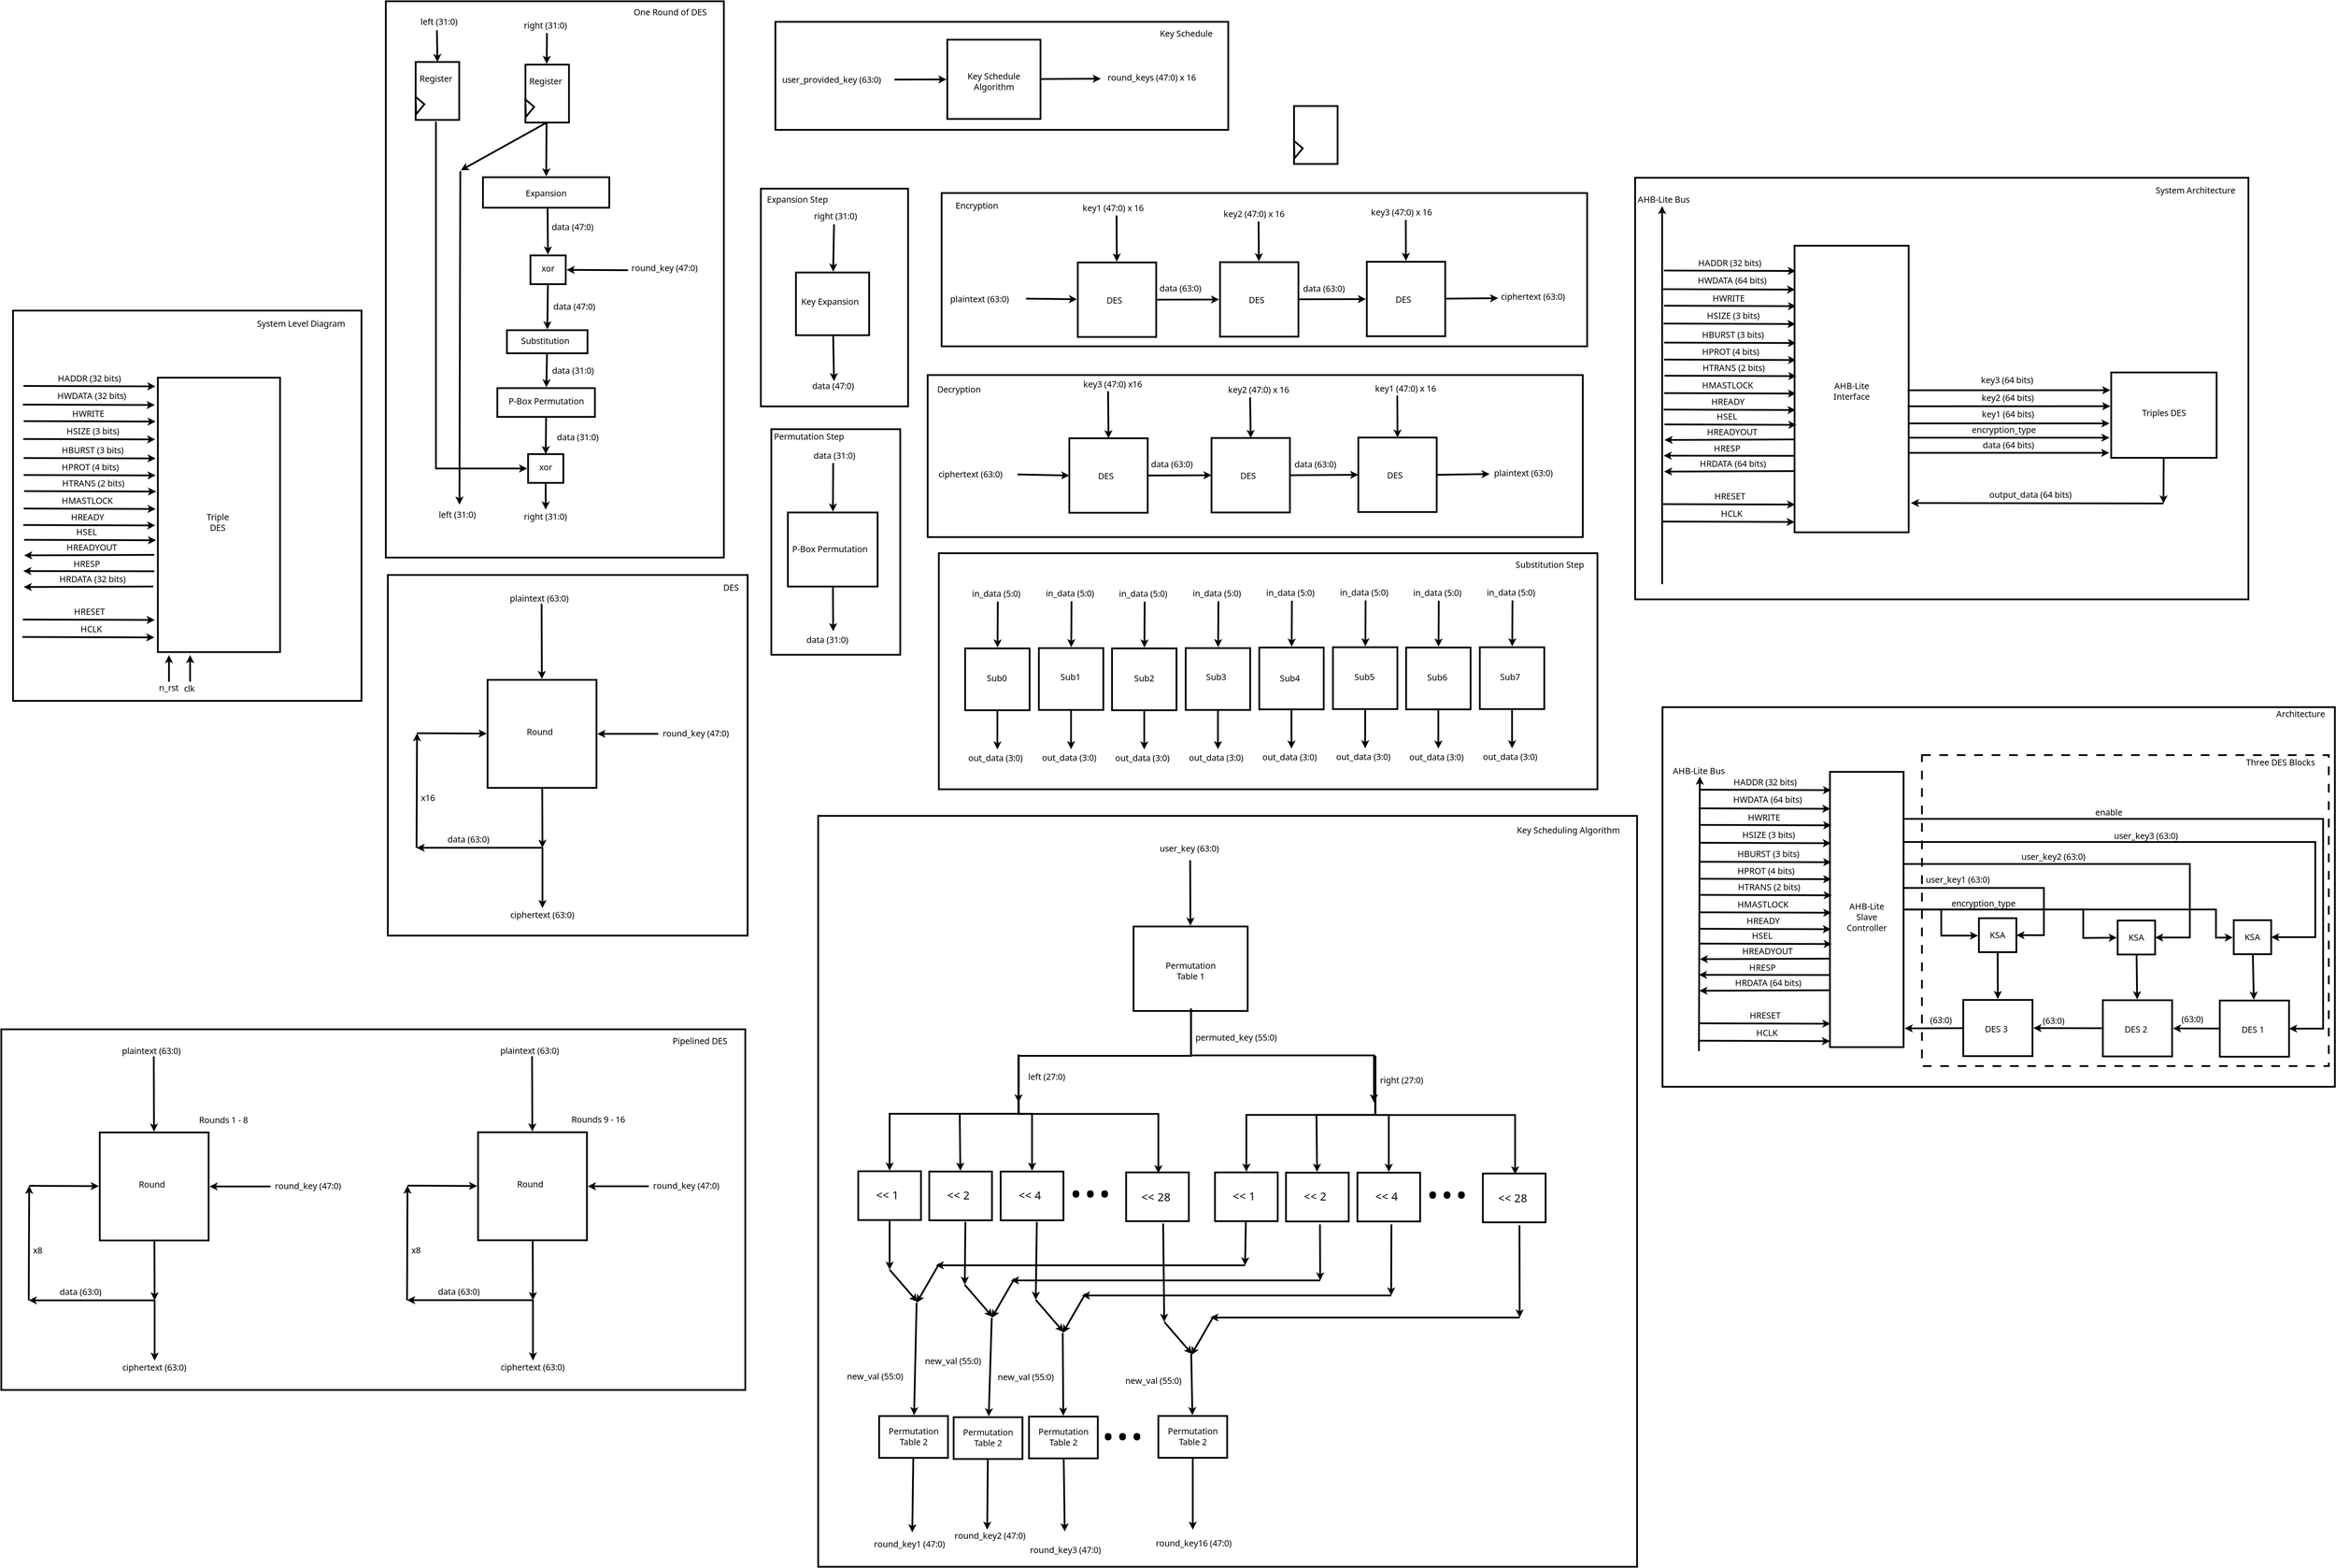 <?xml version="1.0" encoding="UTF-8"?>
<dia:diagram xmlns:dia="http://www.lysator.liu.se/~alla/dia/">
  <dia:layer name="Background" visible="true" active="true">
    <dia:group>
      <dia:group>
        <dia:object type="Standard - Box" version="0" id="O0">
          <dia:attribute name="obj_pos">
            <dia:point val="121.573,14.55"/>
          </dia:attribute>
          <dia:attribute name="obj_bb">
            <dia:rectangle val="121.473,14.45;197.273,41.75"/>
          </dia:attribute>
          <dia:attribute name="elem_corner">
            <dia:point val="121.573,14.55"/>
          </dia:attribute>
          <dia:attribute name="elem_width">
            <dia:real val="75.6"/>
          </dia:attribute>
          <dia:attribute name="elem_height">
            <dia:real val="27.1"/>
          </dia:attribute>
          <dia:attribute name="border_width">
            <dia:real val="0.2"/>
          </dia:attribute>
          <dia:attribute name="show_background">
            <dia:boolean val="true"/>
          </dia:attribute>
        </dia:object>
        <dia:group>
          <dia:object type="Standard - Box" version="0" id="O1">
            <dia:attribute name="obj_pos">
              <dia:point val="124.593,25.475"/>
            </dia:attribute>
            <dia:attribute name="obj_bb">
              <dia:rectangle val="124.493,25.375;132.093,32.675"/>
            </dia:attribute>
            <dia:attribute name="elem_corner">
              <dia:point val="124.593,25.475"/>
            </dia:attribute>
            <dia:attribute name="elem_width">
              <dia:real val="7.4"/>
            </dia:attribute>
            <dia:attribute name="elem_height">
              <dia:real val="7.1"/>
            </dia:attribute>
            <dia:attribute name="border_width">
              <dia:real val="0.2"/>
            </dia:attribute>
            <dia:attribute name="show_background">
              <dia:boolean val="true"/>
            </dia:attribute>
          </dia:object>
          <dia:object type="Standard - Line" version="0" id="O2">
            <dia:attribute name="obj_pos">
              <dia:point val="128.293,32.675"/>
            </dia:attribute>
            <dia:attribute name="obj_bb">
              <dia:rectangle val="127.819,32.575;128.767,37.299"/>
            </dia:attribute>
            <dia:attribute name="conn_endpoints">
              <dia:point val="128.293,32.675"/>
              <dia:point val="128.293,37.075"/>
            </dia:attribute>
            <dia:attribute name="numcp">
              <dia:int val="1"/>
            </dia:attribute>
            <dia:attribute name="line_width">
              <dia:real val="0.2"/>
            </dia:attribute>
            <dia:attribute name="end_arrow">
              <dia:enum val="22"/>
            </dia:attribute>
            <dia:attribute name="end_arrow_length">
              <dia:real val="0.5"/>
            </dia:attribute>
            <dia:attribute name="end_arrow_width">
              <dia:real val="0.5"/>
            </dia:attribute>
            <dia:connections>
              <dia:connection handle="0" to="O1" connection="8"/>
            </dia:connections>
          </dia:object>
          <dia:object type="Standard - Line" version="0" id="O3">
            <dia:attribute name="obj_pos">
              <dia:point val="128.343,20.1"/>
            </dia:attribute>
            <dia:attribute name="obj_bb">
              <dia:rectangle val="127.844,19.999;128.791,25.598"/>
            </dia:attribute>
            <dia:attribute name="conn_endpoints">
              <dia:point val="128.343,20.1"/>
              <dia:point val="128.313,25.375"/>
            </dia:attribute>
            <dia:attribute name="numcp">
              <dia:int val="1"/>
            </dia:attribute>
            <dia:attribute name="line_width">
              <dia:real val="0.2"/>
            </dia:attribute>
            <dia:attribute name="end_arrow">
              <dia:enum val="22"/>
            </dia:attribute>
            <dia:attribute name="end_arrow_length">
              <dia:real val="0.5"/>
            </dia:attribute>
            <dia:attribute name="end_arrow_width">
              <dia:real val="0.5"/>
            </dia:attribute>
            <dia:connections>
              <dia:connection handle="1" to="O1" connection="8"/>
            </dia:connections>
          </dia:object>
          <dia:object type="Standard - Text" version="1" id="O4">
            <dia:attribute name="obj_pos">
              <dia:point val="125.393,19.55"/>
            </dia:attribute>
            <dia:attribute name="obj_bb">
              <dia:rectangle val="125.393,18.633;131.691,19.785"/>
            </dia:attribute>
            <dia:attribute name="text">
              <dia:composite type="text">
                <dia:attribute name="string">
                  <dia:string>#in_data (5:0)#</dia:string>
                </dia:attribute>
                <dia:attribute name="font">
                  <dia:font family="sans" style="0" name="Helvetica"/>
                </dia:attribute>
                <dia:attribute name="height">
                  <dia:real val="1.235"/>
                </dia:attribute>
                <dia:attribute name="pos">
                  <dia:point val="125.393,19.55"/>
                </dia:attribute>
                <dia:attribute name="color">
                  <dia:color val="#000000"/>
                </dia:attribute>
                <dia:attribute name="alignment">
                  <dia:enum val="0"/>
                </dia:attribute>
              </dia:composite>
            </dia:attribute>
            <dia:attribute name="valign">
              <dia:enum val="3"/>
            </dia:attribute>
          </dia:object>
          <dia:object type="Standard - Text" version="1" id="O5">
            <dia:attribute name="obj_pos">
              <dia:point val="124.953,38.417"/>
            </dia:attribute>
            <dia:attribute name="obj_bb">
              <dia:rectangle val="124.953,37.5;131.971,38.653"/>
            </dia:attribute>
            <dia:attribute name="text">
              <dia:composite type="text">
                <dia:attribute name="string">
                  <dia:string>#out_data (3:0)#</dia:string>
                </dia:attribute>
                <dia:attribute name="font">
                  <dia:font family="sans" style="0" name="Helvetica"/>
                </dia:attribute>
                <dia:attribute name="height">
                  <dia:real val="1.235"/>
                </dia:attribute>
                <dia:attribute name="pos">
                  <dia:point val="124.953,38.417"/>
                </dia:attribute>
                <dia:attribute name="color">
                  <dia:color val="#000000"/>
                </dia:attribute>
                <dia:attribute name="alignment">
                  <dia:enum val="0"/>
                </dia:attribute>
              </dia:composite>
            </dia:attribute>
            <dia:attribute name="valign">
              <dia:enum val="3"/>
            </dia:attribute>
          </dia:object>
          <dia:object type="Standard - Box" version="0" id="O6">
            <dia:attribute name="obj_pos">
              <dia:point val="133.053,25.442"/>
            </dia:attribute>
            <dia:attribute name="obj_bb">
              <dia:rectangle val="132.953,25.343;140.553,32.642"/>
            </dia:attribute>
            <dia:attribute name="elem_corner">
              <dia:point val="133.053,25.442"/>
            </dia:attribute>
            <dia:attribute name="elem_width">
              <dia:real val="7.4"/>
            </dia:attribute>
            <dia:attribute name="elem_height">
              <dia:real val="7.1"/>
            </dia:attribute>
            <dia:attribute name="border_width">
              <dia:real val="0.2"/>
            </dia:attribute>
            <dia:attribute name="show_background">
              <dia:boolean val="true"/>
            </dia:attribute>
          </dia:object>
          <dia:object type="Standard - Line" version="0" id="O7">
            <dia:attribute name="obj_pos">
              <dia:point val="136.753,32.643"/>
            </dia:attribute>
            <dia:attribute name="obj_bb">
              <dia:rectangle val="136.279,32.543;137.227,37.266"/>
            </dia:attribute>
            <dia:attribute name="conn_endpoints">
              <dia:point val="136.753,32.643"/>
              <dia:point val="136.753,37.042"/>
            </dia:attribute>
            <dia:attribute name="numcp">
              <dia:int val="1"/>
            </dia:attribute>
            <dia:attribute name="line_width">
              <dia:real val="0.2"/>
            </dia:attribute>
            <dia:attribute name="end_arrow">
              <dia:enum val="22"/>
            </dia:attribute>
            <dia:attribute name="end_arrow_length">
              <dia:real val="0.5"/>
            </dia:attribute>
            <dia:attribute name="end_arrow_width">
              <dia:real val="0.5"/>
            </dia:attribute>
            <dia:connections>
              <dia:connection handle="0" to="O6" connection="8"/>
            </dia:connections>
          </dia:object>
          <dia:object type="Standard - Line" version="0" id="O8">
            <dia:attribute name="obj_pos">
              <dia:point val="136.803,20.067"/>
            </dia:attribute>
            <dia:attribute name="obj_bb">
              <dia:rectangle val="136.304,19.967;137.251,25.566"/>
            </dia:attribute>
            <dia:attribute name="conn_endpoints">
              <dia:point val="136.803,20.067"/>
              <dia:point val="136.773,25.342"/>
            </dia:attribute>
            <dia:attribute name="numcp">
              <dia:int val="1"/>
            </dia:attribute>
            <dia:attribute name="line_width">
              <dia:real val="0.2"/>
            </dia:attribute>
            <dia:attribute name="end_arrow">
              <dia:enum val="22"/>
            </dia:attribute>
            <dia:attribute name="end_arrow_length">
              <dia:real val="0.5"/>
            </dia:attribute>
            <dia:attribute name="end_arrow_width">
              <dia:real val="0.5"/>
            </dia:attribute>
            <dia:connections>
              <dia:connection handle="1" to="O6" connection="8"/>
            </dia:connections>
          </dia:object>
          <dia:object type="Standard - Text" version="1" id="O9">
            <dia:attribute name="obj_pos">
              <dia:point val="133.853,19.517"/>
            </dia:attribute>
            <dia:attribute name="obj_bb">
              <dia:rectangle val="133.853,18.6;140.151,19.753"/>
            </dia:attribute>
            <dia:attribute name="text">
              <dia:composite type="text">
                <dia:attribute name="string">
                  <dia:string>#in_data (5:0)#</dia:string>
                </dia:attribute>
                <dia:attribute name="font">
                  <dia:font family="sans" style="0" name="Helvetica"/>
                </dia:attribute>
                <dia:attribute name="height">
                  <dia:real val="1.235"/>
                </dia:attribute>
                <dia:attribute name="pos">
                  <dia:point val="133.853,19.517"/>
                </dia:attribute>
                <dia:attribute name="color">
                  <dia:color val="#000000"/>
                </dia:attribute>
                <dia:attribute name="alignment">
                  <dia:enum val="0"/>
                </dia:attribute>
              </dia:composite>
            </dia:attribute>
            <dia:attribute name="valign">
              <dia:enum val="3"/>
            </dia:attribute>
          </dia:object>
          <dia:object type="Standard - Text" version="1" id="O10">
            <dia:attribute name="obj_pos">
              <dia:point val="133.413,38.385"/>
            </dia:attribute>
            <dia:attribute name="obj_bb">
              <dia:rectangle val="133.413,37.468;140.431,38.62"/>
            </dia:attribute>
            <dia:attribute name="text">
              <dia:composite type="text">
                <dia:attribute name="string">
                  <dia:string>#out_data (3:0)#</dia:string>
                </dia:attribute>
                <dia:attribute name="font">
                  <dia:font family="sans" style="0" name="Helvetica"/>
                </dia:attribute>
                <dia:attribute name="height">
                  <dia:real val="1.235"/>
                </dia:attribute>
                <dia:attribute name="pos">
                  <dia:point val="133.413,38.385"/>
                </dia:attribute>
                <dia:attribute name="color">
                  <dia:color val="#000000"/>
                </dia:attribute>
                <dia:attribute name="alignment">
                  <dia:enum val="0"/>
                </dia:attribute>
              </dia:composite>
            </dia:attribute>
            <dia:attribute name="valign">
              <dia:enum val="3"/>
            </dia:attribute>
          </dia:object>
          <dia:object type="Standard - Box" version="0" id="O11">
            <dia:attribute name="obj_pos">
              <dia:point val="141.453,25.475"/>
            </dia:attribute>
            <dia:attribute name="obj_bb">
              <dia:rectangle val="141.353,25.375;148.953,32.675"/>
            </dia:attribute>
            <dia:attribute name="elem_corner">
              <dia:point val="141.453,25.475"/>
            </dia:attribute>
            <dia:attribute name="elem_width">
              <dia:real val="7.4"/>
            </dia:attribute>
            <dia:attribute name="elem_height">
              <dia:real val="7.1"/>
            </dia:attribute>
            <dia:attribute name="border_width">
              <dia:real val="0.2"/>
            </dia:attribute>
            <dia:attribute name="show_background">
              <dia:boolean val="true"/>
            </dia:attribute>
          </dia:object>
          <dia:object type="Standard - Line" version="0" id="O12">
            <dia:attribute name="obj_pos">
              <dia:point val="145.153,32.675"/>
            </dia:attribute>
            <dia:attribute name="obj_bb">
              <dia:rectangle val="144.679,32.575;145.627,37.299"/>
            </dia:attribute>
            <dia:attribute name="conn_endpoints">
              <dia:point val="145.153,32.675"/>
              <dia:point val="145.153,37.075"/>
            </dia:attribute>
            <dia:attribute name="numcp">
              <dia:int val="1"/>
            </dia:attribute>
            <dia:attribute name="line_width">
              <dia:real val="0.2"/>
            </dia:attribute>
            <dia:attribute name="end_arrow">
              <dia:enum val="22"/>
            </dia:attribute>
            <dia:attribute name="end_arrow_length">
              <dia:real val="0.5"/>
            </dia:attribute>
            <dia:attribute name="end_arrow_width">
              <dia:real val="0.5"/>
            </dia:attribute>
            <dia:connections>
              <dia:connection handle="0" to="O11" connection="8"/>
            </dia:connections>
          </dia:object>
          <dia:object type="Standard - Line" version="0" id="O13">
            <dia:attribute name="obj_pos">
              <dia:point val="145.203,20.1"/>
            </dia:attribute>
            <dia:attribute name="obj_bb">
              <dia:rectangle val="144.704,19.999;145.651,25.598"/>
            </dia:attribute>
            <dia:attribute name="conn_endpoints">
              <dia:point val="145.203,20.1"/>
              <dia:point val="145.173,25.375"/>
            </dia:attribute>
            <dia:attribute name="numcp">
              <dia:int val="1"/>
            </dia:attribute>
            <dia:attribute name="line_width">
              <dia:real val="0.2"/>
            </dia:attribute>
            <dia:attribute name="end_arrow">
              <dia:enum val="22"/>
            </dia:attribute>
            <dia:attribute name="end_arrow_length">
              <dia:real val="0.5"/>
            </dia:attribute>
            <dia:attribute name="end_arrow_width">
              <dia:real val="0.5"/>
            </dia:attribute>
            <dia:connections>
              <dia:connection handle="1" to="O11" connection="8"/>
            </dia:connections>
          </dia:object>
          <dia:object type="Standard - Text" version="1" id="O14">
            <dia:attribute name="obj_pos">
              <dia:point val="142.253,19.55"/>
            </dia:attribute>
            <dia:attribute name="obj_bb">
              <dia:rectangle val="142.253,18.633;148.55,19.785"/>
            </dia:attribute>
            <dia:attribute name="text">
              <dia:composite type="text">
                <dia:attribute name="string">
                  <dia:string>#in_data (5:0)#</dia:string>
                </dia:attribute>
                <dia:attribute name="font">
                  <dia:font family="sans" style="0" name="Helvetica"/>
                </dia:attribute>
                <dia:attribute name="height">
                  <dia:real val="1.235"/>
                </dia:attribute>
                <dia:attribute name="pos">
                  <dia:point val="142.253,19.55"/>
                </dia:attribute>
                <dia:attribute name="color">
                  <dia:color val="#000000"/>
                </dia:attribute>
                <dia:attribute name="alignment">
                  <dia:enum val="0"/>
                </dia:attribute>
              </dia:composite>
            </dia:attribute>
            <dia:attribute name="valign">
              <dia:enum val="3"/>
            </dia:attribute>
          </dia:object>
          <dia:object type="Standard - Text" version="1" id="O15">
            <dia:attribute name="obj_pos">
              <dia:point val="141.813,38.417"/>
            </dia:attribute>
            <dia:attribute name="obj_bb">
              <dia:rectangle val="141.813,37.5;148.831,38.653"/>
            </dia:attribute>
            <dia:attribute name="text">
              <dia:composite type="text">
                <dia:attribute name="string">
                  <dia:string>#out_data (3:0)#</dia:string>
                </dia:attribute>
                <dia:attribute name="font">
                  <dia:font family="sans" style="0" name="Helvetica"/>
                </dia:attribute>
                <dia:attribute name="height">
                  <dia:real val="1.235"/>
                </dia:attribute>
                <dia:attribute name="pos">
                  <dia:point val="141.813,38.417"/>
                </dia:attribute>
                <dia:attribute name="color">
                  <dia:color val="#000000"/>
                </dia:attribute>
                <dia:attribute name="alignment">
                  <dia:enum val="0"/>
                </dia:attribute>
              </dia:composite>
            </dia:attribute>
            <dia:attribute name="valign">
              <dia:enum val="3"/>
            </dia:attribute>
          </dia:object>
          <dia:object type="Standard - Box" version="0" id="O16">
            <dia:attribute name="obj_pos">
              <dia:point val="149.913,25.442"/>
            </dia:attribute>
            <dia:attribute name="obj_bb">
              <dia:rectangle val="149.813,25.343;157.413,32.642"/>
            </dia:attribute>
            <dia:attribute name="elem_corner">
              <dia:point val="149.913,25.442"/>
            </dia:attribute>
            <dia:attribute name="elem_width">
              <dia:real val="7.4"/>
            </dia:attribute>
            <dia:attribute name="elem_height">
              <dia:real val="7.1"/>
            </dia:attribute>
            <dia:attribute name="border_width">
              <dia:real val="0.2"/>
            </dia:attribute>
            <dia:attribute name="show_background">
              <dia:boolean val="true"/>
            </dia:attribute>
          </dia:object>
          <dia:object type="Standard - Line" version="0" id="O17">
            <dia:attribute name="obj_pos">
              <dia:point val="153.613,32.643"/>
            </dia:attribute>
            <dia:attribute name="obj_bb">
              <dia:rectangle val="153.139,32.543;154.087,37.266"/>
            </dia:attribute>
            <dia:attribute name="conn_endpoints">
              <dia:point val="153.613,32.643"/>
              <dia:point val="153.613,37.042"/>
            </dia:attribute>
            <dia:attribute name="numcp">
              <dia:int val="1"/>
            </dia:attribute>
            <dia:attribute name="line_width">
              <dia:real val="0.2"/>
            </dia:attribute>
            <dia:attribute name="end_arrow">
              <dia:enum val="22"/>
            </dia:attribute>
            <dia:attribute name="end_arrow_length">
              <dia:real val="0.5"/>
            </dia:attribute>
            <dia:attribute name="end_arrow_width">
              <dia:real val="0.5"/>
            </dia:attribute>
            <dia:connections>
              <dia:connection handle="0" to="O16" connection="8"/>
            </dia:connections>
          </dia:object>
          <dia:object type="Standard - Line" version="0" id="O18">
            <dia:attribute name="obj_pos">
              <dia:point val="153.663,20.067"/>
            </dia:attribute>
            <dia:attribute name="obj_bb">
              <dia:rectangle val="153.164,19.967;154.111,25.566"/>
            </dia:attribute>
            <dia:attribute name="conn_endpoints">
              <dia:point val="153.663,20.067"/>
              <dia:point val="153.633,25.342"/>
            </dia:attribute>
            <dia:attribute name="numcp">
              <dia:int val="1"/>
            </dia:attribute>
            <dia:attribute name="line_width">
              <dia:real val="0.2"/>
            </dia:attribute>
            <dia:attribute name="end_arrow">
              <dia:enum val="22"/>
            </dia:attribute>
            <dia:attribute name="end_arrow_length">
              <dia:real val="0.5"/>
            </dia:attribute>
            <dia:attribute name="end_arrow_width">
              <dia:real val="0.5"/>
            </dia:attribute>
            <dia:connections>
              <dia:connection handle="1" to="O16" connection="8"/>
            </dia:connections>
          </dia:object>
          <dia:object type="Standard - Text" version="1" id="O19">
            <dia:attribute name="obj_pos">
              <dia:point val="150.713,19.517"/>
            </dia:attribute>
            <dia:attribute name="obj_bb">
              <dia:rectangle val="150.713,18.6;157.011,19.753"/>
            </dia:attribute>
            <dia:attribute name="text">
              <dia:composite type="text">
                <dia:attribute name="string">
                  <dia:string>#in_data (5:0)#</dia:string>
                </dia:attribute>
                <dia:attribute name="font">
                  <dia:font family="sans" style="0" name="Helvetica"/>
                </dia:attribute>
                <dia:attribute name="height">
                  <dia:real val="1.235"/>
                </dia:attribute>
                <dia:attribute name="pos">
                  <dia:point val="150.713,19.517"/>
                </dia:attribute>
                <dia:attribute name="color">
                  <dia:color val="#000000"/>
                </dia:attribute>
                <dia:attribute name="alignment">
                  <dia:enum val="0"/>
                </dia:attribute>
              </dia:composite>
            </dia:attribute>
            <dia:attribute name="valign">
              <dia:enum val="3"/>
            </dia:attribute>
          </dia:object>
          <dia:object type="Standard - Text" version="1" id="O20">
            <dia:attribute name="obj_pos">
              <dia:point val="150.273,38.385"/>
            </dia:attribute>
            <dia:attribute name="obj_bb">
              <dia:rectangle val="150.273,37.468;157.291,38.62"/>
            </dia:attribute>
            <dia:attribute name="text">
              <dia:composite type="text">
                <dia:attribute name="string">
                  <dia:string>#out_data (3:0)#</dia:string>
                </dia:attribute>
                <dia:attribute name="font">
                  <dia:font family="sans" style="0" name="Helvetica"/>
                </dia:attribute>
                <dia:attribute name="height">
                  <dia:real val="1.235"/>
                </dia:attribute>
                <dia:attribute name="pos">
                  <dia:point val="150.273,38.385"/>
                </dia:attribute>
                <dia:attribute name="color">
                  <dia:color val="#000000"/>
                </dia:attribute>
                <dia:attribute name="alignment">
                  <dia:enum val="0"/>
                </dia:attribute>
              </dia:composite>
            </dia:attribute>
            <dia:attribute name="valign">
              <dia:enum val="3"/>
            </dia:attribute>
          </dia:object>
          <dia:object type="Standard - Box" version="0" id="O21">
            <dia:attribute name="obj_pos">
              <dia:point val="158.353,25.375"/>
            </dia:attribute>
            <dia:attribute name="obj_bb">
              <dia:rectangle val="158.253,25.275;165.853,32.575"/>
            </dia:attribute>
            <dia:attribute name="elem_corner">
              <dia:point val="158.353,25.375"/>
            </dia:attribute>
            <dia:attribute name="elem_width">
              <dia:real val="7.4"/>
            </dia:attribute>
            <dia:attribute name="elem_height">
              <dia:real val="7.1"/>
            </dia:attribute>
            <dia:attribute name="border_width">
              <dia:real val="0.2"/>
            </dia:attribute>
            <dia:attribute name="show_background">
              <dia:boolean val="true"/>
            </dia:attribute>
          </dia:object>
          <dia:object type="Standard - Line" version="0" id="O22">
            <dia:attribute name="obj_pos">
              <dia:point val="162.053,32.575"/>
            </dia:attribute>
            <dia:attribute name="obj_bb">
              <dia:rectangle val="161.579,32.475;162.527,37.199"/>
            </dia:attribute>
            <dia:attribute name="conn_endpoints">
              <dia:point val="162.053,32.575"/>
              <dia:point val="162.053,36.975"/>
            </dia:attribute>
            <dia:attribute name="numcp">
              <dia:int val="1"/>
            </dia:attribute>
            <dia:attribute name="line_width">
              <dia:real val="0.2"/>
            </dia:attribute>
            <dia:attribute name="end_arrow">
              <dia:enum val="22"/>
            </dia:attribute>
            <dia:attribute name="end_arrow_length">
              <dia:real val="0.5"/>
            </dia:attribute>
            <dia:attribute name="end_arrow_width">
              <dia:real val="0.5"/>
            </dia:attribute>
            <dia:connections>
              <dia:connection handle="0" to="O21" connection="8"/>
            </dia:connections>
          </dia:object>
          <dia:object type="Standard - Line" version="0" id="O23">
            <dia:attribute name="obj_pos">
              <dia:point val="162.103,20"/>
            </dia:attribute>
            <dia:attribute name="obj_bb">
              <dia:rectangle val="161.604,19.899;162.551,25.498"/>
            </dia:attribute>
            <dia:attribute name="conn_endpoints">
              <dia:point val="162.103,20"/>
              <dia:point val="162.073,25.275"/>
            </dia:attribute>
            <dia:attribute name="numcp">
              <dia:int val="1"/>
            </dia:attribute>
            <dia:attribute name="line_width">
              <dia:real val="0.2"/>
            </dia:attribute>
            <dia:attribute name="end_arrow">
              <dia:enum val="22"/>
            </dia:attribute>
            <dia:attribute name="end_arrow_length">
              <dia:real val="0.5"/>
            </dia:attribute>
            <dia:attribute name="end_arrow_width">
              <dia:real val="0.5"/>
            </dia:attribute>
            <dia:connections>
              <dia:connection handle="1" to="O21" connection="8"/>
            </dia:connections>
          </dia:object>
          <dia:object type="Standard - Text" version="1" id="O24">
            <dia:attribute name="obj_pos">
              <dia:point val="159.153,19.45"/>
            </dia:attribute>
            <dia:attribute name="obj_bb">
              <dia:rectangle val="159.153,18.532;165.451,19.685"/>
            </dia:attribute>
            <dia:attribute name="text">
              <dia:composite type="text">
                <dia:attribute name="string">
                  <dia:string>#in_data (5:0)#</dia:string>
                </dia:attribute>
                <dia:attribute name="font">
                  <dia:font family="sans" style="0" name="Helvetica"/>
                </dia:attribute>
                <dia:attribute name="height">
                  <dia:real val="1.235"/>
                </dia:attribute>
                <dia:attribute name="pos">
                  <dia:point val="159.153,19.45"/>
                </dia:attribute>
                <dia:attribute name="color">
                  <dia:color val="#000000"/>
                </dia:attribute>
                <dia:attribute name="alignment">
                  <dia:enum val="0"/>
                </dia:attribute>
              </dia:composite>
            </dia:attribute>
            <dia:attribute name="valign">
              <dia:enum val="3"/>
            </dia:attribute>
          </dia:object>
          <dia:object type="Standard - Text" version="1" id="O25">
            <dia:attribute name="obj_pos">
              <dia:point val="158.713,38.318"/>
            </dia:attribute>
            <dia:attribute name="obj_bb">
              <dia:rectangle val="158.713,37.4;165.731,38.553"/>
            </dia:attribute>
            <dia:attribute name="text">
              <dia:composite type="text">
                <dia:attribute name="string">
                  <dia:string>#out_data (3:0)#</dia:string>
                </dia:attribute>
                <dia:attribute name="font">
                  <dia:font family="sans" style="0" name="Helvetica"/>
                </dia:attribute>
                <dia:attribute name="height">
                  <dia:real val="1.235"/>
                </dia:attribute>
                <dia:attribute name="pos">
                  <dia:point val="158.713,38.318"/>
                </dia:attribute>
                <dia:attribute name="color">
                  <dia:color val="#000000"/>
                </dia:attribute>
                <dia:attribute name="alignment">
                  <dia:enum val="0"/>
                </dia:attribute>
              </dia:composite>
            </dia:attribute>
            <dia:attribute name="valign">
              <dia:enum val="3"/>
            </dia:attribute>
          </dia:object>
          <dia:object type="Standard - Box" version="0" id="O26">
            <dia:attribute name="obj_pos">
              <dia:point val="166.813,25.343"/>
            </dia:attribute>
            <dia:attribute name="obj_bb">
              <dia:rectangle val="166.713,25.242;174.313,32.542"/>
            </dia:attribute>
            <dia:attribute name="elem_corner">
              <dia:point val="166.813,25.343"/>
            </dia:attribute>
            <dia:attribute name="elem_width">
              <dia:real val="7.4"/>
            </dia:attribute>
            <dia:attribute name="elem_height">
              <dia:real val="7.1"/>
            </dia:attribute>
            <dia:attribute name="border_width">
              <dia:real val="0.2"/>
            </dia:attribute>
            <dia:attribute name="show_background">
              <dia:boolean val="true"/>
            </dia:attribute>
          </dia:object>
          <dia:object type="Standard - Line" version="0" id="O27">
            <dia:attribute name="obj_pos">
              <dia:point val="170.513,32.543"/>
            </dia:attribute>
            <dia:attribute name="obj_bb">
              <dia:rectangle val="170.039,32.443;170.987,37.166"/>
            </dia:attribute>
            <dia:attribute name="conn_endpoints">
              <dia:point val="170.513,32.543"/>
              <dia:point val="170.513,36.943"/>
            </dia:attribute>
            <dia:attribute name="numcp">
              <dia:int val="1"/>
            </dia:attribute>
            <dia:attribute name="line_width">
              <dia:real val="0.2"/>
            </dia:attribute>
            <dia:attribute name="end_arrow">
              <dia:enum val="22"/>
            </dia:attribute>
            <dia:attribute name="end_arrow_length">
              <dia:real val="0.5"/>
            </dia:attribute>
            <dia:attribute name="end_arrow_width">
              <dia:real val="0.5"/>
            </dia:attribute>
            <dia:connections>
              <dia:connection handle="0" to="O26" connection="8"/>
            </dia:connections>
          </dia:object>
          <dia:object type="Standard - Line" version="0" id="O28">
            <dia:attribute name="obj_pos">
              <dia:point val="170.563,19.968"/>
            </dia:attribute>
            <dia:attribute name="obj_bb">
              <dia:rectangle val="170.064,19.867;171.011,25.466"/>
            </dia:attribute>
            <dia:attribute name="conn_endpoints">
              <dia:point val="170.563,19.968"/>
              <dia:point val="170.533,25.242"/>
            </dia:attribute>
            <dia:attribute name="numcp">
              <dia:int val="1"/>
            </dia:attribute>
            <dia:attribute name="line_width">
              <dia:real val="0.2"/>
            </dia:attribute>
            <dia:attribute name="end_arrow">
              <dia:enum val="22"/>
            </dia:attribute>
            <dia:attribute name="end_arrow_length">
              <dia:real val="0.5"/>
            </dia:attribute>
            <dia:attribute name="end_arrow_width">
              <dia:real val="0.5"/>
            </dia:attribute>
            <dia:connections>
              <dia:connection handle="1" to="O26" connection="8"/>
            </dia:connections>
          </dia:object>
          <dia:object type="Standard - Text" version="1" id="O29">
            <dia:attribute name="obj_pos">
              <dia:point val="167.613,19.418"/>
            </dia:attribute>
            <dia:attribute name="obj_bb">
              <dia:rectangle val="167.613,18.5;173.911,19.652"/>
            </dia:attribute>
            <dia:attribute name="text">
              <dia:composite type="text">
                <dia:attribute name="string">
                  <dia:string>#in_data (5:0)#</dia:string>
                </dia:attribute>
                <dia:attribute name="font">
                  <dia:font family="sans" style="0" name="Helvetica"/>
                </dia:attribute>
                <dia:attribute name="height">
                  <dia:real val="1.235"/>
                </dia:attribute>
                <dia:attribute name="pos">
                  <dia:point val="167.613,19.418"/>
                </dia:attribute>
                <dia:attribute name="color">
                  <dia:color val="#000000"/>
                </dia:attribute>
                <dia:attribute name="alignment">
                  <dia:enum val="0"/>
                </dia:attribute>
              </dia:composite>
            </dia:attribute>
            <dia:attribute name="valign">
              <dia:enum val="3"/>
            </dia:attribute>
          </dia:object>
          <dia:object type="Standard - Text" version="1" id="O30">
            <dia:attribute name="obj_pos">
              <dia:point val="167.173,38.285"/>
            </dia:attribute>
            <dia:attribute name="obj_bb">
              <dia:rectangle val="167.173,37.367;174.191,38.52"/>
            </dia:attribute>
            <dia:attribute name="text">
              <dia:composite type="text">
                <dia:attribute name="string">
                  <dia:string>#out_data (3:0)#</dia:string>
                </dia:attribute>
                <dia:attribute name="font">
                  <dia:font family="sans" style="0" name="Helvetica"/>
                </dia:attribute>
                <dia:attribute name="height">
                  <dia:real val="1.235"/>
                </dia:attribute>
                <dia:attribute name="pos">
                  <dia:point val="167.173,38.285"/>
                </dia:attribute>
                <dia:attribute name="color">
                  <dia:color val="#000000"/>
                </dia:attribute>
                <dia:attribute name="alignment">
                  <dia:enum val="0"/>
                </dia:attribute>
              </dia:composite>
            </dia:attribute>
            <dia:attribute name="valign">
              <dia:enum val="3"/>
            </dia:attribute>
          </dia:object>
          <dia:object type="Standard - Box" version="0" id="O31">
            <dia:attribute name="obj_pos">
              <dia:point val="175.213,25.375"/>
            </dia:attribute>
            <dia:attribute name="obj_bb">
              <dia:rectangle val="175.113,25.275;182.713,32.575"/>
            </dia:attribute>
            <dia:attribute name="elem_corner">
              <dia:point val="175.213,25.375"/>
            </dia:attribute>
            <dia:attribute name="elem_width">
              <dia:real val="7.4"/>
            </dia:attribute>
            <dia:attribute name="elem_height">
              <dia:real val="7.1"/>
            </dia:attribute>
            <dia:attribute name="border_width">
              <dia:real val="0.2"/>
            </dia:attribute>
            <dia:attribute name="show_background">
              <dia:boolean val="true"/>
            </dia:attribute>
          </dia:object>
          <dia:object type="Standard - Line" version="0" id="O32">
            <dia:attribute name="obj_pos">
              <dia:point val="178.913,32.575"/>
            </dia:attribute>
            <dia:attribute name="obj_bb">
              <dia:rectangle val="178.439,32.475;179.387,37.199"/>
            </dia:attribute>
            <dia:attribute name="conn_endpoints">
              <dia:point val="178.913,32.575"/>
              <dia:point val="178.913,36.975"/>
            </dia:attribute>
            <dia:attribute name="numcp">
              <dia:int val="1"/>
            </dia:attribute>
            <dia:attribute name="line_width">
              <dia:real val="0.2"/>
            </dia:attribute>
            <dia:attribute name="end_arrow">
              <dia:enum val="22"/>
            </dia:attribute>
            <dia:attribute name="end_arrow_length">
              <dia:real val="0.5"/>
            </dia:attribute>
            <dia:attribute name="end_arrow_width">
              <dia:real val="0.5"/>
            </dia:attribute>
            <dia:connections>
              <dia:connection handle="0" to="O31" connection="8"/>
            </dia:connections>
          </dia:object>
          <dia:object type="Standard - Line" version="0" id="O33">
            <dia:attribute name="obj_pos">
              <dia:point val="178.963,20"/>
            </dia:attribute>
            <dia:attribute name="obj_bb">
              <dia:rectangle val="178.464,19.899;179.411,25.498"/>
            </dia:attribute>
            <dia:attribute name="conn_endpoints">
              <dia:point val="178.963,20"/>
              <dia:point val="178.933,25.275"/>
            </dia:attribute>
            <dia:attribute name="numcp">
              <dia:int val="1"/>
            </dia:attribute>
            <dia:attribute name="line_width">
              <dia:real val="0.2"/>
            </dia:attribute>
            <dia:attribute name="end_arrow">
              <dia:enum val="22"/>
            </dia:attribute>
            <dia:attribute name="end_arrow_length">
              <dia:real val="0.5"/>
            </dia:attribute>
            <dia:attribute name="end_arrow_width">
              <dia:real val="0.5"/>
            </dia:attribute>
            <dia:connections>
              <dia:connection handle="1" to="O31" connection="8"/>
            </dia:connections>
          </dia:object>
          <dia:object type="Standard - Text" version="1" id="O34">
            <dia:attribute name="obj_pos">
              <dia:point val="176.013,19.45"/>
            </dia:attribute>
            <dia:attribute name="obj_bb">
              <dia:rectangle val="176.013,18.532;182.311,19.685"/>
            </dia:attribute>
            <dia:attribute name="text">
              <dia:composite type="text">
                <dia:attribute name="string">
                  <dia:string>#in_data (5:0)#</dia:string>
                </dia:attribute>
                <dia:attribute name="font">
                  <dia:font family="sans" style="0" name="Helvetica"/>
                </dia:attribute>
                <dia:attribute name="height">
                  <dia:real val="1.235"/>
                </dia:attribute>
                <dia:attribute name="pos">
                  <dia:point val="176.013,19.45"/>
                </dia:attribute>
                <dia:attribute name="color">
                  <dia:color val="#000000"/>
                </dia:attribute>
                <dia:attribute name="alignment">
                  <dia:enum val="0"/>
                </dia:attribute>
              </dia:composite>
            </dia:attribute>
            <dia:attribute name="valign">
              <dia:enum val="3"/>
            </dia:attribute>
          </dia:object>
          <dia:object type="Standard - Text" version="1" id="O35">
            <dia:attribute name="obj_pos">
              <dia:point val="175.573,38.318"/>
            </dia:attribute>
            <dia:attribute name="obj_bb">
              <dia:rectangle val="175.573,37.4;182.591,38.553"/>
            </dia:attribute>
            <dia:attribute name="text">
              <dia:composite type="text">
                <dia:attribute name="string">
                  <dia:string>#out_data (3:0)#</dia:string>
                </dia:attribute>
                <dia:attribute name="font">
                  <dia:font family="sans" style="0" name="Helvetica"/>
                </dia:attribute>
                <dia:attribute name="height">
                  <dia:real val="1.235"/>
                </dia:attribute>
                <dia:attribute name="pos">
                  <dia:point val="175.573,38.318"/>
                </dia:attribute>
                <dia:attribute name="color">
                  <dia:color val="#000000"/>
                </dia:attribute>
                <dia:attribute name="alignment">
                  <dia:enum val="0"/>
                </dia:attribute>
              </dia:composite>
            </dia:attribute>
            <dia:attribute name="valign">
              <dia:enum val="3"/>
            </dia:attribute>
          </dia:object>
          <dia:object type="Standard - Box" version="0" id="O36">
            <dia:attribute name="obj_pos">
              <dia:point val="183.673,25.343"/>
            </dia:attribute>
            <dia:attribute name="obj_bb">
              <dia:rectangle val="183.573,25.242;191.173,32.542"/>
            </dia:attribute>
            <dia:attribute name="elem_corner">
              <dia:point val="183.673,25.343"/>
            </dia:attribute>
            <dia:attribute name="elem_width">
              <dia:real val="7.4"/>
            </dia:attribute>
            <dia:attribute name="elem_height">
              <dia:real val="7.1"/>
            </dia:attribute>
            <dia:attribute name="border_width">
              <dia:real val="0.2"/>
            </dia:attribute>
            <dia:attribute name="show_background">
              <dia:boolean val="true"/>
            </dia:attribute>
          </dia:object>
          <dia:object type="Standard - Line" version="0" id="O37">
            <dia:attribute name="obj_pos">
              <dia:point val="187.373,32.543"/>
            </dia:attribute>
            <dia:attribute name="obj_bb">
              <dia:rectangle val="186.899,32.443;187.847,37.166"/>
            </dia:attribute>
            <dia:attribute name="conn_endpoints">
              <dia:point val="187.373,32.543"/>
              <dia:point val="187.373,36.943"/>
            </dia:attribute>
            <dia:attribute name="numcp">
              <dia:int val="1"/>
            </dia:attribute>
            <dia:attribute name="line_width">
              <dia:real val="0.2"/>
            </dia:attribute>
            <dia:attribute name="end_arrow">
              <dia:enum val="22"/>
            </dia:attribute>
            <dia:attribute name="end_arrow_length">
              <dia:real val="0.5"/>
            </dia:attribute>
            <dia:attribute name="end_arrow_width">
              <dia:real val="0.5"/>
            </dia:attribute>
            <dia:connections>
              <dia:connection handle="0" to="O36" connection="8"/>
            </dia:connections>
          </dia:object>
          <dia:object type="Standard - Line" version="0" id="O38">
            <dia:attribute name="obj_pos">
              <dia:point val="187.423,19.968"/>
            </dia:attribute>
            <dia:attribute name="obj_bb">
              <dia:rectangle val="186.924,19.867;187.871,25.466"/>
            </dia:attribute>
            <dia:attribute name="conn_endpoints">
              <dia:point val="187.423,19.968"/>
              <dia:point val="187.393,25.242"/>
            </dia:attribute>
            <dia:attribute name="numcp">
              <dia:int val="1"/>
            </dia:attribute>
            <dia:attribute name="line_width">
              <dia:real val="0.2"/>
            </dia:attribute>
            <dia:attribute name="end_arrow">
              <dia:enum val="22"/>
            </dia:attribute>
            <dia:attribute name="end_arrow_length">
              <dia:real val="0.5"/>
            </dia:attribute>
            <dia:attribute name="end_arrow_width">
              <dia:real val="0.5"/>
            </dia:attribute>
            <dia:connections>
              <dia:connection handle="1" to="O36" connection="8"/>
            </dia:connections>
          </dia:object>
          <dia:object type="Standard - Text" version="1" id="O39">
            <dia:attribute name="obj_pos">
              <dia:point val="184.473,19.418"/>
            </dia:attribute>
            <dia:attribute name="obj_bb">
              <dia:rectangle val="184.473,18.5;190.771,19.652"/>
            </dia:attribute>
            <dia:attribute name="text">
              <dia:composite type="text">
                <dia:attribute name="string">
                  <dia:string>#in_data (5:0)#</dia:string>
                </dia:attribute>
                <dia:attribute name="font">
                  <dia:font family="sans" style="0" name="Helvetica"/>
                </dia:attribute>
                <dia:attribute name="height">
                  <dia:real val="1.235"/>
                </dia:attribute>
                <dia:attribute name="pos">
                  <dia:point val="184.473,19.418"/>
                </dia:attribute>
                <dia:attribute name="color">
                  <dia:color val="#000000"/>
                </dia:attribute>
                <dia:attribute name="alignment">
                  <dia:enum val="0"/>
                </dia:attribute>
              </dia:composite>
            </dia:attribute>
            <dia:attribute name="valign">
              <dia:enum val="3"/>
            </dia:attribute>
          </dia:object>
          <dia:object type="Standard - Text" version="1" id="O40">
            <dia:attribute name="obj_pos">
              <dia:point val="184.033,38.285"/>
            </dia:attribute>
            <dia:attribute name="obj_bb">
              <dia:rectangle val="184.033,37.367;191.05,38.52"/>
            </dia:attribute>
            <dia:attribute name="text">
              <dia:composite type="text">
                <dia:attribute name="string">
                  <dia:string>#out_data (3:0)#</dia:string>
                </dia:attribute>
                <dia:attribute name="font">
                  <dia:font family="sans" style="0" name="Helvetica"/>
                </dia:attribute>
                <dia:attribute name="height">
                  <dia:real val="1.235"/>
                </dia:attribute>
                <dia:attribute name="pos">
                  <dia:point val="184.033,38.285"/>
                </dia:attribute>
                <dia:attribute name="color">
                  <dia:color val="#000000"/>
                </dia:attribute>
                <dia:attribute name="alignment">
                  <dia:enum val="0"/>
                </dia:attribute>
              </dia:composite>
            </dia:attribute>
            <dia:attribute name="valign">
              <dia:enum val="3"/>
            </dia:attribute>
          </dia:object>
        </dia:group>
        <dia:object type="Standard - Text" version="1" id="O41">
          <dia:attribute name="obj_pos">
            <dia:point val="127.073,29.25"/>
          </dia:attribute>
          <dia:attribute name="obj_bb">
            <dia:rectangle val="127.073,28.332;129.583,29.485"/>
          </dia:attribute>
          <dia:attribute name="text">
            <dia:composite type="text">
              <dia:attribute name="string">
                <dia:string>#Sub0#</dia:string>
              </dia:attribute>
              <dia:attribute name="font">
                <dia:font family="sans" style="0" name="Helvetica"/>
              </dia:attribute>
              <dia:attribute name="height">
                <dia:real val="1.235"/>
              </dia:attribute>
              <dia:attribute name="pos">
                <dia:point val="127.073,29.25"/>
              </dia:attribute>
              <dia:attribute name="color">
                <dia:color val="#000000"/>
              </dia:attribute>
              <dia:attribute name="alignment">
                <dia:enum val="0"/>
              </dia:attribute>
            </dia:composite>
          </dia:attribute>
          <dia:attribute name="valign">
            <dia:enum val="3"/>
          </dia:attribute>
        </dia:object>
        <dia:object type="Standard - Text" version="1" id="O42">
          <dia:attribute name="obj_pos">
            <dia:point val="135.533,29.117"/>
          </dia:attribute>
          <dia:attribute name="obj_bb">
            <dia:rectangle val="135.533,28.2;138.043,29.352"/>
          </dia:attribute>
          <dia:attribute name="text">
            <dia:composite type="text">
              <dia:attribute name="string">
                <dia:string>#Sub1#</dia:string>
              </dia:attribute>
              <dia:attribute name="font">
                <dia:font family="sans" style="0" name="Helvetica"/>
              </dia:attribute>
              <dia:attribute name="height">
                <dia:real val="1.235"/>
              </dia:attribute>
              <dia:attribute name="pos">
                <dia:point val="135.533,29.117"/>
              </dia:attribute>
              <dia:attribute name="color">
                <dia:color val="#000000"/>
              </dia:attribute>
              <dia:attribute name="alignment">
                <dia:enum val="0"/>
              </dia:attribute>
            </dia:composite>
          </dia:attribute>
          <dia:attribute name="valign">
            <dia:enum val="3"/>
          </dia:attribute>
        </dia:object>
        <dia:object type="Standard - Text" version="1" id="O43">
          <dia:attribute name="obj_pos">
            <dia:point val="143.993,29.267"/>
          </dia:attribute>
          <dia:attribute name="obj_bb">
            <dia:rectangle val="143.993,28.35;146.505,29.503"/>
          </dia:attribute>
          <dia:attribute name="text">
            <dia:composite type="text">
              <dia:attribute name="string">
                <dia:string>#Sub2#</dia:string>
              </dia:attribute>
              <dia:attribute name="font">
                <dia:font family="sans" style="0" name="Helvetica"/>
              </dia:attribute>
              <dia:attribute name="height">
                <dia:real val="1.235"/>
              </dia:attribute>
              <dia:attribute name="pos">
                <dia:point val="143.993,29.267"/>
              </dia:attribute>
              <dia:attribute name="color">
                <dia:color val="#000000"/>
              </dia:attribute>
              <dia:attribute name="alignment">
                <dia:enum val="0"/>
              </dia:attribute>
            </dia:composite>
          </dia:attribute>
          <dia:attribute name="valign">
            <dia:enum val="3"/>
          </dia:attribute>
        </dia:object>
        <dia:object type="Standard - Text" version="1" id="O44">
          <dia:attribute name="obj_pos">
            <dia:point val="152.253,29.117"/>
          </dia:attribute>
          <dia:attribute name="obj_bb">
            <dia:rectangle val="152.253,28.2;154.765,29.352"/>
          </dia:attribute>
          <dia:attribute name="text">
            <dia:composite type="text">
              <dia:attribute name="string">
                <dia:string>#Sub3#</dia:string>
              </dia:attribute>
              <dia:attribute name="font">
                <dia:font family="sans" style="0" name="Helvetica"/>
              </dia:attribute>
              <dia:attribute name="height">
                <dia:real val="1.235"/>
              </dia:attribute>
              <dia:attribute name="pos">
                <dia:point val="152.253,29.117"/>
              </dia:attribute>
              <dia:attribute name="color">
                <dia:color val="#000000"/>
              </dia:attribute>
              <dia:attribute name="alignment">
                <dia:enum val="0"/>
              </dia:attribute>
            </dia:composite>
          </dia:attribute>
          <dia:attribute name="valign">
            <dia:enum val="3"/>
          </dia:attribute>
        </dia:object>
        <dia:object type="Standard - Text" version="1" id="O45">
          <dia:attribute name="obj_pos">
            <dia:point val="160.713,29.267"/>
          </dia:attribute>
          <dia:attribute name="obj_bb">
            <dia:rectangle val="160.713,28.35;163.223,29.503"/>
          </dia:attribute>
          <dia:attribute name="text">
            <dia:composite type="text">
              <dia:attribute name="string">
                <dia:string>#Sub4#</dia:string>
              </dia:attribute>
              <dia:attribute name="font">
                <dia:font family="sans" style="0" name="Helvetica"/>
              </dia:attribute>
              <dia:attribute name="height">
                <dia:real val="1.235"/>
              </dia:attribute>
              <dia:attribute name="pos">
                <dia:point val="160.713,29.267"/>
              </dia:attribute>
              <dia:attribute name="color">
                <dia:color val="#000000"/>
              </dia:attribute>
              <dia:attribute name="alignment">
                <dia:enum val="0"/>
              </dia:attribute>
            </dia:composite>
          </dia:attribute>
          <dia:attribute name="valign">
            <dia:enum val="3"/>
          </dia:attribute>
        </dia:object>
        <dia:object type="Standard - Text" version="1" id="O46">
          <dia:attribute name="obj_pos">
            <dia:point val="169.273,29.117"/>
          </dia:attribute>
          <dia:attribute name="obj_bb">
            <dia:rectangle val="169.273,28.2;171.783,29.352"/>
          </dia:attribute>
          <dia:attribute name="text">
            <dia:composite type="text">
              <dia:attribute name="string">
                <dia:string>#Sub5#</dia:string>
              </dia:attribute>
              <dia:attribute name="font">
                <dia:font family="sans" style="0" name="Helvetica"/>
              </dia:attribute>
              <dia:attribute name="height">
                <dia:real val="1.235"/>
              </dia:attribute>
              <dia:attribute name="pos">
                <dia:point val="169.273,29.117"/>
              </dia:attribute>
              <dia:attribute name="color">
                <dia:color val="#000000"/>
              </dia:attribute>
              <dia:attribute name="alignment">
                <dia:enum val="0"/>
              </dia:attribute>
            </dia:composite>
          </dia:attribute>
          <dia:attribute name="valign">
            <dia:enum val="3"/>
          </dia:attribute>
        </dia:object>
        <dia:object type="Standard - Text" version="1" id="O47">
          <dia:attribute name="obj_pos">
            <dia:point val="177.633,29.168"/>
          </dia:attribute>
          <dia:attribute name="obj_bb">
            <dia:rectangle val="177.633,28.25;180.145,29.402"/>
          </dia:attribute>
          <dia:attribute name="text">
            <dia:composite type="text">
              <dia:attribute name="string">
                <dia:string>#Sub6#</dia:string>
              </dia:attribute>
              <dia:attribute name="font">
                <dia:font family="sans" style="0" name="Helvetica"/>
              </dia:attribute>
              <dia:attribute name="height">
                <dia:real val="1.235"/>
              </dia:attribute>
              <dia:attribute name="pos">
                <dia:point val="177.633,29.168"/>
              </dia:attribute>
              <dia:attribute name="color">
                <dia:color val="#000000"/>
              </dia:attribute>
              <dia:attribute name="alignment">
                <dia:enum val="0"/>
              </dia:attribute>
            </dia:composite>
          </dia:attribute>
          <dia:attribute name="valign">
            <dia:enum val="3"/>
          </dia:attribute>
        </dia:object>
        <dia:object type="Standard - Text" version="1" id="O48">
          <dia:attribute name="obj_pos">
            <dia:point val="185.993,29.117"/>
          </dia:attribute>
          <dia:attribute name="obj_bb">
            <dia:rectangle val="185.993,28.2;188.503,29.352"/>
          </dia:attribute>
          <dia:attribute name="text">
            <dia:composite type="text">
              <dia:attribute name="string">
                <dia:string>#Sub7#</dia:string>
              </dia:attribute>
              <dia:attribute name="font">
                <dia:font family="sans" style="0" name="Helvetica"/>
              </dia:attribute>
              <dia:attribute name="height">
                <dia:real val="1.235"/>
              </dia:attribute>
              <dia:attribute name="pos">
                <dia:point val="185.993,29.117"/>
              </dia:attribute>
              <dia:attribute name="color">
                <dia:color val="#000000"/>
              </dia:attribute>
              <dia:attribute name="alignment">
                <dia:enum val="0"/>
              </dia:attribute>
            </dia:composite>
          </dia:attribute>
          <dia:attribute name="valign">
            <dia:enum val="3"/>
          </dia:attribute>
        </dia:object>
      </dia:group>
      <dia:object type="Standard - Text" version="1" id="O49">
        <dia:attribute name="obj_pos">
          <dia:point val="187.773,16.225"/>
        </dia:attribute>
        <dia:attribute name="obj_bb">
          <dia:rectangle val="187.773,15.307;196.305,16.46"/>
        </dia:attribute>
        <dia:attribute name="text">
          <dia:composite type="text">
            <dia:attribute name="string">
              <dia:string>#Substitution Step#</dia:string>
            </dia:attribute>
            <dia:attribute name="font">
              <dia:font family="sans" style="0" name="Helvetica"/>
            </dia:attribute>
            <dia:attribute name="height">
              <dia:real val="1.235"/>
            </dia:attribute>
            <dia:attribute name="pos">
              <dia:point val="187.773,16.225"/>
            </dia:attribute>
            <dia:attribute name="color">
              <dia:color val="#000000"/>
            </dia:attribute>
            <dia:attribute name="alignment">
              <dia:enum val="0"/>
            </dia:attribute>
          </dia:composite>
        </dia:attribute>
        <dia:attribute name="valign">
          <dia:enum val="3"/>
        </dia:attribute>
      </dia:object>
    </dia:group>
    <dia:group>
      <dia:object type="Standard - Box" version="0" id="O50">
        <dia:attribute name="obj_pos">
          <dia:point val="101.143,-27.3"/>
        </dia:attribute>
        <dia:attribute name="obj_bb">
          <dia:rectangle val="101.043,-27.4;118.143,-2.2"/>
        </dia:attribute>
        <dia:attribute name="elem_corner">
          <dia:point val="101.143,-27.3"/>
        </dia:attribute>
        <dia:attribute name="elem_width">
          <dia:real val="16.9"/>
        </dia:attribute>
        <dia:attribute name="elem_height">
          <dia:real val="25"/>
        </dia:attribute>
        <dia:attribute name="border_width">
          <dia:real val="0.2"/>
        </dia:attribute>
        <dia:attribute name="show_background">
          <dia:boolean val="true"/>
        </dia:attribute>
      </dia:object>
      <dia:group>
        <dia:object type="Standard - Box" version="0" id="O51">
          <dia:attribute name="obj_pos">
            <dia:point val="105.173,-17.675"/>
          </dia:attribute>
          <dia:attribute name="obj_bb">
            <dia:rectangle val="105.073,-17.775;113.673,-10.375"/>
          </dia:attribute>
          <dia:attribute name="elem_corner">
            <dia:point val="105.173,-17.675"/>
          </dia:attribute>
          <dia:attribute name="elem_width">
            <dia:real val="8.4"/>
          </dia:attribute>
          <dia:attribute name="elem_height">
            <dia:real val="7.2"/>
          </dia:attribute>
          <dia:attribute name="border_width">
            <dia:real val="0.2"/>
          </dia:attribute>
          <dia:attribute name="show_background">
            <dia:boolean val="true"/>
          </dia:attribute>
        </dia:object>
        <dia:object type="Standard - Text" version="1" id="O52">
          <dia:attribute name="obj_pos">
            <dia:point val="105.773,-13.975"/>
          </dia:attribute>
          <dia:attribute name="obj_bb">
            <dia:rectangle val="105.773,-14.893;112.971,-13.74"/>
          </dia:attribute>
          <dia:attribute name="text">
            <dia:composite type="text">
              <dia:attribute name="string">
                <dia:string>#Key Expansion#</dia:string>
              </dia:attribute>
              <dia:attribute name="font">
                <dia:font family="sans" style="0" name="Helvetica"/>
              </dia:attribute>
              <dia:attribute name="height">
                <dia:real val="1.235"/>
              </dia:attribute>
              <dia:attribute name="pos">
                <dia:point val="105.773,-13.975"/>
              </dia:attribute>
              <dia:attribute name="color">
                <dia:color val="#000000"/>
              </dia:attribute>
              <dia:attribute name="alignment">
                <dia:enum val="0"/>
              </dia:attribute>
            </dia:composite>
          </dia:attribute>
          <dia:attribute name="valign">
            <dia:enum val="3"/>
          </dia:attribute>
        </dia:object>
      </dia:group>
      <dia:object type="Standard - Line" version="0" id="O53">
        <dia:attribute name="obj_pos">
          <dia:point val="109.543,-23.2"/>
        </dia:attribute>
        <dia:attribute name="obj_bb">
          <dia:rectangle val="108.982,-23.302;109.929,-17.551"/>
        </dia:attribute>
        <dia:attribute name="conn_endpoints">
          <dia:point val="109.543,-23.2"/>
          <dia:point val="109.442,-17.774"/>
        </dia:attribute>
        <dia:attribute name="numcp">
          <dia:int val="1"/>
        </dia:attribute>
        <dia:attribute name="line_width">
          <dia:real val="0.2"/>
        </dia:attribute>
        <dia:attribute name="end_arrow">
          <dia:enum val="22"/>
        </dia:attribute>
        <dia:attribute name="end_arrow_length">
          <dia:real val="0.5"/>
        </dia:attribute>
        <dia:attribute name="end_arrow_width">
          <dia:real val="0.5"/>
        </dia:attribute>
      </dia:object>
      <dia:object type="Standard - Line" version="0" id="O54">
        <dia:attribute name="obj_pos">
          <dia:point val="109.444,-10.379"/>
        </dia:attribute>
        <dia:attribute name="obj_bb">
          <dia:rectangle val="109.056,-10.48;110.003,-4.976"/>
        </dia:attribute>
        <dia:attribute name="conn_endpoints">
          <dia:point val="109.444,-10.379"/>
          <dia:point val="109.543,-5.2"/>
        </dia:attribute>
        <dia:attribute name="numcp">
          <dia:int val="1"/>
        </dia:attribute>
        <dia:attribute name="line_width">
          <dia:real val="0.2"/>
        </dia:attribute>
        <dia:attribute name="end_arrow">
          <dia:enum val="22"/>
        </dia:attribute>
        <dia:attribute name="end_arrow_length">
          <dia:real val="0.5"/>
        </dia:attribute>
        <dia:attribute name="end_arrow_width">
          <dia:real val="0.5"/>
        </dia:attribute>
      </dia:object>
      <dia:object type="Standard - Text" version="1" id="O55">
        <dia:attribute name="obj_pos">
          <dia:point val="107.243,-23.8"/>
        </dia:attribute>
        <dia:attribute name="obj_bb">
          <dia:rectangle val="107.243,-24.718;112.87,-23.565"/>
        </dia:attribute>
        <dia:attribute name="text">
          <dia:composite type="text">
            <dia:attribute name="string">
              <dia:string>#right (31:0)#</dia:string>
            </dia:attribute>
            <dia:attribute name="font">
              <dia:font family="sans" style="0" name="Helvetica"/>
            </dia:attribute>
            <dia:attribute name="height">
              <dia:real val="1.235"/>
            </dia:attribute>
            <dia:attribute name="pos">
              <dia:point val="107.243,-23.8"/>
            </dia:attribute>
            <dia:attribute name="color">
              <dia:color val="#000000"/>
            </dia:attribute>
            <dia:attribute name="alignment">
              <dia:enum val="0"/>
            </dia:attribute>
          </dia:composite>
        </dia:attribute>
        <dia:attribute name="valign">
          <dia:enum val="3"/>
        </dia:attribute>
      </dia:object>
      <dia:object type="Standard - Text" version="1" id="O56">
        <dia:attribute name="obj_pos">
          <dia:point val="107.043,-4.3"/>
        </dia:attribute>
        <dia:attribute name="obj_bb">
          <dia:rectangle val="107.043,-5.218;112.573,-4.065"/>
        </dia:attribute>
        <dia:attribute name="text">
          <dia:composite type="text">
            <dia:attribute name="string">
              <dia:string>#data (47:0)#</dia:string>
            </dia:attribute>
            <dia:attribute name="font">
              <dia:font family="sans" style="0" name="Helvetica"/>
            </dia:attribute>
            <dia:attribute name="height">
              <dia:real val="1.235"/>
            </dia:attribute>
            <dia:attribute name="pos">
              <dia:point val="107.043,-4.3"/>
            </dia:attribute>
            <dia:attribute name="color">
              <dia:color val="#000000"/>
            </dia:attribute>
            <dia:attribute name="alignment">
              <dia:enum val="0"/>
            </dia:attribute>
          </dia:composite>
        </dia:attribute>
        <dia:attribute name="valign">
          <dia:enum val="3"/>
        </dia:attribute>
      </dia:object>
      <dia:object type="Standard - Text" version="1" id="O57">
        <dia:attribute name="obj_pos">
          <dia:point val="101.843,-25.7"/>
        </dia:attribute>
        <dia:attribute name="obj_bb">
          <dia:rectangle val="101.843,-26.617;109.501,-25.465"/>
        </dia:attribute>
        <dia:attribute name="text">
          <dia:composite type="text">
            <dia:attribute name="string">
              <dia:string>#Expansion Step#</dia:string>
            </dia:attribute>
            <dia:attribute name="font">
              <dia:font family="sans" style="0" name="Helvetica"/>
            </dia:attribute>
            <dia:attribute name="height">
              <dia:real val="1.235"/>
            </dia:attribute>
            <dia:attribute name="pos">
              <dia:point val="101.843,-25.7"/>
            </dia:attribute>
            <dia:attribute name="color">
              <dia:color val="#000000"/>
            </dia:attribute>
            <dia:attribute name="alignment">
              <dia:enum val="0"/>
            </dia:attribute>
          </dia:composite>
        </dia:attribute>
        <dia:attribute name="valign">
          <dia:enum val="3"/>
        </dia:attribute>
      </dia:object>
    </dia:group>
    <dia:group>
      <dia:object type="Standard - Box" version="0" id="O58">
        <dia:attribute name="obj_pos">
          <dia:point val="102.811,-46.45"/>
        </dia:attribute>
        <dia:attribute name="obj_bb">
          <dia:rectangle val="102.711,-46.55;154.893,-33.95"/>
        </dia:attribute>
        <dia:attribute name="elem_corner">
          <dia:point val="102.811,-46.45"/>
        </dia:attribute>
        <dia:attribute name="elem_width">
          <dia:real val="51.982"/>
        </dia:attribute>
        <dia:attribute name="elem_height">
          <dia:real val="12.4"/>
        </dia:attribute>
        <dia:attribute name="border_width">
          <dia:real val="0.2"/>
        </dia:attribute>
        <dia:attribute name="show_background">
          <dia:boolean val="true"/>
        </dia:attribute>
      </dia:object>
      <dia:object type="Standard - Box" version="0" id="O59">
        <dia:attribute name="obj_pos">
          <dia:point val="122.543,-44.4"/>
        </dia:attribute>
        <dia:attribute name="obj_bb">
          <dia:rectangle val="122.443,-44.5;133.343,-35.2"/>
        </dia:attribute>
        <dia:attribute name="elem_corner">
          <dia:point val="122.543,-44.4"/>
        </dia:attribute>
        <dia:attribute name="elem_width">
          <dia:real val="10.7"/>
        </dia:attribute>
        <dia:attribute name="elem_height">
          <dia:real val="9.1"/>
        </dia:attribute>
        <dia:attribute name="border_width">
          <dia:real val="0.2"/>
        </dia:attribute>
        <dia:attribute name="show_background">
          <dia:boolean val="true"/>
        </dia:attribute>
      </dia:object>
      <dia:object type="Standard - Text" version="1" id="O60">
        <dia:attribute name="obj_pos">
          <dia:point val="103.593,-39.45"/>
        </dia:attribute>
        <dia:attribute name="obj_bb">
          <dia:rectangle val="103.593,-40.367;116.108,-39.215"/>
        </dia:attribute>
        <dia:attribute name="text">
          <dia:composite type="text">
            <dia:attribute name="string">
              <dia:string>#user_provided_key (63:0)#</dia:string>
            </dia:attribute>
            <dia:attribute name="font">
              <dia:font family="sans" style="0" name="Helvetica"/>
            </dia:attribute>
            <dia:attribute name="height">
              <dia:real val="1.235"/>
            </dia:attribute>
            <dia:attribute name="pos">
              <dia:point val="103.593,-39.45"/>
            </dia:attribute>
            <dia:attribute name="color">
              <dia:color val="#000000"/>
            </dia:attribute>
            <dia:attribute name="alignment">
              <dia:enum val="0"/>
            </dia:attribute>
          </dia:composite>
        </dia:attribute>
        <dia:attribute name="valign">
          <dia:enum val="3"/>
        </dia:attribute>
      </dia:object>
      <dia:object type="Standard - Text" version="1" id="O61">
        <dia:attribute name="obj_pos">
          <dia:point val="140.943,-39.7"/>
        </dia:attribute>
        <dia:attribute name="obj_bb">
          <dia:rectangle val="140.943,-40.617;152.323,-39.465"/>
        </dia:attribute>
        <dia:attribute name="text">
          <dia:composite type="text">
            <dia:attribute name="string">
              <dia:string>#round_keys (47:0) x 16#</dia:string>
            </dia:attribute>
            <dia:attribute name="font">
              <dia:font family="sans" style="0" name="Helvetica"/>
            </dia:attribute>
            <dia:attribute name="height">
              <dia:real val="1.235"/>
            </dia:attribute>
            <dia:attribute name="pos">
              <dia:point val="140.943,-39.7"/>
            </dia:attribute>
            <dia:attribute name="color">
              <dia:color val="#000000"/>
            </dia:attribute>
            <dia:attribute name="alignment">
              <dia:enum val="0"/>
            </dia:attribute>
          </dia:composite>
        </dia:attribute>
        <dia:attribute name="valign">
          <dia:enum val="3"/>
        </dia:attribute>
      </dia:object>
      <dia:object type="Standard - Text" version="1" id="O62">
        <dia:attribute name="obj_pos">
          <dia:point val="146.943,-44.75"/>
        </dia:attribute>
        <dia:attribute name="obj_bb">
          <dia:rectangle val="146.943,-45.667;153.593,-44.515"/>
        </dia:attribute>
        <dia:attribute name="text">
          <dia:composite type="text">
            <dia:attribute name="string">
              <dia:string>#Key Schedule#</dia:string>
            </dia:attribute>
            <dia:attribute name="font">
              <dia:font family="sans" style="0" name="Helvetica"/>
            </dia:attribute>
            <dia:attribute name="height">
              <dia:real val="1.235"/>
            </dia:attribute>
            <dia:attribute name="pos">
              <dia:point val="146.943,-44.75"/>
            </dia:attribute>
            <dia:attribute name="color">
              <dia:color val="#000000"/>
            </dia:attribute>
            <dia:attribute name="alignment">
              <dia:enum val="0"/>
            </dia:attribute>
          </dia:composite>
        </dia:attribute>
        <dia:attribute name="valign">
          <dia:enum val="3"/>
        </dia:attribute>
      </dia:object>
      <dia:object type="Standard - Text" version="1" id="O63">
        <dia:attribute name="obj_pos">
          <dia:point val="127.893,-39.85"/>
        </dia:attribute>
        <dia:attribute name="obj_bb">
          <dia:rectangle val="124.568,-40.767;131.218,-38.38"/>
        </dia:attribute>
        <dia:attribute name="text">
          <dia:composite type="text">
            <dia:attribute name="string">
              <dia:string>#Key Schedule
Algorithm#</dia:string>
            </dia:attribute>
            <dia:attribute name="font">
              <dia:font family="sans" style="0" name="Helvetica"/>
            </dia:attribute>
            <dia:attribute name="height">
              <dia:real val="1.235"/>
            </dia:attribute>
            <dia:attribute name="pos">
              <dia:point val="127.893,-39.85"/>
            </dia:attribute>
            <dia:attribute name="color">
              <dia:color val="#000000"/>
            </dia:attribute>
            <dia:attribute name="alignment">
              <dia:enum val="1"/>
            </dia:attribute>
          </dia:composite>
        </dia:attribute>
        <dia:attribute name="valign">
          <dia:enum val="3"/>
        </dia:attribute>
        <dia:connections>
          <dia:connection handle="0" to="O59" connection="8"/>
        </dia:connections>
      </dia:object>
      <dia:object type="Standard - Line" version="0" id="O64">
        <dia:attribute name="obj_pos">
          <dia:point val="116.47,-39.825"/>
        </dia:attribute>
        <dia:attribute name="obj_bb">
          <dia:rectangle val="116.37,-40.31;122.667,-39.363"/>
        </dia:attribute>
        <dia:attribute name="conn_endpoints">
          <dia:point val="116.47,-39.825"/>
          <dia:point val="122.443,-39.838"/>
        </dia:attribute>
        <dia:attribute name="numcp">
          <dia:int val="1"/>
        </dia:attribute>
        <dia:attribute name="line_width">
          <dia:real val="0.2"/>
        </dia:attribute>
        <dia:attribute name="end_arrow">
          <dia:enum val="22"/>
        </dia:attribute>
        <dia:attribute name="end_arrow_length">
          <dia:real val="0.5"/>
        </dia:attribute>
        <dia:attribute name="end_arrow_width">
          <dia:real val="0.5"/>
        </dia:attribute>
        <dia:connections>
          <dia:connection handle="1" to="O59" connection="8"/>
        </dia:connections>
      </dia:object>
      <dia:object type="Standard - Line" version="0" id="O65">
        <dia:attribute name="obj_pos">
          <dia:point val="133.343,-39.883"/>
        </dia:attribute>
        <dia:attribute name="obj_bb">
          <dia:rectangle val="133.242,-40.394;140.394,-39.447"/>
        </dia:attribute>
        <dia:attribute name="conn_endpoints">
          <dia:point val="133.343,-39.883"/>
          <dia:point val="140.17,-39.925"/>
        </dia:attribute>
        <dia:attribute name="numcp">
          <dia:int val="1"/>
        </dia:attribute>
        <dia:attribute name="line_width">
          <dia:real val="0.2"/>
        </dia:attribute>
        <dia:attribute name="end_arrow">
          <dia:enum val="22"/>
        </dia:attribute>
        <dia:attribute name="end_arrow_length">
          <dia:real val="0.5"/>
        </dia:attribute>
        <dia:attribute name="end_arrow_width">
          <dia:real val="0.5"/>
        </dia:attribute>
        <dia:connections>
          <dia:connection handle="0" to="O59" connection="8"/>
        </dia:connections>
      </dia:object>
    </dia:group>
    <dia:group>
      <dia:object type="Standard - Box" version="0" id="O66">
        <dia:attribute name="obj_pos">
          <dia:point val="102.343,0.312"/>
        </dia:attribute>
        <dia:attribute name="obj_bb">
          <dia:rectangle val="102.243,0.212;117.243,26.312"/>
        </dia:attribute>
        <dia:attribute name="elem_corner">
          <dia:point val="102.343,0.312"/>
        </dia:attribute>
        <dia:attribute name="elem_width">
          <dia:real val="14.8"/>
        </dia:attribute>
        <dia:attribute name="elem_height">
          <dia:real val="25.9"/>
        </dia:attribute>
        <dia:attribute name="border_width">
          <dia:real val="0.2"/>
        </dia:attribute>
        <dia:attribute name="show_background">
          <dia:boolean val="true"/>
        </dia:attribute>
      </dia:object>
      <dia:object type="Standard - Text" version="1" id="O67">
        <dia:attribute name="obj_pos">
          <dia:point val="102.643,1.512"/>
        </dia:attribute>
        <dia:attribute name="obj_bb">
          <dia:rectangle val="102.643,0.595;111.251,1.748"/>
        </dia:attribute>
        <dia:attribute name="text">
          <dia:composite type="text">
            <dia:attribute name="string">
              <dia:string>#Permutation Step#</dia:string>
            </dia:attribute>
            <dia:attribute name="font">
              <dia:font family="sans" style="0" name="Helvetica"/>
            </dia:attribute>
            <dia:attribute name="height">
              <dia:real val="1.235"/>
            </dia:attribute>
            <dia:attribute name="pos">
              <dia:point val="102.643,1.512"/>
            </dia:attribute>
            <dia:attribute name="color">
              <dia:color val="#000000"/>
            </dia:attribute>
            <dia:attribute name="alignment">
              <dia:enum val="0"/>
            </dia:attribute>
          </dia:composite>
        </dia:attribute>
        <dia:attribute name="valign">
          <dia:enum val="3"/>
        </dia:attribute>
      </dia:object>
      <dia:object type="Standard - Box" version="0" id="O68">
        <dia:attribute name="obj_pos">
          <dia:point val="104.243,9.875"/>
        </dia:attribute>
        <dia:attribute name="obj_bb">
          <dia:rectangle val="104.143,9.775;114.643,18.475"/>
        </dia:attribute>
        <dia:attribute name="elem_corner">
          <dia:point val="104.243,9.875"/>
        </dia:attribute>
        <dia:attribute name="elem_width">
          <dia:real val="10.3"/>
        </dia:attribute>
        <dia:attribute name="elem_height">
          <dia:real val="8.5"/>
        </dia:attribute>
        <dia:attribute name="border_width">
          <dia:real val="0.2"/>
        </dia:attribute>
        <dia:attribute name="show_background">
          <dia:boolean val="true"/>
        </dia:attribute>
      </dia:object>
      <dia:object type="Standard - Text" version="1" id="O69">
        <dia:attribute name="obj_pos">
          <dia:point val="104.743,14.425"/>
        </dia:attribute>
        <dia:attribute name="obj_bb">
          <dia:rectangle val="104.743,13.508;113.833,14.66"/>
        </dia:attribute>
        <dia:attribute name="text">
          <dia:composite type="text">
            <dia:attribute name="string">
              <dia:string>#P-Box Permutation#</dia:string>
            </dia:attribute>
            <dia:attribute name="font">
              <dia:font family="sans" style="0" name="Helvetica"/>
            </dia:attribute>
            <dia:attribute name="height">
              <dia:real val="1.235"/>
            </dia:attribute>
            <dia:attribute name="pos">
              <dia:point val="104.743,14.425"/>
            </dia:attribute>
            <dia:attribute name="color">
              <dia:color val="#000000"/>
            </dia:attribute>
            <dia:attribute name="alignment">
              <dia:enum val="0"/>
            </dia:attribute>
          </dia:composite>
        </dia:attribute>
        <dia:attribute name="valign">
          <dia:enum val="3"/>
        </dia:attribute>
      </dia:object>
      <dia:object type="Standard - Line" version="0" id="O70">
        <dia:attribute name="obj_pos">
          <dia:point val="109.443,4.2"/>
        </dia:attribute>
        <dia:attribute name="obj_bb">
          <dia:rectangle val="108.945,4.099;109.892,9.999"/>
        </dia:attribute>
        <dia:attribute name="conn_endpoints">
          <dia:point val="109.443,4.2"/>
          <dia:point val="109.415,9.775"/>
        </dia:attribute>
        <dia:attribute name="numcp">
          <dia:int val="1"/>
        </dia:attribute>
        <dia:attribute name="line_width">
          <dia:real val="0.2"/>
        </dia:attribute>
        <dia:attribute name="end_arrow">
          <dia:enum val="22"/>
        </dia:attribute>
        <dia:attribute name="end_arrow_length">
          <dia:real val="0.5"/>
        </dia:attribute>
        <dia:attribute name="end_arrow_width">
          <dia:real val="0.5"/>
        </dia:attribute>
        <dia:connections>
          <dia:connection handle="1" to="O68" connection="8"/>
        </dia:connections>
      </dia:object>
      <dia:object type="Standard - Text" version="1" id="O71">
        <dia:attribute name="obj_pos">
          <dia:point val="107.193,3.7"/>
        </dia:attribute>
        <dia:attribute name="obj_bb">
          <dia:rectangle val="107.193,2.783;112.725,3.935"/>
        </dia:attribute>
        <dia:attribute name="text">
          <dia:composite type="text">
            <dia:attribute name="string">
              <dia:string>#data (31:0)#</dia:string>
            </dia:attribute>
            <dia:attribute name="font">
              <dia:font family="sans" style="0" name="Helvetica"/>
            </dia:attribute>
            <dia:attribute name="height">
              <dia:real val="1.235"/>
            </dia:attribute>
            <dia:attribute name="pos">
              <dia:point val="107.193,3.7"/>
            </dia:attribute>
            <dia:attribute name="color">
              <dia:color val="#000000"/>
            </dia:attribute>
            <dia:attribute name="alignment">
              <dia:enum val="0"/>
            </dia:attribute>
          </dia:composite>
        </dia:attribute>
        <dia:attribute name="valign">
          <dia:enum val="3"/>
        </dia:attribute>
      </dia:object>
      <dia:object type="Standard - Line" version="0" id="O72">
        <dia:attribute name="obj_pos">
          <dia:point val="109.416,18.475"/>
        </dia:attribute>
        <dia:attribute name="obj_bb">
          <dia:rectangle val="108.966,18.375;109.913,23.736"/>
        </dia:attribute>
        <dia:attribute name="conn_endpoints">
          <dia:point val="109.416,18.475"/>
          <dia:point val="109.443,23.512"/>
        </dia:attribute>
        <dia:attribute name="numcp">
          <dia:int val="1"/>
        </dia:attribute>
        <dia:attribute name="line_width">
          <dia:real val="0.2"/>
        </dia:attribute>
        <dia:attribute name="end_arrow">
          <dia:enum val="22"/>
        </dia:attribute>
        <dia:attribute name="end_arrow_length">
          <dia:real val="0.5"/>
        </dia:attribute>
        <dia:attribute name="end_arrow_width">
          <dia:real val="0.5"/>
        </dia:attribute>
        <dia:connections>
          <dia:connection handle="0" to="O68" connection="8"/>
        </dia:connections>
      </dia:object>
      <dia:object type="Standard - Text" version="1" id="O73">
        <dia:attribute name="obj_pos">
          <dia:point val="106.373,24.855"/>
        </dia:attribute>
        <dia:attribute name="obj_bb">
          <dia:rectangle val="106.373,23.938;111.906,25.09"/>
        </dia:attribute>
        <dia:attribute name="text">
          <dia:composite type="text">
            <dia:attribute name="string">
              <dia:string>#data (31:0)#</dia:string>
            </dia:attribute>
            <dia:attribute name="font">
              <dia:font family="sans" style="0" name="Helvetica"/>
            </dia:attribute>
            <dia:attribute name="height">
              <dia:real val="1.235"/>
            </dia:attribute>
            <dia:attribute name="pos">
              <dia:point val="106.373,24.855"/>
            </dia:attribute>
            <dia:attribute name="color">
              <dia:color val="#000000"/>
            </dia:attribute>
            <dia:attribute name="alignment">
              <dia:enum val="0"/>
            </dia:attribute>
          </dia:composite>
        </dia:attribute>
        <dia:attribute name="valign">
          <dia:enum val="3"/>
        </dia:attribute>
      </dia:object>
    </dia:group>
    <dia:group>
      <dia:object type="Standard - Box" version="0" id="O74">
        <dia:attribute name="obj_pos">
          <dia:point val="121.893,-26.8"/>
        </dia:attribute>
        <dia:attribute name="obj_bb">
          <dia:rectangle val="121.793,-26.9;196.093,-9.1"/>
        </dia:attribute>
        <dia:attribute name="elem_corner">
          <dia:point val="121.893,-26.8"/>
        </dia:attribute>
        <dia:attribute name="elem_width">
          <dia:real val="74.1"/>
        </dia:attribute>
        <dia:attribute name="elem_height">
          <dia:real val="17.6"/>
        </dia:attribute>
        <dia:attribute name="border_width">
          <dia:real val="0.2"/>
        </dia:attribute>
        <dia:attribute name="show_background">
          <dia:boolean val="true"/>
        </dia:attribute>
      </dia:object>
      <dia:group>
        <dia:object type="Standard - Box" version="0" id="O75">
          <dia:attribute name="obj_pos">
            <dia:point val="153.85,-18.86"/>
          </dia:attribute>
          <dia:attribute name="obj_bb">
            <dia:rectangle val="153.75,-18.96;162.95,-10.21"/>
          </dia:attribute>
          <dia:attribute name="elem_corner">
            <dia:point val="153.85,-18.86"/>
          </dia:attribute>
          <dia:attribute name="elem_width">
            <dia:real val="9.0"/>
          </dia:attribute>
          <dia:attribute name="elem_height">
            <dia:real val="8.55"/>
          </dia:attribute>
          <dia:attribute name="border_width">
            <dia:real val="0.2"/>
          </dia:attribute>
          <dia:attribute name="show_background">
            <dia:boolean val="true"/>
          </dia:attribute>
        </dia:object>
        <dia:object type="Standard - Text" version="1" id="O76">
          <dia:attribute name="obj_pos">
            <dia:point val="157.15,-14.16"/>
          </dia:attribute>
          <dia:attribute name="obj_bb">
            <dia:rectangle val="157.15,-15.078;159.162,-13.925"/>
          </dia:attribute>
          <dia:attribute name="text">
            <dia:composite type="text">
              <dia:attribute name="string">
                <dia:string>#DES#</dia:string>
              </dia:attribute>
              <dia:attribute name="font">
                <dia:font family="sans" style="0" name="Helvetica"/>
              </dia:attribute>
              <dia:attribute name="height">
                <dia:real val="1.235"/>
              </dia:attribute>
              <dia:attribute name="pos">
                <dia:point val="157.15,-14.16"/>
              </dia:attribute>
              <dia:attribute name="color">
                <dia:color val="#000000"/>
              </dia:attribute>
              <dia:attribute name="alignment">
                <dia:enum val="0"/>
              </dia:attribute>
            </dia:composite>
          </dia:attribute>
          <dia:attribute name="valign">
            <dia:enum val="3"/>
          </dia:attribute>
        </dia:object>
      </dia:group>
      <dia:group>
        <dia:object type="Standard - Box" version="0" id="O77">
          <dia:attribute name="obj_pos">
            <dia:point val="137.525,-18.825"/>
          </dia:attribute>
          <dia:attribute name="obj_bb">
            <dia:rectangle val="137.425,-18.925;146.625,-10.175"/>
          </dia:attribute>
          <dia:attribute name="elem_corner">
            <dia:point val="137.525,-18.825"/>
          </dia:attribute>
          <dia:attribute name="elem_width">
            <dia:real val="9.0"/>
          </dia:attribute>
          <dia:attribute name="elem_height">
            <dia:real val="8.55"/>
          </dia:attribute>
          <dia:attribute name="border_width">
            <dia:real val="0.2"/>
          </dia:attribute>
          <dia:attribute name="show_background">
            <dia:boolean val="true"/>
          </dia:attribute>
        </dia:object>
        <dia:object type="Standard - Text" version="1" id="O78">
          <dia:attribute name="obj_pos">
            <dia:point val="140.825,-14.125"/>
          </dia:attribute>
          <dia:attribute name="obj_bb">
            <dia:rectangle val="140.825,-15.043;142.837,-13.89"/>
          </dia:attribute>
          <dia:attribute name="text">
            <dia:composite type="text">
              <dia:attribute name="string">
                <dia:string>#DES#</dia:string>
              </dia:attribute>
              <dia:attribute name="font">
                <dia:font family="sans" style="0" name="Helvetica"/>
              </dia:attribute>
              <dia:attribute name="height">
                <dia:real val="1.235"/>
              </dia:attribute>
              <dia:attribute name="pos">
                <dia:point val="140.825,-14.125"/>
              </dia:attribute>
              <dia:attribute name="color">
                <dia:color val="#000000"/>
              </dia:attribute>
              <dia:attribute name="alignment">
                <dia:enum val="0"/>
              </dia:attribute>
            </dia:composite>
          </dia:attribute>
          <dia:attribute name="valign">
            <dia:enum val="3"/>
          </dia:attribute>
        </dia:object>
      </dia:group>
      <dia:group>
        <dia:object type="Standard - Box" version="0" id="O79">
          <dia:attribute name="obj_pos">
            <dia:point val="170.7,-18.91"/>
          </dia:attribute>
          <dia:attribute name="obj_bb">
            <dia:rectangle val="170.6,-19.01;179.8,-10.26"/>
          </dia:attribute>
          <dia:attribute name="elem_corner">
            <dia:point val="170.7,-18.91"/>
          </dia:attribute>
          <dia:attribute name="elem_width">
            <dia:real val="9.0"/>
          </dia:attribute>
          <dia:attribute name="elem_height">
            <dia:real val="8.55"/>
          </dia:attribute>
          <dia:attribute name="border_width">
            <dia:real val="0.2"/>
          </dia:attribute>
          <dia:attribute name="show_background">
            <dia:boolean val="true"/>
          </dia:attribute>
        </dia:object>
        <dia:object type="Standard - Text" version="1" id="O80">
          <dia:attribute name="obj_pos">
            <dia:point val="174,-14.21"/>
          </dia:attribute>
          <dia:attribute name="obj_bb">
            <dia:rectangle val="174,-15.127;176.012,-13.975"/>
          </dia:attribute>
          <dia:attribute name="text">
            <dia:composite type="text">
              <dia:attribute name="string">
                <dia:string>#DES#</dia:string>
              </dia:attribute>
              <dia:attribute name="font">
                <dia:font family="sans" style="0" name="Helvetica"/>
              </dia:attribute>
              <dia:attribute name="height">
                <dia:real val="1.235"/>
              </dia:attribute>
              <dia:attribute name="pos">
                <dia:point val="174,-14.21"/>
              </dia:attribute>
              <dia:attribute name="color">
                <dia:color val="#000000"/>
              </dia:attribute>
              <dia:attribute name="alignment">
                <dia:enum val="0"/>
              </dia:attribute>
            </dia:composite>
          </dia:attribute>
          <dia:attribute name="valign">
            <dia:enum val="3"/>
          </dia:attribute>
        </dia:object>
      </dia:group>
      <dia:object type="Standard - Line" version="0" id="O81">
        <dia:attribute name="obj_pos">
          <dia:point val="146.625,-14.56"/>
        </dia:attribute>
        <dia:attribute name="obj_bb">
          <dia:rectangle val="146.525,-15.047;153.974,-14.1"/>
        </dia:attribute>
        <dia:attribute name="conn_endpoints">
          <dia:point val="146.625,-14.56"/>
          <dia:point val="153.75,-14.575"/>
        </dia:attribute>
        <dia:attribute name="numcp">
          <dia:int val="1"/>
        </dia:attribute>
        <dia:attribute name="line_width">
          <dia:real val="0.2"/>
        </dia:attribute>
        <dia:attribute name="end_arrow">
          <dia:enum val="22"/>
        </dia:attribute>
        <dia:attribute name="end_arrow_length">
          <dia:real val="0.5"/>
        </dia:attribute>
        <dia:attribute name="end_arrow_width">
          <dia:real val="0.5"/>
        </dia:attribute>
      </dia:object>
      <dia:object type="Standard - Line" version="0" id="O82">
        <dia:attribute name="obj_pos">
          <dia:point val="162.95,-14.599"/>
        </dia:attribute>
        <dia:attribute name="obj_bb">
          <dia:rectangle val="162.85,-15.093;170.824,-14.146"/>
        </dia:attribute>
        <dia:attribute name="conn_endpoints">
          <dia:point val="162.95,-14.599"/>
          <dia:point val="170.6,-14.621"/>
        </dia:attribute>
        <dia:attribute name="numcp">
          <dia:int val="1"/>
        </dia:attribute>
        <dia:attribute name="line_width">
          <dia:real val="0.2"/>
        </dia:attribute>
        <dia:attribute name="end_arrow">
          <dia:enum val="22"/>
        </dia:attribute>
        <dia:attribute name="end_arrow_length">
          <dia:real val="0.5"/>
        </dia:attribute>
        <dia:attribute name="end_arrow_width">
          <dia:real val="0.5"/>
        </dia:attribute>
      </dia:object>
      <dia:object type="Standard - Text" version="1" id="O83">
        <dia:attribute name="obj_pos">
          <dia:point val="163.375,-15.475"/>
        </dia:attribute>
        <dia:attribute name="obj_bb">
          <dia:rectangle val="163.375,-16.392;168.91,-15.24"/>
        </dia:attribute>
        <dia:attribute name="text">
          <dia:composite type="text">
            <dia:attribute name="string">
              <dia:string>#data (63:0)#</dia:string>
            </dia:attribute>
            <dia:attribute name="font">
              <dia:font family="sans" style="0" name="Helvetica"/>
            </dia:attribute>
            <dia:attribute name="height">
              <dia:real val="1.235"/>
            </dia:attribute>
            <dia:attribute name="pos">
              <dia:point val="163.375,-15.475"/>
            </dia:attribute>
            <dia:attribute name="color">
              <dia:color val="#000000"/>
            </dia:attribute>
            <dia:attribute name="alignment">
              <dia:enum val="0"/>
            </dia:attribute>
          </dia:composite>
        </dia:attribute>
        <dia:attribute name="valign">
          <dia:enum val="3"/>
        </dia:attribute>
      </dia:object>
      <dia:object type="Standard - Text" version="1" id="O84">
        <dia:attribute name="obj_pos">
          <dia:point val="146.9,-15.492"/>
        </dia:attribute>
        <dia:attribute name="obj_bb">
          <dia:rectangle val="146.9,-16.41;152.435,-15.258"/>
        </dia:attribute>
        <dia:attribute name="text">
          <dia:composite type="text">
            <dia:attribute name="string">
              <dia:string>#data (63:0)#</dia:string>
            </dia:attribute>
            <dia:attribute name="font">
              <dia:font family="sans" style="0" name="Helvetica"/>
            </dia:attribute>
            <dia:attribute name="height">
              <dia:real val="1.235"/>
            </dia:attribute>
            <dia:attribute name="pos">
              <dia:point val="146.9,-15.492"/>
            </dia:attribute>
            <dia:attribute name="color">
              <dia:color val="#000000"/>
            </dia:attribute>
            <dia:attribute name="alignment">
              <dia:enum val="0"/>
            </dia:attribute>
          </dia:composite>
        </dia:attribute>
        <dia:attribute name="valign">
          <dia:enum val="3"/>
        </dia:attribute>
      </dia:object>
      <dia:object type="Standard - Line" version="0" id="O85">
        <dia:attribute name="obj_pos">
          <dia:point val="131.575,-14.675"/>
        </dia:attribute>
        <dia:attribute name="obj_bb">
          <dia:rectangle val="131.474,-15.087;137.649,-14.14"/>
        </dia:attribute>
        <dia:attribute name="conn_endpoints">
          <dia:point val="131.575,-14.675"/>
          <dia:point val="137.425,-14.605"/>
        </dia:attribute>
        <dia:attribute name="numcp">
          <dia:int val="1"/>
        </dia:attribute>
        <dia:attribute name="line_width">
          <dia:real val="0.2"/>
        </dia:attribute>
        <dia:attribute name="end_arrow">
          <dia:enum val="22"/>
        </dia:attribute>
        <dia:attribute name="end_arrow_length">
          <dia:real val="0.5"/>
        </dia:attribute>
        <dia:attribute name="end_arrow_width">
          <dia:real val="0.5"/>
        </dia:attribute>
      </dia:object>
      <dia:object type="Standard - Text" version="1" id="O86">
        <dia:attribute name="obj_pos">
          <dia:point val="122.875,-14.275"/>
        </dia:attribute>
        <dia:attribute name="obj_bb">
          <dia:rectangle val="122.875,-15.193;130.542,-14.04"/>
        </dia:attribute>
        <dia:attribute name="text">
          <dia:composite type="text">
            <dia:attribute name="string">
              <dia:string>#plaintext (63:0)#</dia:string>
            </dia:attribute>
            <dia:attribute name="font">
              <dia:font family="sans" style="0" name="Helvetica"/>
            </dia:attribute>
            <dia:attribute name="height">
              <dia:real val="1.235"/>
            </dia:attribute>
            <dia:attribute name="pos">
              <dia:point val="122.875,-14.275"/>
            </dia:attribute>
            <dia:attribute name="color">
              <dia:color val="#000000"/>
            </dia:attribute>
            <dia:attribute name="alignment">
              <dia:enum val="0"/>
            </dia:attribute>
          </dia:composite>
        </dia:attribute>
        <dia:attribute name="valign">
          <dia:enum val="3"/>
        </dia:attribute>
      </dia:object>
      <dia:object type="Standard - Line" version="0" id="O87">
        <dia:attribute name="obj_pos">
          <dia:point val="141.975,-24.225"/>
        </dia:attribute>
        <dia:attribute name="obj_bb">
          <dia:rectangle val="141.525,-24.326;142.472,-18.701"/>
        </dia:attribute>
        <dia:attribute name="conn_endpoints">
          <dia:point val="141.975,-24.225"/>
          <dia:point val="142.002,-18.925"/>
        </dia:attribute>
        <dia:attribute name="numcp">
          <dia:int val="1"/>
        </dia:attribute>
        <dia:attribute name="line_width">
          <dia:real val="0.2"/>
        </dia:attribute>
        <dia:attribute name="end_arrow">
          <dia:enum val="22"/>
        </dia:attribute>
        <dia:attribute name="end_arrow_length">
          <dia:real val="0.5"/>
        </dia:attribute>
        <dia:attribute name="end_arrow_width">
          <dia:real val="0.5"/>
        </dia:attribute>
      </dia:object>
      <dia:object type="Standard - Line" version="0" id="O88">
        <dia:attribute name="obj_pos">
          <dia:point val="158.275,-23.525"/>
        </dia:attribute>
        <dia:attribute name="obj_bb">
          <dia:rectangle val="157.833,-23.626;158.781,-18.736"/>
        </dia:attribute>
        <dia:attribute name="conn_endpoints">
          <dia:point val="158.275,-23.525"/>
          <dia:point val="158.313,-18.959"/>
        </dia:attribute>
        <dia:attribute name="numcp">
          <dia:int val="1"/>
        </dia:attribute>
        <dia:attribute name="line_width">
          <dia:real val="0.2"/>
        </dia:attribute>
        <dia:attribute name="end_arrow">
          <dia:enum val="22"/>
        </dia:attribute>
        <dia:attribute name="end_arrow_length">
          <dia:real val="0.5"/>
        </dia:attribute>
        <dia:attribute name="end_arrow_width">
          <dia:real val="0.5"/>
        </dia:attribute>
      </dia:object>
      <dia:object type="Standard - Line" version="0" id="O89">
        <dia:attribute name="obj_pos">
          <dia:point val="175.175,-23.725"/>
        </dia:attribute>
        <dia:attribute name="obj_bb">
          <dia:rectangle val="174.712,-23.825;175.66,-18.786"/>
        </dia:attribute>
        <dia:attribute name="conn_endpoints">
          <dia:point val="175.175,-23.725"/>
          <dia:point val="175.188,-19.01"/>
        </dia:attribute>
        <dia:attribute name="numcp">
          <dia:int val="1"/>
        </dia:attribute>
        <dia:attribute name="line_width">
          <dia:real val="0.2"/>
        </dia:attribute>
        <dia:attribute name="end_arrow">
          <dia:enum val="22"/>
        </dia:attribute>
        <dia:attribute name="end_arrow_length">
          <dia:real val="0.5"/>
        </dia:attribute>
        <dia:attribute name="end_arrow_width">
          <dia:real val="0.5"/>
        </dia:attribute>
      </dia:object>
      <dia:object type="Standard - Text" version="1" id="O90">
        <dia:attribute name="obj_pos">
          <dia:point val="138.075,-24.725"/>
        </dia:attribute>
        <dia:attribute name="obj_bb">
          <dia:rectangle val="138.075,-25.642;146.205,-24.49"/>
        </dia:attribute>
        <dia:attribute name="text">
          <dia:composite type="text">
            <dia:attribute name="string">
              <dia:string>#key1 (47:0) x 16#</dia:string>
            </dia:attribute>
            <dia:attribute name="font">
              <dia:font family="sans" style="0" name="Helvetica"/>
            </dia:attribute>
            <dia:attribute name="height">
              <dia:real val="1.235"/>
            </dia:attribute>
            <dia:attribute name="pos">
              <dia:point val="138.075,-24.725"/>
            </dia:attribute>
            <dia:attribute name="color">
              <dia:color val="#000000"/>
            </dia:attribute>
            <dia:attribute name="alignment">
              <dia:enum val="0"/>
            </dia:attribute>
          </dia:composite>
        </dia:attribute>
        <dia:attribute name="valign">
          <dia:enum val="3"/>
        </dia:attribute>
      </dia:object>
      <dia:object type="Standard - Text" version="1" id="O91">
        <dia:attribute name="obj_pos">
          <dia:point val="154.25,-24.043"/>
        </dia:attribute>
        <dia:attribute name="obj_bb">
          <dia:rectangle val="154.25,-24.96;162.382,-23.808"/>
        </dia:attribute>
        <dia:attribute name="text">
          <dia:composite type="text">
            <dia:attribute name="string">
              <dia:string>#key2 (47:0) x 16#</dia:string>
            </dia:attribute>
            <dia:attribute name="font">
              <dia:font family="sans" style="0" name="Helvetica"/>
            </dia:attribute>
            <dia:attribute name="height">
              <dia:real val="1.235"/>
            </dia:attribute>
            <dia:attribute name="pos">
              <dia:point val="154.25,-24.043"/>
            </dia:attribute>
            <dia:attribute name="color">
              <dia:color val="#000000"/>
            </dia:attribute>
            <dia:attribute name="alignment">
              <dia:enum val="0"/>
            </dia:attribute>
          </dia:composite>
        </dia:attribute>
        <dia:attribute name="valign">
          <dia:enum val="3"/>
        </dia:attribute>
      </dia:object>
      <dia:object type="Standard - Text" version="1" id="O92">
        <dia:attribute name="obj_pos">
          <dia:point val="171.175,-24.227"/>
        </dia:attribute>
        <dia:attribute name="obj_bb">
          <dia:rectangle val="171.175,-25.145;179.308,-23.992"/>
        </dia:attribute>
        <dia:attribute name="text">
          <dia:composite type="text">
            <dia:attribute name="string">
              <dia:string>#key3 (47:0) x 16#</dia:string>
            </dia:attribute>
            <dia:attribute name="font">
              <dia:font family="sans" style="0" name="Helvetica"/>
            </dia:attribute>
            <dia:attribute name="height">
              <dia:real val="1.235"/>
            </dia:attribute>
            <dia:attribute name="pos">
              <dia:point val="171.175,-24.227"/>
            </dia:attribute>
            <dia:attribute name="color">
              <dia:color val="#000000"/>
            </dia:attribute>
            <dia:attribute name="alignment">
              <dia:enum val="0"/>
            </dia:attribute>
          </dia:composite>
        </dia:attribute>
        <dia:attribute name="valign">
          <dia:enum val="3"/>
        </dia:attribute>
      </dia:object>
      <dia:object type="Standard - Line" version="0" id="O93">
        <dia:attribute name="obj_pos">
          <dia:point val="179.798,-14.674"/>
        </dia:attribute>
        <dia:attribute name="obj_bb">
          <dia:rectangle val="179.697,-15.192;185.999,-14.245"/>
        </dia:attribute>
        <dia:attribute name="conn_endpoints">
          <dia:point val="179.798,-14.674"/>
          <dia:point val="185.775,-14.725"/>
        </dia:attribute>
        <dia:attribute name="numcp">
          <dia:int val="1"/>
        </dia:attribute>
        <dia:attribute name="line_width">
          <dia:real val="0.2"/>
        </dia:attribute>
        <dia:attribute name="end_arrow">
          <dia:enum val="22"/>
        </dia:attribute>
        <dia:attribute name="end_arrow_length">
          <dia:real val="0.5"/>
        </dia:attribute>
        <dia:attribute name="end_arrow_width">
          <dia:real val="0.5"/>
        </dia:attribute>
      </dia:object>
      <dia:object type="Standard - Text" version="1" id="O94">
        <dia:attribute name="obj_pos">
          <dia:point val="186.1,-14.543"/>
        </dia:attribute>
        <dia:attribute name="obj_bb">
          <dia:rectangle val="186.1,-15.46;194.445,-14.307"/>
        </dia:attribute>
        <dia:attribute name="text">
          <dia:composite type="text">
            <dia:attribute name="string">
              <dia:string>#ciphertext (63:0)#</dia:string>
            </dia:attribute>
            <dia:attribute name="font">
              <dia:font family="sans" style="0" name="Helvetica"/>
            </dia:attribute>
            <dia:attribute name="height">
              <dia:real val="1.235"/>
            </dia:attribute>
            <dia:attribute name="pos">
              <dia:point val="186.1,-14.543"/>
            </dia:attribute>
            <dia:attribute name="color">
              <dia:color val="#000000"/>
            </dia:attribute>
            <dia:attribute name="alignment">
              <dia:enum val="0"/>
            </dia:attribute>
          </dia:composite>
        </dia:attribute>
        <dia:attribute name="valign">
          <dia:enum val="3"/>
        </dia:attribute>
      </dia:object>
      <dia:object type="Standard - Text" version="1" id="O95">
        <dia:attribute name="obj_pos">
          <dia:point val="123.493,-25"/>
        </dia:attribute>
        <dia:attribute name="obj_bb">
          <dia:rectangle val="123.493,-25.918;128.805,-24.765"/>
        </dia:attribute>
        <dia:attribute name="text">
          <dia:composite type="text">
            <dia:attribute name="string">
              <dia:string>#Encryption#</dia:string>
            </dia:attribute>
            <dia:attribute name="font">
              <dia:font family="sans" style="0" name="Helvetica"/>
            </dia:attribute>
            <dia:attribute name="height">
              <dia:real val="1.235"/>
            </dia:attribute>
            <dia:attribute name="pos">
              <dia:point val="123.493,-25"/>
            </dia:attribute>
            <dia:attribute name="color">
              <dia:color val="#000000"/>
            </dia:attribute>
            <dia:attribute name="alignment">
              <dia:enum val="0"/>
            </dia:attribute>
          </dia:composite>
        </dia:attribute>
        <dia:attribute name="valign">
          <dia:enum val="3"/>
        </dia:attribute>
      </dia:object>
    </dia:group>
    <dia:group>
      <dia:object type="Standard - Box" version="0" id="O96">
        <dia:attribute name="obj_pos">
          <dia:point val="120.293,-5.9"/>
        </dia:attribute>
        <dia:attribute name="obj_bb">
          <dia:rectangle val="120.193,-6;195.593,12.8"/>
        </dia:attribute>
        <dia:attribute name="elem_corner">
          <dia:point val="120.293,-5.9"/>
        </dia:attribute>
        <dia:attribute name="elem_width">
          <dia:real val="75.2"/>
        </dia:attribute>
        <dia:attribute name="elem_height">
          <dia:real val="18.6"/>
        </dia:attribute>
        <dia:attribute name="border_width">
          <dia:real val="0.2"/>
        </dia:attribute>
        <dia:attribute name="show_background">
          <dia:boolean val="true"/>
        </dia:attribute>
      </dia:object>
      <dia:group>
        <dia:object type="Standard - Box" version="0" id="O97">
          <dia:attribute name="obj_pos">
            <dia:point val="152.875,1.323"/>
          </dia:attribute>
          <dia:attribute name="obj_bb">
            <dia:rectangle val="152.775,1.222;161.975,9.973"/>
          </dia:attribute>
          <dia:attribute name="elem_corner">
            <dia:point val="152.875,1.323"/>
          </dia:attribute>
          <dia:attribute name="elem_width">
            <dia:real val="9.0"/>
          </dia:attribute>
          <dia:attribute name="elem_height">
            <dia:real val="8.55"/>
          </dia:attribute>
          <dia:attribute name="border_width">
            <dia:real val="0.2"/>
          </dia:attribute>
          <dia:attribute name="show_background">
            <dia:boolean val="true"/>
          </dia:attribute>
        </dia:object>
        <dia:object type="Standard - Text" version="1" id="O98">
          <dia:attribute name="obj_pos">
            <dia:point val="156.175,6.022"/>
          </dia:attribute>
          <dia:attribute name="obj_bb">
            <dia:rectangle val="156.175,5.105;158.188,6.258"/>
          </dia:attribute>
          <dia:attribute name="text">
            <dia:composite type="text">
              <dia:attribute name="string">
                <dia:string>#DES#</dia:string>
              </dia:attribute>
              <dia:attribute name="font">
                <dia:font family="sans" style="0" name="Helvetica"/>
              </dia:attribute>
              <dia:attribute name="height">
                <dia:real val="1.235"/>
              </dia:attribute>
              <dia:attribute name="pos">
                <dia:point val="156.175,6.022"/>
              </dia:attribute>
              <dia:attribute name="color">
                <dia:color val="#000000"/>
              </dia:attribute>
              <dia:attribute name="alignment">
                <dia:enum val="0"/>
              </dia:attribute>
            </dia:composite>
          </dia:attribute>
          <dia:attribute name="valign">
            <dia:enum val="3"/>
          </dia:attribute>
        </dia:object>
      </dia:group>
      <dia:group>
        <dia:object type="Standard - Box" version="0" id="O99">
          <dia:attribute name="obj_pos">
            <dia:point val="136.55,1.357"/>
          </dia:attribute>
          <dia:attribute name="obj_bb">
            <dia:rectangle val="136.45,1.258;145.65,10.008"/>
          </dia:attribute>
          <dia:attribute name="elem_corner">
            <dia:point val="136.55,1.357"/>
          </dia:attribute>
          <dia:attribute name="elem_width">
            <dia:real val="9.0"/>
          </dia:attribute>
          <dia:attribute name="elem_height">
            <dia:real val="8.55"/>
          </dia:attribute>
          <dia:attribute name="border_width">
            <dia:real val="0.2"/>
          </dia:attribute>
          <dia:attribute name="show_background">
            <dia:boolean val="true"/>
          </dia:attribute>
        </dia:object>
        <dia:object type="Standard - Text" version="1" id="O100">
          <dia:attribute name="obj_pos">
            <dia:point val="139.85,6.058"/>
          </dia:attribute>
          <dia:attribute name="obj_bb">
            <dia:rectangle val="139.85,5.14;141.862,6.293"/>
          </dia:attribute>
          <dia:attribute name="text">
            <dia:composite type="text">
              <dia:attribute name="string">
                <dia:string>#DES#</dia:string>
              </dia:attribute>
              <dia:attribute name="font">
                <dia:font family="sans" style="0" name="Helvetica"/>
              </dia:attribute>
              <dia:attribute name="height">
                <dia:real val="1.235"/>
              </dia:attribute>
              <dia:attribute name="pos">
                <dia:point val="139.85,6.058"/>
              </dia:attribute>
              <dia:attribute name="color">
                <dia:color val="#000000"/>
              </dia:attribute>
              <dia:attribute name="alignment">
                <dia:enum val="0"/>
              </dia:attribute>
            </dia:composite>
          </dia:attribute>
          <dia:attribute name="valign">
            <dia:enum val="3"/>
          </dia:attribute>
        </dia:object>
      </dia:group>
      <dia:group>
        <dia:object type="Standard - Box" version="0" id="O101">
          <dia:attribute name="obj_pos">
            <dia:point val="169.725,1.272"/>
          </dia:attribute>
          <dia:attribute name="obj_bb">
            <dia:rectangle val="169.625,1.173;178.825,9.922"/>
          </dia:attribute>
          <dia:attribute name="elem_corner">
            <dia:point val="169.725,1.272"/>
          </dia:attribute>
          <dia:attribute name="elem_width">
            <dia:real val="9.0"/>
          </dia:attribute>
          <dia:attribute name="elem_height">
            <dia:real val="8.55"/>
          </dia:attribute>
          <dia:attribute name="border_width">
            <dia:real val="0.2"/>
          </dia:attribute>
          <dia:attribute name="show_background">
            <dia:boolean val="true"/>
          </dia:attribute>
        </dia:object>
        <dia:object type="Standard - Text" version="1" id="O102">
          <dia:attribute name="obj_pos">
            <dia:point val="173.025,5.973"/>
          </dia:attribute>
          <dia:attribute name="obj_bb">
            <dia:rectangle val="173.025,5.055;175.037,6.207"/>
          </dia:attribute>
          <dia:attribute name="text">
            <dia:composite type="text">
              <dia:attribute name="string">
                <dia:string>#DES#</dia:string>
              </dia:attribute>
              <dia:attribute name="font">
                <dia:font family="sans" style="0" name="Helvetica"/>
              </dia:attribute>
              <dia:attribute name="height">
                <dia:real val="1.235"/>
              </dia:attribute>
              <dia:attribute name="pos">
                <dia:point val="173.025,5.973"/>
              </dia:attribute>
              <dia:attribute name="color">
                <dia:color val="#000000"/>
              </dia:attribute>
              <dia:attribute name="alignment">
                <dia:enum val="0"/>
              </dia:attribute>
            </dia:composite>
          </dia:attribute>
          <dia:attribute name="valign">
            <dia:enum val="3"/>
          </dia:attribute>
        </dia:object>
      </dia:group>
      <dia:object type="Standard - Line" version="0" id="O103">
        <dia:attribute name="obj_pos">
          <dia:point val="145.55,5.633"/>
        </dia:attribute>
        <dia:attribute name="obj_bb">
          <dia:rectangle val="145.45,5.127;153.099,6.075"/>
        </dia:attribute>
        <dia:attribute name="conn_endpoints">
          <dia:point val="145.55,5.633"/>
          <dia:point val="152.875,5.598"/>
        </dia:attribute>
        <dia:attribute name="numcp">
          <dia:int val="1"/>
        </dia:attribute>
        <dia:attribute name="line_width">
          <dia:real val="0.2"/>
        </dia:attribute>
        <dia:attribute name="end_arrow">
          <dia:enum val="22"/>
        </dia:attribute>
        <dia:attribute name="end_arrow_length">
          <dia:real val="0.5"/>
        </dia:attribute>
        <dia:attribute name="end_arrow_width">
          <dia:real val="0.5"/>
        </dia:attribute>
      </dia:object>
      <dia:object type="Standard - Line" version="0" id="O104">
        <dia:attribute name="obj_pos">
          <dia:point val="161.875,5.598"/>
        </dia:attribute>
        <dia:attribute name="obj_bb">
          <dia:rectangle val="161.774,5.079;169.949,6.026"/>
        </dia:attribute>
        <dia:attribute name="conn_endpoints">
          <dia:point val="161.875,5.598"/>
          <dia:point val="169.725,5.548"/>
        </dia:attribute>
        <dia:attribute name="numcp">
          <dia:int val="1"/>
        </dia:attribute>
        <dia:attribute name="line_width">
          <dia:real val="0.2"/>
        </dia:attribute>
        <dia:attribute name="end_arrow">
          <dia:enum val="22"/>
        </dia:attribute>
        <dia:attribute name="end_arrow_length">
          <dia:real val="0.5"/>
        </dia:attribute>
        <dia:attribute name="end_arrow_width">
          <dia:real val="0.5"/>
        </dia:attribute>
      </dia:object>
      <dia:object type="Standard - Text" version="1" id="O105">
        <dia:attribute name="obj_pos">
          <dia:point val="162.4,4.707"/>
        </dia:attribute>
        <dia:attribute name="obj_bb">
          <dia:rectangle val="162.4,3.79;167.935,4.942"/>
        </dia:attribute>
        <dia:attribute name="text">
          <dia:composite type="text">
            <dia:attribute name="string">
              <dia:string>#data (63:0)#</dia:string>
            </dia:attribute>
            <dia:attribute name="font">
              <dia:font family="sans" style="0" name="Helvetica"/>
            </dia:attribute>
            <dia:attribute name="height">
              <dia:real val="1.235"/>
            </dia:attribute>
            <dia:attribute name="pos">
              <dia:point val="162.4,4.707"/>
            </dia:attribute>
            <dia:attribute name="color">
              <dia:color val="#000000"/>
            </dia:attribute>
            <dia:attribute name="alignment">
              <dia:enum val="0"/>
            </dia:attribute>
          </dia:composite>
        </dia:attribute>
        <dia:attribute name="valign">
          <dia:enum val="3"/>
        </dia:attribute>
      </dia:object>
      <dia:object type="Standard - Text" version="1" id="O106">
        <dia:attribute name="obj_pos">
          <dia:point val="145.925,4.69"/>
        </dia:attribute>
        <dia:attribute name="obj_bb">
          <dia:rectangle val="145.925,3.772;151.46,4.925"/>
        </dia:attribute>
        <dia:attribute name="text">
          <dia:composite type="text">
            <dia:attribute name="string">
              <dia:string>#data (63:0)#</dia:string>
            </dia:attribute>
            <dia:attribute name="font">
              <dia:font family="sans" style="0" name="Helvetica"/>
            </dia:attribute>
            <dia:attribute name="height">
              <dia:real val="1.235"/>
            </dia:attribute>
            <dia:attribute name="pos">
              <dia:point val="145.925,4.69"/>
            </dia:attribute>
            <dia:attribute name="color">
              <dia:color val="#000000"/>
            </dia:attribute>
            <dia:attribute name="alignment">
              <dia:enum val="0"/>
            </dia:attribute>
          </dia:composite>
        </dia:attribute>
        <dia:attribute name="valign">
          <dia:enum val="3"/>
        </dia:attribute>
      </dia:object>
      <dia:object type="Standard - Line" version="0" id="O107">
        <dia:attribute name="obj_pos">
          <dia:point val="130.6,5.508"/>
        </dia:attribute>
        <dia:attribute name="obj_bb">
          <dia:rectangle val="130.498,5.144;136.774,6.091"/>
        </dia:attribute>
        <dia:attribute name="conn_endpoints">
          <dia:point val="130.6,5.508"/>
          <dia:point val="136.55,5.633"/>
        </dia:attribute>
        <dia:attribute name="numcp">
          <dia:int val="1"/>
        </dia:attribute>
        <dia:attribute name="line_width">
          <dia:real val="0.2"/>
        </dia:attribute>
        <dia:attribute name="end_arrow">
          <dia:enum val="22"/>
        </dia:attribute>
        <dia:attribute name="end_arrow_length">
          <dia:real val="0.5"/>
        </dia:attribute>
        <dia:attribute name="end_arrow_width">
          <dia:real val="0.5"/>
        </dia:attribute>
      </dia:object>
      <dia:object type="Standard - Text" version="1" id="O108">
        <dia:attribute name="obj_pos">
          <dia:point val="185.3,5.707"/>
        </dia:attribute>
        <dia:attribute name="obj_bb">
          <dia:rectangle val="185.3,4.79;192.968,5.942"/>
        </dia:attribute>
        <dia:attribute name="text">
          <dia:composite type="text">
            <dia:attribute name="string">
              <dia:string>#plaintext (63:0)#</dia:string>
            </dia:attribute>
            <dia:attribute name="font">
              <dia:font family="sans" style="0" name="Helvetica"/>
            </dia:attribute>
            <dia:attribute name="height">
              <dia:real val="1.235"/>
            </dia:attribute>
            <dia:attribute name="pos">
              <dia:point val="185.3,5.707"/>
            </dia:attribute>
            <dia:attribute name="color">
              <dia:color val="#000000"/>
            </dia:attribute>
            <dia:attribute name="alignment">
              <dia:enum val="0"/>
            </dia:attribute>
          </dia:composite>
        </dia:attribute>
        <dia:attribute name="valign">
          <dia:enum val="3"/>
        </dia:attribute>
      </dia:object>
      <dia:object type="Standard - Line" version="0" id="O109">
        <dia:attribute name="obj_pos">
          <dia:point val="141,-4.043"/>
        </dia:attribute>
        <dia:attribute name="obj_bb">
          <dia:rectangle val="140.57,-4.143;141.517,1.581"/>
        </dia:attribute>
        <dia:attribute name="conn_endpoints">
          <dia:point val="141,-4.043"/>
          <dia:point val="141.05,1.357"/>
        </dia:attribute>
        <dia:attribute name="numcp">
          <dia:int val="1"/>
        </dia:attribute>
        <dia:attribute name="line_width">
          <dia:real val="0.2"/>
        </dia:attribute>
        <dia:attribute name="end_arrow">
          <dia:enum val="22"/>
        </dia:attribute>
        <dia:attribute name="end_arrow_length">
          <dia:real val="0.5"/>
        </dia:attribute>
        <dia:attribute name="end_arrow_width">
          <dia:real val="0.5"/>
        </dia:attribute>
      </dia:object>
      <dia:object type="Standard - Line" version="0" id="O110">
        <dia:attribute name="obj_pos">
          <dia:point val="157.3,-3.342"/>
        </dia:attribute>
        <dia:attribute name="obj_bb">
          <dia:rectangle val="156.89,-3.444;157.837,1.546"/>
        </dia:attribute>
        <dia:attribute name="conn_endpoints">
          <dia:point val="157.3,-3.342"/>
          <dia:point val="157.375,1.323"/>
        </dia:attribute>
        <dia:attribute name="numcp">
          <dia:int val="1"/>
        </dia:attribute>
        <dia:attribute name="line_width">
          <dia:real val="0.2"/>
        </dia:attribute>
        <dia:attribute name="end_arrow">
          <dia:enum val="22"/>
        </dia:attribute>
        <dia:attribute name="end_arrow_length">
          <dia:real val="0.5"/>
        </dia:attribute>
        <dia:attribute name="end_arrow_width">
          <dia:real val="0.5"/>
        </dia:attribute>
      </dia:object>
      <dia:object type="Standard - Line" version="0" id="O111">
        <dia:attribute name="obj_pos">
          <dia:point val="174.2,-3.542"/>
        </dia:attribute>
        <dia:attribute name="obj_bb">
          <dia:rectangle val="173.748,-3.643;174.695,1.496"/>
        </dia:attribute>
        <dia:attribute name="conn_endpoints">
          <dia:point val="174.2,-3.542"/>
          <dia:point val="174.225,1.272"/>
        </dia:attribute>
        <dia:attribute name="numcp">
          <dia:int val="1"/>
        </dia:attribute>
        <dia:attribute name="line_width">
          <dia:real val="0.2"/>
        </dia:attribute>
        <dia:attribute name="end_arrow">
          <dia:enum val="22"/>
        </dia:attribute>
        <dia:attribute name="end_arrow_length">
          <dia:real val="0.5"/>
        </dia:attribute>
        <dia:attribute name="end_arrow_width">
          <dia:real val="0.5"/>
        </dia:attribute>
      </dia:object>
      <dia:object type="Standard - Text" version="1" id="O112">
        <dia:attribute name="obj_pos">
          <dia:point val="171.65,-3.993"/>
        </dia:attribute>
        <dia:attribute name="obj_bb">
          <dia:rectangle val="171.65,-4.91;179.78,-3.757"/>
        </dia:attribute>
        <dia:attribute name="text">
          <dia:composite type="text">
            <dia:attribute name="string">
              <dia:string>#key1 (47:0) x 16#</dia:string>
            </dia:attribute>
            <dia:attribute name="font">
              <dia:font family="sans" style="0" name="Helvetica"/>
            </dia:attribute>
            <dia:attribute name="height">
              <dia:real val="1.235"/>
            </dia:attribute>
            <dia:attribute name="pos">
              <dia:point val="171.65,-3.993"/>
            </dia:attribute>
            <dia:attribute name="color">
              <dia:color val="#000000"/>
            </dia:attribute>
            <dia:attribute name="alignment">
              <dia:enum val="0"/>
            </dia:attribute>
          </dia:composite>
        </dia:attribute>
        <dia:attribute name="valign">
          <dia:enum val="3"/>
        </dia:attribute>
      </dia:object>
      <dia:object type="Standard - Text" version="1" id="O113">
        <dia:attribute name="obj_pos">
          <dia:point val="154.775,-3.86"/>
        </dia:attribute>
        <dia:attribute name="obj_bb">
          <dia:rectangle val="154.775,-4.777;162.907,-3.625"/>
        </dia:attribute>
        <dia:attribute name="text">
          <dia:composite type="text">
            <dia:attribute name="string">
              <dia:string>#key2 (47:0) x 16#</dia:string>
            </dia:attribute>
            <dia:attribute name="font">
              <dia:font family="sans" style="0" name="Helvetica"/>
            </dia:attribute>
            <dia:attribute name="height">
              <dia:real val="1.235"/>
            </dia:attribute>
            <dia:attribute name="pos">
              <dia:point val="154.775,-3.86"/>
            </dia:attribute>
            <dia:attribute name="color">
              <dia:color val="#000000"/>
            </dia:attribute>
            <dia:attribute name="alignment">
              <dia:enum val="0"/>
            </dia:attribute>
          </dia:composite>
        </dia:attribute>
        <dia:attribute name="valign">
          <dia:enum val="3"/>
        </dia:attribute>
      </dia:object>
      <dia:object type="Standard - Text" version="1" id="O114">
        <dia:attribute name="obj_pos">
          <dia:point val="138.15,-4.495"/>
        </dia:attribute>
        <dia:attribute name="obj_bb">
          <dia:rectangle val="138.15,-5.412;145.968,-4.26"/>
        </dia:attribute>
        <dia:attribute name="text">
          <dia:composite type="text">
            <dia:attribute name="string">
              <dia:string>#key3 (47:0) x16#</dia:string>
            </dia:attribute>
            <dia:attribute name="font">
              <dia:font family="sans" style="0" name="Helvetica"/>
            </dia:attribute>
            <dia:attribute name="height">
              <dia:real val="1.235"/>
            </dia:attribute>
            <dia:attribute name="pos">
              <dia:point val="138.15,-4.495"/>
            </dia:attribute>
            <dia:attribute name="color">
              <dia:color val="#000000"/>
            </dia:attribute>
            <dia:attribute name="alignment">
              <dia:enum val="0"/>
            </dia:attribute>
          </dia:composite>
        </dia:attribute>
        <dia:attribute name="valign">
          <dia:enum val="3"/>
        </dia:attribute>
      </dia:object>
      <dia:object type="Standard - Line" version="0" id="O115">
        <dia:attribute name="obj_pos">
          <dia:point val="178.725,5.548"/>
        </dia:attribute>
        <dia:attribute name="obj_bb">
          <dia:rectangle val="178.624,4.995;185.024,5.942"/>
        </dia:attribute>
        <dia:attribute name="conn_endpoints">
          <dia:point val="178.725,5.548"/>
          <dia:point val="184.8,5.457"/>
        </dia:attribute>
        <dia:attribute name="numcp">
          <dia:int val="1"/>
        </dia:attribute>
        <dia:attribute name="line_width">
          <dia:real val="0.2"/>
        </dia:attribute>
        <dia:attribute name="end_arrow">
          <dia:enum val="22"/>
        </dia:attribute>
        <dia:attribute name="end_arrow_length">
          <dia:real val="0.5"/>
        </dia:attribute>
        <dia:attribute name="end_arrow_width">
          <dia:real val="0.5"/>
        </dia:attribute>
      </dia:object>
      <dia:object type="Standard - Text" version="1" id="O116">
        <dia:attribute name="obj_pos">
          <dia:point val="121.525,5.84"/>
        </dia:attribute>
        <dia:attribute name="obj_bb">
          <dia:rectangle val="121.525,4.923;129.87,6.075"/>
        </dia:attribute>
        <dia:attribute name="text">
          <dia:composite type="text">
            <dia:attribute name="string">
              <dia:string>#ciphertext (63:0)#</dia:string>
            </dia:attribute>
            <dia:attribute name="font">
              <dia:font family="sans" style="0" name="Helvetica"/>
            </dia:attribute>
            <dia:attribute name="height">
              <dia:real val="1.235"/>
            </dia:attribute>
            <dia:attribute name="pos">
              <dia:point val="121.525,5.84"/>
            </dia:attribute>
            <dia:attribute name="color">
              <dia:color val="#000000"/>
            </dia:attribute>
            <dia:attribute name="alignment">
              <dia:enum val="0"/>
            </dia:attribute>
          </dia:composite>
        </dia:attribute>
        <dia:attribute name="valign">
          <dia:enum val="3"/>
        </dia:attribute>
      </dia:object>
      <dia:object type="Standard - Text" version="1" id="O117">
        <dia:attribute name="obj_pos">
          <dia:point val="121.393,-3.9"/>
        </dia:attribute>
        <dia:attribute name="obj_bb">
          <dia:rectangle val="121.393,-4.817;126.82,-3.665"/>
        </dia:attribute>
        <dia:attribute name="text">
          <dia:composite type="text">
            <dia:attribute name="string">
              <dia:string>#Decryption#</dia:string>
            </dia:attribute>
            <dia:attribute name="font">
              <dia:font family="sans" style="0" name="Helvetica"/>
            </dia:attribute>
            <dia:attribute name="height">
              <dia:real val="1.235"/>
            </dia:attribute>
            <dia:attribute name="pos">
              <dia:point val="121.393,-3.9"/>
            </dia:attribute>
            <dia:attribute name="color">
              <dia:color val="#000000"/>
            </dia:attribute>
            <dia:attribute name="alignment">
              <dia:enum val="0"/>
            </dia:attribute>
          </dia:composite>
        </dia:attribute>
        <dia:attribute name="valign">
          <dia:enum val="3"/>
        </dia:attribute>
      </dia:object>
    </dia:group>
    <dia:group>
      <dia:object type="Standard - Box" version="0" id="O118">
        <dia:attribute name="obj_pos">
          <dia:point val="58.323,17.05"/>
        </dia:attribute>
        <dia:attribute name="obj_bb">
          <dia:rectangle val="58.223,16.95;99.723,58.55"/>
        </dia:attribute>
        <dia:attribute name="elem_corner">
          <dia:point val="58.323,17.05"/>
        </dia:attribute>
        <dia:attribute name="elem_width">
          <dia:real val="41.3"/>
        </dia:attribute>
        <dia:attribute name="elem_height">
          <dia:real val="41.4"/>
        </dia:attribute>
        <dia:attribute name="border_width">
          <dia:real val="0.2"/>
        </dia:attribute>
        <dia:attribute name="show_background">
          <dia:boolean val="true"/>
        </dia:attribute>
      </dia:object>
      <dia:object type="Standard - Text" version="1" id="O119">
        <dia:attribute name="obj_pos">
          <dia:point val="65.173,47.75"/>
        </dia:attribute>
        <dia:attribute name="obj_bb">
          <dia:rectangle val="65.173,46.833;70.708,47.985"/>
        </dia:attribute>
        <dia:attribute name="text">
          <dia:composite type="text">
            <dia:attribute name="string">
              <dia:string>#data (63:0)#</dia:string>
            </dia:attribute>
            <dia:attribute name="font">
              <dia:font family="sans" style="0" name="Helvetica"/>
            </dia:attribute>
            <dia:attribute name="height">
              <dia:real val="1.235"/>
            </dia:attribute>
            <dia:attribute name="pos">
              <dia:point val="65.173,47.75"/>
            </dia:attribute>
            <dia:attribute name="color">
              <dia:color val="#000000"/>
            </dia:attribute>
            <dia:attribute name="alignment">
              <dia:enum val="0"/>
            </dia:attribute>
          </dia:composite>
        </dia:attribute>
        <dia:attribute name="valign">
          <dia:enum val="3"/>
        </dia:attribute>
      </dia:object>
      <dia:object type="Standard - Box" version="0" id="O120">
        <dia:attribute name="obj_pos">
          <dia:point val="69.773,29.087"/>
        </dia:attribute>
        <dia:attribute name="obj_bb">
          <dia:rectangle val="69.673,28.988;82.373,41.587"/>
        </dia:attribute>
        <dia:attribute name="elem_corner">
          <dia:point val="69.773,29.087"/>
        </dia:attribute>
        <dia:attribute name="elem_width">
          <dia:real val="12.5"/>
        </dia:attribute>
        <dia:attribute name="elem_height">
          <dia:real val="12.4"/>
        </dia:attribute>
        <dia:attribute name="border_width">
          <dia:real val="0.2"/>
        </dia:attribute>
        <dia:attribute name="show_background">
          <dia:boolean val="true"/>
        </dia:attribute>
      </dia:object>
      <dia:object type="Standard - Line" version="0" id="O121">
        <dia:attribute name="obj_pos">
          <dia:point val="75.973,20.363"/>
        </dia:attribute>
        <dia:attribute name="obj_bb">
          <dia:rectangle val="75.526,20.262;76.473,29.213"/>
        </dia:attribute>
        <dia:attribute name="conn_endpoints">
          <dia:point val="75.973,20.363"/>
          <dia:point val="76.002,28.989"/>
        </dia:attribute>
        <dia:attribute name="numcp">
          <dia:int val="1"/>
        </dia:attribute>
        <dia:attribute name="line_width">
          <dia:real val="0.2"/>
        </dia:attribute>
        <dia:attribute name="end_arrow">
          <dia:enum val="22"/>
        </dia:attribute>
        <dia:attribute name="end_arrow_length">
          <dia:real val="0.5"/>
        </dia:attribute>
        <dia:attribute name="end_arrow_width">
          <dia:real val="0.5"/>
        </dia:attribute>
        <dia:connections>
          <dia:connection handle="1" to="O120" connection="8"/>
        </dia:connections>
      </dia:object>
      <dia:object type="Standard - Line" version="0" id="O122">
        <dia:attribute name="obj_pos">
          <dia:point val="89.373,35.288"/>
        </dia:attribute>
        <dia:attribute name="obj_bb">
          <dia:rectangle val="82.149,34.814;89.473,35.761"/>
        </dia:attribute>
        <dia:attribute name="conn_endpoints">
          <dia:point val="89.373,35.288"/>
          <dia:point val="82.373,35.288"/>
        </dia:attribute>
        <dia:attribute name="numcp">
          <dia:int val="1"/>
        </dia:attribute>
        <dia:attribute name="line_width">
          <dia:real val="0.2"/>
        </dia:attribute>
        <dia:attribute name="end_arrow">
          <dia:enum val="22"/>
        </dia:attribute>
        <dia:attribute name="end_arrow_length">
          <dia:real val="0.5"/>
        </dia:attribute>
        <dia:attribute name="end_arrow_width">
          <dia:real val="0.5"/>
        </dia:attribute>
        <dia:connections>
          <dia:connection handle="1" to="O120" connection="8"/>
        </dia:connections>
      </dia:object>
      <dia:object type="Standard - Text" version="1" id="O123">
        <dia:attribute name="obj_pos">
          <dia:point val="72.323,20.087"/>
        </dia:attribute>
        <dia:attribute name="obj_bb">
          <dia:rectangle val="72.323,19.17;79.99,20.323"/>
        </dia:attribute>
        <dia:attribute name="text">
          <dia:composite type="text">
            <dia:attribute name="string">
              <dia:string>#plaintext (63:0)#</dia:string>
            </dia:attribute>
            <dia:attribute name="font">
              <dia:font family="sans" style="0" name="Helvetica"/>
            </dia:attribute>
            <dia:attribute name="height">
              <dia:real val="1.235"/>
            </dia:attribute>
            <dia:attribute name="pos">
              <dia:point val="72.323,20.087"/>
            </dia:attribute>
            <dia:attribute name="color">
              <dia:color val="#000000"/>
            </dia:attribute>
            <dia:attribute name="alignment">
              <dia:enum val="0"/>
            </dia:attribute>
          </dia:composite>
        </dia:attribute>
        <dia:attribute name="valign">
          <dia:enum val="3"/>
        </dia:attribute>
      </dia:object>
      <dia:object type="Standard - Text" version="1" id="O124">
        <dia:attribute name="obj_pos">
          <dia:point val="89.873,35.587"/>
        </dia:attribute>
        <dia:attribute name="obj_bb">
          <dia:rectangle val="89.873,34.67;98.268,35.822"/>
        </dia:attribute>
        <dia:attribute name="text">
          <dia:composite type="text">
            <dia:attribute name="string">
              <dia:string>#round_key (47:0)#</dia:string>
            </dia:attribute>
            <dia:attribute name="font">
              <dia:font family="sans" style="0" name="Helvetica"/>
            </dia:attribute>
            <dia:attribute name="height">
              <dia:real val="1.235"/>
            </dia:attribute>
            <dia:attribute name="pos">
              <dia:point val="89.873,35.587"/>
            </dia:attribute>
            <dia:attribute name="color">
              <dia:color val="#000000"/>
            </dia:attribute>
            <dia:attribute name="alignment">
              <dia:enum val="0"/>
            </dia:attribute>
          </dia:composite>
        </dia:attribute>
        <dia:attribute name="valign">
          <dia:enum val="3"/>
        </dia:attribute>
      </dia:object>
      <dia:object type="Standard - Text" version="1" id="O125">
        <dia:attribute name="obj_pos">
          <dia:point val="74.262,35.413"/>
        </dia:attribute>
        <dia:attribute name="obj_bb">
          <dia:rectangle val="74.262,34.495;77.392,35.648"/>
        </dia:attribute>
        <dia:attribute name="text">
          <dia:composite type="text">
            <dia:attribute name="string">
              <dia:string>#Round#</dia:string>
            </dia:attribute>
            <dia:attribute name="font">
              <dia:font family="sans" style="0" name="Helvetica"/>
            </dia:attribute>
            <dia:attribute name="height">
              <dia:real val="1.235"/>
            </dia:attribute>
            <dia:attribute name="pos">
              <dia:point val="74.262,35.413"/>
            </dia:attribute>
            <dia:attribute name="color">
              <dia:color val="#000000"/>
            </dia:attribute>
            <dia:attribute name="alignment">
              <dia:enum val="0"/>
            </dia:attribute>
          </dia:composite>
        </dia:attribute>
        <dia:attribute name="valign">
          <dia:enum val="3"/>
        </dia:attribute>
      </dia:object>
      <dia:object type="Standard - Line" version="0" id="O126">
        <dia:attribute name="obj_pos">
          <dia:point val="76.047,41.588"/>
        </dia:attribute>
        <dia:attribute name="obj_bb">
          <dia:rectangle val="75.597,41.487;76.544,48.586"/>
        </dia:attribute>
        <dia:attribute name="conn_endpoints">
          <dia:point val="76.047,41.588"/>
          <dia:point val="76.073,48.362"/>
        </dia:attribute>
        <dia:attribute name="numcp">
          <dia:int val="1"/>
        </dia:attribute>
        <dia:attribute name="line_width">
          <dia:real val="0.2"/>
        </dia:attribute>
        <dia:attribute name="end_arrow">
          <dia:enum val="22"/>
        </dia:attribute>
        <dia:attribute name="end_arrow_length">
          <dia:real val="0.5"/>
        </dia:attribute>
        <dia:attribute name="end_arrow_width">
          <dia:real val="0.5"/>
        </dia:attribute>
        <dia:connections>
          <dia:connection handle="0" to="O120" connection="8"/>
        </dia:connections>
      </dia:object>
      <dia:object type="Standard - Line" version="0" id="O127">
        <dia:attribute name="obj_pos">
          <dia:point val="76.123,48.362"/>
        </dia:attribute>
        <dia:attribute name="obj_bb">
          <dia:rectangle val="61.399,47.889;76.223,48.836"/>
        </dia:attribute>
        <dia:attribute name="conn_endpoints">
          <dia:point val="76.123,48.362"/>
          <dia:point val="61.623,48.362"/>
        </dia:attribute>
        <dia:attribute name="numcp">
          <dia:int val="1"/>
        </dia:attribute>
        <dia:attribute name="line_width">
          <dia:real val="0.2"/>
        </dia:attribute>
        <dia:attribute name="end_arrow">
          <dia:enum val="22"/>
        </dia:attribute>
        <dia:attribute name="end_arrow_length">
          <dia:real val="0.5"/>
        </dia:attribute>
        <dia:attribute name="end_arrow_width">
          <dia:real val="0.5"/>
        </dia:attribute>
      </dia:object>
      <dia:object type="Standard - Line" version="0" id="O128">
        <dia:attribute name="obj_pos">
          <dia:point val="61.623,48.362"/>
        </dia:attribute>
        <dia:attribute name="obj_bb">
          <dia:rectangle val="61.197,34.989;62.144,48.463"/>
        </dia:attribute>
        <dia:attribute name="conn_endpoints">
          <dia:point val="61.623,48.362"/>
          <dia:point val="61.673,35.212"/>
        </dia:attribute>
        <dia:attribute name="numcp">
          <dia:int val="1"/>
        </dia:attribute>
        <dia:attribute name="line_width">
          <dia:real val="0.2"/>
        </dia:attribute>
        <dia:attribute name="end_arrow">
          <dia:enum val="22"/>
        </dia:attribute>
        <dia:attribute name="end_arrow_length">
          <dia:real val="0.5"/>
        </dia:attribute>
        <dia:attribute name="end_arrow_width">
          <dia:real val="0.5"/>
        </dia:attribute>
      </dia:object>
      <dia:object type="Standard - Line" version="0" id="O129">
        <dia:attribute name="obj_pos">
          <dia:point val="61.673,35.212"/>
        </dia:attribute>
        <dia:attribute name="obj_bb">
          <dia:rectangle val="61.572,34.777;69.896,35.724"/>
        </dia:attribute>
        <dia:attribute name="conn_endpoints">
          <dia:point val="61.673,35.212"/>
          <dia:point val="69.673,35.254"/>
        </dia:attribute>
        <dia:attribute name="numcp">
          <dia:int val="1"/>
        </dia:attribute>
        <dia:attribute name="line_width">
          <dia:real val="0.2"/>
        </dia:attribute>
        <dia:attribute name="end_arrow">
          <dia:enum val="22"/>
        </dia:attribute>
        <dia:attribute name="end_arrow_length">
          <dia:real val="0.5"/>
        </dia:attribute>
        <dia:attribute name="end_arrow_width">
          <dia:real val="0.5"/>
        </dia:attribute>
        <dia:connections>
          <dia:connection handle="1" to="O120" connection="8"/>
        </dia:connections>
      </dia:object>
      <dia:object type="Standard - Text" version="1" id="O130">
        <dia:attribute name="obj_pos">
          <dia:point val="62.123,42.987"/>
        </dia:attribute>
        <dia:attribute name="obj_bb">
          <dia:rectangle val="62.123,42.07;63.965,43.222"/>
        </dia:attribute>
        <dia:attribute name="text">
          <dia:composite type="text">
            <dia:attribute name="string">
              <dia:string>#x16#</dia:string>
            </dia:attribute>
            <dia:attribute name="font">
              <dia:font family="sans" style="0" name="Helvetica"/>
            </dia:attribute>
            <dia:attribute name="height">
              <dia:real val="1.235"/>
            </dia:attribute>
            <dia:attribute name="pos">
              <dia:point val="62.123,42.987"/>
            </dia:attribute>
            <dia:attribute name="color">
              <dia:color val="#000000"/>
            </dia:attribute>
            <dia:attribute name="alignment">
              <dia:enum val="0"/>
            </dia:attribute>
          </dia:composite>
        </dia:attribute>
        <dia:attribute name="valign">
          <dia:enum val="3"/>
        </dia:attribute>
      </dia:object>
      <dia:object type="Standard - Line" version="0" id="O131">
        <dia:attribute name="obj_pos">
          <dia:point val="76.073,48.337"/>
        </dia:attribute>
        <dia:attribute name="obj_bb">
          <dia:rectangle val="75.599,48.237;76.547,55.511"/>
        </dia:attribute>
        <dia:attribute name="conn_endpoints">
          <dia:point val="76.073,48.337"/>
          <dia:point val="76.073,55.288"/>
        </dia:attribute>
        <dia:attribute name="numcp">
          <dia:int val="1"/>
        </dia:attribute>
        <dia:attribute name="line_width">
          <dia:real val="0.2"/>
        </dia:attribute>
        <dia:attribute name="end_arrow">
          <dia:enum val="22"/>
        </dia:attribute>
        <dia:attribute name="end_arrow_length">
          <dia:real val="0.5"/>
        </dia:attribute>
        <dia:attribute name="end_arrow_width">
          <dia:real val="0.5"/>
        </dia:attribute>
      </dia:object>
      <dia:object type="Standard - Text" version="1" id="O132">
        <dia:attribute name="obj_pos">
          <dia:point val="72.373,56.425"/>
        </dia:attribute>
        <dia:attribute name="obj_bb">
          <dia:rectangle val="72.373,55.508;80.718,56.66"/>
        </dia:attribute>
        <dia:attribute name="text">
          <dia:composite type="text">
            <dia:attribute name="string">
              <dia:string>#ciphertext (63:0)#</dia:string>
            </dia:attribute>
            <dia:attribute name="font">
              <dia:font family="sans" style="0" name="Helvetica"/>
            </dia:attribute>
            <dia:attribute name="height">
              <dia:real val="1.235"/>
            </dia:attribute>
            <dia:attribute name="pos">
              <dia:point val="72.373,56.425"/>
            </dia:attribute>
            <dia:attribute name="color">
              <dia:color val="#000000"/>
            </dia:attribute>
            <dia:attribute name="alignment">
              <dia:enum val="0"/>
            </dia:attribute>
          </dia:composite>
        </dia:attribute>
        <dia:attribute name="valign">
          <dia:enum val="3"/>
        </dia:attribute>
      </dia:object>
      <dia:object type="Standard - Text" version="1" id="O133">
        <dia:attribute name="obj_pos">
          <dia:point val="96.823,18.85"/>
        </dia:attribute>
        <dia:attribute name="obj_bb">
          <dia:rectangle val="96.823,17.933;98.835,19.085"/>
        </dia:attribute>
        <dia:attribute name="text">
          <dia:composite type="text">
            <dia:attribute name="string">
              <dia:string>#DES#</dia:string>
            </dia:attribute>
            <dia:attribute name="font">
              <dia:font family="sans" style="0" name="Helvetica"/>
            </dia:attribute>
            <dia:attribute name="height">
              <dia:real val="1.235"/>
            </dia:attribute>
            <dia:attribute name="pos">
              <dia:point val="96.823,18.85"/>
            </dia:attribute>
            <dia:attribute name="color">
              <dia:color val="#000000"/>
            </dia:attribute>
            <dia:attribute name="alignment">
              <dia:enum val="0"/>
            </dia:attribute>
          </dia:composite>
        </dia:attribute>
        <dia:attribute name="valign">
          <dia:enum val="3"/>
        </dia:attribute>
      </dia:object>
    </dia:group>
    <dia:group>
      <dia:object type="Standard - Box" version="0" id="O134">
        <dia:attribute name="obj_pos">
          <dia:point val="162.346,-36.785"/>
        </dia:attribute>
        <dia:attribute name="obj_bb">
          <dia:rectangle val="162.246,-36.885;167.446,-30.035"/>
        </dia:attribute>
        <dia:attribute name="elem_corner">
          <dia:point val="162.346,-36.785"/>
        </dia:attribute>
        <dia:attribute name="elem_width">
          <dia:real val="5"/>
        </dia:attribute>
        <dia:attribute name="elem_height">
          <dia:real val="6.65"/>
        </dia:attribute>
        <dia:attribute name="border_width">
          <dia:real val="0.2"/>
        </dia:attribute>
        <dia:attribute name="show_background">
          <dia:boolean val="true"/>
        </dia:attribute>
      </dia:object>
      <dia:object type="Standard - Polygon" version="0" id="O135">
        <dia:attribute name="obj_pos">
          <dia:point val="162.346,-32.785"/>
        </dia:attribute>
        <dia:attribute name="obj_bb">
          <dia:rectangle val="162.24,-33.006;163.486,-30.515"/>
        </dia:attribute>
        <dia:attribute name="poly_points">
          <dia:point val="162.346,-32.785"/>
          <dia:point val="163.346,-31.935"/>
          <dia:point val="162.396,-30.785"/>
        </dia:attribute>
        <dia:attribute name="line_width">
          <dia:real val="0.2"/>
        </dia:attribute>
        <dia:attribute name="show_background">
          <dia:boolean val="true"/>
        </dia:attribute>
      </dia:object>
    </dia:group>
    <dia:group>
      <dia:object type="Standard - Box" version="0" id="O136">
        <dia:attribute name="obj_pos">
          <dia:point val="107.723,44.7"/>
        </dia:attribute>
        <dia:attribute name="obj_bb">
          <dia:rectangle val="107.623,44.6;201.823,131"/>
        </dia:attribute>
        <dia:attribute name="elem_corner">
          <dia:point val="107.723,44.7"/>
        </dia:attribute>
        <dia:attribute name="elem_width">
          <dia:real val="94"/>
        </dia:attribute>
        <dia:attribute name="elem_height">
          <dia:real val="86.2"/>
        </dia:attribute>
        <dia:attribute name="border_width">
          <dia:real val="0.2"/>
        </dia:attribute>
        <dia:attribute name="show_background">
          <dia:boolean val="true"/>
        </dia:attribute>
      </dia:object>
      <dia:group>
        <dia:object type="Standard - Text" version="1" id="O137">
          <dia:attribute name="obj_pos">
            <dia:point val="146.923,48.8"/>
          </dia:attribute>
          <dia:attribute name="obj_bb">
            <dia:rectangle val="146.923,47.883;154.606,49.035"/>
          </dia:attribute>
          <dia:attribute name="text">
            <dia:composite type="text">
              <dia:attribute name="string">
                <dia:string>#user_key (63:0)#</dia:string>
              </dia:attribute>
              <dia:attribute name="font">
                <dia:font family="sans" style="0" name="Helvetica"/>
              </dia:attribute>
              <dia:attribute name="height">
                <dia:real val="1.235"/>
              </dia:attribute>
              <dia:attribute name="pos">
                <dia:point val="146.923,48.8"/>
              </dia:attribute>
              <dia:attribute name="color">
                <dia:color val="#000000"/>
              </dia:attribute>
              <dia:attribute name="alignment">
                <dia:enum val="0"/>
              </dia:attribute>
            </dia:composite>
          </dia:attribute>
          <dia:attribute name="valign">
            <dia:enum val="3"/>
          </dia:attribute>
        </dia:object>
        <dia:group>
          <dia:object type="Standard - Box" version="0" id="O138">
            <dia:attribute name="obj_pos">
              <dia:point val="143.923,57.4"/>
            </dia:attribute>
            <dia:attribute name="obj_bb">
              <dia:rectangle val="143.823,57.3;157.123,67.2"/>
            </dia:attribute>
            <dia:attribute name="elem_corner">
              <dia:point val="143.923,57.4"/>
            </dia:attribute>
            <dia:attribute name="elem_width">
              <dia:real val="13.1"/>
            </dia:attribute>
            <dia:attribute name="elem_height">
              <dia:real val="9.7"/>
            </dia:attribute>
            <dia:attribute name="border_width">
              <dia:real val="0.2"/>
            </dia:attribute>
            <dia:attribute name="show_background">
              <dia:boolean val="true"/>
            </dia:attribute>
          </dia:object>
          <dia:object type="Standard - Text" version="1" id="O139">
            <dia:attribute name="obj_pos">
              <dia:point val="150.473,62.25"/>
            </dia:attribute>
            <dia:attribute name="obj_bb">
              <dia:rectangle val="147.452,61.333;153.494,63.72"/>
            </dia:attribute>
            <dia:attribute name="text">
              <dia:composite type="text">
                <dia:attribute name="string">
                  <dia:string>#Permutation
Table 1#</dia:string>
                </dia:attribute>
                <dia:attribute name="font">
                  <dia:font family="sans" style="0" name="Helvetica"/>
                </dia:attribute>
                <dia:attribute name="height">
                  <dia:real val="1.235"/>
                </dia:attribute>
                <dia:attribute name="pos">
                  <dia:point val="150.473,62.25"/>
                </dia:attribute>
                <dia:attribute name="color">
                  <dia:color val="#000000"/>
                </dia:attribute>
                <dia:attribute name="alignment">
                  <dia:enum val="1"/>
                </dia:attribute>
              </dia:composite>
            </dia:attribute>
            <dia:attribute name="valign">
              <dia:enum val="3"/>
            </dia:attribute>
            <dia:connections>
              <dia:connection handle="0" to="O138" connection="8"/>
            </dia:connections>
          </dia:object>
        </dia:group>
        <dia:object type="Standard - Line" version="0" id="O140">
          <dia:attribute name="obj_pos">
            <dia:point val="150.423,49.8"/>
          </dia:attribute>
          <dia:attribute name="obj_bb">
            <dia:rectangle val="149.977,49.7;150.924,57.523"/>
          </dia:attribute>
          <dia:attribute name="conn_endpoints">
            <dia:point val="150.423,49.8"/>
            <dia:point val="150.453,57.3"/>
          </dia:attribute>
          <dia:attribute name="numcp">
            <dia:int val="1"/>
          </dia:attribute>
          <dia:attribute name="line_width">
            <dia:real val="0.2"/>
          </dia:attribute>
          <dia:attribute name="end_arrow">
            <dia:enum val="22"/>
          </dia:attribute>
          <dia:attribute name="end_arrow_length">
            <dia:real val="0.5"/>
          </dia:attribute>
          <dia:attribute name="end_arrow_width">
            <dia:real val="0.5"/>
          </dia:attribute>
        </dia:object>
        <dia:object type="Standard - Text" version="1" id="O141">
          <dia:attribute name="obj_pos">
            <dia:point val="151.023,70.5"/>
          </dia:attribute>
          <dia:attribute name="obj_bb">
            <dia:rectangle val="151.023,69.582;161.386,70.735"/>
          </dia:attribute>
          <dia:attribute name="text">
            <dia:composite type="text">
              <dia:attribute name="string">
                <dia:string>#permuted_key (55:0)#</dia:string>
              </dia:attribute>
              <dia:attribute name="font">
                <dia:font family="sans" style="0" name="Helvetica"/>
              </dia:attribute>
              <dia:attribute name="height">
                <dia:real val="1.235"/>
              </dia:attribute>
              <dia:attribute name="pos">
                <dia:point val="151.023,70.5"/>
              </dia:attribute>
              <dia:attribute name="color">
                <dia:color val="#000000"/>
              </dia:attribute>
              <dia:attribute name="alignment">
                <dia:enum val="0"/>
              </dia:attribute>
            </dia:composite>
          </dia:attribute>
          <dia:attribute name="valign">
            <dia:enum val="3"/>
          </dia:attribute>
        </dia:object>
        <dia:object type="Standard - ZigZagLine" version="1" id="O142">
          <dia:attribute name="obj_pos">
            <dia:point val="150.523,66.8"/>
          </dia:attribute>
          <dia:attribute name="obj_bb">
            <dia:rectangle val="150.423,66.7;171.997,77.824"/>
          </dia:attribute>
          <dia:attribute name="orth_points">
            <dia:point val="150.523,66.8"/>
            <dia:point val="150.523,72.2"/>
            <dia:point val="171.523,72.2"/>
            <dia:point val="171.523,77.6"/>
          </dia:attribute>
          <dia:attribute name="orth_orient">
            <dia:enum val="1"/>
            <dia:enum val="0"/>
            <dia:enum val="1"/>
          </dia:attribute>
          <dia:attribute name="autorouting">
            <dia:boolean val="true"/>
          </dia:attribute>
          <dia:attribute name="line_width">
            <dia:real val="0.2"/>
          </dia:attribute>
          <dia:attribute name="end_arrow">
            <dia:enum val="22"/>
          </dia:attribute>
          <dia:attribute name="end_arrow_length">
            <dia:real val="0.5"/>
          </dia:attribute>
          <dia:attribute name="end_arrow_width">
            <dia:real val="0.5"/>
          </dia:attribute>
        </dia:object>
        <dia:object type="Standard - ZigZagLine" version="1" id="O143">
          <dia:attribute name="obj_pos">
            <dia:point val="150.523,66.9"/>
          </dia:attribute>
          <dia:attribute name="obj_bb">
            <dia:rectangle val="130.249,66.8;150.623,77.824"/>
          </dia:attribute>
          <dia:attribute name="orth_points">
            <dia:point val="150.523,66.9"/>
            <dia:point val="150.523,72.25"/>
            <dia:point val="130.723,72.25"/>
            <dia:point val="130.723,77.6"/>
          </dia:attribute>
          <dia:attribute name="orth_orient">
            <dia:enum val="1"/>
            <dia:enum val="0"/>
            <dia:enum val="1"/>
          </dia:attribute>
          <dia:attribute name="autorouting">
            <dia:boolean val="true"/>
          </dia:attribute>
          <dia:attribute name="line_width">
            <dia:real val="0.2"/>
          </dia:attribute>
          <dia:attribute name="end_arrow">
            <dia:enum val="22"/>
          </dia:attribute>
          <dia:attribute name="end_arrow_length">
            <dia:real val="0.5"/>
          </dia:attribute>
          <dia:attribute name="end_arrow_width">
            <dia:real val="0.5"/>
          </dia:attribute>
        </dia:object>
      </dia:group>
      <dia:group>
        <dia:object type="Standard - Box" version="0" id="O144">
          <dia:attribute name="obj_pos">
            <dia:point val="128.673,85.53"/>
          </dia:attribute>
          <dia:attribute name="obj_bb">
            <dia:rectangle val="128.573,85.43;135.973,91.23"/>
          </dia:attribute>
          <dia:attribute name="elem_corner">
            <dia:point val="128.673,85.53"/>
          </dia:attribute>
          <dia:attribute name="elem_width">
            <dia:real val="7.2"/>
          </dia:attribute>
          <dia:attribute name="elem_height">
            <dia:real val="5.6"/>
          </dia:attribute>
          <dia:attribute name="border_width">
            <dia:real val="0.2"/>
          </dia:attribute>
          <dia:attribute name="show_background">
            <dia:boolean val="true"/>
          </dia:attribute>
        </dia:object>
        <dia:object type="Standard - Text" version="1" id="O145">
          <dia:attribute name="obj_pos">
            <dia:point val="130.723,88.73"/>
          </dia:attribute>
          <dia:attribute name="obj_bb">
            <dia:rectangle val="130.723,87.55;134.063,89.03"/>
          </dia:attribute>
          <dia:attribute name="text">
            <dia:composite type="text">
              <dia:attribute name="string">
                <dia:string>#&lt;&lt; 4#</dia:string>
              </dia:attribute>
              <dia:attribute name="font">
                <dia:font family="sans" style="0" name="Helvetica"/>
              </dia:attribute>
              <dia:attribute name="height">
                <dia:real val="1.587"/>
              </dia:attribute>
              <dia:attribute name="pos">
                <dia:point val="130.723,88.73"/>
              </dia:attribute>
              <dia:attribute name="color">
                <dia:color val="#000000"/>
              </dia:attribute>
              <dia:attribute name="alignment">
                <dia:enum val="0"/>
              </dia:attribute>
            </dia:composite>
          </dia:attribute>
          <dia:attribute name="valign">
            <dia:enum val="3"/>
          </dia:attribute>
        </dia:object>
      </dia:group>
      <dia:group>
        <dia:object type="Standard - Box" version="0" id="O146">
          <dia:attribute name="obj_pos">
            <dia:point val="143.073,85.63"/>
          </dia:attribute>
          <dia:attribute name="obj_bb">
            <dia:rectangle val="142.973,85.53;150.373,91.33"/>
          </dia:attribute>
          <dia:attribute name="elem_corner">
            <dia:point val="143.073,85.63"/>
          </dia:attribute>
          <dia:attribute name="elem_width">
            <dia:real val="7.2"/>
          </dia:attribute>
          <dia:attribute name="elem_height">
            <dia:real val="5.6"/>
          </dia:attribute>
          <dia:attribute name="border_width">
            <dia:real val="0.2"/>
          </dia:attribute>
          <dia:attribute name="show_background">
            <dia:boolean val="true"/>
          </dia:attribute>
        </dia:object>
        <dia:object type="Standard - Text" version="1" id="O147">
          <dia:attribute name="obj_pos">
            <dia:point val="144.823,88.93"/>
          </dia:attribute>
          <dia:attribute name="obj_bb">
            <dia:rectangle val="144.823,87.75;148.971,89.23"/>
          </dia:attribute>
          <dia:attribute name="text">
            <dia:composite type="text">
              <dia:attribute name="string">
                <dia:string>#&lt;&lt; 28#</dia:string>
              </dia:attribute>
              <dia:attribute name="font">
                <dia:font family="sans" style="0" name="Helvetica"/>
              </dia:attribute>
              <dia:attribute name="height">
                <dia:real val="1.587"/>
              </dia:attribute>
              <dia:attribute name="pos">
                <dia:point val="144.823,88.93"/>
              </dia:attribute>
              <dia:attribute name="color">
                <dia:color val="#000000"/>
              </dia:attribute>
              <dia:attribute name="alignment">
                <dia:enum val="0"/>
              </dia:attribute>
            </dia:composite>
          </dia:attribute>
          <dia:attribute name="valign">
            <dia:enum val="3"/>
          </dia:attribute>
        </dia:object>
      </dia:group>
      <dia:group>
        <dia:object type="Standard - Box" version="0" id="O148">
          <dia:attribute name="obj_pos">
            <dia:point val="120.473,85.53"/>
          </dia:attribute>
          <dia:attribute name="obj_bb">
            <dia:rectangle val="120.373,85.43;127.773,91.23"/>
          </dia:attribute>
          <dia:attribute name="elem_corner">
            <dia:point val="120.473,85.53"/>
          </dia:attribute>
          <dia:attribute name="elem_width">
            <dia:real val="7.2"/>
          </dia:attribute>
          <dia:attribute name="elem_height">
            <dia:real val="5.6"/>
          </dia:attribute>
          <dia:attribute name="border_width">
            <dia:real val="0.2"/>
          </dia:attribute>
          <dia:attribute name="show_background">
            <dia:boolean val="true"/>
          </dia:attribute>
        </dia:object>
        <dia:object type="Standard - Text" version="1" id="O149">
          <dia:attribute name="obj_pos">
            <dia:point val="122.523,88.73"/>
          </dia:attribute>
          <dia:attribute name="obj_bb">
            <dia:rectangle val="122.523,87.55;125.863,89.03"/>
          </dia:attribute>
          <dia:attribute name="text">
            <dia:composite type="text">
              <dia:attribute name="string">
                <dia:string>#&lt;&lt; 2#</dia:string>
              </dia:attribute>
              <dia:attribute name="font">
                <dia:font family="sans" style="0" name="Helvetica"/>
              </dia:attribute>
              <dia:attribute name="height">
                <dia:real val="1.587"/>
              </dia:attribute>
              <dia:attribute name="pos">
                <dia:point val="122.523,88.73"/>
              </dia:attribute>
              <dia:attribute name="color">
                <dia:color val="#000000"/>
              </dia:attribute>
              <dia:attribute name="alignment">
                <dia:enum val="0"/>
              </dia:attribute>
            </dia:composite>
          </dia:attribute>
          <dia:attribute name="valign">
            <dia:enum val="3"/>
          </dia:attribute>
        </dia:object>
      </dia:group>
      <dia:group>
        <dia:object type="Standard - Box" version="0" id="O150">
          <dia:attribute name="obj_pos">
            <dia:point val="112.323,85.5"/>
          </dia:attribute>
          <dia:attribute name="obj_bb">
            <dia:rectangle val="112.223,85.4;119.623,91.2"/>
          </dia:attribute>
          <dia:attribute name="elem_corner">
            <dia:point val="112.323,85.5"/>
          </dia:attribute>
          <dia:attribute name="elem_width">
            <dia:real val="7.2"/>
          </dia:attribute>
          <dia:attribute name="elem_height">
            <dia:real val="5.6"/>
          </dia:attribute>
          <dia:attribute name="border_width">
            <dia:real val="0.2"/>
          </dia:attribute>
          <dia:attribute name="show_background">
            <dia:boolean val="true"/>
          </dia:attribute>
        </dia:object>
        <dia:object type="Standard - Text" version="1" id="O151">
          <dia:attribute name="obj_pos">
            <dia:point val="114.373,88.7"/>
          </dia:attribute>
          <dia:attribute name="obj_bb">
            <dia:rectangle val="114.373,87.52;117.713,89"/>
          </dia:attribute>
          <dia:attribute name="text">
            <dia:composite type="text">
              <dia:attribute name="string">
                <dia:string>#&lt;&lt; 1#</dia:string>
              </dia:attribute>
              <dia:attribute name="font">
                <dia:font family="sans" style="0" name="Helvetica"/>
              </dia:attribute>
              <dia:attribute name="height">
                <dia:real val="1.587"/>
              </dia:attribute>
              <dia:attribute name="pos">
                <dia:point val="114.373,88.7"/>
              </dia:attribute>
              <dia:attribute name="color">
                <dia:color val="#000000"/>
              </dia:attribute>
              <dia:attribute name="alignment">
                <dia:enum val="0"/>
              </dia:attribute>
            </dia:composite>
          </dia:attribute>
          <dia:attribute name="valign">
            <dia:enum val="3"/>
          </dia:attribute>
        </dia:object>
      </dia:group>
      <dia:object type="Standard - ZigZagLine" version="1" id="O152">
        <dia:attribute name="obj_pos">
          <dia:point val="130.723,72.1"/>
        </dia:attribute>
        <dia:attribute name="obj_bb">
          <dia:rectangle val="130.623,72;147.247,85.954"/>
        </dia:attribute>
        <dia:attribute name="orth_points">
          <dia:point val="130.723,72.1"/>
          <dia:point val="130.723,78.915"/>
          <dia:point val="146.773,78.915"/>
          <dia:point val="146.773,85.73"/>
        </dia:attribute>
        <dia:attribute name="orth_orient">
          <dia:enum val="1"/>
          <dia:enum val="0"/>
          <dia:enum val="1"/>
        </dia:attribute>
        <dia:attribute name="autorouting">
          <dia:boolean val="true"/>
        </dia:attribute>
        <dia:attribute name="line_width">
          <dia:real val="0.2"/>
        </dia:attribute>
        <dia:attribute name="end_arrow">
          <dia:enum val="22"/>
        </dia:attribute>
        <dia:attribute name="end_arrow_length">
          <dia:real val="0.5"/>
        </dia:attribute>
        <dia:attribute name="end_arrow_width">
          <dia:real val="0.5"/>
        </dia:attribute>
      </dia:object>
      <dia:object type="Standard - ZigZagLine" version="1" id="O153">
        <dia:attribute name="obj_pos">
          <dia:point val="130.723,72.1"/>
        </dia:attribute>
        <dia:attribute name="obj_bb">
          <dia:rectangle val="130.623,72;132.747,85.657"/>
        </dia:attribute>
        <dia:attribute name="orth_points">
          <dia:point val="130.723,72.1"/>
          <dia:point val="130.723,78.9"/>
          <dia:point val="132.273,78.9"/>
          <dia:point val="132.273,85.434"/>
        </dia:attribute>
        <dia:attribute name="orth_orient">
          <dia:enum val="1"/>
          <dia:enum val="0"/>
          <dia:enum val="1"/>
        </dia:attribute>
        <dia:attribute name="autorouting">
          <dia:boolean val="false"/>
        </dia:attribute>
        <dia:attribute name="line_width">
          <dia:real val="0.2"/>
        </dia:attribute>
        <dia:attribute name="end_arrow">
          <dia:enum val="22"/>
        </dia:attribute>
        <dia:attribute name="end_arrow_length">
          <dia:real val="0.5"/>
        </dia:attribute>
        <dia:attribute name="end_arrow_width">
          <dia:real val="0.5"/>
        </dia:attribute>
      </dia:object>
      <dia:object type="Standard - ZigZagLine" version="1" id="O154">
        <dia:attribute name="obj_pos">
          <dia:point val="130.723,72.2"/>
        </dia:attribute>
        <dia:attribute name="obj_bb">
          <dia:rectangle val="115.449,72.1;130.823,85.641"/>
        </dia:attribute>
        <dia:attribute name="orth_points">
          <dia:point val="130.723,72.2"/>
          <dia:point val="130.723,78.9"/>
          <dia:point val="115.923,78.9"/>
          <dia:point val="115.923,85.418"/>
        </dia:attribute>
        <dia:attribute name="orth_orient">
          <dia:enum val="1"/>
          <dia:enum val="0"/>
          <dia:enum val="1"/>
        </dia:attribute>
        <dia:attribute name="autorouting">
          <dia:boolean val="false"/>
        </dia:attribute>
        <dia:attribute name="line_width">
          <dia:real val="0.2"/>
        </dia:attribute>
        <dia:attribute name="end_arrow">
          <dia:enum val="22"/>
        </dia:attribute>
        <dia:attribute name="end_arrow_length">
          <dia:real val="0.5"/>
        </dia:attribute>
        <dia:attribute name="end_arrow_width">
          <dia:real val="0.5"/>
        </dia:attribute>
      </dia:object>
      <dia:object type="Standard - ZigZagLine" version="1" id="O155">
        <dia:attribute name="obj_pos">
          <dia:point val="130.723,72.5"/>
        </dia:attribute>
        <dia:attribute name="obj_bb">
          <dia:rectangle val="123.561,72.4;130.823,85.657"/>
        </dia:attribute>
        <dia:attribute name="orth_points">
          <dia:point val="130.723,72.5"/>
          <dia:point val="130.723,78.9"/>
          <dia:point val="123.973,78.9"/>
          <dia:point val="124.042,85.434"/>
        </dia:attribute>
        <dia:attribute name="orth_orient">
          <dia:enum val="1"/>
          <dia:enum val="0"/>
          <dia:enum val="1"/>
        </dia:attribute>
        <dia:attribute name="autorouting">
          <dia:boolean val="false"/>
        </dia:attribute>
        <dia:attribute name="line_width">
          <dia:real val="0.2"/>
        </dia:attribute>
        <dia:attribute name="end_arrow">
          <dia:enum val="22"/>
        </dia:attribute>
        <dia:attribute name="end_arrow_length">
          <dia:real val="0.5"/>
        </dia:attribute>
        <dia:attribute name="end_arrow_width">
          <dia:real val="0.5"/>
        </dia:attribute>
      </dia:object>
      <dia:object type="Standard - Text" version="1" id="O156">
        <dia:attribute name="obj_pos">
          <dia:point val="136.473,88.43"/>
        </dia:attribute>
        <dia:attribute name="obj_bb">
          <dia:rectangle val="136.473,82.665;142.398,89.895"/>
        </dia:attribute>
        <dia:attribute name="text">
          <dia:composite type="text">
            <dia:attribute name="string">
              <dia:string>#...#</dia:string>
            </dia:attribute>
            <dia:attribute name="font">
              <dia:font family="sans" style="0" name="Helvetica"/>
            </dia:attribute>
            <dia:attribute name="height">
              <dia:real val="7.761"/>
            </dia:attribute>
            <dia:attribute name="pos">
              <dia:point val="136.473,88.43"/>
            </dia:attribute>
            <dia:attribute name="color">
              <dia:color val="#000000"/>
            </dia:attribute>
            <dia:attribute name="alignment">
              <dia:enum val="0"/>
            </dia:attribute>
          </dia:composite>
        </dia:attribute>
        <dia:attribute name="valign">
          <dia:enum val="3"/>
        </dia:attribute>
      </dia:object>
      <dia:group>
        <dia:object type="Standard - Box" version="0" id="O157">
          <dia:attribute name="obj_pos">
            <dia:point val="169.623,85.66"/>
          </dia:attribute>
          <dia:attribute name="obj_bb">
            <dia:rectangle val="169.523,85.56;176.923,91.36"/>
          </dia:attribute>
          <dia:attribute name="elem_corner">
            <dia:point val="169.623,85.66"/>
          </dia:attribute>
          <dia:attribute name="elem_width">
            <dia:real val="7.2"/>
          </dia:attribute>
          <dia:attribute name="elem_height">
            <dia:real val="5.6"/>
          </dia:attribute>
          <dia:attribute name="border_width">
            <dia:real val="0.2"/>
          </dia:attribute>
          <dia:attribute name="show_background">
            <dia:boolean val="true"/>
          </dia:attribute>
        </dia:object>
        <dia:object type="Standard - Text" version="1" id="O158">
          <dia:attribute name="obj_pos">
            <dia:point val="171.673,88.86"/>
          </dia:attribute>
          <dia:attribute name="obj_bb">
            <dia:rectangle val="171.673,87.68;175.013,89.16"/>
          </dia:attribute>
          <dia:attribute name="text">
            <dia:composite type="text">
              <dia:attribute name="string">
                <dia:string>#&lt;&lt; 4#</dia:string>
              </dia:attribute>
              <dia:attribute name="font">
                <dia:font family="sans" style="0" name="Helvetica"/>
              </dia:attribute>
              <dia:attribute name="height">
                <dia:real val="1.587"/>
              </dia:attribute>
              <dia:attribute name="pos">
                <dia:point val="171.673,88.86"/>
              </dia:attribute>
              <dia:attribute name="color">
                <dia:color val="#000000"/>
              </dia:attribute>
              <dia:attribute name="alignment">
                <dia:enum val="0"/>
              </dia:attribute>
            </dia:composite>
          </dia:attribute>
          <dia:attribute name="valign">
            <dia:enum val="3"/>
          </dia:attribute>
        </dia:object>
      </dia:group>
      <dia:group>
        <dia:object type="Standard - Box" version="0" id="O159">
          <dia:attribute name="obj_pos">
            <dia:point val="184.023,85.76"/>
          </dia:attribute>
          <dia:attribute name="obj_bb">
            <dia:rectangle val="183.923,85.66;191.323,91.46"/>
          </dia:attribute>
          <dia:attribute name="elem_corner">
            <dia:point val="184.023,85.76"/>
          </dia:attribute>
          <dia:attribute name="elem_width">
            <dia:real val="7.2"/>
          </dia:attribute>
          <dia:attribute name="elem_height">
            <dia:real val="5.6"/>
          </dia:attribute>
          <dia:attribute name="border_width">
            <dia:real val="0.2"/>
          </dia:attribute>
          <dia:attribute name="show_background">
            <dia:boolean val="true"/>
          </dia:attribute>
        </dia:object>
        <dia:object type="Standard - Text" version="1" id="O160">
          <dia:attribute name="obj_pos">
            <dia:point val="185.773,89.06"/>
          </dia:attribute>
          <dia:attribute name="obj_bb">
            <dia:rectangle val="185.773,87.88;189.921,89.36"/>
          </dia:attribute>
          <dia:attribute name="text">
            <dia:composite type="text">
              <dia:attribute name="string">
                <dia:string>#&lt;&lt; 28#</dia:string>
              </dia:attribute>
              <dia:attribute name="font">
                <dia:font family="sans" style="0" name="Helvetica"/>
              </dia:attribute>
              <dia:attribute name="height">
                <dia:real val="1.587"/>
              </dia:attribute>
              <dia:attribute name="pos">
                <dia:point val="185.773,89.06"/>
              </dia:attribute>
              <dia:attribute name="color">
                <dia:color val="#000000"/>
              </dia:attribute>
              <dia:attribute name="alignment">
                <dia:enum val="0"/>
              </dia:attribute>
            </dia:composite>
          </dia:attribute>
          <dia:attribute name="valign">
            <dia:enum val="3"/>
          </dia:attribute>
        </dia:object>
      </dia:group>
      <dia:group>
        <dia:object type="Standard - Box" version="0" id="O161">
          <dia:attribute name="obj_pos">
            <dia:point val="161.423,85.66"/>
          </dia:attribute>
          <dia:attribute name="obj_bb">
            <dia:rectangle val="161.323,85.56;168.723,91.36"/>
          </dia:attribute>
          <dia:attribute name="elem_corner">
            <dia:point val="161.423,85.66"/>
          </dia:attribute>
          <dia:attribute name="elem_width">
            <dia:real val="7.2"/>
          </dia:attribute>
          <dia:attribute name="elem_height">
            <dia:real val="5.6"/>
          </dia:attribute>
          <dia:attribute name="border_width">
            <dia:real val="0.2"/>
          </dia:attribute>
          <dia:attribute name="show_background">
            <dia:boolean val="true"/>
          </dia:attribute>
        </dia:object>
        <dia:object type="Standard - Text" version="1" id="O162">
          <dia:attribute name="obj_pos">
            <dia:point val="163.473,88.86"/>
          </dia:attribute>
          <dia:attribute name="obj_bb">
            <dia:rectangle val="163.473,87.68;166.813,89.16"/>
          </dia:attribute>
          <dia:attribute name="text">
            <dia:composite type="text">
              <dia:attribute name="string">
                <dia:string>#&lt;&lt; 2#</dia:string>
              </dia:attribute>
              <dia:attribute name="font">
                <dia:font family="sans" style="0" name="Helvetica"/>
              </dia:attribute>
              <dia:attribute name="height">
                <dia:real val="1.587"/>
              </dia:attribute>
              <dia:attribute name="pos">
                <dia:point val="163.473,88.86"/>
              </dia:attribute>
              <dia:attribute name="color">
                <dia:color val="#000000"/>
              </dia:attribute>
              <dia:attribute name="alignment">
                <dia:enum val="0"/>
              </dia:attribute>
            </dia:composite>
          </dia:attribute>
          <dia:attribute name="valign">
            <dia:enum val="3"/>
          </dia:attribute>
        </dia:object>
      </dia:group>
      <dia:group>
        <dia:object type="Standard - Box" version="0" id="O163">
          <dia:attribute name="obj_pos">
            <dia:point val="153.273,85.63"/>
          </dia:attribute>
          <dia:attribute name="obj_bb">
            <dia:rectangle val="153.173,85.53;160.573,91.33"/>
          </dia:attribute>
          <dia:attribute name="elem_corner">
            <dia:point val="153.273,85.63"/>
          </dia:attribute>
          <dia:attribute name="elem_width">
            <dia:real val="7.2"/>
          </dia:attribute>
          <dia:attribute name="elem_height">
            <dia:real val="5.6"/>
          </dia:attribute>
          <dia:attribute name="border_width">
            <dia:real val="0.2"/>
          </dia:attribute>
          <dia:attribute name="show_background">
            <dia:boolean val="true"/>
          </dia:attribute>
        </dia:object>
        <dia:object type="Standard - Text" version="1" id="O164">
          <dia:attribute name="obj_pos">
            <dia:point val="155.323,88.83"/>
          </dia:attribute>
          <dia:attribute name="obj_bb">
            <dia:rectangle val="155.323,87.65;158.663,89.13"/>
          </dia:attribute>
          <dia:attribute name="text">
            <dia:composite type="text">
              <dia:attribute name="string">
                <dia:string>#&lt;&lt; 1#</dia:string>
              </dia:attribute>
              <dia:attribute name="font">
                <dia:font family="sans" style="0" name="Helvetica"/>
              </dia:attribute>
              <dia:attribute name="height">
                <dia:real val="1.587"/>
              </dia:attribute>
              <dia:attribute name="pos">
                <dia:point val="155.323,88.83"/>
              </dia:attribute>
              <dia:attribute name="color">
                <dia:color val="#000000"/>
              </dia:attribute>
              <dia:attribute name="alignment">
                <dia:enum val="0"/>
              </dia:attribute>
            </dia:composite>
          </dia:attribute>
          <dia:attribute name="valign">
            <dia:enum val="3"/>
          </dia:attribute>
        </dia:object>
      </dia:group>
      <dia:object type="Standard - ZigZagLine" version="1" id="O165">
        <dia:attribute name="obj_pos">
          <dia:point val="171.673,72.23"/>
        </dia:attribute>
        <dia:attribute name="obj_bb">
          <dia:rectangle val="171.573,72.13;188.197,86.084"/>
        </dia:attribute>
        <dia:attribute name="orth_points">
          <dia:point val="171.673,72.23"/>
          <dia:point val="171.673,79.045"/>
          <dia:point val="187.723,79.045"/>
          <dia:point val="187.723,85.86"/>
        </dia:attribute>
        <dia:attribute name="orth_orient">
          <dia:enum val="1"/>
          <dia:enum val="0"/>
          <dia:enum val="1"/>
        </dia:attribute>
        <dia:attribute name="autorouting">
          <dia:boolean val="true"/>
        </dia:attribute>
        <dia:attribute name="line_width">
          <dia:real val="0.2"/>
        </dia:attribute>
        <dia:attribute name="end_arrow">
          <dia:enum val="22"/>
        </dia:attribute>
        <dia:attribute name="end_arrow_length">
          <dia:real val="0.5"/>
        </dia:attribute>
        <dia:attribute name="end_arrow_width">
          <dia:real val="0.5"/>
        </dia:attribute>
      </dia:object>
      <dia:object type="Standard - ZigZagLine" version="1" id="O166">
        <dia:attribute name="obj_pos">
          <dia:point val="171.673,72.23"/>
        </dia:attribute>
        <dia:attribute name="obj_bb">
          <dia:rectangle val="171.573,72.13;173.697,85.787"/>
        </dia:attribute>
        <dia:attribute name="orth_points">
          <dia:point val="171.673,72.23"/>
          <dia:point val="171.673,79.03"/>
          <dia:point val="173.223,79.03"/>
          <dia:point val="173.223,85.564"/>
        </dia:attribute>
        <dia:attribute name="orth_orient">
          <dia:enum val="1"/>
          <dia:enum val="0"/>
          <dia:enum val="1"/>
        </dia:attribute>
        <dia:attribute name="autorouting">
          <dia:boolean val="false"/>
        </dia:attribute>
        <dia:attribute name="line_width">
          <dia:real val="0.2"/>
        </dia:attribute>
        <dia:attribute name="end_arrow">
          <dia:enum val="22"/>
        </dia:attribute>
        <dia:attribute name="end_arrow_length">
          <dia:real val="0.5"/>
        </dia:attribute>
        <dia:attribute name="end_arrow_width">
          <dia:real val="0.5"/>
        </dia:attribute>
      </dia:object>
      <dia:object type="Standard - ZigZagLine" version="1" id="O167">
        <dia:attribute name="obj_pos">
          <dia:point val="171.673,72.33"/>
        </dia:attribute>
        <dia:attribute name="obj_bb">
          <dia:rectangle val="156.399,72.23;171.773,85.771"/>
        </dia:attribute>
        <dia:attribute name="orth_points">
          <dia:point val="171.673,72.33"/>
          <dia:point val="171.673,79.03"/>
          <dia:point val="156.873,79.03"/>
          <dia:point val="156.873,85.548"/>
        </dia:attribute>
        <dia:attribute name="orth_orient">
          <dia:enum val="1"/>
          <dia:enum val="0"/>
          <dia:enum val="1"/>
        </dia:attribute>
        <dia:attribute name="autorouting">
          <dia:boolean val="false"/>
        </dia:attribute>
        <dia:attribute name="line_width">
          <dia:real val="0.2"/>
        </dia:attribute>
        <dia:attribute name="end_arrow">
          <dia:enum val="22"/>
        </dia:attribute>
        <dia:attribute name="end_arrow_length">
          <dia:real val="0.5"/>
        </dia:attribute>
        <dia:attribute name="end_arrow_width">
          <dia:real val="0.5"/>
        </dia:attribute>
      </dia:object>
      <dia:object type="Standard - ZigZagLine" version="1" id="O168">
        <dia:attribute name="obj_pos">
          <dia:point val="171.673,72.63"/>
        </dia:attribute>
        <dia:attribute name="obj_bb">
          <dia:rectangle val="164.511,72.53;171.773,85.787"/>
        </dia:attribute>
        <dia:attribute name="orth_points">
          <dia:point val="171.673,72.63"/>
          <dia:point val="171.673,79.03"/>
          <dia:point val="164.923,79.03"/>
          <dia:point val="164.992,85.564"/>
        </dia:attribute>
        <dia:attribute name="orth_orient">
          <dia:enum val="1"/>
          <dia:enum val="0"/>
          <dia:enum val="1"/>
        </dia:attribute>
        <dia:attribute name="autorouting">
          <dia:boolean val="false"/>
        </dia:attribute>
        <dia:attribute name="line_width">
          <dia:real val="0.2"/>
        </dia:attribute>
        <dia:attribute name="end_arrow">
          <dia:enum val="22"/>
        </dia:attribute>
        <dia:attribute name="end_arrow_length">
          <dia:real val="0.5"/>
        </dia:attribute>
        <dia:attribute name="end_arrow_width">
          <dia:real val="0.5"/>
        </dia:attribute>
      </dia:object>
      <dia:object type="Standard - Text" version="1" id="O169">
        <dia:attribute name="obj_pos">
          <dia:point val="177.423,88.56"/>
        </dia:attribute>
        <dia:attribute name="obj_bb">
          <dia:rectangle val="177.423,82.795;183.348,90.025"/>
        </dia:attribute>
        <dia:attribute name="text">
          <dia:composite type="text">
            <dia:attribute name="string">
              <dia:string>#...#</dia:string>
            </dia:attribute>
            <dia:attribute name="font">
              <dia:font family="sans" style="0" name="Helvetica"/>
            </dia:attribute>
            <dia:attribute name="height">
              <dia:real val="7.761"/>
            </dia:attribute>
            <dia:attribute name="pos">
              <dia:point val="177.423,88.56"/>
            </dia:attribute>
            <dia:attribute name="color">
              <dia:color val="#000000"/>
            </dia:attribute>
            <dia:attribute name="alignment">
              <dia:enum val="0"/>
            </dia:attribute>
          </dia:composite>
        </dia:attribute>
        <dia:attribute name="valign">
          <dia:enum val="3"/>
        </dia:attribute>
      </dia:object>
      <dia:object type="Standard - Text" version="1" id="O170">
        <dia:attribute name="obj_pos">
          <dia:point val="131.823,75"/>
        </dia:attribute>
        <dia:attribute name="obj_bb">
          <dia:rectangle val="131.823,74.082;136.726,75.235"/>
        </dia:attribute>
        <dia:attribute name="text">
          <dia:composite type="text">
            <dia:attribute name="string">
              <dia:string>#left (27:0)#</dia:string>
            </dia:attribute>
            <dia:attribute name="font">
              <dia:font family="sans" style="0" name="Helvetica"/>
            </dia:attribute>
            <dia:attribute name="height">
              <dia:real val="1.235"/>
            </dia:attribute>
            <dia:attribute name="pos">
              <dia:point val="131.823,75"/>
            </dia:attribute>
            <dia:attribute name="color">
              <dia:color val="#000000"/>
            </dia:attribute>
            <dia:attribute name="alignment">
              <dia:enum val="0"/>
            </dia:attribute>
          </dia:composite>
        </dia:attribute>
        <dia:attribute name="valign">
          <dia:enum val="3"/>
        </dia:attribute>
      </dia:object>
      <dia:object type="Standard - Text" version="1" id="O171">
        <dia:attribute name="obj_pos">
          <dia:point val="172.223,75.4"/>
        </dia:attribute>
        <dia:attribute name="obj_bb">
          <dia:rectangle val="172.223,74.483;177.851,75.635"/>
        </dia:attribute>
        <dia:attribute name="text">
          <dia:composite type="text">
            <dia:attribute name="string">
              <dia:string>#right (27:0)#</dia:string>
            </dia:attribute>
            <dia:attribute name="font">
              <dia:font family="sans" style="0" name="Helvetica"/>
            </dia:attribute>
            <dia:attribute name="height">
              <dia:real val="1.235"/>
            </dia:attribute>
            <dia:attribute name="pos">
              <dia:point val="172.223,75.4"/>
            </dia:attribute>
            <dia:attribute name="color">
              <dia:color val="#000000"/>
            </dia:attribute>
            <dia:attribute name="alignment">
              <dia:enum val="0"/>
            </dia:attribute>
          </dia:composite>
        </dia:attribute>
        <dia:attribute name="valign">
          <dia:enum val="3"/>
        </dia:attribute>
      </dia:object>
      <dia:object type="Standard - Line" version="0" id="O172">
        <dia:attribute name="obj_pos">
          <dia:point val="156.818,91.33"/>
        </dia:attribute>
        <dia:attribute name="obj_bb">
          <dia:rectangle val="156.263,91.228;157.21,96.524"/>
        </dia:attribute>
        <dia:attribute name="conn_endpoints">
          <dia:point val="156.818,91.33"/>
          <dia:point val="156.723,96.3"/>
        </dia:attribute>
        <dia:attribute name="numcp">
          <dia:int val="1"/>
        </dia:attribute>
        <dia:attribute name="line_width">
          <dia:real val="0.2"/>
        </dia:attribute>
        <dia:attribute name="end_arrow">
          <dia:enum val="22"/>
        </dia:attribute>
        <dia:attribute name="end_arrow_length">
          <dia:real val="0.5"/>
        </dia:attribute>
        <dia:attribute name="end_arrow_width">
          <dia:real val="0.5"/>
        </dia:attribute>
      </dia:object>
      <dia:object type="Standard - Line" version="0" id="O173">
        <dia:attribute name="obj_pos">
          <dia:point val="156.723,96.3"/>
        </dia:attribute>
        <dia:attribute name="obj_bb">
          <dia:rectangle val="120.999,95.826;156.823,96.774"/>
        </dia:attribute>
        <dia:attribute name="conn_endpoints">
          <dia:point val="156.723,96.3"/>
          <dia:point val="121.223,96.3"/>
        </dia:attribute>
        <dia:attribute name="numcp">
          <dia:int val="1"/>
        </dia:attribute>
        <dia:attribute name="line_width">
          <dia:real val="0.2"/>
        </dia:attribute>
        <dia:attribute name="end_arrow">
          <dia:enum val="22"/>
        </dia:attribute>
        <dia:attribute name="end_arrow_length">
          <dia:real val="0.5"/>
        </dia:attribute>
        <dia:attribute name="end_arrow_width">
          <dia:real val="0.5"/>
        </dia:attribute>
      </dia:object>
      <dia:object type="Standard - Line" version="0" id="O174">
        <dia:attribute name="obj_pos">
          <dia:point val="115.923,91.2"/>
        </dia:attribute>
        <dia:attribute name="obj_bb">
          <dia:rectangle val="115.449,91.1;116.397,97.024"/>
        </dia:attribute>
        <dia:attribute name="conn_endpoints">
          <dia:point val="115.923,91.2"/>
          <dia:point val="115.923,96.8"/>
        </dia:attribute>
        <dia:attribute name="numcp">
          <dia:int val="1"/>
        </dia:attribute>
        <dia:attribute name="line_width">
          <dia:real val="0.2"/>
        </dia:attribute>
        <dia:attribute name="end_arrow">
          <dia:enum val="22"/>
        </dia:attribute>
        <dia:attribute name="end_arrow_length">
          <dia:real val="0.5"/>
        </dia:attribute>
        <dia:attribute name="end_arrow_width">
          <dia:real val="0.5"/>
        </dia:attribute>
      </dia:object>
      <dia:object type="Standard - Line" version="0" id="O175">
        <dia:attribute name="obj_pos">
          <dia:point val="115.923,96.8"/>
        </dia:attribute>
        <dia:attribute name="obj_bb">
          <dia:rectangle val="115.782,96.659;119.269,100.669"/>
        </dia:attribute>
        <dia:attribute name="conn_endpoints">
          <dia:point val="115.923,96.8"/>
          <dia:point val="119.123,100.5"/>
        </dia:attribute>
        <dia:attribute name="numcp">
          <dia:int val="1"/>
        </dia:attribute>
        <dia:attribute name="line_width">
          <dia:real val="0.2"/>
        </dia:attribute>
        <dia:attribute name="end_arrow">
          <dia:enum val="22"/>
        </dia:attribute>
        <dia:attribute name="end_arrow_length">
          <dia:real val="0.5"/>
        </dia:attribute>
        <dia:attribute name="end_arrow_width">
          <dia:real val="0.5"/>
        </dia:attribute>
      </dia:object>
      <dia:object type="Standard - Line" version="0" id="O176">
        <dia:attribute name="obj_pos">
          <dia:point val="121.623,96.1"/>
        </dia:attribute>
        <dia:attribute name="obj_bb">
          <dia:rectangle val="118.884,95.963;121.76,100.794"/>
        </dia:attribute>
        <dia:attribute name="conn_endpoints">
          <dia:point val="121.623,96.1"/>
          <dia:point val="119.023,100.6"/>
        </dia:attribute>
        <dia:attribute name="numcp">
          <dia:int val="1"/>
        </dia:attribute>
        <dia:attribute name="line_width">
          <dia:real val="0.2"/>
        </dia:attribute>
        <dia:attribute name="end_arrow">
          <dia:enum val="22"/>
        </dia:attribute>
        <dia:attribute name="end_arrow_length">
          <dia:real val="0.5"/>
        </dia:attribute>
        <dia:attribute name="end_arrow_width">
          <dia:real val="0.5"/>
        </dia:attribute>
      </dia:object>
      <dia:object type="Standard - Line" version="0" id="O177">
        <dia:attribute name="obj_pos">
          <dia:point val="119.023,100.6"/>
        </dia:attribute>
        <dia:attribute name="obj_bb">
          <dia:rectangle val="118.273,100.498;119.22,113.726"/>
        </dia:attribute>
        <dia:attribute name="conn_endpoints">
          <dia:point val="119.023,100.6"/>
          <dia:point val="118.73,113.502"/>
        </dia:attribute>
        <dia:attribute name="numcp">
          <dia:int val="1"/>
        </dia:attribute>
        <dia:attribute name="line_width">
          <dia:real val="0.2"/>
        </dia:attribute>
        <dia:attribute name="end_arrow">
          <dia:enum val="22"/>
        </dia:attribute>
        <dia:attribute name="end_arrow_length">
          <dia:real val="0.5"/>
        </dia:attribute>
        <dia:attribute name="end_arrow_width">
          <dia:real val="0.5"/>
        </dia:attribute>
      </dia:object>
      <dia:object type="Standard - Line" version="0" id="O178">
        <dia:attribute name="obj_pos">
          <dia:point val="165.323,91.6"/>
        </dia:attribute>
        <dia:attribute name="obj_bb">
          <dia:rectangle val="164.871,91.5;165.818,98.254"/>
        </dia:attribute>
        <dia:attribute name="conn_endpoints">
          <dia:point val="165.323,91.6"/>
          <dia:point val="165.347,98.03"/>
        </dia:attribute>
        <dia:attribute name="numcp">
          <dia:int val="1"/>
        </dia:attribute>
        <dia:attribute name="line_width">
          <dia:real val="0.2"/>
        </dia:attribute>
        <dia:attribute name="end_arrow">
          <dia:enum val="22"/>
        </dia:attribute>
        <dia:attribute name="end_arrow_length">
          <dia:real val="0.5"/>
        </dia:attribute>
        <dia:attribute name="end_arrow_width">
          <dia:real val="0.5"/>
        </dia:attribute>
      </dia:object>
      <dia:object type="Standard - Line" version="0" id="O179">
        <dia:attribute name="obj_pos">
          <dia:point val="165.347,98.03"/>
        </dia:attribute>
        <dia:attribute name="obj_bb">
          <dia:rectangle val="129.623,97.557;165.447,98.504"/>
        </dia:attribute>
        <dia:attribute name="conn_endpoints">
          <dia:point val="165.347,98.03"/>
          <dia:point val="129.847,98.03"/>
        </dia:attribute>
        <dia:attribute name="numcp">
          <dia:int val="1"/>
        </dia:attribute>
        <dia:attribute name="line_width">
          <dia:real val="0.2"/>
        </dia:attribute>
        <dia:attribute name="end_arrow">
          <dia:enum val="22"/>
        </dia:attribute>
        <dia:attribute name="end_arrow_length">
          <dia:real val="0.5"/>
        </dia:attribute>
        <dia:attribute name="end_arrow_width">
          <dia:real val="0.5"/>
        </dia:attribute>
      </dia:object>
      <dia:object type="Standard - Line" version="0" id="O180">
        <dia:attribute name="obj_pos">
          <dia:point val="124.623,91.3"/>
        </dia:attribute>
        <dia:attribute name="obj_bb">
          <dia:rectangle val="124.081,91.199;125.028,98.754"/>
        </dia:attribute>
        <dia:attribute name="conn_endpoints">
          <dia:point val="124.623,91.3"/>
          <dia:point val="124.547,98.53"/>
        </dia:attribute>
        <dia:attribute name="numcp">
          <dia:int val="1"/>
        </dia:attribute>
        <dia:attribute name="line_width">
          <dia:real val="0.2"/>
        </dia:attribute>
        <dia:attribute name="end_arrow">
          <dia:enum val="22"/>
        </dia:attribute>
        <dia:attribute name="end_arrow_length">
          <dia:real val="0.5"/>
        </dia:attribute>
        <dia:attribute name="end_arrow_width">
          <dia:real val="0.5"/>
        </dia:attribute>
      </dia:object>
      <dia:object type="Standard - Line" version="0" id="O181">
        <dia:attribute name="obj_pos">
          <dia:point val="124.547,98.53"/>
        </dia:attribute>
        <dia:attribute name="obj_bb">
          <dia:rectangle val="124.406,98.389;127.893,102.399"/>
        </dia:attribute>
        <dia:attribute name="conn_endpoints">
          <dia:point val="124.547,98.53"/>
          <dia:point val="127.747,102.23"/>
        </dia:attribute>
        <dia:attribute name="numcp">
          <dia:int val="1"/>
        </dia:attribute>
        <dia:attribute name="line_width">
          <dia:real val="0.2"/>
        </dia:attribute>
        <dia:attribute name="end_arrow">
          <dia:enum val="22"/>
        </dia:attribute>
        <dia:attribute name="end_arrow_length">
          <dia:real val="0.5"/>
        </dia:attribute>
        <dia:attribute name="end_arrow_width">
          <dia:real val="0.5"/>
        </dia:attribute>
      </dia:object>
      <dia:object type="Standard - Line" version="0" id="O182">
        <dia:attribute name="obj_pos">
          <dia:point val="130.247,97.83"/>
        </dia:attribute>
        <dia:attribute name="obj_bb">
          <dia:rectangle val="127.508,97.694;130.384,102.524"/>
        </dia:attribute>
        <dia:attribute name="conn_endpoints">
          <dia:point val="130.247,97.83"/>
          <dia:point val="127.647,102.33"/>
        </dia:attribute>
        <dia:attribute name="numcp">
          <dia:int val="1"/>
        </dia:attribute>
        <dia:attribute name="line_width">
          <dia:real val="0.2"/>
        </dia:attribute>
        <dia:attribute name="end_arrow">
          <dia:enum val="22"/>
        </dia:attribute>
        <dia:attribute name="end_arrow_length">
          <dia:real val="0.5"/>
        </dia:attribute>
        <dia:attribute name="end_arrow_width">
          <dia:real val="0.5"/>
        </dia:attribute>
      </dia:object>
      <dia:object type="Standard - Line" version="0" id="O183">
        <dia:attribute name="obj_pos">
          <dia:point val="127.647,102.33"/>
        </dia:attribute>
        <dia:attribute name="obj_bb">
          <dia:rectangle val="126.849,102.227;127.796,113.854"/>
        </dia:attribute>
        <dia:attribute name="conn_endpoints">
          <dia:point val="127.647,102.33"/>
          <dia:point val="127.3,113.63"/>
        </dia:attribute>
        <dia:attribute name="numcp">
          <dia:int val="1"/>
        </dia:attribute>
        <dia:attribute name="line_width">
          <dia:real val="0.2"/>
        </dia:attribute>
        <dia:attribute name="end_arrow">
          <dia:enum val="22"/>
        </dia:attribute>
        <dia:attribute name="end_arrow_length">
          <dia:real val="0.5"/>
        </dia:attribute>
        <dia:attribute name="end_arrow_width">
          <dia:real val="0.5"/>
        </dia:attribute>
      </dia:object>
      <dia:object type="Standard - Line" version="0" id="O184">
        <dia:attribute name="obj_pos">
          <dia:point val="173.523,91.6"/>
        </dia:attribute>
        <dia:attribute name="obj_bb">
          <dia:rectangle val="173.026,91.5;173.973,99.984"/>
        </dia:attribute>
        <dia:attribute name="conn_endpoints">
          <dia:point val="173.523,91.6"/>
          <dia:point val="173.497,99.76"/>
        </dia:attribute>
        <dia:attribute name="numcp">
          <dia:int val="1"/>
        </dia:attribute>
        <dia:attribute name="line_width">
          <dia:real val="0.2"/>
        </dia:attribute>
        <dia:attribute name="end_arrow">
          <dia:enum val="22"/>
        </dia:attribute>
        <dia:attribute name="end_arrow_length">
          <dia:real val="0.5"/>
        </dia:attribute>
        <dia:attribute name="end_arrow_width">
          <dia:real val="0.5"/>
        </dia:attribute>
      </dia:object>
      <dia:object type="Standard - Line" version="0" id="O185">
        <dia:attribute name="obj_pos">
          <dia:point val="173.497,99.76"/>
        </dia:attribute>
        <dia:attribute name="obj_bb">
          <dia:rectangle val="137.773,99.287;173.597,100.234"/>
        </dia:attribute>
        <dia:attribute name="conn_endpoints">
          <dia:point val="173.497,99.76"/>
          <dia:point val="137.997,99.76"/>
        </dia:attribute>
        <dia:attribute name="numcp">
          <dia:int val="1"/>
        </dia:attribute>
        <dia:attribute name="line_width">
          <dia:real val="0.2"/>
        </dia:attribute>
        <dia:attribute name="end_arrow">
          <dia:enum val="22"/>
        </dia:attribute>
        <dia:attribute name="end_arrow_length">
          <dia:real val="0.5"/>
        </dia:attribute>
        <dia:attribute name="end_arrow_width">
          <dia:real val="0.5"/>
        </dia:attribute>
      </dia:object>
      <dia:object type="Standard - Line" version="0" id="O186">
        <dia:attribute name="obj_pos">
          <dia:point val="132.823,91.3"/>
        </dia:attribute>
        <dia:attribute name="obj_bb">
          <dia:rectangle val="132.234,91.199;133.181,100.484"/>
        </dia:attribute>
        <dia:attribute name="conn_endpoints">
          <dia:point val="132.823,91.3"/>
          <dia:point val="132.697,100.26"/>
        </dia:attribute>
        <dia:attribute name="numcp">
          <dia:int val="1"/>
        </dia:attribute>
        <dia:attribute name="line_width">
          <dia:real val="0.2"/>
        </dia:attribute>
        <dia:attribute name="end_arrow">
          <dia:enum val="22"/>
        </dia:attribute>
        <dia:attribute name="end_arrow_length">
          <dia:real val="0.5"/>
        </dia:attribute>
        <dia:attribute name="end_arrow_width">
          <dia:real val="0.5"/>
        </dia:attribute>
      </dia:object>
      <dia:object type="Standard - Line" version="0" id="O187">
        <dia:attribute name="obj_pos">
          <dia:point val="132.697,100.26"/>
        </dia:attribute>
        <dia:attribute name="obj_bb">
          <dia:rectangle val="132.556,100.119;136.043,104.129"/>
        </dia:attribute>
        <dia:attribute name="conn_endpoints">
          <dia:point val="132.697,100.26"/>
          <dia:point val="135.897,103.96"/>
        </dia:attribute>
        <dia:attribute name="numcp">
          <dia:int val="1"/>
        </dia:attribute>
        <dia:attribute name="line_width">
          <dia:real val="0.2"/>
        </dia:attribute>
        <dia:attribute name="end_arrow">
          <dia:enum val="22"/>
        </dia:attribute>
        <dia:attribute name="end_arrow_length">
          <dia:real val="0.5"/>
        </dia:attribute>
        <dia:attribute name="end_arrow_width">
          <dia:real val="0.5"/>
        </dia:attribute>
      </dia:object>
      <dia:object type="Standard - Line" version="0" id="O188">
        <dia:attribute name="obj_pos">
          <dia:point val="138.397,99.56"/>
        </dia:attribute>
        <dia:attribute name="obj_bb">
          <dia:rectangle val="135.658,99.424;138.534,104.254"/>
        </dia:attribute>
        <dia:attribute name="conn_endpoints">
          <dia:point val="138.397,99.56"/>
          <dia:point val="135.797,104.06"/>
        </dia:attribute>
        <dia:attribute name="numcp">
          <dia:int val="1"/>
        </dia:attribute>
        <dia:attribute name="line_width">
          <dia:real val="0.2"/>
        </dia:attribute>
        <dia:attribute name="end_arrow">
          <dia:enum val="22"/>
        </dia:attribute>
        <dia:attribute name="end_arrow_length">
          <dia:real val="0.5"/>
        </dia:attribute>
        <dia:attribute name="end_arrow_width">
          <dia:real val="0.5"/>
        </dia:attribute>
      </dia:object>
      <dia:object type="Standard - Line" version="0" id="O189">
        <dia:attribute name="obj_pos">
          <dia:point val="135.797,104.06"/>
        </dia:attribute>
        <dia:attribute name="obj_bb">
          <dia:rectangle val="135.379,103.959;136.326,113.784"/>
        </dia:attribute>
        <dia:attribute name="conn_endpoints">
          <dia:point val="135.797,104.06"/>
          <dia:point val="135.857,113.56"/>
        </dia:attribute>
        <dia:attribute name="numcp">
          <dia:int val="1"/>
        </dia:attribute>
        <dia:attribute name="line_width">
          <dia:real val="0.2"/>
        </dia:attribute>
        <dia:attribute name="end_arrow">
          <dia:enum val="22"/>
        </dia:attribute>
        <dia:attribute name="end_arrow_length">
          <dia:real val="0.5"/>
        </dia:attribute>
        <dia:attribute name="end_arrow_width">
          <dia:real val="0.5"/>
        </dia:attribute>
      </dia:object>
      <dia:object type="Standard - Line" version="0" id="O190">
        <dia:attribute name="obj_pos">
          <dia:point val="188.223,91.7"/>
        </dia:attribute>
        <dia:attribute name="obj_bb">
          <dia:rectangle val="187.772,91.6;188.719,102.514"/>
        </dia:attribute>
        <dia:attribute name="conn_endpoints">
          <dia:point val="188.223,91.7"/>
          <dia:point val="188.247,102.29"/>
        </dia:attribute>
        <dia:attribute name="numcp">
          <dia:int val="1"/>
        </dia:attribute>
        <dia:attribute name="line_width">
          <dia:real val="0.2"/>
        </dia:attribute>
        <dia:attribute name="end_arrow">
          <dia:enum val="22"/>
        </dia:attribute>
        <dia:attribute name="end_arrow_length">
          <dia:real val="0.5"/>
        </dia:attribute>
        <dia:attribute name="end_arrow_width">
          <dia:real val="0.5"/>
        </dia:attribute>
      </dia:object>
      <dia:object type="Standard - Line" version="0" id="O191">
        <dia:attribute name="obj_pos">
          <dia:point val="188.247,102.29"/>
        </dia:attribute>
        <dia:attribute name="obj_bb">
          <dia:rectangle val="152.523,101.816;188.347,102.764"/>
        </dia:attribute>
        <dia:attribute name="conn_endpoints">
          <dia:point val="188.247,102.29"/>
          <dia:point val="152.747,102.29"/>
        </dia:attribute>
        <dia:attribute name="numcp">
          <dia:int val="1"/>
        </dia:attribute>
        <dia:attribute name="line_width">
          <dia:real val="0.2"/>
        </dia:attribute>
        <dia:attribute name="end_arrow">
          <dia:enum val="22"/>
        </dia:attribute>
        <dia:attribute name="end_arrow_length">
          <dia:real val="0.5"/>
        </dia:attribute>
        <dia:attribute name="end_arrow_width">
          <dia:real val="0.5"/>
        </dia:attribute>
      </dia:object>
      <dia:object type="Standard - Line" version="0" id="O192">
        <dia:attribute name="obj_pos">
          <dia:point val="147.323,91.5"/>
        </dia:attribute>
        <dia:attribute name="obj_bb">
          <dia:rectangle val="146.965,91.399;147.913,103.014"/>
        </dia:attribute>
        <dia:attribute name="conn_endpoints">
          <dia:point val="147.323,91.5"/>
          <dia:point val="147.447,102.79"/>
        </dia:attribute>
        <dia:attribute name="numcp">
          <dia:int val="1"/>
        </dia:attribute>
        <dia:attribute name="line_width">
          <dia:real val="0.2"/>
        </dia:attribute>
        <dia:attribute name="end_arrow">
          <dia:enum val="22"/>
        </dia:attribute>
        <dia:attribute name="end_arrow_length">
          <dia:real val="0.5"/>
        </dia:attribute>
        <dia:attribute name="end_arrow_width">
          <dia:real val="0.5"/>
        </dia:attribute>
      </dia:object>
      <dia:object type="Standard - Line" version="0" id="O193">
        <dia:attribute name="obj_pos">
          <dia:point val="147.447,102.79"/>
        </dia:attribute>
        <dia:attribute name="obj_bb">
          <dia:rectangle val="147.306,102.649;150.793,106.659"/>
        </dia:attribute>
        <dia:attribute name="conn_endpoints">
          <dia:point val="147.447,102.79"/>
          <dia:point val="150.647,106.49"/>
        </dia:attribute>
        <dia:attribute name="numcp">
          <dia:int val="1"/>
        </dia:attribute>
        <dia:attribute name="line_width">
          <dia:real val="0.2"/>
        </dia:attribute>
        <dia:attribute name="end_arrow">
          <dia:enum val="22"/>
        </dia:attribute>
        <dia:attribute name="end_arrow_length">
          <dia:real val="0.5"/>
        </dia:attribute>
        <dia:attribute name="end_arrow_width">
          <dia:real val="0.5"/>
        </dia:attribute>
      </dia:object>
      <dia:object type="Standard - Line" version="0" id="O194">
        <dia:attribute name="obj_pos">
          <dia:point val="153.147,102.09"/>
        </dia:attribute>
        <dia:attribute name="obj_bb">
          <dia:rectangle val="150.408,101.953;153.284,106.784"/>
        </dia:attribute>
        <dia:attribute name="conn_endpoints">
          <dia:point val="153.147,102.09"/>
          <dia:point val="150.547,106.59"/>
        </dia:attribute>
        <dia:attribute name="numcp">
          <dia:int val="1"/>
        </dia:attribute>
        <dia:attribute name="line_width">
          <dia:real val="0.2"/>
        </dia:attribute>
        <dia:attribute name="end_arrow">
          <dia:enum val="22"/>
        </dia:attribute>
        <dia:attribute name="end_arrow_length">
          <dia:real val="0.5"/>
        </dia:attribute>
        <dia:attribute name="end_arrow_width">
          <dia:real val="0.5"/>
        </dia:attribute>
      </dia:object>
      <dia:object type="Standard - Line" version="0" id="O195">
        <dia:attribute name="obj_pos">
          <dia:point val="150.547,106.49"/>
        </dia:attribute>
        <dia:attribute name="obj_bb">
          <dia:rectangle val="150.19,106.388;151.137,113.716"/>
        </dia:attribute>
        <dia:attribute name="conn_endpoints">
          <dia:point val="150.547,106.49"/>
          <dia:point val="150.677,113.492"/>
        </dia:attribute>
        <dia:attribute name="numcp">
          <dia:int val="1"/>
        </dia:attribute>
        <dia:attribute name="line_width">
          <dia:real val="0.2"/>
        </dia:attribute>
        <dia:attribute name="end_arrow">
          <dia:enum val="22"/>
        </dia:attribute>
        <dia:attribute name="end_arrow_length">
          <dia:real val="0.5"/>
        </dia:attribute>
        <dia:attribute name="end_arrow_width">
          <dia:real val="0.5"/>
        </dia:attribute>
      </dia:object>
      <dia:group>
        <dia:object type="Standard - Box" version="0" id="O196">
          <dia:attribute name="obj_pos">
            <dia:point val="114.723,113.6"/>
          </dia:attribute>
          <dia:attribute name="obj_bb">
            <dia:rectangle val="114.623,113.5;122.723,118.5"/>
          </dia:attribute>
          <dia:attribute name="elem_corner">
            <dia:point val="114.723,113.6"/>
          </dia:attribute>
          <dia:attribute name="elem_width">
            <dia:real val="7.9"/>
          </dia:attribute>
          <dia:attribute name="elem_height">
            <dia:real val="4.8"/>
          </dia:attribute>
          <dia:attribute name="border_width">
            <dia:real val="0.2"/>
          </dia:attribute>
          <dia:attribute name="show_background">
            <dia:boolean val="true"/>
          </dia:attribute>
        </dia:object>
        <dia:object type="Standard - Text" version="1" id="O197">
          <dia:attribute name="obj_pos">
            <dia:point val="118.673,115.7"/>
          </dia:attribute>
          <dia:attribute name="obj_bb">
            <dia:rectangle val="115.652,114.782;121.694,117.17"/>
          </dia:attribute>
          <dia:attribute name="text">
            <dia:composite type="text">
              <dia:attribute name="string">
                <dia:string>#Permutation
Table 2#</dia:string>
              </dia:attribute>
              <dia:attribute name="font">
                <dia:font family="sans" style="0" name="Helvetica"/>
              </dia:attribute>
              <dia:attribute name="height">
                <dia:real val="1.235"/>
              </dia:attribute>
              <dia:attribute name="pos">
                <dia:point val="118.673,115.7"/>
              </dia:attribute>
              <dia:attribute name="color">
                <dia:color val="#000000"/>
              </dia:attribute>
              <dia:attribute name="alignment">
                <dia:enum val="1"/>
              </dia:attribute>
            </dia:composite>
          </dia:attribute>
          <dia:attribute name="valign">
            <dia:enum val="3"/>
          </dia:attribute>
        </dia:object>
      </dia:group>
      <dia:group>
        <dia:object type="Standard - Box" version="0" id="O198">
          <dia:attribute name="obj_pos">
            <dia:point val="123.273,113.73"/>
          </dia:attribute>
          <dia:attribute name="obj_bb">
            <dia:rectangle val="123.173,113.63;131.273,118.63"/>
          </dia:attribute>
          <dia:attribute name="elem_corner">
            <dia:point val="123.273,113.73"/>
          </dia:attribute>
          <dia:attribute name="elem_width">
            <dia:real val="7.9"/>
          </dia:attribute>
          <dia:attribute name="elem_height">
            <dia:real val="4.8"/>
          </dia:attribute>
          <dia:attribute name="border_width">
            <dia:real val="0.2"/>
          </dia:attribute>
          <dia:attribute name="show_background">
            <dia:boolean val="true"/>
          </dia:attribute>
        </dia:object>
        <dia:object type="Standard - Text" version="1" id="O199">
          <dia:attribute name="obj_pos">
            <dia:point val="127.223,115.83"/>
          </dia:attribute>
          <dia:attribute name="obj_bb">
            <dia:rectangle val="124.202,114.912;130.244,117.3"/>
          </dia:attribute>
          <dia:attribute name="text">
            <dia:composite type="text">
              <dia:attribute name="string">
                <dia:string>#Permutation
Table 2#</dia:string>
              </dia:attribute>
              <dia:attribute name="font">
                <dia:font family="sans" style="0" name="Helvetica"/>
              </dia:attribute>
              <dia:attribute name="height">
                <dia:real val="1.235"/>
              </dia:attribute>
              <dia:attribute name="pos">
                <dia:point val="127.223,115.83"/>
              </dia:attribute>
              <dia:attribute name="color">
                <dia:color val="#000000"/>
              </dia:attribute>
              <dia:attribute name="alignment">
                <dia:enum val="1"/>
              </dia:attribute>
            </dia:composite>
          </dia:attribute>
          <dia:attribute name="valign">
            <dia:enum val="3"/>
          </dia:attribute>
        </dia:object>
      </dia:group>
      <dia:group>
        <dia:object type="Standard - Box" version="0" id="O200">
          <dia:attribute name="obj_pos">
            <dia:point val="131.923,113.66"/>
          </dia:attribute>
          <dia:attribute name="obj_bb">
            <dia:rectangle val="131.823,113.56;139.923,118.56"/>
          </dia:attribute>
          <dia:attribute name="elem_corner">
            <dia:point val="131.923,113.66"/>
          </dia:attribute>
          <dia:attribute name="elem_width">
            <dia:real val="7.9"/>
          </dia:attribute>
          <dia:attribute name="elem_height">
            <dia:real val="4.8"/>
          </dia:attribute>
          <dia:attribute name="border_width">
            <dia:real val="0.2"/>
          </dia:attribute>
          <dia:attribute name="show_background">
            <dia:boolean val="true"/>
          </dia:attribute>
        </dia:object>
        <dia:object type="Standard - Text" version="1" id="O201">
          <dia:attribute name="obj_pos">
            <dia:point val="135.873,115.76"/>
          </dia:attribute>
          <dia:attribute name="obj_bb">
            <dia:rectangle val="132.852,114.843;138.894,117.23"/>
          </dia:attribute>
          <dia:attribute name="text">
            <dia:composite type="text">
              <dia:attribute name="string">
                <dia:string>#Permutation
Table 2#</dia:string>
              </dia:attribute>
              <dia:attribute name="font">
                <dia:font family="sans" style="0" name="Helvetica"/>
              </dia:attribute>
              <dia:attribute name="height">
                <dia:real val="1.235"/>
              </dia:attribute>
              <dia:attribute name="pos">
                <dia:point val="135.873,115.76"/>
              </dia:attribute>
              <dia:attribute name="color">
                <dia:color val="#000000"/>
              </dia:attribute>
              <dia:attribute name="alignment">
                <dia:enum val="1"/>
              </dia:attribute>
            </dia:composite>
          </dia:attribute>
          <dia:attribute name="valign">
            <dia:enum val="3"/>
          </dia:attribute>
        </dia:object>
      </dia:group>
      <dia:group>
        <dia:object type="Standard - Box" version="0" id="O202">
          <dia:attribute name="obj_pos">
            <dia:point val="146.773,113.59"/>
          </dia:attribute>
          <dia:attribute name="obj_bb">
            <dia:rectangle val="146.673,113.49;154.773,118.49"/>
          </dia:attribute>
          <dia:attribute name="elem_corner">
            <dia:point val="146.773,113.59"/>
          </dia:attribute>
          <dia:attribute name="elem_width">
            <dia:real val="7.9"/>
          </dia:attribute>
          <dia:attribute name="elem_height">
            <dia:real val="4.8"/>
          </dia:attribute>
          <dia:attribute name="border_width">
            <dia:real val="0.2"/>
          </dia:attribute>
          <dia:attribute name="show_background">
            <dia:boolean val="true"/>
          </dia:attribute>
        </dia:object>
        <dia:object type="Standard - Text" version="1" id="O203">
          <dia:attribute name="obj_pos">
            <dia:point val="150.723,115.69"/>
          </dia:attribute>
          <dia:attribute name="obj_bb">
            <dia:rectangle val="147.702,114.772;153.744,117.16"/>
          </dia:attribute>
          <dia:attribute name="text">
            <dia:composite type="text">
              <dia:attribute name="string">
                <dia:string>#Permutation
Table 2#</dia:string>
              </dia:attribute>
              <dia:attribute name="font">
                <dia:font family="sans" style="0" name="Helvetica"/>
              </dia:attribute>
              <dia:attribute name="height">
                <dia:real val="1.235"/>
              </dia:attribute>
              <dia:attribute name="pos">
                <dia:point val="150.723,115.69"/>
              </dia:attribute>
              <dia:attribute name="color">
                <dia:color val="#000000"/>
              </dia:attribute>
              <dia:attribute name="alignment">
                <dia:enum val="1"/>
              </dia:attribute>
            </dia:composite>
          </dia:attribute>
          <dia:attribute name="valign">
            <dia:enum val="3"/>
          </dia:attribute>
        </dia:object>
      </dia:group>
      <dia:object type="Standard - Text" version="1" id="O204">
        <dia:attribute name="obj_pos">
          <dia:point val="140.173,116.295"/>
        </dia:attribute>
        <dia:attribute name="obj_bb">
          <dia:rectangle val="140.173,110.53;146.098,117.76"/>
        </dia:attribute>
        <dia:attribute name="text">
          <dia:composite type="text">
            <dia:attribute name="string">
              <dia:string>#...#</dia:string>
            </dia:attribute>
            <dia:attribute name="font">
              <dia:font family="sans" style="0" name="Helvetica"/>
            </dia:attribute>
            <dia:attribute name="height">
              <dia:real val="7.761"/>
            </dia:attribute>
            <dia:attribute name="pos">
              <dia:point val="140.173,116.295"/>
            </dia:attribute>
            <dia:attribute name="color">
              <dia:color val="#000000"/>
            </dia:attribute>
            <dia:attribute name="alignment">
              <dia:enum val="0"/>
            </dia:attribute>
          </dia:composite>
        </dia:attribute>
        <dia:attribute name="valign">
          <dia:enum val="3"/>
        </dia:attribute>
      </dia:object>
      <dia:object type="Standard - Text" version="1" id="O205">
        <dia:attribute name="obj_pos">
          <dia:point val="111.023,109.4"/>
        </dia:attribute>
        <dia:attribute name="obj_bb">
          <dia:rectangle val="111.023,108.483;118.325,109.635"/>
        </dia:attribute>
        <dia:attribute name="text">
          <dia:composite type="text">
            <dia:attribute name="string">
              <dia:string>#new_val (55:0)#</dia:string>
            </dia:attribute>
            <dia:attribute name="font">
              <dia:font family="sans" style="0" name="Helvetica"/>
            </dia:attribute>
            <dia:attribute name="height">
              <dia:real val="1.235"/>
            </dia:attribute>
            <dia:attribute name="pos">
              <dia:point val="111.023,109.4"/>
            </dia:attribute>
            <dia:attribute name="color">
              <dia:color val="#000000"/>
            </dia:attribute>
            <dia:attribute name="alignment">
              <dia:enum val="0"/>
            </dia:attribute>
          </dia:composite>
        </dia:attribute>
        <dia:attribute name="valign">
          <dia:enum val="3"/>
        </dia:attribute>
      </dia:object>
      <dia:object type="Standard - Text" version="1" id="O206">
        <dia:attribute name="obj_pos">
          <dia:point val="119.973,107.648"/>
        </dia:attribute>
        <dia:attribute name="obj_bb">
          <dia:rectangle val="119.973,106.73;127.275,107.883"/>
        </dia:attribute>
        <dia:attribute name="text">
          <dia:composite type="text">
            <dia:attribute name="string">
              <dia:string>#new_val (55:0)#</dia:string>
            </dia:attribute>
            <dia:attribute name="font">
              <dia:font family="sans" style="0" name="Helvetica"/>
            </dia:attribute>
            <dia:attribute name="height">
              <dia:real val="1.235"/>
            </dia:attribute>
            <dia:attribute name="pos">
              <dia:point val="119.973,107.648"/>
            </dia:attribute>
            <dia:attribute name="color">
              <dia:color val="#000000"/>
            </dia:attribute>
            <dia:attribute name="alignment">
              <dia:enum val="0"/>
            </dia:attribute>
          </dia:composite>
        </dia:attribute>
        <dia:attribute name="valign">
          <dia:enum val="3"/>
        </dia:attribute>
      </dia:object>
      <dia:object type="Standard - Text" version="1" id="O207">
        <dia:attribute name="obj_pos">
          <dia:point val="128.323,109.478"/>
        </dia:attribute>
        <dia:attribute name="obj_bb">
          <dia:rectangle val="128.323,108.56;135.626,109.713"/>
        </dia:attribute>
        <dia:attribute name="text">
          <dia:composite type="text">
            <dia:attribute name="string">
              <dia:string>#new_val (55:0)#</dia:string>
            </dia:attribute>
            <dia:attribute name="font">
              <dia:font family="sans" style="0" name="Helvetica"/>
            </dia:attribute>
            <dia:attribute name="height">
              <dia:real val="1.235"/>
            </dia:attribute>
            <dia:attribute name="pos">
              <dia:point val="128.323,109.478"/>
            </dia:attribute>
            <dia:attribute name="color">
              <dia:color val="#000000"/>
            </dia:attribute>
            <dia:attribute name="alignment">
              <dia:enum val="0"/>
            </dia:attribute>
          </dia:composite>
        </dia:attribute>
        <dia:attribute name="valign">
          <dia:enum val="3"/>
        </dia:attribute>
      </dia:object>
      <dia:object type="Standard - Text" version="1" id="O208">
        <dia:attribute name="obj_pos">
          <dia:point val="142.973,109.908"/>
        </dia:attribute>
        <dia:attribute name="obj_bb">
          <dia:rectangle val="142.973,108.99;150.276,110.143"/>
        </dia:attribute>
        <dia:attribute name="text">
          <dia:composite type="text">
            <dia:attribute name="string">
              <dia:string>#new_val (55:0)#</dia:string>
            </dia:attribute>
            <dia:attribute name="font">
              <dia:font family="sans" style="0" name="Helvetica"/>
            </dia:attribute>
            <dia:attribute name="height">
              <dia:real val="1.235"/>
            </dia:attribute>
            <dia:attribute name="pos">
              <dia:point val="142.973,109.908"/>
            </dia:attribute>
            <dia:attribute name="color">
              <dia:color val="#000000"/>
            </dia:attribute>
            <dia:attribute name="alignment">
              <dia:enum val="0"/>
            </dia:attribute>
          </dia:composite>
        </dia:attribute>
        <dia:attribute name="valign">
          <dia:enum val="3"/>
        </dia:attribute>
      </dia:object>
      <dia:object type="Standard - Line" version="0" id="O209">
        <dia:attribute name="obj_pos">
          <dia:point val="118.639,118.5"/>
        </dia:attribute>
        <dia:attribute name="obj_bb">
          <dia:rectangle val="118.059,118.399;119.006,127.174"/>
        </dia:attribute>
        <dia:attribute name="conn_endpoints">
          <dia:point val="118.639,118.5"/>
          <dia:point val="118.523,126.95"/>
        </dia:attribute>
        <dia:attribute name="numcp">
          <dia:int val="1"/>
        </dia:attribute>
        <dia:attribute name="line_width">
          <dia:real val="0.2"/>
        </dia:attribute>
        <dia:attribute name="end_arrow">
          <dia:enum val="22"/>
        </dia:attribute>
        <dia:attribute name="end_arrow_length">
          <dia:real val="0.5"/>
        </dia:attribute>
        <dia:attribute name="end_arrow_width">
          <dia:real val="0.5"/>
        </dia:attribute>
      </dia:object>
      <dia:object type="Standard - Line" version="0" id="O210">
        <dia:attribute name="obj_pos">
          <dia:point val="127.199,118.63"/>
        </dia:attribute>
        <dia:attribute name="obj_bb">
          <dia:rectangle val="126.656,118.529;127.603,126.874"/>
        </dia:attribute>
        <dia:attribute name="conn_endpoints">
          <dia:point val="127.199,118.63"/>
          <dia:point val="127.123,126.65"/>
        </dia:attribute>
        <dia:attribute name="numcp">
          <dia:int val="1"/>
        </dia:attribute>
        <dia:attribute name="line_width">
          <dia:real val="0.2"/>
        </dia:attribute>
        <dia:attribute name="end_arrow">
          <dia:enum val="22"/>
        </dia:attribute>
        <dia:attribute name="end_arrow_length">
          <dia:real val="0.5"/>
        </dia:attribute>
        <dia:attribute name="end_arrow_width">
          <dia:real val="0.5"/>
        </dia:attribute>
      </dia:object>
      <dia:object type="Standard - Line" version="0" id="O211">
        <dia:attribute name="obj_pos">
          <dia:point val="135.908,118.56"/>
        </dia:attribute>
        <dia:attribute name="obj_bb">
          <dia:rectangle val="135.539,118.459;136.487,127.074"/>
        </dia:attribute>
        <dia:attribute name="conn_endpoints">
          <dia:point val="135.908,118.56"/>
          <dia:point val="136.023,126.85"/>
        </dia:attribute>
        <dia:attribute name="numcp">
          <dia:int val="1"/>
        </dia:attribute>
        <dia:attribute name="line_width">
          <dia:real val="0.2"/>
        </dia:attribute>
        <dia:attribute name="end_arrow">
          <dia:enum val="22"/>
        </dia:attribute>
        <dia:attribute name="end_arrow_length">
          <dia:real val="0.5"/>
        </dia:attribute>
        <dia:attribute name="end_arrow_width">
          <dia:real val="0.5"/>
        </dia:attribute>
      </dia:object>
      <dia:object type="Standard - Line" version="0" id="O212">
        <dia:attribute name="obj_pos">
          <dia:point val="150.723,118.49"/>
        </dia:attribute>
        <dia:attribute name="obj_bb">
          <dia:rectangle val="150.249,118.39;151.197,126.874"/>
        </dia:attribute>
        <dia:attribute name="conn_endpoints">
          <dia:point val="150.723,118.49"/>
          <dia:point val="150.723,126.65"/>
        </dia:attribute>
        <dia:attribute name="numcp">
          <dia:int val="1"/>
        </dia:attribute>
        <dia:attribute name="line_width">
          <dia:real val="0.2"/>
        </dia:attribute>
        <dia:attribute name="end_arrow">
          <dia:enum val="22"/>
        </dia:attribute>
        <dia:attribute name="end_arrow_length">
          <dia:real val="0.5"/>
        </dia:attribute>
        <dia:attribute name="end_arrow_width">
          <dia:real val="0.5"/>
        </dia:attribute>
      </dia:object>
      <dia:object type="Standard - Text" version="1" id="O213">
        <dia:attribute name="obj_pos">
          <dia:point val="114.123,128.65"/>
        </dia:attribute>
        <dia:attribute name="obj_bb">
          <dia:rectangle val="114.123,127.733;123.145,128.885"/>
        </dia:attribute>
        <dia:attribute name="text">
          <dia:composite type="text">
            <dia:attribute name="string">
              <dia:string>#round_key1 (47:0)#</dia:string>
            </dia:attribute>
            <dia:attribute name="font">
              <dia:font family="sans" style="0" name="Helvetica"/>
            </dia:attribute>
            <dia:attribute name="height">
              <dia:real val="1.235"/>
            </dia:attribute>
            <dia:attribute name="pos">
              <dia:point val="114.123,128.65"/>
            </dia:attribute>
            <dia:attribute name="color">
              <dia:color val="#000000"/>
            </dia:attribute>
            <dia:attribute name="alignment">
              <dia:enum val="0"/>
            </dia:attribute>
          </dia:composite>
        </dia:attribute>
        <dia:attribute name="valign">
          <dia:enum val="3"/>
        </dia:attribute>
      </dia:object>
      <dia:object type="Standard - Text" version="1" id="O214">
        <dia:attribute name="obj_pos">
          <dia:point val="123.373,127.698"/>
        </dia:attribute>
        <dia:attribute name="obj_bb">
          <dia:rectangle val="123.373,126.78;132.398,127.933"/>
        </dia:attribute>
        <dia:attribute name="text">
          <dia:composite type="text">
            <dia:attribute name="string">
              <dia:string>#round_key2 (47:0)#</dia:string>
            </dia:attribute>
            <dia:attribute name="font">
              <dia:font family="sans" style="0" name="Helvetica"/>
            </dia:attribute>
            <dia:attribute name="height">
              <dia:real val="1.235"/>
            </dia:attribute>
            <dia:attribute name="pos">
              <dia:point val="123.373,127.698"/>
            </dia:attribute>
            <dia:attribute name="color">
              <dia:color val="#000000"/>
            </dia:attribute>
            <dia:attribute name="alignment">
              <dia:enum val="0"/>
            </dia:attribute>
          </dia:composite>
        </dia:attribute>
        <dia:attribute name="valign">
          <dia:enum val="3"/>
        </dia:attribute>
      </dia:object>
      <dia:object type="Standard - Text" version="1" id="O215">
        <dia:attribute name="obj_pos">
          <dia:point val="132.023,129.328"/>
        </dia:attribute>
        <dia:attribute name="obj_bb">
          <dia:rectangle val="132.023,128.411;141.048,129.563"/>
        </dia:attribute>
        <dia:attribute name="text">
          <dia:composite type="text">
            <dia:attribute name="string">
              <dia:string>#round_key3 (47:0)#</dia:string>
            </dia:attribute>
            <dia:attribute name="font">
              <dia:font family="sans" style="0" name="Helvetica"/>
            </dia:attribute>
            <dia:attribute name="height">
              <dia:real val="1.235"/>
            </dia:attribute>
            <dia:attribute name="pos">
              <dia:point val="132.023,129.328"/>
            </dia:attribute>
            <dia:attribute name="color">
              <dia:color val="#000000"/>
            </dia:attribute>
            <dia:attribute name="alignment">
              <dia:enum val="0"/>
            </dia:attribute>
          </dia:composite>
        </dia:attribute>
        <dia:attribute name="valign">
          <dia:enum val="3"/>
        </dia:attribute>
      </dia:object>
      <dia:object type="Standard - Text" version="1" id="O216">
        <dia:attribute name="obj_pos">
          <dia:point val="146.473,128.558"/>
        </dia:attribute>
        <dia:attribute name="obj_bb">
          <dia:rectangle val="146.473,127.64;156.126,128.793"/>
        </dia:attribute>
        <dia:attribute name="text">
          <dia:composite type="text">
            <dia:attribute name="string">
              <dia:string>#round_key16 (47:0)#</dia:string>
            </dia:attribute>
            <dia:attribute name="font">
              <dia:font family="sans" style="0" name="Helvetica"/>
            </dia:attribute>
            <dia:attribute name="height">
              <dia:real val="1.235"/>
            </dia:attribute>
            <dia:attribute name="pos">
              <dia:point val="146.473,128.558"/>
            </dia:attribute>
            <dia:attribute name="color">
              <dia:color val="#000000"/>
            </dia:attribute>
            <dia:attribute name="alignment">
              <dia:enum val="0"/>
            </dia:attribute>
          </dia:composite>
        </dia:attribute>
        <dia:attribute name="valign">
          <dia:enum val="3"/>
        </dia:attribute>
      </dia:object>
      <dia:object type="Standard - Text" version="1" id="O217">
        <dia:attribute name="obj_pos">
          <dia:point val="187.923,46.7"/>
        </dia:attribute>
        <dia:attribute name="obj_bb">
          <dia:rectangle val="187.923,45.782;200.655,46.935"/>
        </dia:attribute>
        <dia:attribute name="text">
          <dia:composite type="text">
            <dia:attribute name="string">
              <dia:string>#Key Scheduling Algorithm#</dia:string>
            </dia:attribute>
            <dia:attribute name="font">
              <dia:font family="sans" style="0" name="Helvetica"/>
            </dia:attribute>
            <dia:attribute name="height">
              <dia:real val="1.235"/>
            </dia:attribute>
            <dia:attribute name="pos">
              <dia:point val="187.923,46.7"/>
            </dia:attribute>
            <dia:attribute name="color">
              <dia:color val="#000000"/>
            </dia:attribute>
            <dia:attribute name="alignment">
              <dia:enum val="0"/>
            </dia:attribute>
          </dia:composite>
        </dia:attribute>
        <dia:attribute name="valign">
          <dia:enum val="3"/>
        </dia:attribute>
      </dia:object>
    </dia:group>
    <dia:group>
      <dia:object type="Standard - Box" version="0" id="O218">
        <dia:attribute name="obj_pos">
          <dia:point val="13.954,69.205"/>
        </dia:attribute>
        <dia:attribute name="obj_bb">
          <dia:rectangle val="13.854,69.105;99.454,110.705"/>
        </dia:attribute>
        <dia:attribute name="elem_corner">
          <dia:point val="13.954,69.205"/>
        </dia:attribute>
        <dia:attribute name="elem_width">
          <dia:real val="85.4"/>
        </dia:attribute>
        <dia:attribute name="elem_height">
          <dia:real val="41.4"/>
        </dia:attribute>
        <dia:attribute name="border_width">
          <dia:real val="0.2"/>
        </dia:attribute>
        <dia:attribute name="show_background">
          <dia:boolean val="true"/>
        </dia:attribute>
      </dia:object>
      <dia:object type="Standard - Text" version="1" id="O219">
        <dia:attribute name="obj_pos">
          <dia:point val="20.654,99.705"/>
        </dia:attribute>
        <dia:attribute name="obj_bb">
          <dia:rectangle val="20.654,98.787;26.189,99.94"/>
        </dia:attribute>
        <dia:attribute name="text">
          <dia:composite type="text">
            <dia:attribute name="string">
              <dia:string>#data (63:0)#</dia:string>
            </dia:attribute>
            <dia:attribute name="font">
              <dia:font family="sans" style="0" name="Helvetica"/>
            </dia:attribute>
            <dia:attribute name="height">
              <dia:real val="1.235"/>
            </dia:attribute>
            <dia:attribute name="pos">
              <dia:point val="20.654,99.705"/>
            </dia:attribute>
            <dia:attribute name="color">
              <dia:color val="#000000"/>
            </dia:attribute>
            <dia:attribute name="alignment">
              <dia:enum val="0"/>
            </dia:attribute>
          </dia:composite>
        </dia:attribute>
        <dia:attribute name="valign">
          <dia:enum val="3"/>
        </dia:attribute>
      </dia:object>
      <dia:object type="Standard - Box" version="0" id="O220">
        <dia:attribute name="obj_pos">
          <dia:point val="25.254,81.043"/>
        </dia:attribute>
        <dia:attribute name="obj_bb">
          <dia:rectangle val="25.154,80.943;37.854,93.543"/>
        </dia:attribute>
        <dia:attribute name="elem_corner">
          <dia:point val="25.254,81.043"/>
        </dia:attribute>
        <dia:attribute name="elem_width">
          <dia:real val="12.5"/>
        </dia:attribute>
        <dia:attribute name="elem_height">
          <dia:real val="12.4"/>
        </dia:attribute>
        <dia:attribute name="border_width">
          <dia:real val="0.2"/>
        </dia:attribute>
        <dia:attribute name="show_background">
          <dia:boolean val="true"/>
        </dia:attribute>
      </dia:object>
      <dia:object type="Standard - Line" version="0" id="O221">
        <dia:attribute name="obj_pos">
          <dia:point val="31.454,72.318"/>
        </dia:attribute>
        <dia:attribute name="obj_bb">
          <dia:rectangle val="31.007,72.218;31.954,81.168"/>
        </dia:attribute>
        <dia:attribute name="conn_endpoints">
          <dia:point val="31.454,72.318"/>
          <dia:point val="31.483,80.945"/>
        </dia:attribute>
        <dia:attribute name="numcp">
          <dia:int val="1"/>
        </dia:attribute>
        <dia:attribute name="line_width">
          <dia:real val="0.2"/>
        </dia:attribute>
        <dia:attribute name="end_arrow">
          <dia:enum val="22"/>
        </dia:attribute>
        <dia:attribute name="end_arrow_length">
          <dia:real val="0.5"/>
        </dia:attribute>
        <dia:attribute name="end_arrow_width">
          <dia:real val="0.5"/>
        </dia:attribute>
        <dia:connections>
          <dia:connection handle="1" to="O220" connection="8"/>
        </dia:connections>
      </dia:object>
      <dia:object type="Standard - Line" version="0" id="O222">
        <dia:attribute name="obj_pos">
          <dia:point val="44.854,87.243"/>
        </dia:attribute>
        <dia:attribute name="obj_bb">
          <dia:rectangle val="37.63,86.769;44.954,87.717"/>
        </dia:attribute>
        <dia:attribute name="conn_endpoints">
          <dia:point val="44.854,87.243"/>
          <dia:point val="37.854,87.243"/>
        </dia:attribute>
        <dia:attribute name="numcp">
          <dia:int val="1"/>
        </dia:attribute>
        <dia:attribute name="line_width">
          <dia:real val="0.2"/>
        </dia:attribute>
        <dia:attribute name="end_arrow">
          <dia:enum val="22"/>
        </dia:attribute>
        <dia:attribute name="end_arrow_length">
          <dia:real val="0.5"/>
        </dia:attribute>
        <dia:attribute name="end_arrow_width">
          <dia:real val="0.5"/>
        </dia:attribute>
        <dia:connections>
          <dia:connection handle="1" to="O220" connection="8"/>
        </dia:connections>
      </dia:object>
      <dia:object type="Standard - Text" version="1" id="O223">
        <dia:attribute name="obj_pos">
          <dia:point val="27.804,72.043"/>
        </dia:attribute>
        <dia:attribute name="obj_bb">
          <dia:rectangle val="27.804,71.126;35.471,72.278"/>
        </dia:attribute>
        <dia:attribute name="text">
          <dia:composite type="text">
            <dia:attribute name="string">
              <dia:string>#plaintext (63:0)#</dia:string>
            </dia:attribute>
            <dia:attribute name="font">
              <dia:font family="sans" style="0" name="Helvetica"/>
            </dia:attribute>
            <dia:attribute name="height">
              <dia:real val="1.235"/>
            </dia:attribute>
            <dia:attribute name="pos">
              <dia:point val="27.804,72.043"/>
            </dia:attribute>
            <dia:attribute name="color">
              <dia:color val="#000000"/>
            </dia:attribute>
            <dia:attribute name="alignment">
              <dia:enum val="0"/>
            </dia:attribute>
          </dia:composite>
        </dia:attribute>
        <dia:attribute name="valign">
          <dia:enum val="3"/>
        </dia:attribute>
      </dia:object>
      <dia:object type="Standard - Text" version="1" id="O224">
        <dia:attribute name="obj_pos">
          <dia:point val="45.354,87.543"/>
        </dia:attribute>
        <dia:attribute name="obj_bb">
          <dia:rectangle val="45.354,86.626;53.749,87.778"/>
        </dia:attribute>
        <dia:attribute name="text">
          <dia:composite type="text">
            <dia:attribute name="string">
              <dia:string>#round_key (47:0)#</dia:string>
            </dia:attribute>
            <dia:attribute name="font">
              <dia:font family="sans" style="0" name="Helvetica"/>
            </dia:attribute>
            <dia:attribute name="height">
              <dia:real val="1.235"/>
            </dia:attribute>
            <dia:attribute name="pos">
              <dia:point val="45.354,87.543"/>
            </dia:attribute>
            <dia:attribute name="color">
              <dia:color val="#000000"/>
            </dia:attribute>
            <dia:attribute name="alignment">
              <dia:enum val="0"/>
            </dia:attribute>
          </dia:composite>
        </dia:attribute>
        <dia:attribute name="valign">
          <dia:enum val="3"/>
        </dia:attribute>
      </dia:object>
      <dia:object type="Standard - Text" version="1" id="O225">
        <dia:attribute name="obj_pos">
          <dia:point val="29.743,87.368"/>
        </dia:attribute>
        <dia:attribute name="obj_bb">
          <dia:rectangle val="29.743,86.451;32.873,87.603"/>
        </dia:attribute>
        <dia:attribute name="text">
          <dia:composite type="text">
            <dia:attribute name="string">
              <dia:string>#Round#</dia:string>
            </dia:attribute>
            <dia:attribute name="font">
              <dia:font family="sans" style="0" name="Helvetica"/>
            </dia:attribute>
            <dia:attribute name="height">
              <dia:real val="1.235"/>
            </dia:attribute>
            <dia:attribute name="pos">
              <dia:point val="29.743,87.368"/>
            </dia:attribute>
            <dia:attribute name="color">
              <dia:color val="#000000"/>
            </dia:attribute>
            <dia:attribute name="alignment">
              <dia:enum val="0"/>
            </dia:attribute>
          </dia:composite>
        </dia:attribute>
        <dia:attribute name="valign">
          <dia:enum val="3"/>
        </dia:attribute>
      </dia:object>
      <dia:object type="Standard - Line" version="0" id="O226">
        <dia:attribute name="obj_pos">
          <dia:point val="31.528,93.543"/>
        </dia:attribute>
        <dia:attribute name="obj_bb">
          <dia:rectangle val="31.078,93.443;32.025,100.542"/>
        </dia:attribute>
        <dia:attribute name="conn_endpoints">
          <dia:point val="31.528,93.543"/>
          <dia:point val="31.554,100.318"/>
        </dia:attribute>
        <dia:attribute name="numcp">
          <dia:int val="1"/>
        </dia:attribute>
        <dia:attribute name="line_width">
          <dia:real val="0.2"/>
        </dia:attribute>
        <dia:attribute name="end_arrow">
          <dia:enum val="22"/>
        </dia:attribute>
        <dia:attribute name="end_arrow_length">
          <dia:real val="0.5"/>
        </dia:attribute>
        <dia:attribute name="end_arrow_width">
          <dia:real val="0.5"/>
        </dia:attribute>
        <dia:connections>
          <dia:connection handle="0" to="O220" connection="8"/>
        </dia:connections>
      </dia:object>
      <dia:object type="Standard - Line" version="0" id="O227">
        <dia:attribute name="obj_pos">
          <dia:point val="31.604,100.318"/>
        </dia:attribute>
        <dia:attribute name="obj_bb">
          <dia:rectangle val="16.88,99.844;31.704,100.792"/>
        </dia:attribute>
        <dia:attribute name="conn_endpoints">
          <dia:point val="31.604,100.318"/>
          <dia:point val="17.104,100.318"/>
        </dia:attribute>
        <dia:attribute name="numcp">
          <dia:int val="1"/>
        </dia:attribute>
        <dia:attribute name="line_width">
          <dia:real val="0.2"/>
        </dia:attribute>
        <dia:attribute name="end_arrow">
          <dia:enum val="22"/>
        </dia:attribute>
        <dia:attribute name="end_arrow_length">
          <dia:real val="0.5"/>
        </dia:attribute>
        <dia:attribute name="end_arrow_width">
          <dia:real val="0.5"/>
        </dia:attribute>
      </dia:object>
      <dia:object type="Standard - Line" version="0" id="O228">
        <dia:attribute name="obj_pos">
          <dia:point val="17.104,100.318"/>
        </dia:attribute>
        <dia:attribute name="obj_bb">
          <dia:rectangle val="16.678,86.944;17.625,100.418"/>
        </dia:attribute>
        <dia:attribute name="conn_endpoints">
          <dia:point val="17.104,100.318"/>
          <dia:point val="17.154,87.168"/>
        </dia:attribute>
        <dia:attribute name="numcp">
          <dia:int val="1"/>
        </dia:attribute>
        <dia:attribute name="line_width">
          <dia:real val="0.2"/>
        </dia:attribute>
        <dia:attribute name="end_arrow">
          <dia:enum val="22"/>
        </dia:attribute>
        <dia:attribute name="end_arrow_length">
          <dia:real val="0.5"/>
        </dia:attribute>
        <dia:attribute name="end_arrow_width">
          <dia:real val="0.5"/>
        </dia:attribute>
      </dia:object>
      <dia:object type="Standard - Line" version="0" id="O229">
        <dia:attribute name="obj_pos">
          <dia:point val="17.154,87.168"/>
        </dia:attribute>
        <dia:attribute name="obj_bb">
          <dia:rectangle val="17.053,86.732;25.377,87.68"/>
        </dia:attribute>
        <dia:attribute name="conn_endpoints">
          <dia:point val="17.154,87.168"/>
          <dia:point val="25.154,87.21"/>
        </dia:attribute>
        <dia:attribute name="numcp">
          <dia:int val="1"/>
        </dia:attribute>
        <dia:attribute name="line_width">
          <dia:real val="0.2"/>
        </dia:attribute>
        <dia:attribute name="end_arrow">
          <dia:enum val="22"/>
        </dia:attribute>
        <dia:attribute name="end_arrow_length">
          <dia:real val="0.5"/>
        </dia:attribute>
        <dia:attribute name="end_arrow_width">
          <dia:real val="0.5"/>
        </dia:attribute>
        <dia:connections>
          <dia:connection handle="1" to="O220" connection="8"/>
        </dia:connections>
      </dia:object>
      <dia:object type="Standard - Text" version="1" id="O230">
        <dia:attribute name="obj_pos">
          <dia:point val="17.604,94.943"/>
        </dia:attribute>
        <dia:attribute name="obj_bb">
          <dia:rectangle val="17.604,94.025;18.819,95.178"/>
        </dia:attribute>
        <dia:attribute name="text">
          <dia:composite type="text">
            <dia:attribute name="string">
              <dia:string>#x8#</dia:string>
            </dia:attribute>
            <dia:attribute name="font">
              <dia:font family="sans" style="0" name="Helvetica"/>
            </dia:attribute>
            <dia:attribute name="height">
              <dia:real val="1.235"/>
            </dia:attribute>
            <dia:attribute name="pos">
              <dia:point val="17.604,94.943"/>
            </dia:attribute>
            <dia:attribute name="color">
              <dia:color val="#000000"/>
            </dia:attribute>
            <dia:attribute name="alignment">
              <dia:enum val="0"/>
            </dia:attribute>
          </dia:composite>
        </dia:attribute>
        <dia:attribute name="valign">
          <dia:enum val="3"/>
        </dia:attribute>
      </dia:object>
      <dia:object type="Standard - Line" version="0" id="O231">
        <dia:attribute name="obj_pos">
          <dia:point val="31.554,100.293"/>
        </dia:attribute>
        <dia:attribute name="obj_bb">
          <dia:rectangle val="31.08,100.193;32.028,107.467"/>
        </dia:attribute>
        <dia:attribute name="conn_endpoints">
          <dia:point val="31.554,100.293"/>
          <dia:point val="31.554,107.243"/>
        </dia:attribute>
        <dia:attribute name="numcp">
          <dia:int val="1"/>
        </dia:attribute>
        <dia:attribute name="line_width">
          <dia:real val="0.2"/>
        </dia:attribute>
        <dia:attribute name="end_arrow">
          <dia:enum val="22"/>
        </dia:attribute>
        <dia:attribute name="end_arrow_length">
          <dia:real val="0.5"/>
        </dia:attribute>
        <dia:attribute name="end_arrow_width">
          <dia:real val="0.5"/>
        </dia:attribute>
      </dia:object>
      <dia:object type="Standard - Text" version="1" id="O232">
        <dia:attribute name="obj_pos">
          <dia:point val="27.854,108.38"/>
        </dia:attribute>
        <dia:attribute name="obj_bb">
          <dia:rectangle val="27.854,107.462;36.199,108.615"/>
        </dia:attribute>
        <dia:attribute name="text">
          <dia:composite type="text">
            <dia:attribute name="string">
              <dia:string>#ciphertext (63:0)#</dia:string>
            </dia:attribute>
            <dia:attribute name="font">
              <dia:font family="sans" style="0" name="Helvetica"/>
            </dia:attribute>
            <dia:attribute name="height">
              <dia:real val="1.235"/>
            </dia:attribute>
            <dia:attribute name="pos">
              <dia:point val="27.854,108.38"/>
            </dia:attribute>
            <dia:attribute name="color">
              <dia:color val="#000000"/>
            </dia:attribute>
            <dia:attribute name="alignment">
              <dia:enum val="0"/>
            </dia:attribute>
          </dia:composite>
        </dia:attribute>
        <dia:attribute name="valign">
          <dia:enum val="3"/>
        </dia:attribute>
      </dia:object>
      <dia:object type="Standard - Text" version="1" id="O233">
        <dia:attribute name="obj_pos">
          <dia:point val="91.004,70.905"/>
        </dia:attribute>
        <dia:attribute name="obj_bb">
          <dia:rectangle val="91.004,69.987;97.829,71.14"/>
        </dia:attribute>
        <dia:attribute name="text">
          <dia:composite type="text">
            <dia:attribute name="string">
              <dia:string>#Pipelined DES#</dia:string>
            </dia:attribute>
            <dia:attribute name="font">
              <dia:font family="sans" style="0" name="Helvetica"/>
            </dia:attribute>
            <dia:attribute name="height">
              <dia:real val="1.235"/>
            </dia:attribute>
            <dia:attribute name="pos">
              <dia:point val="91.004,70.905"/>
            </dia:attribute>
            <dia:attribute name="color">
              <dia:color val="#000000"/>
            </dia:attribute>
            <dia:attribute name="alignment">
              <dia:enum val="0"/>
            </dia:attribute>
          </dia:composite>
        </dia:attribute>
        <dia:attribute name="valign">
          <dia:enum val="3"/>
        </dia:attribute>
      </dia:object>
      <dia:object type="Standard - Text" version="1" id="O234">
        <dia:attribute name="obj_pos">
          <dia:point val="64.08,99.685"/>
        </dia:attribute>
        <dia:attribute name="obj_bb">
          <dia:rectangle val="64.08,98.767;69.615,99.92"/>
        </dia:attribute>
        <dia:attribute name="text">
          <dia:composite type="text">
            <dia:attribute name="string">
              <dia:string>#data (63:0)#</dia:string>
            </dia:attribute>
            <dia:attribute name="font">
              <dia:font family="sans" style="0" name="Helvetica"/>
            </dia:attribute>
            <dia:attribute name="height">
              <dia:real val="1.235"/>
            </dia:attribute>
            <dia:attribute name="pos">
              <dia:point val="64.08,99.685"/>
            </dia:attribute>
            <dia:attribute name="color">
              <dia:color val="#000000"/>
            </dia:attribute>
            <dia:attribute name="alignment">
              <dia:enum val="0"/>
            </dia:attribute>
          </dia:composite>
        </dia:attribute>
        <dia:attribute name="valign">
          <dia:enum val="3"/>
        </dia:attribute>
      </dia:object>
      <dia:object type="Standard - Box" version="0" id="O235">
        <dia:attribute name="obj_pos">
          <dia:point val="68.68,81.023"/>
        </dia:attribute>
        <dia:attribute name="obj_bb">
          <dia:rectangle val="68.58,80.923;81.28,93.523"/>
        </dia:attribute>
        <dia:attribute name="elem_corner">
          <dia:point val="68.68,81.023"/>
        </dia:attribute>
        <dia:attribute name="elem_width">
          <dia:real val="12.5"/>
        </dia:attribute>
        <dia:attribute name="elem_height">
          <dia:real val="12.4"/>
        </dia:attribute>
        <dia:attribute name="border_width">
          <dia:real val="0.2"/>
        </dia:attribute>
        <dia:attribute name="show_background">
          <dia:boolean val="true"/>
        </dia:attribute>
      </dia:object>
      <dia:object type="Standard - Line" version="0" id="O236">
        <dia:attribute name="obj_pos">
          <dia:point val="74.88,72.298"/>
        </dia:attribute>
        <dia:attribute name="obj_bb">
          <dia:rectangle val="74.433,72.198;75.38,81.148"/>
        </dia:attribute>
        <dia:attribute name="conn_endpoints">
          <dia:point val="74.88,72.298"/>
          <dia:point val="74.909,80.925"/>
        </dia:attribute>
        <dia:attribute name="numcp">
          <dia:int val="1"/>
        </dia:attribute>
        <dia:attribute name="line_width">
          <dia:real val="0.2"/>
        </dia:attribute>
        <dia:attribute name="end_arrow">
          <dia:enum val="22"/>
        </dia:attribute>
        <dia:attribute name="end_arrow_length">
          <dia:real val="0.5"/>
        </dia:attribute>
        <dia:attribute name="end_arrow_width">
          <dia:real val="0.5"/>
        </dia:attribute>
        <dia:connections>
          <dia:connection handle="1" to="O235" connection="8"/>
        </dia:connections>
      </dia:object>
      <dia:object type="Standard - Line" version="0" id="O237">
        <dia:attribute name="obj_pos">
          <dia:point val="88.28,87.223"/>
        </dia:attribute>
        <dia:attribute name="obj_bb">
          <dia:rectangle val="81.056,86.749;88.38,87.697"/>
        </dia:attribute>
        <dia:attribute name="conn_endpoints">
          <dia:point val="88.28,87.223"/>
          <dia:point val="81.28,87.223"/>
        </dia:attribute>
        <dia:attribute name="numcp">
          <dia:int val="1"/>
        </dia:attribute>
        <dia:attribute name="line_width">
          <dia:real val="0.2"/>
        </dia:attribute>
        <dia:attribute name="end_arrow">
          <dia:enum val="22"/>
        </dia:attribute>
        <dia:attribute name="end_arrow_length">
          <dia:real val="0.5"/>
        </dia:attribute>
        <dia:attribute name="end_arrow_width">
          <dia:real val="0.5"/>
        </dia:attribute>
        <dia:connections>
          <dia:connection handle="1" to="O235" connection="8"/>
        </dia:connections>
      </dia:object>
      <dia:object type="Standard - Text" version="1" id="O238">
        <dia:attribute name="obj_pos">
          <dia:point val="71.23,72.023"/>
        </dia:attribute>
        <dia:attribute name="obj_bb">
          <dia:rectangle val="71.23,71.106;78.897,72.258"/>
        </dia:attribute>
        <dia:attribute name="text">
          <dia:composite type="text">
            <dia:attribute name="string">
              <dia:string>#plaintext (63:0)#</dia:string>
            </dia:attribute>
            <dia:attribute name="font">
              <dia:font family="sans" style="0" name="Helvetica"/>
            </dia:attribute>
            <dia:attribute name="height">
              <dia:real val="1.235"/>
            </dia:attribute>
            <dia:attribute name="pos">
              <dia:point val="71.23,72.023"/>
            </dia:attribute>
            <dia:attribute name="color">
              <dia:color val="#000000"/>
            </dia:attribute>
            <dia:attribute name="alignment">
              <dia:enum val="0"/>
            </dia:attribute>
          </dia:composite>
        </dia:attribute>
        <dia:attribute name="valign">
          <dia:enum val="3"/>
        </dia:attribute>
      </dia:object>
      <dia:object type="Standard - Text" version="1" id="O239">
        <dia:attribute name="obj_pos">
          <dia:point val="88.78,87.523"/>
        </dia:attribute>
        <dia:attribute name="obj_bb">
          <dia:rectangle val="88.78,86.606;97.175,87.758"/>
        </dia:attribute>
        <dia:attribute name="text">
          <dia:composite type="text">
            <dia:attribute name="string">
              <dia:string>#round_key (47:0)#</dia:string>
            </dia:attribute>
            <dia:attribute name="font">
              <dia:font family="sans" style="0" name="Helvetica"/>
            </dia:attribute>
            <dia:attribute name="height">
              <dia:real val="1.235"/>
            </dia:attribute>
            <dia:attribute name="pos">
              <dia:point val="88.78,87.523"/>
            </dia:attribute>
            <dia:attribute name="color">
              <dia:color val="#000000"/>
            </dia:attribute>
            <dia:attribute name="alignment">
              <dia:enum val="0"/>
            </dia:attribute>
          </dia:composite>
        </dia:attribute>
        <dia:attribute name="valign">
          <dia:enum val="3"/>
        </dia:attribute>
      </dia:object>
      <dia:object type="Standard - Text" version="1" id="O240">
        <dia:attribute name="obj_pos">
          <dia:point val="73.169,87.348"/>
        </dia:attribute>
        <dia:attribute name="obj_bb">
          <dia:rectangle val="73.169,86.43;76.299,87.583"/>
        </dia:attribute>
        <dia:attribute name="text">
          <dia:composite type="text">
            <dia:attribute name="string">
              <dia:string>#Round#</dia:string>
            </dia:attribute>
            <dia:attribute name="font">
              <dia:font family="sans" style="0" name="Helvetica"/>
            </dia:attribute>
            <dia:attribute name="height">
              <dia:real val="1.235"/>
            </dia:attribute>
            <dia:attribute name="pos">
              <dia:point val="73.169,87.348"/>
            </dia:attribute>
            <dia:attribute name="color">
              <dia:color val="#000000"/>
            </dia:attribute>
            <dia:attribute name="alignment">
              <dia:enum val="0"/>
            </dia:attribute>
          </dia:composite>
        </dia:attribute>
        <dia:attribute name="valign">
          <dia:enum val="3"/>
        </dia:attribute>
      </dia:object>
      <dia:object type="Standard - Line" version="0" id="O241">
        <dia:attribute name="obj_pos">
          <dia:point val="74.954,93.523"/>
        </dia:attribute>
        <dia:attribute name="obj_bb">
          <dia:rectangle val="74.504,93.423;75.451,100.522"/>
        </dia:attribute>
        <dia:attribute name="conn_endpoints">
          <dia:point val="74.954,93.523"/>
          <dia:point val="74.98,100.298"/>
        </dia:attribute>
        <dia:attribute name="numcp">
          <dia:int val="1"/>
        </dia:attribute>
        <dia:attribute name="line_width">
          <dia:real val="0.2"/>
        </dia:attribute>
        <dia:attribute name="end_arrow">
          <dia:enum val="22"/>
        </dia:attribute>
        <dia:attribute name="end_arrow_length">
          <dia:real val="0.5"/>
        </dia:attribute>
        <dia:attribute name="end_arrow_width">
          <dia:real val="0.5"/>
        </dia:attribute>
        <dia:connections>
          <dia:connection handle="0" to="O235" connection="8"/>
        </dia:connections>
      </dia:object>
      <dia:object type="Standard - Line" version="0" id="O242">
        <dia:attribute name="obj_pos">
          <dia:point val="75.03,100.298"/>
        </dia:attribute>
        <dia:attribute name="obj_bb">
          <dia:rectangle val="60.306,99.824;75.13,100.772"/>
        </dia:attribute>
        <dia:attribute name="conn_endpoints">
          <dia:point val="75.03,100.298"/>
          <dia:point val="60.53,100.298"/>
        </dia:attribute>
        <dia:attribute name="numcp">
          <dia:int val="1"/>
        </dia:attribute>
        <dia:attribute name="line_width">
          <dia:real val="0.2"/>
        </dia:attribute>
        <dia:attribute name="end_arrow">
          <dia:enum val="22"/>
        </dia:attribute>
        <dia:attribute name="end_arrow_length">
          <dia:real val="0.5"/>
        </dia:attribute>
        <dia:attribute name="end_arrow_width">
          <dia:real val="0.5"/>
        </dia:attribute>
      </dia:object>
      <dia:object type="Standard - Line" version="0" id="O243">
        <dia:attribute name="obj_pos">
          <dia:point val="60.53,100.298"/>
        </dia:attribute>
        <dia:attribute name="obj_bb">
          <dia:rectangle val="60.104,86.924;61.051,100.398"/>
        </dia:attribute>
        <dia:attribute name="conn_endpoints">
          <dia:point val="60.53,100.298"/>
          <dia:point val="60.58,87.148"/>
        </dia:attribute>
        <dia:attribute name="numcp">
          <dia:int val="1"/>
        </dia:attribute>
        <dia:attribute name="line_width">
          <dia:real val="0.2"/>
        </dia:attribute>
        <dia:attribute name="end_arrow">
          <dia:enum val="22"/>
        </dia:attribute>
        <dia:attribute name="end_arrow_length">
          <dia:real val="0.5"/>
        </dia:attribute>
        <dia:attribute name="end_arrow_width">
          <dia:real val="0.5"/>
        </dia:attribute>
      </dia:object>
      <dia:object type="Standard - Line" version="0" id="O244">
        <dia:attribute name="obj_pos">
          <dia:point val="60.58,87.148"/>
        </dia:attribute>
        <dia:attribute name="obj_bb">
          <dia:rectangle val="60.48,86.712;68.803,87.66"/>
        </dia:attribute>
        <dia:attribute name="conn_endpoints">
          <dia:point val="60.58,87.148"/>
          <dia:point val="68.58,87.19"/>
        </dia:attribute>
        <dia:attribute name="numcp">
          <dia:int val="1"/>
        </dia:attribute>
        <dia:attribute name="line_width">
          <dia:real val="0.2"/>
        </dia:attribute>
        <dia:attribute name="end_arrow">
          <dia:enum val="22"/>
        </dia:attribute>
        <dia:attribute name="end_arrow_length">
          <dia:real val="0.5"/>
        </dia:attribute>
        <dia:attribute name="end_arrow_width">
          <dia:real val="0.5"/>
        </dia:attribute>
        <dia:connections>
          <dia:connection handle="1" to="O235" connection="8"/>
        </dia:connections>
      </dia:object>
      <dia:object type="Standard - Text" version="1" id="O245">
        <dia:attribute name="obj_pos">
          <dia:point val="61.03,94.923"/>
        </dia:attribute>
        <dia:attribute name="obj_bb">
          <dia:rectangle val="61.03,94.005;62.245,95.158"/>
        </dia:attribute>
        <dia:attribute name="text">
          <dia:composite type="text">
            <dia:attribute name="string">
              <dia:string>#x8#</dia:string>
            </dia:attribute>
            <dia:attribute name="font">
              <dia:font family="sans" style="0" name="Helvetica"/>
            </dia:attribute>
            <dia:attribute name="height">
              <dia:real val="1.235"/>
            </dia:attribute>
            <dia:attribute name="pos">
              <dia:point val="61.03,94.923"/>
            </dia:attribute>
            <dia:attribute name="color">
              <dia:color val="#000000"/>
            </dia:attribute>
            <dia:attribute name="alignment">
              <dia:enum val="0"/>
            </dia:attribute>
          </dia:composite>
        </dia:attribute>
        <dia:attribute name="valign">
          <dia:enum val="3"/>
        </dia:attribute>
      </dia:object>
      <dia:object type="Standard - Line" version="0" id="O246">
        <dia:attribute name="obj_pos">
          <dia:point val="74.98,100.273"/>
        </dia:attribute>
        <dia:attribute name="obj_bb">
          <dia:rectangle val="74.506,100.173;75.454,107.447"/>
        </dia:attribute>
        <dia:attribute name="conn_endpoints">
          <dia:point val="74.98,100.273"/>
          <dia:point val="74.98,107.223"/>
        </dia:attribute>
        <dia:attribute name="numcp">
          <dia:int val="1"/>
        </dia:attribute>
        <dia:attribute name="line_width">
          <dia:real val="0.2"/>
        </dia:attribute>
        <dia:attribute name="end_arrow">
          <dia:enum val="22"/>
        </dia:attribute>
        <dia:attribute name="end_arrow_length">
          <dia:real val="0.5"/>
        </dia:attribute>
        <dia:attribute name="end_arrow_width">
          <dia:real val="0.5"/>
        </dia:attribute>
      </dia:object>
      <dia:object type="Standard - Text" version="1" id="O247">
        <dia:attribute name="obj_pos">
          <dia:point val="71.28,108.36"/>
        </dia:attribute>
        <dia:attribute name="obj_bb">
          <dia:rectangle val="71.28,107.442;79.625,108.595"/>
        </dia:attribute>
        <dia:attribute name="text">
          <dia:composite type="text">
            <dia:attribute name="string">
              <dia:string>#ciphertext (63:0)#</dia:string>
            </dia:attribute>
            <dia:attribute name="font">
              <dia:font family="sans" style="0" name="Helvetica"/>
            </dia:attribute>
            <dia:attribute name="height">
              <dia:real val="1.235"/>
            </dia:attribute>
            <dia:attribute name="pos">
              <dia:point val="71.28,108.36"/>
            </dia:attribute>
            <dia:attribute name="color">
              <dia:color val="#000000"/>
            </dia:attribute>
            <dia:attribute name="alignment">
              <dia:enum val="0"/>
            </dia:attribute>
          </dia:composite>
        </dia:attribute>
        <dia:attribute name="valign">
          <dia:enum val="3"/>
        </dia:attribute>
      </dia:object>
      <dia:object type="Standard - Text" version="1" id="O248">
        <dia:attribute name="obj_pos">
          <dia:point val="36.654,79.975"/>
        </dia:attribute>
        <dia:attribute name="obj_bb">
          <dia:rectangle val="36.654,79.058;42.854,80.21"/>
        </dia:attribute>
        <dia:attribute name="text">
          <dia:composite type="text">
            <dia:attribute name="string">
              <dia:string>#Rounds 1 - 8#</dia:string>
            </dia:attribute>
            <dia:attribute name="font">
              <dia:font family="sans" style="0" name="Helvetica"/>
            </dia:attribute>
            <dia:attribute name="height">
              <dia:real val="1.235"/>
            </dia:attribute>
            <dia:attribute name="pos">
              <dia:point val="36.654,79.975"/>
            </dia:attribute>
            <dia:attribute name="color">
              <dia:color val="#000000"/>
            </dia:attribute>
            <dia:attribute name="alignment">
              <dia:enum val="0"/>
            </dia:attribute>
          </dia:composite>
        </dia:attribute>
        <dia:attribute name="valign">
          <dia:enum val="3"/>
        </dia:attribute>
      </dia:object>
      <dia:object type="Standard - Text" version="1" id="O249">
        <dia:attribute name="obj_pos">
          <dia:point val="79.404,79.923"/>
        </dia:attribute>
        <dia:attribute name="obj_bb">
          <dia:rectangle val="79.404,79.005;86.234,80.158"/>
        </dia:attribute>
        <dia:attribute name="text">
          <dia:composite type="text">
            <dia:attribute name="string">
              <dia:string>#Rounds 9 - 16#</dia:string>
            </dia:attribute>
            <dia:attribute name="font">
              <dia:font family="sans" style="0" name="Helvetica"/>
            </dia:attribute>
            <dia:attribute name="height">
              <dia:real val="1.235"/>
            </dia:attribute>
            <dia:attribute name="pos">
              <dia:point val="79.404,79.923"/>
            </dia:attribute>
            <dia:attribute name="color">
              <dia:color val="#000000"/>
            </dia:attribute>
            <dia:attribute name="alignment">
              <dia:enum val="0"/>
            </dia:attribute>
          </dia:composite>
        </dia:attribute>
        <dia:attribute name="valign">
          <dia:enum val="3"/>
        </dia:attribute>
      </dia:object>
    </dia:group>
    <dia:group>
      <dia:object type="Standard - Text" version="1" id="O250">
        <dia:attribute name="obj_pos">
          <dia:point val="77.493,-16.879"/>
        </dia:attribute>
        <dia:attribute name="obj_bb">
          <dia:rectangle val="77.493,-17.796;77.493,-16.644"/>
        </dia:attribute>
        <dia:attribute name="text">
          <dia:composite type="text">
            <dia:attribute name="string">
              <dia:string>##</dia:string>
            </dia:attribute>
            <dia:attribute name="font">
              <dia:font family="sans" style="0" name="Helvetica"/>
            </dia:attribute>
            <dia:attribute name="height">
              <dia:real val="1.235"/>
            </dia:attribute>
            <dia:attribute name="pos">
              <dia:point val="77.493,-16.879"/>
            </dia:attribute>
            <dia:attribute name="color">
              <dia:color val="#000000"/>
            </dia:attribute>
            <dia:attribute name="alignment">
              <dia:enum val="0"/>
            </dia:attribute>
          </dia:composite>
        </dia:attribute>
        <dia:attribute name="valign">
          <dia:enum val="3"/>
        </dia:attribute>
        <dia:connections>
          <dia:connection handle="0" to="O251" connection="8"/>
        </dia:connections>
      </dia:object>
      <dia:object type="Standard - Box" version="0" id="O251">
        <dia:attribute name="obj_pos">
          <dia:point val="58.093,-48.807"/>
        </dia:attribute>
        <dia:attribute name="obj_bb">
          <dia:rectangle val="57.993,-48.907;96.993,15.15"/>
        </dia:attribute>
        <dia:attribute name="elem_corner">
          <dia:point val="58.093,-48.807"/>
        </dia:attribute>
        <dia:attribute name="elem_width">
          <dia:real val="38.8"/>
        </dia:attribute>
        <dia:attribute name="elem_height">
          <dia:real val="63.857"/>
        </dia:attribute>
        <dia:attribute name="border_width">
          <dia:real val="0.2"/>
        </dia:attribute>
        <dia:attribute name="show_background">
          <dia:boolean val="true"/>
        </dia:attribute>
      </dia:object>
      <dia:group>
        <dia:object type="Standard - Box" version="0" id="O252">
          <dia:attribute name="obj_pos">
            <dia:point val="69.243,-28.613"/>
          </dia:attribute>
          <dia:attribute name="obj_bb">
            <dia:rectangle val="69.143,-28.712;83.843,-25.012"/>
          </dia:attribute>
          <dia:attribute name="elem_corner">
            <dia:point val="69.243,-28.613"/>
          </dia:attribute>
          <dia:attribute name="elem_width">
            <dia:real val="14.5"/>
          </dia:attribute>
          <dia:attribute name="elem_height">
            <dia:real val="3.5"/>
          </dia:attribute>
          <dia:attribute name="border_width">
            <dia:real val="0.2"/>
          </dia:attribute>
          <dia:attribute name="show_background">
            <dia:boolean val="true"/>
          </dia:attribute>
        </dia:object>
        <dia:object type="Standard - Text" version="1" id="O253">
          <dia:attribute name="obj_pos">
            <dia:point val="74.143,-26.413"/>
          </dia:attribute>
          <dia:attribute name="obj_bb">
            <dia:rectangle val="74.143,-27.33;79.235,-26.177"/>
          </dia:attribute>
          <dia:attribute name="text">
            <dia:composite type="text">
              <dia:attribute name="string">
                <dia:string>#Expansion#</dia:string>
              </dia:attribute>
              <dia:attribute name="font">
                <dia:font family="sans" style="0" name="Helvetica"/>
              </dia:attribute>
              <dia:attribute name="height">
                <dia:real val="1.235"/>
              </dia:attribute>
              <dia:attribute name="pos">
                <dia:point val="74.143,-26.413"/>
              </dia:attribute>
              <dia:attribute name="color">
                <dia:color val="#000000"/>
              </dia:attribute>
              <dia:attribute name="alignment">
                <dia:enum val="0"/>
              </dia:attribute>
            </dia:composite>
          </dia:attribute>
          <dia:attribute name="valign">
            <dia:enum val="3"/>
          </dia:attribute>
        </dia:object>
      </dia:group>
      <dia:object type="Standard - Line" version="0" id="O254">
        <dia:attribute name="obj_pos">
          <dia:point val="76.543,-34.938"/>
        </dia:attribute>
        <dia:attribute name="obj_bb">
          <dia:rectangle val="76.035,-35.038;76.982,-28.489"/>
        </dia:attribute>
        <dia:attribute name="conn_endpoints">
          <dia:point val="76.543,-34.938"/>
          <dia:point val="76.504,-28.712"/>
        </dia:attribute>
        <dia:attribute name="numcp">
          <dia:int val="1"/>
        </dia:attribute>
        <dia:attribute name="line_width">
          <dia:real val="0.2"/>
        </dia:attribute>
        <dia:attribute name="end_arrow">
          <dia:enum val="22"/>
        </dia:attribute>
        <dia:attribute name="end_arrow_length">
          <dia:real val="0.5"/>
        </dia:attribute>
        <dia:attribute name="end_arrow_width">
          <dia:real val="0.5"/>
        </dia:attribute>
      </dia:object>
      <dia:object type="Standard - Text" version="1" id="O255">
        <dia:attribute name="obj_pos">
          <dia:point val="73.943,-45.688"/>
        </dia:attribute>
        <dia:attribute name="obj_bb">
          <dia:rectangle val="73.943,-46.605;79.57,-45.453"/>
        </dia:attribute>
        <dia:attribute name="text">
          <dia:composite type="text">
            <dia:attribute name="string">
              <dia:string>#right (31:0)#</dia:string>
            </dia:attribute>
            <dia:attribute name="font">
              <dia:font family="sans" style="0" name="Helvetica"/>
            </dia:attribute>
            <dia:attribute name="height">
              <dia:real val="1.235"/>
            </dia:attribute>
            <dia:attribute name="pos">
              <dia:point val="73.943,-45.688"/>
            </dia:attribute>
            <dia:attribute name="color">
              <dia:color val="#000000"/>
            </dia:attribute>
            <dia:attribute name="alignment">
              <dia:enum val="0"/>
            </dia:attribute>
          </dia:composite>
        </dia:attribute>
        <dia:attribute name="valign">
          <dia:enum val="3"/>
        </dia:attribute>
      </dia:object>
      <dia:object type="Standard - Line" version="0" id="O256">
        <dia:attribute name="obj_pos">
          <dia:point val="76.66,-25.013"/>
        </dia:attribute>
        <dia:attribute name="obj_bb">
          <dia:rectangle val="76.224,-25.114;77.171,-19.514"/>
        </dia:attribute>
        <dia:attribute name="conn_endpoints">
          <dia:point val="76.66,-25.013"/>
          <dia:point val="76.703,-19.737"/>
        </dia:attribute>
        <dia:attribute name="numcp">
          <dia:int val="1"/>
        </dia:attribute>
        <dia:attribute name="line_width">
          <dia:real val="0.2"/>
        </dia:attribute>
        <dia:attribute name="end_arrow">
          <dia:enum val="22"/>
        </dia:attribute>
        <dia:attribute name="end_arrow_length">
          <dia:real val="0.5"/>
        </dia:attribute>
        <dia:attribute name="end_arrow_width">
          <dia:real val="0.5"/>
        </dia:attribute>
      </dia:object>
      <dia:group>
        <dia:object type="Standard - Box" version="0" id="O257">
          <dia:attribute name="obj_pos">
            <dia:point val="74.693,-19.637"/>
          </dia:attribute>
          <dia:attribute name="obj_bb">
            <dia:rectangle val="74.593,-19.738;78.843,-16.238"/>
          </dia:attribute>
          <dia:attribute name="elem_corner">
            <dia:point val="74.693,-19.637"/>
          </dia:attribute>
          <dia:attribute name="elem_width">
            <dia:real val="4.05"/>
          </dia:attribute>
          <dia:attribute name="elem_height">
            <dia:real val="3.3"/>
          </dia:attribute>
          <dia:attribute name="border_width">
            <dia:real val="0.2"/>
          </dia:attribute>
          <dia:attribute name="show_background">
            <dia:boolean val="true"/>
          </dia:attribute>
        </dia:object>
        <dia:object type="Standard - Text" version="1" id="O258">
          <dia:attribute name="obj_pos">
            <dia:point val="75.968,-17.788"/>
          </dia:attribute>
          <dia:attribute name="obj_bb">
            <dia:rectangle val="75.968,-18.705;77.535,-17.552"/>
          </dia:attribute>
          <dia:attribute name="text">
            <dia:composite type="text">
              <dia:attribute name="string">
                <dia:string>#xor#</dia:string>
              </dia:attribute>
              <dia:attribute name="font">
                <dia:font family="sans" style="0" name="Helvetica"/>
              </dia:attribute>
              <dia:attribute name="height">
                <dia:real val="1.235"/>
              </dia:attribute>
              <dia:attribute name="pos">
                <dia:point val="75.968,-17.788"/>
              </dia:attribute>
              <dia:attribute name="color">
                <dia:color val="#000000"/>
              </dia:attribute>
              <dia:attribute name="alignment">
                <dia:enum val="0"/>
              </dia:attribute>
            </dia:composite>
          </dia:attribute>
          <dia:attribute name="valign">
            <dia:enum val="3"/>
          </dia:attribute>
        </dia:object>
      </dia:group>
      <dia:object type="Standard - Line" version="0" id="O259">
        <dia:attribute name="obj_pos">
          <dia:point val="85.893,-17.938"/>
        </dia:attribute>
        <dia:attribute name="obj_bb">
          <dia:rectangle val="78.619,-18.446;85.993,-17.498"/>
        </dia:attribute>
        <dia:attribute name="conn_endpoints">
          <dia:point val="85.893,-17.938"/>
          <dia:point val="78.842,-17.976"/>
        </dia:attribute>
        <dia:attribute name="numcp">
          <dia:int val="1"/>
        </dia:attribute>
        <dia:attribute name="line_width">
          <dia:real val="0.2"/>
        </dia:attribute>
        <dia:attribute name="end_arrow">
          <dia:enum val="22"/>
        </dia:attribute>
        <dia:attribute name="end_arrow_length">
          <dia:real val="0.5"/>
        </dia:attribute>
        <dia:attribute name="end_arrow_width">
          <dia:real val="0.5"/>
        </dia:attribute>
      </dia:object>
      <dia:object type="Standard - Text" version="1" id="O260">
        <dia:attribute name="obj_pos">
          <dia:point val="86.293,-17.837"/>
        </dia:attribute>
        <dia:attribute name="obj_bb">
          <dia:rectangle val="86.293,-18.755;94.688,-17.602"/>
        </dia:attribute>
        <dia:attribute name="text">
          <dia:composite type="text">
            <dia:attribute name="string">
              <dia:string>#round_key (47:0)#</dia:string>
            </dia:attribute>
            <dia:attribute name="font">
              <dia:font family="sans" style="0" name="Helvetica"/>
            </dia:attribute>
            <dia:attribute name="height">
              <dia:real val="1.235"/>
            </dia:attribute>
            <dia:attribute name="pos">
              <dia:point val="86.293,-17.837"/>
            </dia:attribute>
            <dia:attribute name="color">
              <dia:color val="#000000"/>
            </dia:attribute>
            <dia:attribute name="alignment">
              <dia:enum val="0"/>
            </dia:attribute>
          </dia:composite>
        </dia:attribute>
        <dia:attribute name="valign">
          <dia:enum val="3"/>
        </dia:attribute>
      </dia:object>
      <dia:object type="Standard - Text" version="1" id="O261">
        <dia:attribute name="obj_pos">
          <dia:point val="77.143,-22.538"/>
        </dia:attribute>
        <dia:attribute name="obj_bb">
          <dia:rectangle val="77.143,-23.455;82.673,-22.302"/>
        </dia:attribute>
        <dia:attribute name="text">
          <dia:composite type="text">
            <dia:attribute name="string">
              <dia:string>#data (47:0)#</dia:string>
            </dia:attribute>
            <dia:attribute name="font">
              <dia:font family="sans" style="0" name="Helvetica"/>
            </dia:attribute>
            <dia:attribute name="height">
              <dia:real val="1.235"/>
            </dia:attribute>
            <dia:attribute name="pos">
              <dia:point val="77.143,-22.538"/>
            </dia:attribute>
            <dia:attribute name="color">
              <dia:color val="#000000"/>
            </dia:attribute>
            <dia:attribute name="alignment">
              <dia:enum val="0"/>
            </dia:attribute>
          </dia:composite>
        </dia:attribute>
        <dia:attribute name="valign">
          <dia:enum val="3"/>
        </dia:attribute>
      </dia:object>
      <dia:object type="Standard - Text" version="1" id="O262">
        <dia:attribute name="obj_pos">
          <dia:point val="77.323,-13.408"/>
        </dia:attribute>
        <dia:attribute name="obj_bb">
          <dia:rectangle val="77.323,-14.325;82.853,-13.172"/>
        </dia:attribute>
        <dia:attribute name="text">
          <dia:composite type="text">
            <dia:attribute name="string">
              <dia:string>#data (47:0)#</dia:string>
            </dia:attribute>
            <dia:attribute name="font">
              <dia:font family="sans" style="0" name="Helvetica"/>
            </dia:attribute>
            <dia:attribute name="height">
              <dia:real val="1.235"/>
            </dia:attribute>
            <dia:attribute name="pos">
              <dia:point val="77.323,-13.408"/>
            </dia:attribute>
            <dia:attribute name="color">
              <dia:color val="#000000"/>
            </dia:attribute>
            <dia:attribute name="alignment">
              <dia:enum val="0"/>
            </dia:attribute>
          </dia:composite>
        </dia:attribute>
        <dia:attribute name="valign">
          <dia:enum val="3"/>
        </dia:attribute>
      </dia:object>
      <dia:object type="Standard - Line" version="0" id="O263">
        <dia:attribute name="obj_pos">
          <dia:point val="76.697,-16.241"/>
        </dia:attribute>
        <dia:attribute name="obj_bb">
          <dia:rectangle val="76.17,-16.342;77.117,-10.926"/>
        </dia:attribute>
        <dia:attribute name="conn_endpoints">
          <dia:point val="76.697,-16.241"/>
          <dia:point val="76.635,-11.15"/>
        </dia:attribute>
        <dia:attribute name="numcp">
          <dia:int val="1"/>
        </dia:attribute>
        <dia:attribute name="line_width">
          <dia:real val="0.2"/>
        </dia:attribute>
        <dia:attribute name="end_arrow">
          <dia:enum val="22"/>
        </dia:attribute>
        <dia:attribute name="end_arrow_length">
          <dia:real val="0.5"/>
        </dia:attribute>
        <dia:attribute name="end_arrow_width">
          <dia:real val="0.5"/>
        </dia:attribute>
      </dia:object>
      <dia:group>
        <dia:object type="Standard - Box" version="0" id="O264">
          <dia:attribute name="obj_pos">
            <dia:point val="71.993,-11.05"/>
          </dia:attribute>
          <dia:attribute name="obj_bb">
            <dia:rectangle val="71.893,-11.15;81.343,-8.3"/>
          </dia:attribute>
          <dia:attribute name="elem_corner">
            <dia:point val="71.993,-11.05"/>
          </dia:attribute>
          <dia:attribute name="elem_width">
            <dia:real val="9.25"/>
          </dia:attribute>
          <dia:attribute name="elem_height">
            <dia:real val="2.65"/>
          </dia:attribute>
          <dia:attribute name="border_width">
            <dia:real val="0.2"/>
          </dia:attribute>
          <dia:attribute name="show_background">
            <dia:boolean val="true"/>
          </dia:attribute>
        </dia:object>
        <dia:object type="Standard - Text" version="1" id="O265">
          <dia:attribute name="obj_pos">
            <dia:point val="73.618,-9.475"/>
          </dia:attribute>
          <dia:attribute name="obj_bb">
            <dia:rectangle val="73.618,-10.393;79.585,-9.24"/>
          </dia:attribute>
          <dia:attribute name="text">
            <dia:composite type="text">
              <dia:attribute name="string">
                <dia:string>#Substitution#</dia:string>
              </dia:attribute>
              <dia:attribute name="font">
                <dia:font family="sans" style="0" name="Helvetica"/>
              </dia:attribute>
              <dia:attribute name="height">
                <dia:real val="1.235"/>
              </dia:attribute>
              <dia:attribute name="pos">
                <dia:point val="73.618,-9.475"/>
              </dia:attribute>
              <dia:attribute name="color">
                <dia:color val="#000000"/>
              </dia:attribute>
              <dia:attribute name="alignment">
                <dia:enum val="0"/>
              </dia:attribute>
            </dia:composite>
          </dia:attribute>
          <dia:attribute name="valign">
            <dia:enum val="3"/>
          </dia:attribute>
        </dia:object>
      </dia:group>
      <dia:group>
        <dia:object type="Standard - Box" version="0" id="O266">
          <dia:attribute name="obj_pos">
            <dia:point val="70.893,-4.4"/>
          </dia:attribute>
          <dia:attribute name="obj_bb">
            <dia:rectangle val="70.793,-4.5;82.193,-1"/>
          </dia:attribute>
          <dia:attribute name="elem_corner">
            <dia:point val="70.893,-4.4"/>
          </dia:attribute>
          <dia:attribute name="elem_width">
            <dia:real val="11.2"/>
          </dia:attribute>
          <dia:attribute name="elem_height">
            <dia:real val="3.3"/>
          </dia:attribute>
          <dia:attribute name="border_width">
            <dia:real val="0.2"/>
          </dia:attribute>
          <dia:attribute name="show_background">
            <dia:boolean val="true"/>
          </dia:attribute>
        </dia:object>
        <dia:object type="Standard - Text" version="1" id="O267">
          <dia:attribute name="obj_pos">
            <dia:point val="72.193,-2.55"/>
          </dia:attribute>
          <dia:attribute name="obj_bb">
            <dia:rectangle val="72.193,-3.467;81.283,-2.315"/>
          </dia:attribute>
          <dia:attribute name="text">
            <dia:composite type="text">
              <dia:attribute name="string">
                <dia:string>#P-Box Permutation#</dia:string>
              </dia:attribute>
              <dia:attribute name="font">
                <dia:font family="sans" style="0" name="Helvetica"/>
              </dia:attribute>
              <dia:attribute name="height">
                <dia:real val="1.235"/>
              </dia:attribute>
              <dia:attribute name="pos">
                <dia:point val="72.193,-2.55"/>
              </dia:attribute>
              <dia:attribute name="color">
                <dia:color val="#000000"/>
              </dia:attribute>
              <dia:attribute name="alignment">
                <dia:enum val="0"/>
              </dia:attribute>
            </dia:composite>
          </dia:attribute>
          <dia:attribute name="valign">
            <dia:enum val="3"/>
          </dia:attribute>
        </dia:object>
      </dia:group>
      <dia:object type="Standard - Line" version="0" id="O268">
        <dia:attribute name="obj_pos">
          <dia:point val="76.592,-8.301"/>
        </dia:attribute>
        <dia:attribute name="obj_bb">
          <dia:rectangle val="76.063,-8.402;77.01,-4.274"/>
        </dia:attribute>
        <dia:attribute name="conn_endpoints">
          <dia:point val="76.592,-8.301"/>
          <dia:point val="76.524,-4.497"/>
        </dia:attribute>
        <dia:attribute name="numcp">
          <dia:int val="1"/>
        </dia:attribute>
        <dia:attribute name="line_width">
          <dia:real val="0.2"/>
        </dia:attribute>
        <dia:attribute name="end_arrow">
          <dia:enum val="22"/>
        </dia:attribute>
        <dia:attribute name="end_arrow_length">
          <dia:real val="0.5"/>
        </dia:attribute>
        <dia:attribute name="end_arrow_width">
          <dia:real val="0.5"/>
        </dia:attribute>
      </dia:object>
      <dia:group>
        <dia:object type="Standard - Box" version="0" id="O269">
          <dia:attribute name="obj_pos">
            <dia:point val="74.423,3.175"/>
          </dia:attribute>
          <dia:attribute name="obj_bb">
            <dia:rectangle val="74.323,3.075;78.573,6.575"/>
          </dia:attribute>
          <dia:attribute name="elem_corner">
            <dia:point val="74.423,3.175"/>
          </dia:attribute>
          <dia:attribute name="elem_width">
            <dia:real val="4.05"/>
          </dia:attribute>
          <dia:attribute name="elem_height">
            <dia:real val="3.3"/>
          </dia:attribute>
          <dia:attribute name="border_width">
            <dia:real val="0.2"/>
          </dia:attribute>
          <dia:attribute name="show_background">
            <dia:boolean val="true"/>
          </dia:attribute>
        </dia:object>
        <dia:object type="Standard - Text" version="1" id="O270">
          <dia:attribute name="obj_pos">
            <dia:point val="75.698,5.025"/>
          </dia:attribute>
          <dia:attribute name="obj_bb">
            <dia:rectangle val="75.698,4.107;77.265,5.26"/>
          </dia:attribute>
          <dia:attribute name="text">
            <dia:composite type="text">
              <dia:attribute name="string">
                <dia:string>#xor#</dia:string>
              </dia:attribute>
              <dia:attribute name="font">
                <dia:font family="sans" style="0" name="Helvetica"/>
              </dia:attribute>
              <dia:attribute name="height">
                <dia:real val="1.235"/>
              </dia:attribute>
              <dia:attribute name="pos">
                <dia:point val="75.698,5.025"/>
              </dia:attribute>
              <dia:attribute name="color">
                <dia:color val="#000000"/>
              </dia:attribute>
              <dia:attribute name="alignment">
                <dia:enum val="0"/>
              </dia:attribute>
            </dia:composite>
          </dia:attribute>
          <dia:attribute name="valign">
            <dia:enum val="3"/>
          </dia:attribute>
        </dia:object>
      </dia:group>
      <dia:object type="Standard - ZigZagLine" version="1" id="O271">
        <dia:attribute name="obj_pos">
          <dia:point val="63.843,-35"/>
        </dia:attribute>
        <dia:attribute name="obj_bb">
          <dia:rectangle val="63.743,-35;74.546,5.299"/>
        </dia:attribute>
        <dia:attribute name="orth_points">
          <dia:point val="63.843,-35"/>
          <dia:point val="63.843,-35"/>
          <dia:point val="63.843,4.825"/>
          <dia:point val="74.322,4.825"/>
        </dia:attribute>
        <dia:attribute name="orth_orient">
          <dia:enum val="0"/>
          <dia:enum val="1"/>
          <dia:enum val="0"/>
        </dia:attribute>
        <dia:attribute name="autorouting">
          <dia:boolean val="false"/>
        </dia:attribute>
        <dia:attribute name="line_width">
          <dia:real val="0.2"/>
        </dia:attribute>
        <dia:attribute name="end_arrow">
          <dia:enum val="22"/>
        </dia:attribute>
        <dia:attribute name="end_arrow_length">
          <dia:real val="0.5"/>
        </dia:attribute>
        <dia:attribute name="end_arrow_width">
          <dia:real val="0.5"/>
        </dia:attribute>
      </dia:object>
      <dia:object type="Standard - Text" version="1" id="O272">
        <dia:attribute name="obj_pos">
          <dia:point val="62.073,-46.108"/>
        </dia:attribute>
        <dia:attribute name="obj_bb">
          <dia:rectangle val="62.073,-47.025;66.975,-45.873"/>
        </dia:attribute>
        <dia:attribute name="text">
          <dia:composite type="text">
            <dia:attribute name="string">
              <dia:string>#left (31:0)#</dia:string>
            </dia:attribute>
            <dia:attribute name="font">
              <dia:font family="sans" style="0" name="Helvetica"/>
            </dia:attribute>
            <dia:attribute name="height">
              <dia:real val="1.235"/>
            </dia:attribute>
            <dia:attribute name="pos">
              <dia:point val="62.073,-46.108"/>
            </dia:attribute>
            <dia:attribute name="color">
              <dia:color val="#000000"/>
            </dia:attribute>
            <dia:attribute name="alignment">
              <dia:enum val="0"/>
            </dia:attribute>
          </dia:composite>
        </dia:attribute>
        <dia:attribute name="valign">
          <dia:enum val="3"/>
        </dia:attribute>
      </dia:object>
      <dia:object type="Standard - Line" version="0" id="O273">
        <dia:attribute name="obj_pos">
          <dia:point val="76.493,-1.1"/>
        </dia:attribute>
        <dia:attribute name="obj_bb">
          <dia:rectangle val="75.982,-1.201;76.929,3.399"/>
        </dia:attribute>
        <dia:attribute name="conn_endpoints">
          <dia:point val="76.493,-1.1"/>
          <dia:point val="76.448,3.175"/>
        </dia:attribute>
        <dia:attribute name="numcp">
          <dia:int val="1"/>
        </dia:attribute>
        <dia:attribute name="line_width">
          <dia:real val="0.2"/>
        </dia:attribute>
        <dia:attribute name="end_arrow">
          <dia:enum val="22"/>
        </dia:attribute>
        <dia:attribute name="end_arrow_length">
          <dia:real val="0.5"/>
        </dia:attribute>
        <dia:attribute name="end_arrow_width">
          <dia:real val="0.5"/>
        </dia:attribute>
      </dia:object>
      <dia:object type="Standard - Text" version="1" id="O274">
        <dia:attribute name="obj_pos">
          <dia:point val="77.173,-6.058"/>
        </dia:attribute>
        <dia:attribute name="obj_bb">
          <dia:rectangle val="77.173,-6.975;82.705,-5.822"/>
        </dia:attribute>
        <dia:attribute name="text">
          <dia:composite type="text">
            <dia:attribute name="string">
              <dia:string>#data (31:0)#</dia:string>
            </dia:attribute>
            <dia:attribute name="font">
              <dia:font family="sans" style="0" name="Helvetica"/>
            </dia:attribute>
            <dia:attribute name="height">
              <dia:real val="1.235"/>
            </dia:attribute>
            <dia:attribute name="pos">
              <dia:point val="77.173,-6.058"/>
            </dia:attribute>
            <dia:attribute name="color">
              <dia:color val="#000000"/>
            </dia:attribute>
            <dia:attribute name="alignment">
              <dia:enum val="0"/>
            </dia:attribute>
          </dia:composite>
        </dia:attribute>
        <dia:attribute name="valign">
          <dia:enum val="3"/>
        </dia:attribute>
      </dia:object>
      <dia:object type="Standard - Text" version="1" id="O275">
        <dia:attribute name="obj_pos">
          <dia:point val="77.723,1.593"/>
        </dia:attribute>
        <dia:attribute name="obj_bb">
          <dia:rectangle val="77.723,0.675;83.255,1.827"/>
        </dia:attribute>
        <dia:attribute name="text">
          <dia:composite type="text">
            <dia:attribute name="string">
              <dia:string>#data (31:0)#</dia:string>
            </dia:attribute>
            <dia:attribute name="font">
              <dia:font family="sans" style="0" name="Helvetica"/>
            </dia:attribute>
            <dia:attribute name="height">
              <dia:real val="1.235"/>
            </dia:attribute>
            <dia:attribute name="pos">
              <dia:point val="77.723,1.593"/>
            </dia:attribute>
            <dia:attribute name="color">
              <dia:color val="#000000"/>
            </dia:attribute>
            <dia:attribute name="alignment">
              <dia:enum val="0"/>
            </dia:attribute>
          </dia:composite>
        </dia:attribute>
        <dia:attribute name="valign">
          <dia:enum val="3"/>
        </dia:attribute>
      </dia:object>
      <dia:object type="Standard - Text" version="1" id="O276">
        <dia:attribute name="obj_pos">
          <dia:point val="73.943,10.7"/>
        </dia:attribute>
        <dia:attribute name="obj_bb">
          <dia:rectangle val="73.943,9.783;79.57,10.935"/>
        </dia:attribute>
        <dia:attribute name="text">
          <dia:composite type="text">
            <dia:attribute name="string">
              <dia:string>#right (31:0)#</dia:string>
            </dia:attribute>
            <dia:attribute name="font">
              <dia:font family="sans" style="0" name="Helvetica"/>
            </dia:attribute>
            <dia:attribute name="height">
              <dia:real val="1.235"/>
            </dia:attribute>
            <dia:attribute name="pos">
              <dia:point val="73.943,10.7"/>
            </dia:attribute>
            <dia:attribute name="color">
              <dia:color val="#000000"/>
            </dia:attribute>
            <dia:attribute name="alignment">
              <dia:enum val="0"/>
            </dia:attribute>
          </dia:composite>
        </dia:attribute>
        <dia:attribute name="valign">
          <dia:enum val="3"/>
        </dia:attribute>
      </dia:object>
      <dia:object type="Standard - Text" version="1" id="O277">
        <dia:attribute name="obj_pos">
          <dia:point val="64.173,10.48"/>
        </dia:attribute>
        <dia:attribute name="obj_bb">
          <dia:rectangle val="64.173,9.562;69.075,10.715"/>
        </dia:attribute>
        <dia:attribute name="text">
          <dia:composite type="text">
            <dia:attribute name="string">
              <dia:string>#left (31:0)#</dia:string>
            </dia:attribute>
            <dia:attribute name="font">
              <dia:font family="sans" style="0" name="Helvetica"/>
            </dia:attribute>
            <dia:attribute name="height">
              <dia:real val="1.235"/>
            </dia:attribute>
            <dia:attribute name="pos">
              <dia:point val="64.173,10.48"/>
            </dia:attribute>
            <dia:attribute name="color">
              <dia:color val="#000000"/>
            </dia:attribute>
            <dia:attribute name="alignment">
              <dia:enum val="0"/>
            </dia:attribute>
          </dia:composite>
        </dia:attribute>
        <dia:attribute name="valign">
          <dia:enum val="3"/>
        </dia:attribute>
      </dia:object>
      <dia:object type="Standard - Line" version="0" id="O278">
        <dia:attribute name="obj_pos">
          <dia:point val="76.446,6.575"/>
        </dia:attribute>
        <dia:attribute name="obj_bb">
          <dia:rectangle val="75.97,6.475;76.917,9.761"/>
        </dia:attribute>
        <dia:attribute name="conn_endpoints">
          <dia:point val="76.446,6.575"/>
          <dia:point val="76.443,9.537"/>
        </dia:attribute>
        <dia:attribute name="numcp">
          <dia:int val="1"/>
        </dia:attribute>
        <dia:attribute name="line_width">
          <dia:real val="0.2"/>
        </dia:attribute>
        <dia:attribute name="end_arrow">
          <dia:enum val="22"/>
        </dia:attribute>
        <dia:attribute name="end_arrow_length">
          <dia:real val="0.5"/>
        </dia:attribute>
        <dia:attribute name="end_arrow_width">
          <dia:real val="0.5"/>
        </dia:attribute>
      </dia:object>
      <dia:object type="Standard - Line" version="0" id="O279">
        <dia:attribute name="obj_pos">
          <dia:point val="76.493,-34.85"/>
        </dia:attribute>
        <dia:attribute name="obj_bb">
          <dia:rectangle val="66.497,-34.986;76.629,-29.261"/>
        </dia:attribute>
        <dia:attribute name="conn_endpoints">
          <dia:point val="76.493,-34.85"/>
          <dia:point val="66.693,-29.4"/>
        </dia:attribute>
        <dia:attribute name="numcp">
          <dia:int val="1"/>
        </dia:attribute>
        <dia:attribute name="line_width">
          <dia:real val="0.2"/>
        </dia:attribute>
        <dia:attribute name="end_arrow">
          <dia:enum val="22"/>
        </dia:attribute>
        <dia:attribute name="end_arrow_length">
          <dia:real val="0.5"/>
        </dia:attribute>
        <dia:attribute name="end_arrow_width">
          <dia:real val="0.5"/>
        </dia:attribute>
      </dia:object>
      <dia:object type="Standard - Line" version="0" id="O280">
        <dia:attribute name="obj_pos">
          <dia:point val="66.643,-29.3"/>
        </dia:attribute>
        <dia:attribute name="obj_bb">
          <dia:rectangle val="66.071,-29.4;67.018,9.199"/>
        </dia:attribute>
        <dia:attribute name="conn_endpoints">
          <dia:point val="66.643,-29.3"/>
          <dia:point val="66.543,8.975"/>
        </dia:attribute>
        <dia:attribute name="numcp">
          <dia:int val="1"/>
        </dia:attribute>
        <dia:attribute name="line_width">
          <dia:real val="0.2"/>
        </dia:attribute>
        <dia:attribute name="end_arrow">
          <dia:enum val="22"/>
        </dia:attribute>
        <dia:attribute name="end_arrow_length">
          <dia:real val="0.5"/>
        </dia:attribute>
        <dia:attribute name="end_arrow_width">
          <dia:real val="0.5"/>
        </dia:attribute>
      </dia:object>
      <dia:object type="Standard - Text" version="1" id="O281">
        <dia:attribute name="obj_pos">
          <dia:point val="86.543,-47.2"/>
        </dia:attribute>
        <dia:attribute name="obj_bb">
          <dia:rectangle val="86.543,-48.117;95.595,-46.965"/>
        </dia:attribute>
        <dia:attribute name="text">
          <dia:composite type="text">
            <dia:attribute name="string">
              <dia:string>#One Round of DES#</dia:string>
            </dia:attribute>
            <dia:attribute name="font">
              <dia:font family="sans" style="0" name="Helvetica"/>
            </dia:attribute>
            <dia:attribute name="height">
              <dia:real val="1.235"/>
            </dia:attribute>
            <dia:attribute name="pos">
              <dia:point val="86.543,-47.2"/>
            </dia:attribute>
            <dia:attribute name="color">
              <dia:color val="#000000"/>
            </dia:attribute>
            <dia:attribute name="alignment">
              <dia:enum val="0"/>
            </dia:attribute>
          </dia:composite>
        </dia:attribute>
        <dia:attribute name="valign">
          <dia:enum val="3"/>
        </dia:attribute>
      </dia:object>
      <dia:group>
        <dia:group>
          <dia:object type="Standard - Box" version="0" id="O282">
            <dia:attribute name="obj_pos">
              <dia:point val="74.119,-41.54"/>
            </dia:attribute>
            <dia:attribute name="obj_bb">
              <dia:rectangle val="74.019,-41.64;79.219,-34.79"/>
            </dia:attribute>
            <dia:attribute name="elem_corner">
              <dia:point val="74.119,-41.54"/>
            </dia:attribute>
            <dia:attribute name="elem_width">
              <dia:real val="5"/>
            </dia:attribute>
            <dia:attribute name="elem_height">
              <dia:real val="6.65"/>
            </dia:attribute>
            <dia:attribute name="border_width">
              <dia:real val="0.2"/>
            </dia:attribute>
            <dia:attribute name="show_background">
              <dia:boolean val="true"/>
            </dia:attribute>
          </dia:object>
          <dia:object type="Standard - Polygon" version="0" id="O283">
            <dia:attribute name="obj_pos">
              <dia:point val="74.119,-37.54"/>
            </dia:attribute>
            <dia:attribute name="obj_bb">
              <dia:rectangle val="74.013,-37.761;75.259,-35.27"/>
            </dia:attribute>
            <dia:attribute name="poly_points">
              <dia:point val="74.119,-37.54"/>
              <dia:point val="75.119,-36.69"/>
              <dia:point val="74.169,-35.54"/>
            </dia:attribute>
            <dia:attribute name="line_width">
              <dia:real val="0.2"/>
            </dia:attribute>
            <dia:attribute name="show_background">
              <dia:boolean val="true"/>
            </dia:attribute>
          </dia:object>
        </dia:group>
        <dia:object type="Standard - Text" version="1" id="O284">
          <dia:attribute name="obj_pos">
            <dia:point val="74.563,-39.27"/>
          </dia:attribute>
          <dia:attribute name="obj_bb">
            <dia:rectangle val="74.563,-40.188;78.631,-39.035"/>
          </dia:attribute>
          <dia:attribute name="text">
            <dia:composite type="text">
              <dia:attribute name="string">
                <dia:string>#Register#</dia:string>
              </dia:attribute>
              <dia:attribute name="font">
                <dia:font family="sans" style="0" name="Helvetica"/>
              </dia:attribute>
              <dia:attribute name="height">
                <dia:real val="1.235"/>
              </dia:attribute>
              <dia:attribute name="pos">
                <dia:point val="74.563,-39.27"/>
              </dia:attribute>
              <dia:attribute name="color">
                <dia:color val="#000000"/>
              </dia:attribute>
              <dia:attribute name="alignment">
                <dia:enum val="0"/>
              </dia:attribute>
            </dia:composite>
          </dia:attribute>
          <dia:attribute name="valign">
            <dia:enum val="3"/>
          </dia:attribute>
        </dia:object>
      </dia:group>
      <dia:group>
        <dia:group>
          <dia:object type="Standard - Box" version="0" id="O285">
            <dia:attribute name="obj_pos">
              <dia:point val="61.519,-41.84"/>
            </dia:attribute>
            <dia:attribute name="obj_bb">
              <dia:rectangle val="61.419,-41.94;66.619,-35.09"/>
            </dia:attribute>
            <dia:attribute name="elem_corner">
              <dia:point val="61.519,-41.84"/>
            </dia:attribute>
            <dia:attribute name="elem_width">
              <dia:real val="5"/>
            </dia:attribute>
            <dia:attribute name="elem_height">
              <dia:real val="6.65"/>
            </dia:attribute>
            <dia:attribute name="border_width">
              <dia:real val="0.2"/>
            </dia:attribute>
            <dia:attribute name="show_background">
              <dia:boolean val="true"/>
            </dia:attribute>
          </dia:object>
          <dia:object type="Standard - Polygon" version="0" id="O286">
            <dia:attribute name="obj_pos">
              <dia:point val="61.519,-37.84"/>
            </dia:attribute>
            <dia:attribute name="obj_bb">
              <dia:rectangle val="61.413,-38.061;62.659,-35.57"/>
            </dia:attribute>
            <dia:attribute name="poly_points">
              <dia:point val="61.519,-37.84"/>
              <dia:point val="62.519,-36.99"/>
              <dia:point val="61.569,-35.84"/>
            </dia:attribute>
            <dia:attribute name="line_width">
              <dia:real val="0.2"/>
            </dia:attribute>
            <dia:attribute name="show_background">
              <dia:boolean val="true"/>
            </dia:attribute>
          </dia:object>
        </dia:group>
        <dia:object type="Standard - Text" version="1" id="O287">
          <dia:attribute name="obj_pos">
            <dia:point val="61.963,-39.57"/>
          </dia:attribute>
          <dia:attribute name="obj_bb">
            <dia:rectangle val="61.963,-40.487;66.031,-39.335"/>
          </dia:attribute>
          <dia:attribute name="text">
            <dia:composite type="text">
              <dia:attribute name="string">
                <dia:string>#Register#</dia:string>
              </dia:attribute>
              <dia:attribute name="font">
                <dia:font family="sans" style="0" name="Helvetica"/>
              </dia:attribute>
              <dia:attribute name="height">
                <dia:real val="1.235"/>
              </dia:attribute>
              <dia:attribute name="pos">
                <dia:point val="61.963,-39.57"/>
              </dia:attribute>
              <dia:attribute name="color">
                <dia:color val="#000000"/>
              </dia:attribute>
              <dia:attribute name="alignment">
                <dia:enum val="0"/>
              </dia:attribute>
            </dia:composite>
          </dia:attribute>
          <dia:attribute name="valign">
            <dia:enum val="3"/>
          </dia:attribute>
        </dia:object>
      </dia:group>
      <dia:object type="Standard - Line" version="0" id="O288">
        <dia:attribute name="obj_pos">
          <dia:point val="76.588,-45.157"/>
        </dia:attribute>
        <dia:attribute name="obj_bb">
          <dia:rectangle val="76.095,-45.258;77.042,-41.396"/>
        </dia:attribute>
        <dia:attribute name="conn_endpoints">
          <dia:point val="76.588,-45.157"/>
          <dia:point val="76.563,-41.62"/>
        </dia:attribute>
        <dia:attribute name="numcp">
          <dia:int val="1"/>
        </dia:attribute>
        <dia:attribute name="line_width">
          <dia:real val="0.2"/>
        </dia:attribute>
        <dia:attribute name="end_arrow">
          <dia:enum val="22"/>
        </dia:attribute>
        <dia:attribute name="end_arrow_length">
          <dia:real val="0.5"/>
        </dia:attribute>
        <dia:attribute name="end_arrow_width">
          <dia:real val="0.5"/>
        </dia:attribute>
      </dia:object>
      <dia:object type="Standard - Line" version="0" id="O289">
        <dia:attribute name="obj_pos">
          <dia:point val="63.957,-45.492"/>
        </dia:attribute>
        <dia:attribute name="obj_bb">
          <dia:rectangle val="63.533,-45.593;64.48,-41.616"/>
        </dia:attribute>
        <dia:attribute name="conn_endpoints">
          <dia:point val="63.957,-45.492"/>
          <dia:point val="64.019,-41.84"/>
        </dia:attribute>
        <dia:attribute name="numcp">
          <dia:int val="1"/>
        </dia:attribute>
        <dia:attribute name="line_width">
          <dia:real val="0.2"/>
        </dia:attribute>
        <dia:attribute name="end_arrow">
          <dia:enum val="22"/>
        </dia:attribute>
        <dia:attribute name="end_arrow_length">
          <dia:real val="0.5"/>
        </dia:attribute>
        <dia:attribute name="end_arrow_width">
          <dia:real val="0.5"/>
        </dia:attribute>
      </dia:object>
    </dia:group>
    <dia:group>
      <dia:object type="Standard - Box" version="0" id="O290">
        <dia:attribute name="obj_pos">
          <dia:point val="15.3,-13.3"/>
        </dia:attribute>
        <dia:attribute name="obj_bb">
          <dia:rectangle val="15.2,-13.4;55.4,31.6"/>
        </dia:attribute>
        <dia:attribute name="elem_corner">
          <dia:point val="15.3,-13.3"/>
        </dia:attribute>
        <dia:attribute name="elem_width">
          <dia:real val="40"/>
        </dia:attribute>
        <dia:attribute name="elem_height">
          <dia:real val="44.8"/>
        </dia:attribute>
        <dia:attribute name="border_width">
          <dia:real val="0.2"/>
        </dia:attribute>
        <dia:attribute name="show_background">
          <dia:boolean val="true"/>
        </dia:attribute>
      </dia:object>
      <dia:object type="Standard - Text" version="1" id="O291">
        <dia:attribute name="obj_pos">
          <dia:point val="43.3,-11.45"/>
        </dia:attribute>
        <dia:attribute name="obj_bb">
          <dia:rectangle val="43.3,-12.367;54.472,-11.215"/>
        </dia:attribute>
        <dia:attribute name="text">
          <dia:composite type="text">
            <dia:attribute name="string">
              <dia:string>#System Level Diagram#</dia:string>
            </dia:attribute>
            <dia:attribute name="font">
              <dia:font family="sans" style="0" name="Helvetica"/>
            </dia:attribute>
            <dia:attribute name="height">
              <dia:real val="1.235"/>
            </dia:attribute>
            <dia:attribute name="pos">
              <dia:point val="43.3,-11.45"/>
            </dia:attribute>
            <dia:attribute name="color">
              <dia:color val="#000000"/>
            </dia:attribute>
            <dia:attribute name="alignment">
              <dia:enum val="0"/>
            </dia:attribute>
          </dia:composite>
        </dia:attribute>
        <dia:attribute name="valign">
          <dia:enum val="3"/>
        </dia:attribute>
      </dia:object>
      <dia:group>
        <dia:object type="Standard - Line" version="0" id="O292">
          <dia:attribute name="obj_pos">
            <dia:point val="16.497,-4.652"/>
          </dia:attribute>
          <dia:attribute name="obj_bb">
            <dia:rectangle val="16.396,-5.078;31.87,-4.131"/>
          </dia:attribute>
          <dia:attribute name="conn_endpoints">
            <dia:point val="16.497,-4.652"/>
            <dia:point val="31.647,-4.603"/>
          </dia:attribute>
          <dia:attribute name="numcp">
            <dia:int val="1"/>
          </dia:attribute>
          <dia:attribute name="line_width">
            <dia:real val="0.2"/>
          </dia:attribute>
          <dia:attribute name="end_arrow">
            <dia:enum val="22"/>
          </dia:attribute>
          <dia:attribute name="end_arrow_length">
            <dia:real val="0.5"/>
          </dia:attribute>
          <dia:attribute name="end_arrow_width">
            <dia:real val="0.5"/>
          </dia:attribute>
        </dia:object>
        <dia:object type="Standard - Text" version="1" id="O293">
          <dia:attribute name="obj_pos">
            <dia:point val="20.447,-5.152"/>
          </dia:attribute>
          <dia:attribute name="obj_bb">
            <dia:rectangle val="20.447,-6.07;28.537,-4.918"/>
          </dia:attribute>
          <dia:attribute name="text">
            <dia:composite type="text">
              <dia:attribute name="string">
                <dia:string>#HADDR (32 bits)#</dia:string>
              </dia:attribute>
              <dia:attribute name="font">
                <dia:font family="sans" style="0" name="Helvetica"/>
              </dia:attribute>
              <dia:attribute name="height">
                <dia:real val="1.235"/>
              </dia:attribute>
              <dia:attribute name="pos">
                <dia:point val="20.447,-5.152"/>
              </dia:attribute>
              <dia:attribute name="color">
                <dia:color val="#000000"/>
              </dia:attribute>
              <dia:attribute name="alignment">
                <dia:enum val="0"/>
              </dia:attribute>
            </dia:composite>
          </dia:attribute>
          <dia:attribute name="valign">
            <dia:enum val="3"/>
          </dia:attribute>
        </dia:object>
        <dia:object type="Standard - Line" version="0" id="O294">
          <dia:attribute name="obj_pos">
            <dia:point val="16.422,-2.511"/>
          </dia:attribute>
          <dia:attribute name="obj_bb">
            <dia:rectangle val="16.321,-2.937;31.795,-1.99"/>
          </dia:attribute>
          <dia:attribute name="conn_endpoints">
            <dia:point val="16.422,-2.511"/>
            <dia:point val="31.572,-2.462"/>
          </dia:attribute>
          <dia:attribute name="numcp">
            <dia:int val="1"/>
          </dia:attribute>
          <dia:attribute name="line_width">
            <dia:real val="0.2"/>
          </dia:attribute>
          <dia:attribute name="end_arrow">
            <dia:enum val="22"/>
          </dia:attribute>
          <dia:attribute name="end_arrow_length">
            <dia:real val="0.5"/>
          </dia:attribute>
          <dia:attribute name="end_arrow_width">
            <dia:real val="0.5"/>
          </dia:attribute>
        </dia:object>
        <dia:object type="Standard - Text" version="1" id="O295">
          <dia:attribute name="obj_pos">
            <dia:point val="20.397,-3.152"/>
          </dia:attribute>
          <dia:attribute name="obj_bb">
            <dia:rectangle val="20.397,-4.07;29.124,-2.917"/>
          </dia:attribute>
          <dia:attribute name="text">
            <dia:composite type="text">
              <dia:attribute name="string">
                <dia:string>#HWDATA (32 bits)#</dia:string>
              </dia:attribute>
              <dia:attribute name="font">
                <dia:font family="sans" style="0" name="Helvetica"/>
              </dia:attribute>
              <dia:attribute name="height">
                <dia:real val="1.235"/>
              </dia:attribute>
              <dia:attribute name="pos">
                <dia:point val="20.397,-3.152"/>
              </dia:attribute>
              <dia:attribute name="color">
                <dia:color val="#000000"/>
              </dia:attribute>
              <dia:attribute name="alignment">
                <dia:enum val="0"/>
              </dia:attribute>
            </dia:composite>
          </dia:attribute>
          <dia:attribute name="valign">
            <dia:enum val="3"/>
          </dia:attribute>
        </dia:object>
        <dia:object type="Standard - Line" version="0" id="O296">
          <dia:attribute name="obj_pos">
            <dia:point val="16.522,-0.612"/>
          </dia:attribute>
          <dia:attribute name="obj_bb">
            <dia:rectangle val="16.421,-1.037;31.895,-0.09"/>
          </dia:attribute>
          <dia:attribute name="conn_endpoints">
            <dia:point val="16.522,-0.612"/>
            <dia:point val="31.672,-0.561"/>
          </dia:attribute>
          <dia:attribute name="numcp">
            <dia:int val="1"/>
          </dia:attribute>
          <dia:attribute name="line_width">
            <dia:real val="0.2"/>
          </dia:attribute>
          <dia:attribute name="end_arrow">
            <dia:enum val="22"/>
          </dia:attribute>
          <dia:attribute name="end_arrow_length">
            <dia:real val="0.5"/>
          </dia:attribute>
          <dia:attribute name="end_arrow_width">
            <dia:real val="0.5"/>
          </dia:attribute>
        </dia:object>
        <dia:object type="Standard - Text" version="1" id="O297">
          <dia:attribute name="obj_pos">
            <dia:point val="22.097,-1.103"/>
          </dia:attribute>
          <dia:attribute name="obj_bb">
            <dia:rectangle val="22.097,-2.02;26.029,-0.868"/>
          </dia:attribute>
          <dia:attribute name="text">
            <dia:composite type="text">
              <dia:attribute name="string">
                <dia:string>#HWRITE#</dia:string>
              </dia:attribute>
              <dia:attribute name="font">
                <dia:font family="sans" style="0" name="Helvetica"/>
              </dia:attribute>
              <dia:attribute name="height">
                <dia:real val="1.235"/>
              </dia:attribute>
              <dia:attribute name="pos">
                <dia:point val="22.097,-1.103"/>
              </dia:attribute>
              <dia:attribute name="color">
                <dia:color val="#000000"/>
              </dia:attribute>
              <dia:attribute name="alignment">
                <dia:enum val="0"/>
              </dia:attribute>
            </dia:composite>
          </dia:attribute>
          <dia:attribute name="valign">
            <dia:enum val="3"/>
          </dia:attribute>
        </dia:object>
        <dia:object type="Standard - Line" version="0" id="O298">
          <dia:attribute name="obj_pos">
            <dia:point val="31.522,14.739"/>
          </dia:attribute>
          <dia:attribute name="obj_bb">
            <dia:rectangle val="16.35,14.323;31.622,15.271"/>
          </dia:attribute>
          <dia:attribute name="conn_endpoints">
            <dia:point val="31.522,14.739"/>
            <dia:point val="16.574,14.8"/>
          </dia:attribute>
          <dia:attribute name="numcp">
            <dia:int val="1"/>
          </dia:attribute>
          <dia:attribute name="line_width">
            <dia:real val="0.2"/>
          </dia:attribute>
          <dia:attribute name="end_arrow">
            <dia:enum val="22"/>
          </dia:attribute>
          <dia:attribute name="end_arrow_length">
            <dia:real val="0.5"/>
          </dia:attribute>
          <dia:attribute name="end_arrow_width">
            <dia:real val="0.5"/>
          </dia:attribute>
        </dia:object>
        <dia:object type="Standard - Line" version="0" id="O299">
          <dia:attribute name="obj_pos">
            <dia:point val="16.472,1.438"/>
          </dia:attribute>
          <dia:attribute name="obj_bb">
            <dia:rectangle val="16.371,1.013;31.845,1.96"/>
          </dia:attribute>
          <dia:attribute name="conn_endpoints">
            <dia:point val="16.472,1.438"/>
            <dia:point val="31.622,1.488"/>
          </dia:attribute>
          <dia:attribute name="numcp">
            <dia:int val="1"/>
          </dia:attribute>
          <dia:attribute name="line_width">
            <dia:real val="0.2"/>
          </dia:attribute>
          <dia:attribute name="end_arrow">
            <dia:enum val="22"/>
          </dia:attribute>
          <dia:attribute name="end_arrow_length">
            <dia:real val="0.5"/>
          </dia:attribute>
          <dia:attribute name="end_arrow_width">
            <dia:real val="0.5"/>
          </dia:attribute>
        </dia:object>
        <dia:object type="Standard - Text" version="1" id="O300">
          <dia:attribute name="obj_pos">
            <dia:point val="21.447,0.897"/>
          </dia:attribute>
          <dia:attribute name="obj_bb">
            <dia:rectangle val="21.447,-0.02;28.247,1.133"/>
          </dia:attribute>
          <dia:attribute name="text">
            <dia:composite type="text">
              <dia:attribute name="string">
                <dia:string>#HSIZE (3 bits)#</dia:string>
              </dia:attribute>
              <dia:attribute name="font">
                <dia:font family="sans" style="0" name="Helvetica"/>
              </dia:attribute>
              <dia:attribute name="height">
                <dia:real val="1.235"/>
              </dia:attribute>
              <dia:attribute name="pos">
                <dia:point val="21.447,0.897"/>
              </dia:attribute>
              <dia:attribute name="color">
                <dia:color val="#000000"/>
              </dia:attribute>
              <dia:attribute name="alignment">
                <dia:enum val="0"/>
              </dia:attribute>
            </dia:composite>
          </dia:attribute>
          <dia:attribute name="valign">
            <dia:enum val="3"/>
          </dia:attribute>
        </dia:object>
        <dia:object type="Standard - Line" version="0" id="O301">
          <dia:attribute name="obj_pos">
            <dia:point val="16.522,3.621"/>
          </dia:attribute>
          <dia:attribute name="obj_bb">
            <dia:rectangle val="16.421,3.195;31.895,4.142"/>
          </dia:attribute>
          <dia:attribute name="conn_endpoints">
            <dia:point val="16.522,3.621"/>
            <dia:point val="31.672,3.671"/>
          </dia:attribute>
          <dia:attribute name="numcp">
            <dia:int val="1"/>
          </dia:attribute>
          <dia:attribute name="line_width">
            <dia:real val="0.2"/>
          </dia:attribute>
          <dia:attribute name="end_arrow">
            <dia:enum val="22"/>
          </dia:attribute>
          <dia:attribute name="end_arrow_length">
            <dia:real val="0.5"/>
          </dia:attribute>
          <dia:attribute name="end_arrow_width">
            <dia:real val="0.5"/>
          </dia:attribute>
        </dia:object>
        <dia:object type="Standard - Text" version="1" id="O302">
          <dia:attribute name="obj_pos">
            <dia:point val="20.897,3.08"/>
          </dia:attribute>
          <dia:attribute name="obj_bb">
            <dia:rectangle val="20.897,2.163;28.792,3.315"/>
          </dia:attribute>
          <dia:attribute name="text">
            <dia:composite type="text">
              <dia:attribute name="string">
                <dia:string>#HBURST (3 bits)#</dia:string>
              </dia:attribute>
              <dia:attribute name="font">
                <dia:font family="sans" style="0" name="Helvetica"/>
              </dia:attribute>
              <dia:attribute name="height">
                <dia:real val="1.235"/>
              </dia:attribute>
              <dia:attribute name="pos">
                <dia:point val="20.897,3.08"/>
              </dia:attribute>
              <dia:attribute name="color">
                <dia:color val="#000000"/>
              </dia:attribute>
              <dia:attribute name="alignment">
                <dia:enum val="0"/>
              </dia:attribute>
            </dia:composite>
          </dia:attribute>
          <dia:attribute name="valign">
            <dia:enum val="3"/>
          </dia:attribute>
        </dia:object>
        <dia:object type="Standard - Line" version="0" id="O303">
          <dia:attribute name="obj_pos">
            <dia:point val="16.522,5.571"/>
          </dia:attribute>
          <dia:attribute name="obj_bb">
            <dia:rectangle val="16.421,5.145;31.895,6.092"/>
          </dia:attribute>
          <dia:attribute name="conn_endpoints">
            <dia:point val="16.522,5.571"/>
            <dia:point val="31.672,5.621"/>
          </dia:attribute>
          <dia:attribute name="numcp">
            <dia:int val="1"/>
          </dia:attribute>
          <dia:attribute name="line_width">
            <dia:real val="0.2"/>
          </dia:attribute>
          <dia:attribute name="end_arrow">
            <dia:enum val="22"/>
          </dia:attribute>
          <dia:attribute name="end_arrow_length">
            <dia:real val="0.5"/>
          </dia:attribute>
          <dia:attribute name="end_arrow_width">
            <dia:real val="0.5"/>
          </dia:attribute>
        </dia:object>
        <dia:object type="Standard - Text" version="1" id="O304">
          <dia:attribute name="obj_pos">
            <dia:point val="20.897,5.03"/>
          </dia:attribute>
          <dia:attribute name="obj_bb">
            <dia:rectangle val="20.897,4.112;28.139,5.265"/>
          </dia:attribute>
          <dia:attribute name="text">
            <dia:composite type="text">
              <dia:attribute name="string">
                <dia:string>#HPROT (4 bits)#</dia:string>
              </dia:attribute>
              <dia:attribute name="font">
                <dia:font family="sans" style="0" name="Helvetica"/>
              </dia:attribute>
              <dia:attribute name="height">
                <dia:real val="1.235"/>
              </dia:attribute>
              <dia:attribute name="pos">
                <dia:point val="20.897,5.03"/>
              </dia:attribute>
              <dia:attribute name="color">
                <dia:color val="#000000"/>
              </dia:attribute>
              <dia:attribute name="alignment">
                <dia:enum val="0"/>
              </dia:attribute>
            </dia:composite>
          </dia:attribute>
          <dia:attribute name="valign">
            <dia:enum val="3"/>
          </dia:attribute>
        </dia:object>
        <dia:object type="Standard - Line" version="0" id="O305">
          <dia:attribute name="obj_pos">
            <dia:point val="16.572,7.421"/>
          </dia:attribute>
          <dia:attribute name="obj_bb">
            <dia:rectangle val="16.471,6.995;31.945,7.942"/>
          </dia:attribute>
          <dia:attribute name="conn_endpoints">
            <dia:point val="16.572,7.421"/>
            <dia:point val="31.722,7.471"/>
          </dia:attribute>
          <dia:attribute name="numcp">
            <dia:int val="1"/>
          </dia:attribute>
          <dia:attribute name="line_width">
            <dia:real val="0.2"/>
          </dia:attribute>
          <dia:attribute name="end_arrow">
            <dia:enum val="22"/>
          </dia:attribute>
          <dia:attribute name="end_arrow_length">
            <dia:real val="0.5"/>
          </dia:attribute>
          <dia:attribute name="end_arrow_width">
            <dia:real val="0.5"/>
          </dia:attribute>
        </dia:object>
        <dia:object type="Standard - Text" version="1" id="O306">
          <dia:attribute name="obj_pos">
            <dia:point val="20.947,6.88"/>
          </dia:attribute>
          <dia:attribute name="obj_bb">
            <dia:rectangle val="20.947,5.963;28.819,7.115"/>
          </dia:attribute>
          <dia:attribute name="text">
            <dia:composite type="text">
              <dia:attribute name="string">
                <dia:string>#HTRANS (2 bits)#</dia:string>
              </dia:attribute>
              <dia:attribute name="font">
                <dia:font family="sans" style="0" name="Helvetica"/>
              </dia:attribute>
              <dia:attribute name="height">
                <dia:real val="1.235"/>
              </dia:attribute>
              <dia:attribute name="pos">
                <dia:point val="20.947,6.88"/>
              </dia:attribute>
              <dia:attribute name="color">
                <dia:color val="#000000"/>
              </dia:attribute>
              <dia:attribute name="alignment">
                <dia:enum val="0"/>
              </dia:attribute>
            </dia:composite>
          </dia:attribute>
          <dia:attribute name="valign">
            <dia:enum val="3"/>
          </dia:attribute>
        </dia:object>
        <dia:object type="Standard - Line" version="0" id="O307">
          <dia:attribute name="obj_pos">
            <dia:point val="16.522,9.421"/>
          </dia:attribute>
          <dia:attribute name="obj_bb">
            <dia:rectangle val="16.421,8.995;31.895,9.942"/>
          </dia:attribute>
          <dia:attribute name="conn_endpoints">
            <dia:point val="16.522,9.421"/>
            <dia:point val="31.672,9.471"/>
          </dia:attribute>
          <dia:attribute name="numcp">
            <dia:int val="1"/>
          </dia:attribute>
          <dia:attribute name="line_width">
            <dia:real val="0.2"/>
          </dia:attribute>
          <dia:attribute name="end_arrow">
            <dia:enum val="22"/>
          </dia:attribute>
          <dia:attribute name="end_arrow_length">
            <dia:real val="0.5"/>
          </dia:attribute>
          <dia:attribute name="end_arrow_width">
            <dia:real val="0.5"/>
          </dia:attribute>
        </dia:object>
        <dia:object type="Standard - Text" version="1" id="O308">
          <dia:attribute name="obj_pos">
            <dia:point val="20.897,8.88"/>
          </dia:attribute>
          <dia:attribute name="obj_bb">
            <dia:rectangle val="20.897,7.963;27.032,9.115"/>
          </dia:attribute>
          <dia:attribute name="text">
            <dia:composite type="text">
              <dia:attribute name="string">
                <dia:string>#HMASTLOCK#</dia:string>
              </dia:attribute>
              <dia:attribute name="font">
                <dia:font family="sans" style="0" name="Helvetica"/>
              </dia:attribute>
              <dia:attribute name="height">
                <dia:real val="1.235"/>
              </dia:attribute>
              <dia:attribute name="pos">
                <dia:point val="20.897,8.88"/>
              </dia:attribute>
              <dia:attribute name="color">
                <dia:color val="#000000"/>
              </dia:attribute>
              <dia:attribute name="alignment">
                <dia:enum val="0"/>
              </dia:attribute>
            </dia:composite>
          </dia:attribute>
          <dia:attribute name="valign">
            <dia:enum val="3"/>
          </dia:attribute>
        </dia:object>
        <dia:object type="Standard - Text" version="1" id="O309">
          <dia:attribute name="obj_pos">
            <dia:point val="21.447,14.248"/>
          </dia:attribute>
          <dia:attribute name="obj_bb">
            <dia:rectangle val="21.447,13.33;27.534,14.482"/>
          </dia:attribute>
          <dia:attribute name="text">
            <dia:composite type="text">
              <dia:attribute name="string">
                <dia:string>#HREADYOUT#</dia:string>
              </dia:attribute>
              <dia:attribute name="font">
                <dia:font family="sans" style="0" name="Helvetica"/>
              </dia:attribute>
              <dia:attribute name="height">
                <dia:real val="1.235"/>
              </dia:attribute>
              <dia:attribute name="pos">
                <dia:point val="21.447,14.248"/>
              </dia:attribute>
              <dia:attribute name="color">
                <dia:color val="#000000"/>
              </dia:attribute>
              <dia:attribute name="alignment">
                <dia:enum val="0"/>
              </dia:attribute>
            </dia:composite>
          </dia:attribute>
          <dia:attribute name="valign">
            <dia:enum val="3"/>
          </dia:attribute>
        </dia:object>
        <dia:object type="Standard - Line" version="0" id="O310">
          <dia:attribute name="obj_pos">
            <dia:point val="31.521,16.621"/>
          </dia:attribute>
          <dia:attribute name="obj_bb">
            <dia:rectangle val="16.25,16.127;31.621,17.075"/>
          </dia:attribute>
          <dia:attribute name="conn_endpoints">
            <dia:point val="31.521,16.621"/>
            <dia:point val="16.474,16.6"/>
          </dia:attribute>
          <dia:attribute name="numcp">
            <dia:int val="1"/>
          </dia:attribute>
          <dia:attribute name="line_width">
            <dia:real val="0.2"/>
          </dia:attribute>
          <dia:attribute name="end_arrow">
            <dia:enum val="22"/>
          </dia:attribute>
          <dia:attribute name="end_arrow_length">
            <dia:real val="0.5"/>
          </dia:attribute>
          <dia:attribute name="end_arrow_width">
            <dia:real val="0.5"/>
          </dia:attribute>
        </dia:object>
        <dia:object type="Standard - Text" version="1" id="O311">
          <dia:attribute name="obj_pos">
            <dia:point val="22.246,16.13"/>
          </dia:attribute>
          <dia:attribute name="obj_bb">
            <dia:rectangle val="22.246,15.213;25.528,16.365"/>
          </dia:attribute>
          <dia:attribute name="text">
            <dia:composite type="text">
              <dia:attribute name="string">
                <dia:string>#HRESP#</dia:string>
              </dia:attribute>
              <dia:attribute name="font">
                <dia:font family="sans" style="0" name="Helvetica"/>
              </dia:attribute>
              <dia:attribute name="height">
                <dia:real val="1.235"/>
              </dia:attribute>
              <dia:attribute name="pos">
                <dia:point val="22.246,16.13"/>
              </dia:attribute>
              <dia:attribute name="color">
                <dia:color val="#000000"/>
              </dia:attribute>
              <dia:attribute name="alignment">
                <dia:enum val="0"/>
              </dia:attribute>
            </dia:composite>
          </dia:attribute>
          <dia:attribute name="valign">
            <dia:enum val="3"/>
          </dia:attribute>
        </dia:object>
        <dia:object type="Standard - Line" version="0" id="O312">
          <dia:attribute name="obj_pos">
            <dia:point val="31.398,18.371"/>
          </dia:attribute>
          <dia:attribute name="obj_bb">
            <dia:rectangle val="16.299,17.953;31.498,18.901"/>
          </dia:attribute>
          <dia:attribute name="conn_endpoints">
            <dia:point val="31.398,18.371"/>
            <dia:point val="16.523,18.43"/>
          </dia:attribute>
          <dia:attribute name="numcp">
            <dia:int val="1"/>
          </dia:attribute>
          <dia:attribute name="line_width">
            <dia:real val="0.2"/>
          </dia:attribute>
          <dia:attribute name="end_arrow">
            <dia:enum val="22"/>
          </dia:attribute>
          <dia:attribute name="end_arrow_length">
            <dia:real val="0.5"/>
          </dia:attribute>
          <dia:attribute name="end_arrow_width">
            <dia:real val="0.5"/>
          </dia:attribute>
        </dia:object>
        <dia:object type="Standard - Text" version="1" id="O313">
          <dia:attribute name="obj_pos">
            <dia:point val="20.623,17.88"/>
          </dia:attribute>
          <dia:attribute name="obj_bb">
            <dia:rectangle val="20.623,16.962;29.06,18.115"/>
          </dia:attribute>
          <dia:attribute name="text">
            <dia:composite type="text">
              <dia:attribute name="string">
                <dia:string>#HRDATA (32 bits)#</dia:string>
              </dia:attribute>
              <dia:attribute name="font">
                <dia:font family="sans" style="0" name="Helvetica"/>
              </dia:attribute>
              <dia:attribute name="height">
                <dia:real val="1.235"/>
              </dia:attribute>
              <dia:attribute name="pos">
                <dia:point val="20.623,17.88"/>
              </dia:attribute>
              <dia:attribute name="color">
                <dia:color val="#000000"/>
              </dia:attribute>
              <dia:attribute name="alignment">
                <dia:enum val="0"/>
              </dia:attribute>
            </dia:composite>
          </dia:attribute>
          <dia:attribute name="valign">
            <dia:enum val="3"/>
          </dia:attribute>
        </dia:object>
        <dia:object type="Standard - Line" version="0" id="O314">
          <dia:attribute name="obj_pos">
            <dia:point val="16.474,11.313"/>
          </dia:attribute>
          <dia:attribute name="obj_bb">
            <dia:rectangle val="16.373,10.887;31.847,11.835"/>
          </dia:attribute>
          <dia:attribute name="conn_endpoints">
            <dia:point val="16.474,11.313"/>
            <dia:point val="31.624,11.364"/>
          </dia:attribute>
          <dia:attribute name="numcp">
            <dia:int val="1"/>
          </dia:attribute>
          <dia:attribute name="line_width">
            <dia:real val="0.2"/>
          </dia:attribute>
          <dia:attribute name="end_arrow">
            <dia:enum val="22"/>
          </dia:attribute>
          <dia:attribute name="end_arrow_length">
            <dia:real val="0.5"/>
          </dia:attribute>
          <dia:attribute name="end_arrow_width">
            <dia:real val="0.5"/>
          </dia:attribute>
        </dia:object>
        <dia:object type="Standard - Text" version="1" id="O315">
          <dia:attribute name="obj_pos">
            <dia:point val="21.949,10.773"/>
          </dia:attribute>
          <dia:attribute name="obj_bb">
            <dia:rectangle val="21.949,9.855;25.989,11.008"/>
          </dia:attribute>
          <dia:attribute name="text">
            <dia:composite type="text">
              <dia:attribute name="string">
                <dia:string>#HREADY#</dia:string>
              </dia:attribute>
              <dia:attribute name="font">
                <dia:font family="sans" style="0" name="Helvetica"/>
              </dia:attribute>
              <dia:attribute name="height">
                <dia:real val="1.235"/>
              </dia:attribute>
              <dia:attribute name="pos">
                <dia:point val="21.949,10.773"/>
              </dia:attribute>
              <dia:attribute name="color">
                <dia:color val="#000000"/>
              </dia:attribute>
              <dia:attribute name="alignment">
                <dia:enum val="0"/>
              </dia:attribute>
            </dia:composite>
          </dia:attribute>
          <dia:attribute name="valign">
            <dia:enum val="3"/>
          </dia:attribute>
        </dia:object>
        <dia:object type="Standard - Line" version="0" id="O316">
          <dia:attribute name="obj_pos">
            <dia:point val="16.424,22.163"/>
          </dia:attribute>
          <dia:attribute name="obj_bb">
            <dia:rectangle val="16.323,21.738;31.797,22.685"/>
          </dia:attribute>
          <dia:attribute name="conn_endpoints">
            <dia:point val="16.424,22.163"/>
            <dia:point val="31.574,22.213"/>
          </dia:attribute>
          <dia:attribute name="numcp">
            <dia:int val="1"/>
          </dia:attribute>
          <dia:attribute name="line_width">
            <dia:real val="0.2"/>
          </dia:attribute>
          <dia:attribute name="end_arrow">
            <dia:enum val="22"/>
          </dia:attribute>
          <dia:attribute name="end_arrow_length">
            <dia:real val="0.5"/>
          </dia:attribute>
          <dia:attribute name="end_arrow_width">
            <dia:real val="0.5"/>
          </dia:attribute>
        </dia:object>
        <dia:object type="Standard - Text" version="1" id="O317">
          <dia:attribute name="obj_pos">
            <dia:point val="22.299,21.622"/>
          </dia:attribute>
          <dia:attribute name="obj_bb">
            <dia:rectangle val="22.299,20.705;26.214,21.858"/>
          </dia:attribute>
          <dia:attribute name="text">
            <dia:composite type="text">
              <dia:attribute name="string">
                <dia:string>#HRESET#</dia:string>
              </dia:attribute>
              <dia:attribute name="font">
                <dia:font family="sans" style="0" name="Helvetica"/>
              </dia:attribute>
              <dia:attribute name="height">
                <dia:real val="1.235"/>
              </dia:attribute>
              <dia:attribute name="pos">
                <dia:point val="22.299,21.622"/>
              </dia:attribute>
              <dia:attribute name="color">
                <dia:color val="#000000"/>
              </dia:attribute>
              <dia:attribute name="alignment">
                <dia:enum val="0"/>
              </dia:attribute>
            </dia:composite>
          </dia:attribute>
          <dia:attribute name="valign">
            <dia:enum val="3"/>
          </dia:attribute>
        </dia:object>
        <dia:object type="Standard - Line" version="0" id="O318">
          <dia:attribute name="obj_pos">
            <dia:point val="16.374,24.164"/>
          </dia:attribute>
          <dia:attribute name="obj_bb">
            <dia:rectangle val="16.273,23.738;31.747,24.685"/>
          </dia:attribute>
          <dia:attribute name="conn_endpoints">
            <dia:point val="16.374,24.164"/>
            <dia:point val="31.524,24.214"/>
          </dia:attribute>
          <dia:attribute name="numcp">
            <dia:int val="1"/>
          </dia:attribute>
          <dia:attribute name="line_width">
            <dia:real val="0.2"/>
          </dia:attribute>
          <dia:attribute name="end_arrow">
            <dia:enum val="22"/>
          </dia:attribute>
          <dia:attribute name="end_arrow_length">
            <dia:real val="0.5"/>
          </dia:attribute>
          <dia:attribute name="end_arrow_width">
            <dia:real val="0.5"/>
          </dia:attribute>
        </dia:object>
        <dia:object type="Standard - Text" version="1" id="O319">
          <dia:attribute name="obj_pos">
            <dia:point val="23.049,23.623"/>
          </dia:attribute>
          <dia:attribute name="obj_bb">
            <dia:rectangle val="23.049,22.706;25.681,23.858"/>
          </dia:attribute>
          <dia:attribute name="text">
            <dia:composite type="text">
              <dia:attribute name="string">
                <dia:string>#HCLK#</dia:string>
              </dia:attribute>
              <dia:attribute name="font">
                <dia:font family="sans" style="0" name="Helvetica"/>
              </dia:attribute>
              <dia:attribute name="height">
                <dia:real val="1.235"/>
              </dia:attribute>
              <dia:attribute name="pos">
                <dia:point val="23.049,23.623"/>
              </dia:attribute>
              <dia:attribute name="color">
                <dia:color val="#000000"/>
              </dia:attribute>
              <dia:attribute name="alignment">
                <dia:enum val="0"/>
              </dia:attribute>
            </dia:composite>
          </dia:attribute>
          <dia:attribute name="valign">
            <dia:enum val="3"/>
          </dia:attribute>
        </dia:object>
        <dia:object type="Standard - Line" version="0" id="O320">
          <dia:attribute name="obj_pos">
            <dia:point val="16.574,13.014"/>
          </dia:attribute>
          <dia:attribute name="obj_bb">
            <dia:rectangle val="16.473,12.588;31.947,13.535"/>
          </dia:attribute>
          <dia:attribute name="conn_endpoints">
            <dia:point val="16.574,13.014"/>
            <dia:point val="31.724,13.063"/>
          </dia:attribute>
          <dia:attribute name="numcp">
            <dia:int val="1"/>
          </dia:attribute>
          <dia:attribute name="line_width">
            <dia:real val="0.2"/>
          </dia:attribute>
          <dia:attribute name="end_arrow">
            <dia:enum val="22"/>
          </dia:attribute>
          <dia:attribute name="end_arrow_length">
            <dia:real val="0.5"/>
          </dia:attribute>
          <dia:attribute name="end_arrow_width">
            <dia:real val="0.5"/>
          </dia:attribute>
        </dia:object>
        <dia:object type="Standard - Text" version="1" id="O321">
          <dia:attribute name="obj_pos">
            <dia:point val="22.549,12.473"/>
          </dia:attribute>
          <dia:attribute name="obj_bb">
            <dia:rectangle val="22.549,11.555;25.096,12.707"/>
          </dia:attribute>
          <dia:attribute name="text">
            <dia:composite type="text">
              <dia:attribute name="string">
                <dia:string>#HSEL#</dia:string>
              </dia:attribute>
              <dia:attribute name="font">
                <dia:font family="sans" style="0" name="Helvetica"/>
              </dia:attribute>
              <dia:attribute name="height">
                <dia:real val="1.235"/>
              </dia:attribute>
              <dia:attribute name="pos">
                <dia:point val="22.549,12.473"/>
              </dia:attribute>
              <dia:attribute name="color">
                <dia:color val="#000000"/>
              </dia:attribute>
              <dia:attribute name="alignment">
                <dia:enum val="0"/>
              </dia:attribute>
            </dia:composite>
          </dia:attribute>
          <dia:attribute name="valign">
            <dia:enum val="3"/>
          </dia:attribute>
        </dia:object>
        <dia:object type="Standard - Line" version="0" id="O322">
          <dia:attribute name="obj_pos">
            <dia:point val="33.2,29.3"/>
          </dia:attribute>
          <dia:attribute name="obj_bb">
            <dia:rectangle val="32.726,26.026;33.674,29.4"/>
          </dia:attribute>
          <dia:attribute name="conn_endpoints">
            <dia:point val="33.2,29.3"/>
            <dia:point val="33.2,26.25"/>
          </dia:attribute>
          <dia:attribute name="numcp">
            <dia:int val="1"/>
          </dia:attribute>
          <dia:attribute name="line_width">
            <dia:real val="0.2"/>
          </dia:attribute>
          <dia:attribute name="end_arrow">
            <dia:enum val="22"/>
          </dia:attribute>
          <dia:attribute name="end_arrow_length">
            <dia:real val="0.5"/>
          </dia:attribute>
          <dia:attribute name="end_arrow_width">
            <dia:real val="0.5"/>
          </dia:attribute>
        </dia:object>
        <dia:object type="Standard - Text" version="1" id="O323">
          <dia:attribute name="obj_pos">
            <dia:point val="32.05,30.35"/>
          </dia:attribute>
          <dia:attribute name="obj_bb">
            <dia:rectangle val="32.05,29.433;34.477,30.585"/>
          </dia:attribute>
          <dia:attribute name="text">
            <dia:composite type="text">
              <dia:attribute name="string">
                <dia:string>#n_rst#</dia:string>
              </dia:attribute>
              <dia:attribute name="font">
                <dia:font family="sans" style="0" name="Helvetica"/>
              </dia:attribute>
              <dia:attribute name="height">
                <dia:real val="1.235"/>
              </dia:attribute>
              <dia:attribute name="pos">
                <dia:point val="32.05,30.35"/>
              </dia:attribute>
              <dia:attribute name="color">
                <dia:color val="#000000"/>
              </dia:attribute>
              <dia:attribute name="alignment">
                <dia:enum val="0"/>
              </dia:attribute>
            </dia:composite>
          </dia:attribute>
          <dia:attribute name="valign">
            <dia:enum val="3"/>
          </dia:attribute>
        </dia:object>
        <dia:object type="Standard - Line" version="0" id="O324">
          <dia:attribute name="obj_pos">
            <dia:point val="35.625,29.289"/>
          </dia:attribute>
          <dia:attribute name="obj_bb">
            <dia:rectangle val="35.151,26.015;36.099,29.389"/>
          </dia:attribute>
          <dia:attribute name="conn_endpoints">
            <dia:point val="35.625,29.289"/>
            <dia:point val="35.625,26.239"/>
          </dia:attribute>
          <dia:attribute name="numcp">
            <dia:int val="1"/>
          </dia:attribute>
          <dia:attribute name="line_width">
            <dia:real val="0.2"/>
          </dia:attribute>
          <dia:attribute name="end_arrow">
            <dia:enum val="22"/>
          </dia:attribute>
          <dia:attribute name="end_arrow_length">
            <dia:real val="0.5"/>
          </dia:attribute>
          <dia:attribute name="end_arrow_width">
            <dia:real val="0.5"/>
          </dia:attribute>
        </dia:object>
        <dia:object type="Standard - Text" version="1" id="O325">
          <dia:attribute name="obj_pos">
            <dia:point val="34.925,30.439"/>
          </dia:attribute>
          <dia:attribute name="obj_bb">
            <dia:rectangle val="34.925,29.521;36.318,30.674"/>
          </dia:attribute>
          <dia:attribute name="text">
            <dia:composite type="text">
              <dia:attribute name="string">
                <dia:string>#clk#</dia:string>
              </dia:attribute>
              <dia:attribute name="font">
                <dia:font family="sans" style="0" name="Helvetica"/>
              </dia:attribute>
              <dia:attribute name="height">
                <dia:real val="1.235"/>
              </dia:attribute>
              <dia:attribute name="pos">
                <dia:point val="34.925,30.439"/>
              </dia:attribute>
              <dia:attribute name="color">
                <dia:color val="#000000"/>
              </dia:attribute>
              <dia:attribute name="alignment">
                <dia:enum val="0"/>
              </dia:attribute>
            </dia:composite>
          </dia:attribute>
          <dia:attribute name="valign">
            <dia:enum val="3"/>
          </dia:attribute>
        </dia:object>
        <dia:object type="Standard - Box" version="0" id="O326">
          <dia:attribute name="obj_pos">
            <dia:point val="31.925,-5.6"/>
          </dia:attribute>
          <dia:attribute name="obj_bb">
            <dia:rectangle val="31.825,-5.7;46.05,26"/>
          </dia:attribute>
          <dia:attribute name="elem_corner">
            <dia:point val="31.925,-5.6"/>
          </dia:attribute>
          <dia:attribute name="elem_width">
            <dia:real val="14.025"/>
          </dia:attribute>
          <dia:attribute name="elem_height">
            <dia:real val="31.5"/>
          </dia:attribute>
          <dia:attribute name="border_width">
            <dia:real val="0.2"/>
          </dia:attribute>
          <dia:attribute name="show_background">
            <dia:boolean val="true"/>
          </dia:attribute>
        </dia:object>
        <dia:object type="Standard - Text" version="1" id="O327">
          <dia:attribute name="obj_pos">
            <dia:point val="38.8,10.75"/>
          </dia:attribute>
          <dia:attribute name="obj_bb">
            <dia:rectangle val="37.474,9.832;40.126,12.22"/>
          </dia:attribute>
          <dia:attribute name="text">
            <dia:composite type="text">
              <dia:attribute name="string">
                <dia:string>#Triple
DES#</dia:string>
              </dia:attribute>
              <dia:attribute name="font">
                <dia:font family="sans" style="0" name="Helvetica"/>
              </dia:attribute>
              <dia:attribute name="height">
                <dia:real val="1.235"/>
              </dia:attribute>
              <dia:attribute name="pos">
                <dia:point val="38.8,10.75"/>
              </dia:attribute>
              <dia:attribute name="color">
                <dia:color val="#000000"/>
              </dia:attribute>
              <dia:attribute name="alignment">
                <dia:enum val="1"/>
              </dia:attribute>
            </dia:composite>
          </dia:attribute>
          <dia:attribute name="valign">
            <dia:enum val="3"/>
          </dia:attribute>
        </dia:object>
      </dia:group>
    </dia:group>
    <dia:group>
      <dia:object type="Standard - Box" version="0" id="O328">
        <dia:attribute name="obj_pos">
          <dia:point val="201.501,-28.55"/>
        </dia:attribute>
        <dia:attribute name="obj_bb">
          <dia:rectangle val="201.401,-28.65;272,19.95"/>
        </dia:attribute>
        <dia:attribute name="elem_corner">
          <dia:point val="201.501,-28.55"/>
        </dia:attribute>
        <dia:attribute name="elem_width">
          <dia:real val="70.399"/>
        </dia:attribute>
        <dia:attribute name="elem_height">
          <dia:real val="48.4"/>
        </dia:attribute>
        <dia:attribute name="border_width">
          <dia:real val="0.2"/>
        </dia:attribute>
        <dia:attribute name="show_background">
          <dia:boolean val="true"/>
        </dia:attribute>
      </dia:object>
      <dia:object type="Standard - Box" version="0" id="O329">
        <dia:attribute name="obj_pos">
          <dia:point val="219.8,-20.75"/>
        </dia:attribute>
        <dia:attribute name="obj_bb">
          <dia:rectangle val="219.7,-20.85;233,12.25"/>
        </dia:attribute>
        <dia:attribute name="elem_corner">
          <dia:point val="219.8,-20.75"/>
        </dia:attribute>
        <dia:attribute name="elem_width">
          <dia:real val="13.1"/>
        </dia:attribute>
        <dia:attribute name="elem_height">
          <dia:real val="32.9"/>
        </dia:attribute>
        <dia:attribute name="border_width">
          <dia:real val="0.2"/>
        </dia:attribute>
        <dia:attribute name="show_background">
          <dia:boolean val="true"/>
        </dia:attribute>
      </dia:object>
      <dia:object type="Standard - Text" version="1" id="O330">
        <dia:attribute name="obj_pos">
          <dia:point val="226.35,-4.3"/>
        </dia:attribute>
        <dia:attribute name="obj_bb">
          <dia:rectangle val="224.135,-5.218;228.565,-2.83"/>
        </dia:attribute>
        <dia:attribute name="text">
          <dia:composite type="text">
            <dia:attribute name="string">
              <dia:string>#AHB-Lite
Interface#</dia:string>
            </dia:attribute>
            <dia:attribute name="font">
              <dia:font family="sans" style="0" name="Helvetica"/>
            </dia:attribute>
            <dia:attribute name="height">
              <dia:real val="1.235"/>
            </dia:attribute>
            <dia:attribute name="pos">
              <dia:point val="226.35,-4.3"/>
            </dia:attribute>
            <dia:attribute name="color">
              <dia:color val="#000000"/>
            </dia:attribute>
            <dia:attribute name="alignment">
              <dia:enum val="1"/>
            </dia:attribute>
          </dia:composite>
        </dia:attribute>
        <dia:attribute name="valign">
          <dia:enum val="3"/>
        </dia:attribute>
        <dia:connections>
          <dia:connection handle="0" to="O329" connection="8"/>
        </dia:connections>
      </dia:object>
      <dia:object type="Standard - Line" version="0" id="O331">
        <dia:attribute name="obj_pos">
          <dia:point val="232.9,-0.35"/>
        </dia:attribute>
        <dia:attribute name="obj_bb">
          <dia:rectangle val="232.8,-0.824;256.174,0.124"/>
        </dia:attribute>
        <dia:attribute name="conn_endpoints">
          <dia:point val="232.9,-0.35"/>
          <dia:point val="255.95,-0.35"/>
        </dia:attribute>
        <dia:attribute name="numcp">
          <dia:int val="1"/>
        </dia:attribute>
        <dia:attribute name="line_width">
          <dia:real val="0.2"/>
        </dia:attribute>
        <dia:attribute name="end_arrow">
          <dia:enum val="22"/>
        </dia:attribute>
        <dia:attribute name="end_arrow_length">
          <dia:real val="0.5"/>
        </dia:attribute>
        <dia:attribute name="end_arrow_width">
          <dia:real val="0.5"/>
        </dia:attribute>
      </dia:object>
      <dia:group>
        <dia:object type="Standard - Box" version="0" id="O332">
          <dia:attribute name="obj_pos">
            <dia:point val="256.15,-6.2"/>
          </dia:attribute>
          <dia:attribute name="obj_bb">
            <dia:rectangle val="256.05,-6.3;268.35,3.7"/>
          </dia:attribute>
          <dia:attribute name="elem_corner">
            <dia:point val="256.15,-6.2"/>
          </dia:attribute>
          <dia:attribute name="elem_width">
            <dia:real val="12.1"/>
          </dia:attribute>
          <dia:attribute name="elem_height">
            <dia:real val="9.8"/>
          </dia:attribute>
          <dia:attribute name="border_width">
            <dia:real val="0.2"/>
          </dia:attribute>
          <dia:attribute name="show_background">
            <dia:boolean val="true"/>
          </dia:attribute>
        </dia:object>
        <dia:object type="Standard - Text" version="1" id="O333">
          <dia:attribute name="obj_pos">
            <dia:point val="259.7,-1.2"/>
          </dia:attribute>
          <dia:attribute name="obj_bb">
            <dia:rectangle val="259.7,-2.118;265.192,-0.965"/>
          </dia:attribute>
          <dia:attribute name="text">
            <dia:composite type="text">
              <dia:attribute name="string">
                <dia:string>#Triples DES#</dia:string>
              </dia:attribute>
              <dia:attribute name="font">
                <dia:font family="sans" style="0" name="Helvetica"/>
              </dia:attribute>
              <dia:attribute name="height">
                <dia:real val="1.235"/>
              </dia:attribute>
              <dia:attribute name="pos">
                <dia:point val="259.7,-1.2"/>
              </dia:attribute>
              <dia:attribute name="color">
                <dia:color val="#000000"/>
              </dia:attribute>
              <dia:attribute name="alignment">
                <dia:enum val="0"/>
              </dia:attribute>
            </dia:composite>
          </dia:attribute>
          <dia:attribute name="valign">
            <dia:enum val="3"/>
          </dia:attribute>
        </dia:object>
      </dia:group>
      <dia:object type="Standard - Line" version="0" id="O334">
        <dia:attribute name="obj_pos">
          <dia:point val="232.899,1.291"/>
        </dia:attribute>
        <dia:attribute name="obj_bb">
          <dia:rectangle val="232.799,0.817;256.173,1.765"/>
        </dia:attribute>
        <dia:attribute name="conn_endpoints">
          <dia:point val="232.899,1.291"/>
          <dia:point val="255.949,1.291"/>
        </dia:attribute>
        <dia:attribute name="numcp">
          <dia:int val="1"/>
        </dia:attribute>
        <dia:attribute name="line_width">
          <dia:real val="0.2"/>
        </dia:attribute>
        <dia:attribute name="end_arrow">
          <dia:enum val="22"/>
        </dia:attribute>
        <dia:attribute name="end_arrow_length">
          <dia:real val="0.5"/>
        </dia:attribute>
        <dia:attribute name="end_arrow_width">
          <dia:real val="0.5"/>
        </dia:attribute>
      </dia:object>
      <dia:object type="Standard - Text" version="1" id="O335">
        <dia:attribute name="obj_pos">
          <dia:point val="240.149,0.738"/>
        </dia:attribute>
        <dia:attribute name="obj_bb">
          <dia:rectangle val="240.149,-0.18;248.144,0.973"/>
        </dia:attribute>
        <dia:attribute name="text">
          <dia:composite type="text">
            <dia:attribute name="string">
              <dia:string>#encryption_type#</dia:string>
            </dia:attribute>
            <dia:attribute name="font">
              <dia:font family="sans" style="0" name="Helvetica"/>
            </dia:attribute>
            <dia:attribute name="height">
              <dia:real val="1.235"/>
            </dia:attribute>
            <dia:attribute name="pos">
              <dia:point val="240.149,0.738"/>
            </dia:attribute>
            <dia:attribute name="color">
              <dia:color val="#000000"/>
            </dia:attribute>
            <dia:attribute name="alignment">
              <dia:enum val="0"/>
            </dia:attribute>
          </dia:composite>
        </dia:attribute>
        <dia:attribute name="valign">
          <dia:enum val="3"/>
        </dia:attribute>
      </dia:object>
      <dia:object type="Standard - Line" version="0" id="O336">
        <dia:attribute name="obj_pos">
          <dia:point val="232.775,-4.155"/>
        </dia:attribute>
        <dia:attribute name="obj_bb">
          <dia:rectangle val="232.675,-4.636;256.273,-3.689"/>
        </dia:attribute>
        <dia:attribute name="conn_endpoints">
          <dia:point val="232.775,-4.155"/>
          <dia:point val="256.049,-4.162"/>
        </dia:attribute>
        <dia:attribute name="numcp">
          <dia:int val="1"/>
        </dia:attribute>
        <dia:attribute name="line_width">
          <dia:real val="0.2"/>
        </dia:attribute>
        <dia:attribute name="end_arrow">
          <dia:enum val="22"/>
        </dia:attribute>
        <dia:attribute name="end_arrow_length">
          <dia:real val="0.5"/>
        </dia:attribute>
        <dia:attribute name="end_arrow_width">
          <dia:real val="0.5"/>
        </dia:attribute>
      </dia:object>
      <dia:object type="Standard - Line" version="0" id="O337">
        <dia:attribute name="obj_pos">
          <dia:point val="232.774,-2.317"/>
        </dia:attribute>
        <dia:attribute name="obj_bb">
          <dia:rectangle val="232.674,-2.797;256.272,-1.85"/>
        </dia:attribute>
        <dia:attribute name="conn_endpoints">
          <dia:point val="232.774,-2.317"/>
          <dia:point val="256.048,-2.324"/>
        </dia:attribute>
        <dia:attribute name="numcp">
          <dia:int val="1"/>
        </dia:attribute>
        <dia:attribute name="line_width">
          <dia:real val="0.2"/>
        </dia:attribute>
        <dia:attribute name="end_arrow">
          <dia:enum val="22"/>
        </dia:attribute>
        <dia:attribute name="end_arrow_length">
          <dia:real val="0.5"/>
        </dia:attribute>
        <dia:attribute name="end_arrow_width">
          <dia:real val="0.5"/>
        </dia:attribute>
      </dia:object>
      <dia:object type="Standard - Text" version="1" id="O338">
        <dia:attribute name="obj_pos">
          <dia:point val="241.299,-1.062"/>
        </dia:attribute>
        <dia:attribute name="obj_bb">
          <dia:rectangle val="241.299,-1.98;248.116,-0.828"/>
        </dia:attribute>
        <dia:attribute name="text">
          <dia:composite type="text">
            <dia:attribute name="string">
              <dia:string>#key1 (64 bits)#</dia:string>
            </dia:attribute>
            <dia:attribute name="font">
              <dia:font family="sans" style="0" name="Helvetica"/>
            </dia:attribute>
            <dia:attribute name="height">
              <dia:real val="1.235"/>
            </dia:attribute>
            <dia:attribute name="pos">
              <dia:point val="241.299,-1.062"/>
            </dia:attribute>
            <dia:attribute name="color">
              <dia:color val="#000000"/>
            </dia:attribute>
            <dia:attribute name="alignment">
              <dia:enum val="0"/>
            </dia:attribute>
          </dia:composite>
        </dia:attribute>
        <dia:attribute name="valign">
          <dia:enum val="3"/>
        </dia:attribute>
      </dia:object>
      <dia:object type="Standard - Text" version="1" id="O339">
        <dia:attribute name="obj_pos">
          <dia:point val="241.274,-2.93"/>
        </dia:attribute>
        <dia:attribute name="obj_bb">
          <dia:rectangle val="241.274,-3.848;248.094,-2.695"/>
        </dia:attribute>
        <dia:attribute name="text">
          <dia:composite type="text">
            <dia:attribute name="string">
              <dia:string>#key2 (64 bits)#</dia:string>
            </dia:attribute>
            <dia:attribute name="font">
              <dia:font family="sans" style="0" name="Helvetica"/>
            </dia:attribute>
            <dia:attribute name="height">
              <dia:real val="1.235"/>
            </dia:attribute>
            <dia:attribute name="pos">
              <dia:point val="241.274,-2.93"/>
            </dia:attribute>
            <dia:attribute name="color">
              <dia:color val="#000000"/>
            </dia:attribute>
            <dia:attribute name="alignment">
              <dia:enum val="0"/>
            </dia:attribute>
          </dia:composite>
        </dia:attribute>
        <dia:attribute name="valign">
          <dia:enum val="3"/>
        </dia:attribute>
      </dia:object>
      <dia:object type="Standard - Text" version="1" id="O340">
        <dia:attribute name="obj_pos">
          <dia:point val="241.199,-4.965"/>
        </dia:attribute>
        <dia:attribute name="obj_bb">
          <dia:rectangle val="241.199,-5.883;248.019,-4.73"/>
        </dia:attribute>
        <dia:attribute name="text">
          <dia:composite type="text">
            <dia:attribute name="string">
              <dia:string>#key3 (64 bits)#</dia:string>
            </dia:attribute>
            <dia:attribute name="font">
              <dia:font family="sans" style="0" name="Helvetica"/>
            </dia:attribute>
            <dia:attribute name="height">
              <dia:real val="1.235"/>
            </dia:attribute>
            <dia:attribute name="pos">
              <dia:point val="241.199,-4.965"/>
            </dia:attribute>
            <dia:attribute name="color">
              <dia:color val="#000000"/>
            </dia:attribute>
            <dia:attribute name="alignment">
              <dia:enum val="0"/>
            </dia:attribute>
          </dia:composite>
        </dia:attribute>
        <dia:attribute name="valign">
          <dia:enum val="3"/>
        </dia:attribute>
      </dia:object>
      <dia:object type="Standard - Line" version="0" id="O341">
        <dia:attribute name="obj_pos">
          <dia:point val="232.874,3.026"/>
        </dia:attribute>
        <dia:attribute name="obj_bb">
          <dia:rectangle val="232.774,2.552;256.148,3.5"/>
        </dia:attribute>
        <dia:attribute name="conn_endpoints">
          <dia:point val="232.874,3.026"/>
          <dia:point val="255.924,3.026"/>
        </dia:attribute>
        <dia:attribute name="numcp">
          <dia:int val="1"/>
        </dia:attribute>
        <dia:attribute name="line_width">
          <dia:real val="0.2"/>
        </dia:attribute>
        <dia:attribute name="end_arrow">
          <dia:enum val="22"/>
        </dia:attribute>
        <dia:attribute name="end_arrow_length">
          <dia:real val="0.5"/>
        </dia:attribute>
        <dia:attribute name="end_arrow_width">
          <dia:real val="0.5"/>
        </dia:attribute>
      </dia:object>
      <dia:object type="Standard - Text" version="1" id="O342">
        <dia:attribute name="obj_pos">
          <dia:point val="241.399,2.487"/>
        </dia:attribute>
        <dia:attribute name="obj_bb">
          <dia:rectangle val="241.399,1.57;248.089,2.723"/>
        </dia:attribute>
        <dia:attribute name="text">
          <dia:composite type="text">
            <dia:attribute name="string">
              <dia:string>#data (64 bits)#</dia:string>
            </dia:attribute>
            <dia:attribute name="font">
              <dia:font family="sans" style="0" name="Helvetica"/>
            </dia:attribute>
            <dia:attribute name="height">
              <dia:real val="1.235"/>
            </dia:attribute>
            <dia:attribute name="pos">
              <dia:point val="241.399,2.487"/>
            </dia:attribute>
            <dia:attribute name="color">
              <dia:color val="#000000"/>
            </dia:attribute>
            <dia:attribute name="alignment">
              <dia:enum val="0"/>
            </dia:attribute>
          </dia:composite>
        </dia:attribute>
        <dia:attribute name="valign">
          <dia:enum val="3"/>
        </dia:attribute>
      </dia:object>
      <dia:object type="Standard - Line" version="0" id="O343">
        <dia:attribute name="obj_pos">
          <dia:point val="262.175,3.7"/>
        </dia:attribute>
        <dia:attribute name="obj_bb">
          <dia:rectangle val="261.679,3.6;262.626,9.061"/>
        </dia:attribute>
        <dia:attribute name="conn_endpoints">
          <dia:point val="262.175,3.7"/>
          <dia:point val="262.149,8.838"/>
        </dia:attribute>
        <dia:attribute name="numcp">
          <dia:int val="1"/>
        </dia:attribute>
        <dia:attribute name="line_width">
          <dia:real val="0.2"/>
        </dia:attribute>
        <dia:attribute name="end_arrow">
          <dia:enum val="22"/>
        </dia:attribute>
        <dia:attribute name="end_arrow_length">
          <dia:real val="0.5"/>
        </dia:attribute>
        <dia:attribute name="end_arrow_width">
          <dia:real val="0.5"/>
        </dia:attribute>
      </dia:object>
      <dia:object type="Standard - Line" version="0" id="O344">
        <dia:attribute name="obj_pos">
          <dia:point val="262.149,8.838"/>
        </dia:attribute>
        <dia:attribute name="obj_bb">
          <dia:rectangle val="232.925,8.315;262.249,9.262"/>
        </dia:attribute>
        <dia:attribute name="conn_endpoints">
          <dia:point val="262.149,8.838"/>
          <dia:point val="233.149,8.787"/>
        </dia:attribute>
        <dia:attribute name="numcp">
          <dia:int val="1"/>
        </dia:attribute>
        <dia:attribute name="line_width">
          <dia:real val="0.2"/>
        </dia:attribute>
        <dia:attribute name="end_arrow">
          <dia:enum val="22"/>
        </dia:attribute>
        <dia:attribute name="end_arrow_length">
          <dia:real val="0.5"/>
        </dia:attribute>
        <dia:attribute name="end_arrow_width">
          <dia:real val="0.5"/>
        </dia:attribute>
      </dia:object>
      <dia:object type="Standard - Text" version="1" id="O345">
        <dia:attribute name="obj_pos">
          <dia:point val="242.149,8.188"/>
        </dia:attribute>
        <dia:attribute name="obj_bb">
          <dia:rectangle val="242.149,7.27;252.594,8.422"/>
        </dia:attribute>
        <dia:attribute name="text">
          <dia:composite type="text">
            <dia:attribute name="string">
              <dia:string>#output_data (64 bits)#</dia:string>
            </dia:attribute>
            <dia:attribute name="font">
              <dia:font family="sans" style="0" name="Helvetica"/>
            </dia:attribute>
            <dia:attribute name="height">
              <dia:real val="1.235"/>
            </dia:attribute>
            <dia:attribute name="pos">
              <dia:point val="242.149,8.188"/>
            </dia:attribute>
            <dia:attribute name="color">
              <dia:color val="#000000"/>
            </dia:attribute>
            <dia:attribute name="alignment">
              <dia:enum val="0"/>
            </dia:attribute>
          </dia:composite>
        </dia:attribute>
        <dia:attribute name="valign">
          <dia:enum val="3"/>
        </dia:attribute>
      </dia:object>
      <dia:object type="Standard - Line" version="0" id="O346">
        <dia:attribute name="obj_pos">
          <dia:point val="204.599,18.1"/>
        </dia:attribute>
        <dia:attribute name="obj_bb">
          <dia:rectangle val="204.125,-25.524;205.073,18.2"/>
        </dia:attribute>
        <dia:attribute name="conn_endpoints">
          <dia:point val="204.599,18.1"/>
          <dia:point val="204.599,-25.3"/>
        </dia:attribute>
        <dia:attribute name="numcp">
          <dia:int val="1"/>
        </dia:attribute>
        <dia:attribute name="line_width">
          <dia:real val="0.2"/>
        </dia:attribute>
        <dia:attribute name="end_arrow">
          <dia:enum val="22"/>
        </dia:attribute>
        <dia:attribute name="end_arrow_length">
          <dia:real val="0.5"/>
        </dia:attribute>
        <dia:attribute name="end_arrow_width">
          <dia:real val="0.5"/>
        </dia:attribute>
      </dia:object>
      <dia:object type="Standard - Text" version="1" id="O347">
        <dia:attribute name="obj_pos">
          <dia:point val="201.799,-25.7"/>
        </dia:attribute>
        <dia:attribute name="obj_bb">
          <dia:rectangle val="201.799,-26.617;208.204,-25.465"/>
        </dia:attribute>
        <dia:attribute name="text">
          <dia:composite type="text">
            <dia:attribute name="string">
              <dia:string>#AHB-Lite Bus#</dia:string>
            </dia:attribute>
            <dia:attribute name="font">
              <dia:font family="sans" style="0" name="Helvetica"/>
            </dia:attribute>
            <dia:attribute name="height">
              <dia:real val="1.235"/>
            </dia:attribute>
            <dia:attribute name="pos">
              <dia:point val="201.799,-25.7"/>
            </dia:attribute>
            <dia:attribute name="color">
              <dia:color val="#000000"/>
            </dia:attribute>
            <dia:attribute name="alignment">
              <dia:enum val="0"/>
            </dia:attribute>
          </dia:composite>
        </dia:attribute>
        <dia:attribute name="valign">
          <dia:enum val="3"/>
        </dia:attribute>
      </dia:object>
      <dia:object type="Standard - Text" version="1" id="O348">
        <dia:attribute name="obj_pos">
          <dia:point val="261.251,-26.75"/>
        </dia:attribute>
        <dia:attribute name="obj_bb">
          <dia:rectangle val="261.251,-27.668;271.306,-26.515"/>
        </dia:attribute>
        <dia:attribute name="text">
          <dia:composite type="text">
            <dia:attribute name="string">
              <dia:string>#System Architecture#</dia:string>
            </dia:attribute>
            <dia:attribute name="font">
              <dia:font family="sans" style="0" name="Helvetica"/>
            </dia:attribute>
            <dia:attribute name="height">
              <dia:real val="1.235"/>
            </dia:attribute>
            <dia:attribute name="pos">
              <dia:point val="261.251,-26.75"/>
            </dia:attribute>
            <dia:attribute name="color">
              <dia:color val="#000000"/>
            </dia:attribute>
            <dia:attribute name="alignment">
              <dia:enum val="0"/>
            </dia:attribute>
          </dia:composite>
        </dia:attribute>
        <dia:attribute name="valign">
          <dia:enum val="3"/>
        </dia:attribute>
      </dia:object>
      <dia:object type="Standard - Line" version="0" id="O349">
        <dia:attribute name="obj_pos">
          <dia:point val="204.797,-17.902"/>
        </dia:attribute>
        <dia:attribute name="obj_bb">
          <dia:rectangle val="204.697,-18.328;220.171,-17.381"/>
        </dia:attribute>
        <dia:attribute name="conn_endpoints">
          <dia:point val="204.797,-17.902"/>
          <dia:point val="219.947,-17.852"/>
        </dia:attribute>
        <dia:attribute name="numcp">
          <dia:int val="1"/>
        </dia:attribute>
        <dia:attribute name="line_width">
          <dia:real val="0.2"/>
        </dia:attribute>
        <dia:attribute name="end_arrow">
          <dia:enum val="22"/>
        </dia:attribute>
        <dia:attribute name="end_arrow_length">
          <dia:real val="0.5"/>
        </dia:attribute>
        <dia:attribute name="end_arrow_width">
          <dia:real val="0.5"/>
        </dia:attribute>
      </dia:object>
      <dia:object type="Standard - Text" version="1" id="O350">
        <dia:attribute name="obj_pos">
          <dia:point val="208.747,-18.402"/>
        </dia:attribute>
        <dia:attribute name="obj_bb">
          <dia:rectangle val="208.747,-19.32;216.837,-18.168"/>
        </dia:attribute>
        <dia:attribute name="text">
          <dia:composite type="text">
            <dia:attribute name="string">
              <dia:string>#HADDR (32 bits)#</dia:string>
            </dia:attribute>
            <dia:attribute name="font">
              <dia:font family="sans" style="0" name="Helvetica"/>
            </dia:attribute>
            <dia:attribute name="height">
              <dia:real val="1.235"/>
            </dia:attribute>
            <dia:attribute name="pos">
              <dia:point val="208.747,-18.402"/>
            </dia:attribute>
            <dia:attribute name="color">
              <dia:color val="#000000"/>
            </dia:attribute>
            <dia:attribute name="alignment">
              <dia:enum val="0"/>
            </dia:attribute>
          </dia:composite>
        </dia:attribute>
        <dia:attribute name="valign">
          <dia:enum val="3"/>
        </dia:attribute>
      </dia:object>
      <dia:object type="Standard - Line" version="0" id="O351">
        <dia:attribute name="obj_pos">
          <dia:point val="204.722,-15.761"/>
        </dia:attribute>
        <dia:attribute name="obj_bb">
          <dia:rectangle val="204.622,-16.188;220.096,-15.24"/>
        </dia:attribute>
        <dia:attribute name="conn_endpoints">
          <dia:point val="204.722,-15.761"/>
          <dia:point val="219.872,-15.711"/>
        </dia:attribute>
        <dia:attribute name="numcp">
          <dia:int val="1"/>
        </dia:attribute>
        <dia:attribute name="line_width">
          <dia:real val="0.2"/>
        </dia:attribute>
        <dia:attribute name="end_arrow">
          <dia:enum val="22"/>
        </dia:attribute>
        <dia:attribute name="end_arrow_length">
          <dia:real val="0.5"/>
        </dia:attribute>
        <dia:attribute name="end_arrow_width">
          <dia:real val="0.5"/>
        </dia:attribute>
      </dia:object>
      <dia:object type="Standard - Text" version="1" id="O352">
        <dia:attribute name="obj_pos">
          <dia:point val="208.697,-16.402"/>
        </dia:attribute>
        <dia:attribute name="obj_bb">
          <dia:rectangle val="208.697,-17.32;217.422,-16.168"/>
        </dia:attribute>
        <dia:attribute name="text">
          <dia:composite type="text">
            <dia:attribute name="string">
              <dia:string>#HWDATA (64 bits)#</dia:string>
            </dia:attribute>
            <dia:attribute name="font">
              <dia:font family="sans" style="0" name="Helvetica"/>
            </dia:attribute>
            <dia:attribute name="height">
              <dia:real val="1.235"/>
            </dia:attribute>
            <dia:attribute name="pos">
              <dia:point val="208.697,-16.402"/>
            </dia:attribute>
            <dia:attribute name="color">
              <dia:color val="#000000"/>
            </dia:attribute>
            <dia:attribute name="alignment">
              <dia:enum val="0"/>
            </dia:attribute>
          </dia:composite>
        </dia:attribute>
        <dia:attribute name="valign">
          <dia:enum val="3"/>
        </dia:attribute>
      </dia:object>
      <dia:object type="Standard - Line" version="0" id="O353">
        <dia:attribute name="obj_pos">
          <dia:point val="204.822,-13.861"/>
        </dia:attribute>
        <dia:attribute name="obj_bb">
          <dia:rectangle val="204.722,-14.287;220.196,-13.34"/>
        </dia:attribute>
        <dia:attribute name="conn_endpoints">
          <dia:point val="204.822,-13.861"/>
          <dia:point val="219.972,-13.812"/>
        </dia:attribute>
        <dia:attribute name="numcp">
          <dia:int val="1"/>
        </dia:attribute>
        <dia:attribute name="line_width">
          <dia:real val="0.2"/>
        </dia:attribute>
        <dia:attribute name="end_arrow">
          <dia:enum val="22"/>
        </dia:attribute>
        <dia:attribute name="end_arrow_length">
          <dia:real val="0.5"/>
        </dia:attribute>
        <dia:attribute name="end_arrow_width">
          <dia:real val="0.5"/>
        </dia:attribute>
      </dia:object>
      <dia:object type="Standard - Text" version="1" id="O354">
        <dia:attribute name="obj_pos">
          <dia:point val="210.397,-14.352"/>
        </dia:attribute>
        <dia:attribute name="obj_bb">
          <dia:rectangle val="210.397,-15.27;214.329,-14.117"/>
        </dia:attribute>
        <dia:attribute name="text">
          <dia:composite type="text">
            <dia:attribute name="string">
              <dia:string>#HWRITE#</dia:string>
            </dia:attribute>
            <dia:attribute name="font">
              <dia:font family="sans" style="0" name="Helvetica"/>
            </dia:attribute>
            <dia:attribute name="height">
              <dia:real val="1.235"/>
            </dia:attribute>
            <dia:attribute name="pos">
              <dia:point val="210.397,-14.352"/>
            </dia:attribute>
            <dia:attribute name="color">
              <dia:color val="#000000"/>
            </dia:attribute>
            <dia:attribute name="alignment">
              <dia:enum val="0"/>
            </dia:attribute>
          </dia:composite>
        </dia:attribute>
        <dia:attribute name="valign">
          <dia:enum val="3"/>
        </dia:attribute>
      </dia:object>
      <dia:object type="Standard - Line" version="0" id="O355">
        <dia:attribute name="obj_pos">
          <dia:point val="219.822,1.488"/>
        </dia:attribute>
        <dia:attribute name="obj_bb">
          <dia:rectangle val="204.65,1.073;219.922,2.021"/>
        </dia:attribute>
        <dia:attribute name="conn_endpoints">
          <dia:point val="219.822,1.488"/>
          <dia:point val="204.874,1.55"/>
        </dia:attribute>
        <dia:attribute name="numcp">
          <dia:int val="1"/>
        </dia:attribute>
        <dia:attribute name="line_width">
          <dia:real val="0.2"/>
        </dia:attribute>
        <dia:attribute name="end_arrow">
          <dia:enum val="22"/>
        </dia:attribute>
        <dia:attribute name="end_arrow_length">
          <dia:real val="0.5"/>
        </dia:attribute>
        <dia:attribute name="end_arrow_width">
          <dia:real val="0.5"/>
        </dia:attribute>
      </dia:object>
      <dia:object type="Standard - Line" version="0" id="O356">
        <dia:attribute name="obj_pos">
          <dia:point val="204.772,-11.812"/>
        </dia:attribute>
        <dia:attribute name="obj_bb">
          <dia:rectangle val="204.672,-12.238;220.146,-11.29"/>
        </dia:attribute>
        <dia:attribute name="conn_endpoints">
          <dia:point val="204.772,-11.812"/>
          <dia:point val="219.922,-11.761"/>
        </dia:attribute>
        <dia:attribute name="numcp">
          <dia:int val="1"/>
        </dia:attribute>
        <dia:attribute name="line_width">
          <dia:real val="0.2"/>
        </dia:attribute>
        <dia:attribute name="end_arrow">
          <dia:enum val="22"/>
        </dia:attribute>
        <dia:attribute name="end_arrow_length">
          <dia:real val="0.5"/>
        </dia:attribute>
        <dia:attribute name="end_arrow_width">
          <dia:real val="0.5"/>
        </dia:attribute>
      </dia:object>
      <dia:object type="Standard - Text" version="1" id="O357">
        <dia:attribute name="obj_pos">
          <dia:point val="209.747,-12.352"/>
        </dia:attribute>
        <dia:attribute name="obj_bb">
          <dia:rectangle val="209.747,-13.27;216.547,-12.117"/>
        </dia:attribute>
        <dia:attribute name="text">
          <dia:composite type="text">
            <dia:attribute name="string">
              <dia:string>#HSIZE (3 bits)#</dia:string>
            </dia:attribute>
            <dia:attribute name="font">
              <dia:font family="sans" style="0" name="Helvetica"/>
            </dia:attribute>
            <dia:attribute name="height">
              <dia:real val="1.235"/>
            </dia:attribute>
            <dia:attribute name="pos">
              <dia:point val="209.747,-12.352"/>
            </dia:attribute>
            <dia:attribute name="color">
              <dia:color val="#000000"/>
            </dia:attribute>
            <dia:attribute name="alignment">
              <dia:enum val="0"/>
            </dia:attribute>
          </dia:composite>
        </dia:attribute>
        <dia:attribute name="valign">
          <dia:enum val="3"/>
        </dia:attribute>
      </dia:object>
      <dia:object type="Standard - Line" version="0" id="O358">
        <dia:attribute name="obj_pos">
          <dia:point val="204.822,-9.629"/>
        </dia:attribute>
        <dia:attribute name="obj_bb">
          <dia:rectangle val="204.722,-10.055;220.196,-9.108"/>
        </dia:attribute>
        <dia:attribute name="conn_endpoints">
          <dia:point val="204.822,-9.629"/>
          <dia:point val="219.972,-9.579"/>
        </dia:attribute>
        <dia:attribute name="numcp">
          <dia:int val="1"/>
        </dia:attribute>
        <dia:attribute name="line_width">
          <dia:real val="0.2"/>
        </dia:attribute>
        <dia:attribute name="end_arrow">
          <dia:enum val="22"/>
        </dia:attribute>
        <dia:attribute name="end_arrow_length">
          <dia:real val="0.5"/>
        </dia:attribute>
        <dia:attribute name="end_arrow_width">
          <dia:real val="0.5"/>
        </dia:attribute>
      </dia:object>
      <dia:object type="Standard - Text" version="1" id="O359">
        <dia:attribute name="obj_pos">
          <dia:point val="209.197,-10.17"/>
        </dia:attribute>
        <dia:attribute name="obj_bb">
          <dia:rectangle val="209.197,-11.088;217.092,-9.935"/>
        </dia:attribute>
        <dia:attribute name="text">
          <dia:composite type="text">
            <dia:attribute name="string">
              <dia:string>#HBURST (3 bits)#</dia:string>
            </dia:attribute>
            <dia:attribute name="font">
              <dia:font family="sans" style="0" name="Helvetica"/>
            </dia:attribute>
            <dia:attribute name="height">
              <dia:real val="1.235"/>
            </dia:attribute>
            <dia:attribute name="pos">
              <dia:point val="209.197,-10.17"/>
            </dia:attribute>
            <dia:attribute name="color">
              <dia:color val="#000000"/>
            </dia:attribute>
            <dia:attribute name="alignment">
              <dia:enum val="0"/>
            </dia:attribute>
          </dia:composite>
        </dia:attribute>
        <dia:attribute name="valign">
          <dia:enum val="3"/>
        </dia:attribute>
      </dia:object>
      <dia:object type="Standard - Line" version="0" id="O360">
        <dia:attribute name="obj_pos">
          <dia:point val="204.822,-7.679"/>
        </dia:attribute>
        <dia:attribute name="obj_bb">
          <dia:rectangle val="204.722,-8.105;220.196,-7.158"/>
        </dia:attribute>
        <dia:attribute name="conn_endpoints">
          <dia:point val="204.822,-7.679"/>
          <dia:point val="219.972,-7.629"/>
        </dia:attribute>
        <dia:attribute name="numcp">
          <dia:int val="1"/>
        </dia:attribute>
        <dia:attribute name="line_width">
          <dia:real val="0.2"/>
        </dia:attribute>
        <dia:attribute name="end_arrow">
          <dia:enum val="22"/>
        </dia:attribute>
        <dia:attribute name="end_arrow_length">
          <dia:real val="0.5"/>
        </dia:attribute>
        <dia:attribute name="end_arrow_width">
          <dia:real val="0.5"/>
        </dia:attribute>
      </dia:object>
      <dia:object type="Standard - Text" version="1" id="O361">
        <dia:attribute name="obj_pos">
          <dia:point val="209.197,-8.22"/>
        </dia:attribute>
        <dia:attribute name="obj_bb">
          <dia:rectangle val="209.197,-9.137;216.439,-7.985"/>
        </dia:attribute>
        <dia:attribute name="text">
          <dia:composite type="text">
            <dia:attribute name="string">
              <dia:string>#HPROT (4 bits)#</dia:string>
            </dia:attribute>
            <dia:attribute name="font">
              <dia:font family="sans" style="0" name="Helvetica"/>
            </dia:attribute>
            <dia:attribute name="height">
              <dia:real val="1.235"/>
            </dia:attribute>
            <dia:attribute name="pos">
              <dia:point val="209.197,-8.22"/>
            </dia:attribute>
            <dia:attribute name="color">
              <dia:color val="#000000"/>
            </dia:attribute>
            <dia:attribute name="alignment">
              <dia:enum val="0"/>
            </dia:attribute>
          </dia:composite>
        </dia:attribute>
        <dia:attribute name="valign">
          <dia:enum val="3"/>
        </dia:attribute>
      </dia:object>
      <dia:object type="Standard - Line" version="0" id="O362">
        <dia:attribute name="obj_pos">
          <dia:point val="204.872,-5.829"/>
        </dia:attribute>
        <dia:attribute name="obj_bb">
          <dia:rectangle val="204.772,-6.255;220.246,-5.308"/>
        </dia:attribute>
        <dia:attribute name="conn_endpoints">
          <dia:point val="204.872,-5.829"/>
          <dia:point val="220.022,-5.779"/>
        </dia:attribute>
        <dia:attribute name="numcp">
          <dia:int val="1"/>
        </dia:attribute>
        <dia:attribute name="line_width">
          <dia:real val="0.2"/>
        </dia:attribute>
        <dia:attribute name="end_arrow">
          <dia:enum val="22"/>
        </dia:attribute>
        <dia:attribute name="end_arrow_length">
          <dia:real val="0.5"/>
        </dia:attribute>
        <dia:attribute name="end_arrow_width">
          <dia:real val="0.5"/>
        </dia:attribute>
      </dia:object>
      <dia:object type="Standard - Text" version="1" id="O363">
        <dia:attribute name="obj_pos">
          <dia:point val="209.247,-6.37"/>
        </dia:attribute>
        <dia:attribute name="obj_bb">
          <dia:rectangle val="209.247,-7.287;217.119,-6.135"/>
        </dia:attribute>
        <dia:attribute name="text">
          <dia:composite type="text">
            <dia:attribute name="string">
              <dia:string>#HTRANS (2 bits)#</dia:string>
            </dia:attribute>
            <dia:attribute name="font">
              <dia:font family="sans" style="0" name="Helvetica"/>
            </dia:attribute>
            <dia:attribute name="height">
              <dia:real val="1.235"/>
            </dia:attribute>
            <dia:attribute name="pos">
              <dia:point val="209.247,-6.37"/>
            </dia:attribute>
            <dia:attribute name="color">
              <dia:color val="#000000"/>
            </dia:attribute>
            <dia:attribute name="alignment">
              <dia:enum val="0"/>
            </dia:attribute>
          </dia:composite>
        </dia:attribute>
        <dia:attribute name="valign">
          <dia:enum val="3"/>
        </dia:attribute>
      </dia:object>
      <dia:object type="Standard - Line" version="0" id="O364">
        <dia:attribute name="obj_pos">
          <dia:point val="204.822,-3.829"/>
        </dia:attribute>
        <dia:attribute name="obj_bb">
          <dia:rectangle val="204.722,-4.255;220.196,-3.308"/>
        </dia:attribute>
        <dia:attribute name="conn_endpoints">
          <dia:point val="204.822,-3.829"/>
          <dia:point val="219.972,-3.779"/>
        </dia:attribute>
        <dia:attribute name="numcp">
          <dia:int val="1"/>
        </dia:attribute>
        <dia:attribute name="line_width">
          <dia:real val="0.2"/>
        </dia:attribute>
        <dia:attribute name="end_arrow">
          <dia:enum val="22"/>
        </dia:attribute>
        <dia:attribute name="end_arrow_length">
          <dia:real val="0.5"/>
        </dia:attribute>
        <dia:attribute name="end_arrow_width">
          <dia:real val="0.5"/>
        </dia:attribute>
      </dia:object>
      <dia:object type="Standard - Text" version="1" id="O365">
        <dia:attribute name="obj_pos">
          <dia:point val="209.197,-4.37"/>
        </dia:attribute>
        <dia:attribute name="obj_bb">
          <dia:rectangle val="209.197,-5.287;215.332,-4.135"/>
        </dia:attribute>
        <dia:attribute name="text">
          <dia:composite type="text">
            <dia:attribute name="string">
              <dia:string>#HMASTLOCK#</dia:string>
            </dia:attribute>
            <dia:attribute name="font">
              <dia:font family="sans" style="0" name="Helvetica"/>
            </dia:attribute>
            <dia:attribute name="height">
              <dia:real val="1.235"/>
            </dia:attribute>
            <dia:attribute name="pos">
              <dia:point val="209.197,-4.37"/>
            </dia:attribute>
            <dia:attribute name="color">
              <dia:color val="#000000"/>
            </dia:attribute>
            <dia:attribute name="alignment">
              <dia:enum val="0"/>
            </dia:attribute>
          </dia:composite>
        </dia:attribute>
        <dia:attribute name="valign">
          <dia:enum val="3"/>
        </dia:attribute>
      </dia:object>
      <dia:object type="Standard - Text" version="1" id="O366">
        <dia:attribute name="obj_pos">
          <dia:point val="209.747,0.998"/>
        </dia:attribute>
        <dia:attribute name="obj_bb">
          <dia:rectangle val="209.747,0.08;215.834,1.232"/>
        </dia:attribute>
        <dia:attribute name="text">
          <dia:composite type="text">
            <dia:attribute name="string">
              <dia:string>#HREADYOUT#</dia:string>
            </dia:attribute>
            <dia:attribute name="font">
              <dia:font family="sans" style="0" name="Helvetica"/>
            </dia:attribute>
            <dia:attribute name="height">
              <dia:real val="1.235"/>
            </dia:attribute>
            <dia:attribute name="pos">
              <dia:point val="209.747,0.998"/>
            </dia:attribute>
            <dia:attribute name="color">
              <dia:color val="#000000"/>
            </dia:attribute>
            <dia:attribute name="alignment">
              <dia:enum val="0"/>
            </dia:attribute>
          </dia:composite>
        </dia:attribute>
        <dia:attribute name="valign">
          <dia:enum val="3"/>
        </dia:attribute>
      </dia:object>
      <dia:object type="Standard - Line" version="0" id="O367">
        <dia:attribute name="obj_pos">
          <dia:point val="219.821,3.371"/>
        </dia:attribute>
        <dia:attribute name="obj_bb">
          <dia:rectangle val="204.55,2.877;219.921,3.825"/>
        </dia:attribute>
        <dia:attribute name="conn_endpoints">
          <dia:point val="219.821,3.371"/>
          <dia:point val="204.774,3.35"/>
        </dia:attribute>
        <dia:attribute name="numcp">
          <dia:int val="1"/>
        </dia:attribute>
        <dia:attribute name="line_width">
          <dia:real val="0.2"/>
        </dia:attribute>
        <dia:attribute name="end_arrow">
          <dia:enum val="22"/>
        </dia:attribute>
        <dia:attribute name="end_arrow_length">
          <dia:real val="0.5"/>
        </dia:attribute>
        <dia:attribute name="end_arrow_width">
          <dia:real val="0.5"/>
        </dia:attribute>
      </dia:object>
      <dia:object type="Standard - Text" version="1" id="O368">
        <dia:attribute name="obj_pos">
          <dia:point val="210.546,2.88"/>
        </dia:attribute>
        <dia:attribute name="obj_bb">
          <dia:rectangle val="210.546,1.962;213.828,3.115"/>
        </dia:attribute>
        <dia:attribute name="text">
          <dia:composite type="text">
            <dia:attribute name="string">
              <dia:string>#HRESP#</dia:string>
            </dia:attribute>
            <dia:attribute name="font">
              <dia:font family="sans" style="0" name="Helvetica"/>
            </dia:attribute>
            <dia:attribute name="height">
              <dia:real val="1.235"/>
            </dia:attribute>
            <dia:attribute name="pos">
              <dia:point val="210.546,2.88"/>
            </dia:attribute>
            <dia:attribute name="color">
              <dia:color val="#000000"/>
            </dia:attribute>
            <dia:attribute name="alignment">
              <dia:enum val="0"/>
            </dia:attribute>
          </dia:composite>
        </dia:attribute>
        <dia:attribute name="valign">
          <dia:enum val="3"/>
        </dia:attribute>
      </dia:object>
      <dia:object type="Standard - Line" version="0" id="O369">
        <dia:attribute name="obj_pos">
          <dia:point val="219.698,5.121"/>
        </dia:attribute>
        <dia:attribute name="obj_bb">
          <dia:rectangle val="204.599,4.704;219.798,5.651"/>
        </dia:attribute>
        <dia:attribute name="conn_endpoints">
          <dia:point val="219.698,5.121"/>
          <dia:point val="204.823,5.18"/>
        </dia:attribute>
        <dia:attribute name="numcp">
          <dia:int val="1"/>
        </dia:attribute>
        <dia:attribute name="line_width">
          <dia:real val="0.2"/>
        </dia:attribute>
        <dia:attribute name="end_arrow">
          <dia:enum val="22"/>
        </dia:attribute>
        <dia:attribute name="end_arrow_length">
          <dia:real val="0.5"/>
        </dia:attribute>
        <dia:attribute name="end_arrow_width">
          <dia:real val="0.5"/>
        </dia:attribute>
      </dia:object>
      <dia:object type="Standard - Text" version="1" id="O370">
        <dia:attribute name="obj_pos">
          <dia:point val="208.923,4.63"/>
        </dia:attribute>
        <dia:attribute name="obj_bb">
          <dia:rectangle val="208.923,3.712;217.358,4.865"/>
        </dia:attribute>
        <dia:attribute name="text">
          <dia:composite type="text">
            <dia:attribute name="string">
              <dia:string>#HRDATA (64 bits)#</dia:string>
            </dia:attribute>
            <dia:attribute name="font">
              <dia:font family="sans" style="0" name="Helvetica"/>
            </dia:attribute>
            <dia:attribute name="height">
              <dia:real val="1.235"/>
            </dia:attribute>
            <dia:attribute name="pos">
              <dia:point val="208.923,4.63"/>
            </dia:attribute>
            <dia:attribute name="color">
              <dia:color val="#000000"/>
            </dia:attribute>
            <dia:attribute name="alignment">
              <dia:enum val="0"/>
            </dia:attribute>
          </dia:composite>
        </dia:attribute>
        <dia:attribute name="valign">
          <dia:enum val="3"/>
        </dia:attribute>
      </dia:object>
      <dia:object type="Standard - Line" version="0" id="O371">
        <dia:attribute name="obj_pos">
          <dia:point val="204.774,-1.937"/>
        </dia:attribute>
        <dia:attribute name="obj_bb">
          <dia:rectangle val="204.674,-2.362;220.148,-1.415"/>
        </dia:attribute>
        <dia:attribute name="conn_endpoints">
          <dia:point val="204.774,-1.937"/>
          <dia:point val="219.924,-1.887"/>
        </dia:attribute>
        <dia:attribute name="numcp">
          <dia:int val="1"/>
        </dia:attribute>
        <dia:attribute name="line_width">
          <dia:real val="0.2"/>
        </dia:attribute>
        <dia:attribute name="end_arrow">
          <dia:enum val="22"/>
        </dia:attribute>
        <dia:attribute name="end_arrow_length">
          <dia:real val="0.5"/>
        </dia:attribute>
        <dia:attribute name="end_arrow_width">
          <dia:real val="0.5"/>
        </dia:attribute>
      </dia:object>
      <dia:object type="Standard - Text" version="1" id="O372">
        <dia:attribute name="obj_pos">
          <dia:point val="210.249,-2.478"/>
        </dia:attribute>
        <dia:attribute name="obj_bb">
          <dia:rectangle val="210.249,-3.395;214.289,-2.243"/>
        </dia:attribute>
        <dia:attribute name="text">
          <dia:composite type="text">
            <dia:attribute name="string">
              <dia:string>#HREADY#</dia:string>
            </dia:attribute>
            <dia:attribute name="font">
              <dia:font family="sans" style="0" name="Helvetica"/>
            </dia:attribute>
            <dia:attribute name="height">
              <dia:real val="1.235"/>
            </dia:attribute>
            <dia:attribute name="pos">
              <dia:point val="210.249,-2.478"/>
            </dia:attribute>
            <dia:attribute name="color">
              <dia:color val="#000000"/>
            </dia:attribute>
            <dia:attribute name="alignment">
              <dia:enum val="0"/>
            </dia:attribute>
          </dia:composite>
        </dia:attribute>
        <dia:attribute name="valign">
          <dia:enum val="3"/>
        </dia:attribute>
      </dia:object>
      <dia:object type="Standard - Line" version="0" id="O373">
        <dia:attribute name="obj_pos">
          <dia:point val="204.724,8.914"/>
        </dia:attribute>
        <dia:attribute name="obj_bb">
          <dia:rectangle val="204.624,8.488;220.098,9.435"/>
        </dia:attribute>
        <dia:attribute name="conn_endpoints">
          <dia:point val="204.724,8.914"/>
          <dia:point val="219.874,8.963"/>
        </dia:attribute>
        <dia:attribute name="numcp">
          <dia:int val="1"/>
        </dia:attribute>
        <dia:attribute name="line_width">
          <dia:real val="0.2"/>
        </dia:attribute>
        <dia:attribute name="end_arrow">
          <dia:enum val="22"/>
        </dia:attribute>
        <dia:attribute name="end_arrow_length">
          <dia:real val="0.5"/>
        </dia:attribute>
        <dia:attribute name="end_arrow_width">
          <dia:real val="0.5"/>
        </dia:attribute>
      </dia:object>
      <dia:object type="Standard - Text" version="1" id="O374">
        <dia:attribute name="obj_pos">
          <dia:point val="210.599,8.373"/>
        </dia:attribute>
        <dia:attribute name="obj_bb">
          <dia:rectangle val="210.599,7.455;214.514,8.607"/>
        </dia:attribute>
        <dia:attribute name="text">
          <dia:composite type="text">
            <dia:attribute name="string">
              <dia:string>#HRESET#</dia:string>
            </dia:attribute>
            <dia:attribute name="font">
              <dia:font family="sans" style="0" name="Helvetica"/>
            </dia:attribute>
            <dia:attribute name="height">
              <dia:real val="1.235"/>
            </dia:attribute>
            <dia:attribute name="pos">
              <dia:point val="210.599,8.373"/>
            </dia:attribute>
            <dia:attribute name="color">
              <dia:color val="#000000"/>
            </dia:attribute>
            <dia:attribute name="alignment">
              <dia:enum val="0"/>
            </dia:attribute>
          </dia:composite>
        </dia:attribute>
        <dia:attribute name="valign">
          <dia:enum val="3"/>
        </dia:attribute>
      </dia:object>
      <dia:object type="Standard - Line" version="0" id="O375">
        <dia:attribute name="obj_pos">
          <dia:point val="204.674,10.914"/>
        </dia:attribute>
        <dia:attribute name="obj_bb">
          <dia:rectangle val="204.574,10.488;220.048,11.435"/>
        </dia:attribute>
        <dia:attribute name="conn_endpoints">
          <dia:point val="204.674,10.914"/>
          <dia:point val="219.824,10.964"/>
        </dia:attribute>
        <dia:attribute name="numcp">
          <dia:int val="1"/>
        </dia:attribute>
        <dia:attribute name="line_width">
          <dia:real val="0.2"/>
        </dia:attribute>
        <dia:attribute name="end_arrow">
          <dia:enum val="22"/>
        </dia:attribute>
        <dia:attribute name="end_arrow_length">
          <dia:real val="0.5"/>
        </dia:attribute>
        <dia:attribute name="end_arrow_width">
          <dia:real val="0.5"/>
        </dia:attribute>
      </dia:object>
      <dia:object type="Standard - Text" version="1" id="O376">
        <dia:attribute name="obj_pos">
          <dia:point val="211.349,10.373"/>
        </dia:attribute>
        <dia:attribute name="obj_bb">
          <dia:rectangle val="211.349,9.456;213.981,10.608"/>
        </dia:attribute>
        <dia:attribute name="text">
          <dia:composite type="text">
            <dia:attribute name="string">
              <dia:string>#HCLK#</dia:string>
            </dia:attribute>
            <dia:attribute name="font">
              <dia:font family="sans" style="0" name="Helvetica"/>
            </dia:attribute>
            <dia:attribute name="height">
              <dia:real val="1.235"/>
            </dia:attribute>
            <dia:attribute name="pos">
              <dia:point val="211.349,10.373"/>
            </dia:attribute>
            <dia:attribute name="color">
              <dia:color val="#000000"/>
            </dia:attribute>
            <dia:attribute name="alignment">
              <dia:enum val="0"/>
            </dia:attribute>
          </dia:composite>
        </dia:attribute>
        <dia:attribute name="valign">
          <dia:enum val="3"/>
        </dia:attribute>
      </dia:object>
      <dia:object type="Standard - Line" version="0" id="O377">
        <dia:attribute name="obj_pos">
          <dia:point val="204.874,-0.236"/>
        </dia:attribute>
        <dia:attribute name="obj_bb">
          <dia:rectangle val="204.774,-0.662;220.248,0.285"/>
        </dia:attribute>
        <dia:attribute name="conn_endpoints">
          <dia:point val="204.874,-0.236"/>
          <dia:point val="220.024,-0.186"/>
        </dia:attribute>
        <dia:attribute name="numcp">
          <dia:int val="1"/>
        </dia:attribute>
        <dia:attribute name="line_width">
          <dia:real val="0.2"/>
        </dia:attribute>
        <dia:attribute name="end_arrow">
          <dia:enum val="22"/>
        </dia:attribute>
        <dia:attribute name="end_arrow_length">
          <dia:real val="0.5"/>
        </dia:attribute>
        <dia:attribute name="end_arrow_width">
          <dia:real val="0.5"/>
        </dia:attribute>
      </dia:object>
      <dia:object type="Standard - Text" version="1" id="O378">
        <dia:attribute name="obj_pos">
          <dia:point val="210.849,-0.777"/>
        </dia:attribute>
        <dia:attribute name="obj_bb">
          <dia:rectangle val="210.849,-1.695;213.396,-0.542"/>
        </dia:attribute>
        <dia:attribute name="text">
          <dia:composite type="text">
            <dia:attribute name="string">
              <dia:string>#HSEL#</dia:string>
            </dia:attribute>
            <dia:attribute name="font">
              <dia:font family="sans" style="0" name="Helvetica"/>
            </dia:attribute>
            <dia:attribute name="height">
              <dia:real val="1.235"/>
            </dia:attribute>
            <dia:attribute name="pos">
              <dia:point val="210.849,-0.777"/>
            </dia:attribute>
            <dia:attribute name="color">
              <dia:color val="#000000"/>
            </dia:attribute>
            <dia:attribute name="alignment">
              <dia:enum val="0"/>
            </dia:attribute>
          </dia:composite>
        </dia:attribute>
        <dia:attribute name="valign">
          <dia:enum val="3"/>
        </dia:attribute>
      </dia:object>
    </dia:group>
    <dia:group>
      <dia:object type="Standard - Box" version="0" id="O379">
        <dia:attribute name="obj_pos">
          <dia:point val="204.64,32.225"/>
        </dia:attribute>
        <dia:attribute name="obj_bb">
          <dia:rectangle val="204.54,32.125;281.925,75.9"/>
        </dia:attribute>
        <dia:attribute name="elem_corner">
          <dia:point val="204.64,32.225"/>
        </dia:attribute>
        <dia:attribute name="elem_width">
          <dia:real val="77.185"/>
        </dia:attribute>
        <dia:attribute name="elem_height">
          <dia:real val="43.575"/>
        </dia:attribute>
        <dia:attribute name="border_width">
          <dia:real val="0.2"/>
        </dia:attribute>
        <dia:attribute name="show_background">
          <dia:boolean val="true"/>
        </dia:attribute>
      </dia:object>
      <dia:object type="Standard - Box" version="0" id="O380">
        <dia:attribute name="obj_pos">
          <dia:point val="234.425,37.725"/>
        </dia:attribute>
        <dia:attribute name="obj_bb">
          <dia:rectangle val="234.325,37.625;281.225,73.525"/>
        </dia:attribute>
        <dia:attribute name="elem_corner">
          <dia:point val="234.425,37.725"/>
        </dia:attribute>
        <dia:attribute name="elem_width">
          <dia:real val="46.7"/>
        </dia:attribute>
        <dia:attribute name="elem_height">
          <dia:real val="35.7"/>
        </dia:attribute>
        <dia:attribute name="border_width">
          <dia:real val="0.2"/>
        </dia:attribute>
        <dia:attribute name="show_background">
          <dia:boolean val="true"/>
        </dia:attribute>
        <dia:attribute name="line_style">
          <dia:enum val="1"/>
        </dia:attribute>
      </dia:object>
      <dia:object type="Standard - Box" version="0" id="O381">
        <dia:attribute name="obj_pos">
          <dia:point val="223.865,39.65"/>
        </dia:attribute>
        <dia:attribute name="obj_bb">
          <dia:rectangle val="223.765,39.55;232.415,71.35"/>
        </dia:attribute>
        <dia:attribute name="elem_corner">
          <dia:point val="223.865,39.65"/>
        </dia:attribute>
        <dia:attribute name="elem_width">
          <dia:real val="8.45"/>
        </dia:attribute>
        <dia:attribute name="elem_height">
          <dia:real val="31.6"/>
        </dia:attribute>
        <dia:attribute name="border_width">
          <dia:real val="0.2"/>
        </dia:attribute>
        <dia:attribute name="show_background">
          <dia:boolean val="true"/>
        </dia:attribute>
      </dia:object>
      <dia:object type="Standard - Text" version="1" id="O382">
        <dia:attribute name="obj_pos">
          <dia:point val="228.09,55.45"/>
        </dia:attribute>
        <dia:attribute name="obj_bb">
          <dia:rectangle val="225.658,54.532;230.523,58.154"/>
        </dia:attribute>
        <dia:attribute name="text">
          <dia:composite type="text">
            <dia:attribute name="string">
              <dia:string>#AHB-Lite
Slave
Controller#</dia:string>
            </dia:attribute>
            <dia:attribute name="font">
              <dia:font family="sans" style="0" name="Helvetica"/>
            </dia:attribute>
            <dia:attribute name="height">
              <dia:real val="1.235"/>
            </dia:attribute>
            <dia:attribute name="pos">
              <dia:point val="228.09,55.45"/>
            </dia:attribute>
            <dia:attribute name="color">
              <dia:color val="#000000"/>
            </dia:attribute>
            <dia:attribute name="alignment">
              <dia:enum val="1"/>
            </dia:attribute>
          </dia:composite>
        </dia:attribute>
        <dia:attribute name="valign">
          <dia:enum val="3"/>
        </dia:attribute>
        <dia:connections>
          <dia:connection handle="0" to="O381" connection="8"/>
        </dia:connections>
      </dia:object>
      <dia:group>
        <dia:object type="Standard - Box" version="0" id="O383">
          <dia:attribute name="obj_pos">
            <dia:point val="239.165,65.83"/>
          </dia:attribute>
          <dia:attribute name="obj_bb">
            <dia:rectangle val="239.065,65.73;247.215,72.38"/>
          </dia:attribute>
          <dia:attribute name="elem_corner">
            <dia:point val="239.165,65.83"/>
          </dia:attribute>
          <dia:attribute name="elem_width">
            <dia:real val="7.95"/>
          </dia:attribute>
          <dia:attribute name="elem_height">
            <dia:real val="6.45"/>
          </dia:attribute>
          <dia:attribute name="border_width">
            <dia:real val="0.2"/>
          </dia:attribute>
          <dia:attribute name="show_background">
            <dia:boolean val="true"/>
          </dia:attribute>
        </dia:object>
        <dia:object type="Standard - Text" version="1" id="O384">
          <dia:attribute name="obj_pos">
            <dia:point val="241.665,69.53"/>
          </dia:attribute>
          <dia:attribute name="obj_bb">
            <dia:rectangle val="241.665,68.612;244.623,69.765"/>
          </dia:attribute>
          <dia:attribute name="text">
            <dia:composite type="text">
              <dia:attribute name="string">
                <dia:string>#DES 3#</dia:string>
              </dia:attribute>
              <dia:attribute name="font">
                <dia:font family="sans" style="0" name="Helvetica"/>
              </dia:attribute>
              <dia:attribute name="height">
                <dia:real val="1.235"/>
              </dia:attribute>
              <dia:attribute name="pos">
                <dia:point val="241.665,69.53"/>
              </dia:attribute>
              <dia:attribute name="color">
                <dia:color val="#000000"/>
              </dia:attribute>
              <dia:attribute name="alignment">
                <dia:enum val="0"/>
              </dia:attribute>
            </dia:composite>
          </dia:attribute>
          <dia:attribute name="valign">
            <dia:enum val="3"/>
          </dia:attribute>
        </dia:object>
      </dia:group>
      <dia:group>
        <dia:object type="Standard - Box" version="0" id="O385">
          <dia:attribute name="obj_pos">
            <dia:point val="255.19,65.865"/>
          </dia:attribute>
          <dia:attribute name="obj_bb">
            <dia:rectangle val="255.09,65.765;263.24,72.415"/>
          </dia:attribute>
          <dia:attribute name="elem_corner">
            <dia:point val="255.19,65.865"/>
          </dia:attribute>
          <dia:attribute name="elem_width">
            <dia:real val="7.95"/>
          </dia:attribute>
          <dia:attribute name="elem_height">
            <dia:real val="6.45"/>
          </dia:attribute>
          <dia:attribute name="border_width">
            <dia:real val="0.2"/>
          </dia:attribute>
          <dia:attribute name="show_background">
            <dia:boolean val="true"/>
          </dia:attribute>
        </dia:object>
        <dia:object type="Standard - Text" version="1" id="O386">
          <dia:attribute name="obj_pos">
            <dia:point val="257.69,69.565"/>
          </dia:attribute>
          <dia:attribute name="obj_bb">
            <dia:rectangle val="257.69,68.647;260.647,69.8"/>
          </dia:attribute>
          <dia:attribute name="text">
            <dia:composite type="text">
              <dia:attribute name="string">
                <dia:string>#DES 2#</dia:string>
              </dia:attribute>
              <dia:attribute name="font">
                <dia:font family="sans" style="0" name="Helvetica"/>
              </dia:attribute>
              <dia:attribute name="height">
                <dia:real val="1.235"/>
              </dia:attribute>
              <dia:attribute name="pos">
                <dia:point val="257.69,69.565"/>
              </dia:attribute>
              <dia:attribute name="color">
                <dia:color val="#000000"/>
              </dia:attribute>
              <dia:attribute name="alignment">
                <dia:enum val="0"/>
              </dia:attribute>
            </dia:composite>
          </dia:attribute>
          <dia:attribute name="valign">
            <dia:enum val="3"/>
          </dia:attribute>
        </dia:object>
      </dia:group>
      <dia:group>
        <dia:object type="Standard - Box" version="0" id="O387">
          <dia:attribute name="obj_pos">
            <dia:point val="268.615,65.9"/>
          </dia:attribute>
          <dia:attribute name="obj_bb">
            <dia:rectangle val="268.515,65.8;276.665,72.45"/>
          </dia:attribute>
          <dia:attribute name="elem_corner">
            <dia:point val="268.615,65.9"/>
          </dia:attribute>
          <dia:attribute name="elem_width">
            <dia:real val="7.95"/>
          </dia:attribute>
          <dia:attribute name="elem_height">
            <dia:real val="6.45"/>
          </dia:attribute>
          <dia:attribute name="border_width">
            <dia:real val="0.2"/>
          </dia:attribute>
          <dia:attribute name="show_background">
            <dia:boolean val="true"/>
          </dia:attribute>
        </dia:object>
        <dia:object type="Standard - Text" version="1" id="O388">
          <dia:attribute name="obj_pos">
            <dia:point val="271.115,69.6"/>
          </dia:attribute>
          <dia:attribute name="obj_bb">
            <dia:rectangle val="271.115,68.683;274.07,69.835"/>
          </dia:attribute>
          <dia:attribute name="text">
            <dia:composite type="text">
              <dia:attribute name="string">
                <dia:string>#DES 1#</dia:string>
              </dia:attribute>
              <dia:attribute name="font">
                <dia:font family="sans" style="0" name="Helvetica"/>
              </dia:attribute>
              <dia:attribute name="height">
                <dia:real val="1.235"/>
              </dia:attribute>
              <dia:attribute name="pos">
                <dia:point val="271.115,69.6"/>
              </dia:attribute>
              <dia:attribute name="color">
                <dia:color val="#000000"/>
              </dia:attribute>
              <dia:attribute name="alignment">
                <dia:enum val="0"/>
              </dia:attribute>
            </dia:composite>
          </dia:attribute>
          <dia:attribute name="valign">
            <dia:enum val="3"/>
          </dia:attribute>
        </dia:object>
      </dia:group>
      <dia:object type="Standard - Line" version="0" id="O389">
        <dia:attribute name="obj_pos">
          <dia:point val="268.515,69.114"/>
        </dia:attribute>
        <dia:attribute name="obj_bb">
          <dia:rectangle val="263.016,68.629;268.615,69.576"/>
        </dia:attribute>
        <dia:attribute name="conn_endpoints">
          <dia:point val="268.515,69.114"/>
          <dia:point val="263.24,69.101"/>
        </dia:attribute>
        <dia:attribute name="numcp">
          <dia:int val="1"/>
        </dia:attribute>
        <dia:attribute name="line_width">
          <dia:real val="0.2"/>
        </dia:attribute>
        <dia:attribute name="end_arrow">
          <dia:enum val="22"/>
        </dia:attribute>
        <dia:attribute name="end_arrow_length">
          <dia:real val="0.5"/>
        </dia:attribute>
        <dia:attribute name="end_arrow_width">
          <dia:real val="0.5"/>
        </dia:attribute>
      </dia:object>
      <dia:object type="Standard - Line" version="0" id="O390">
        <dia:attribute name="obj_pos">
          <dia:point val="255.09,69.081"/>
        </dia:attribute>
        <dia:attribute name="obj_bb">
          <dia:rectangle val="246.991,68.592;255.19,69.539"/>
        </dia:attribute>
        <dia:attribute name="conn_endpoints">
          <dia:point val="255.09,69.081"/>
          <dia:point val="247.215,69.064"/>
        </dia:attribute>
        <dia:attribute name="numcp">
          <dia:int val="1"/>
        </dia:attribute>
        <dia:attribute name="line_width">
          <dia:real val="0.2"/>
        </dia:attribute>
        <dia:attribute name="end_arrow">
          <dia:enum val="22"/>
        </dia:attribute>
        <dia:attribute name="end_arrow_length">
          <dia:real val="0.5"/>
        </dia:attribute>
        <dia:attribute name="end_arrow_width">
          <dia:real val="0.5"/>
        </dia:attribute>
      </dia:object>
      <dia:object type="Standard - Line" version="0" id="O391">
        <dia:attribute name="obj_pos">
          <dia:point val="239.067,69.071"/>
        </dia:attribute>
        <dia:attribute name="obj_bb">
          <dia:rectangle val="232.216,68.621;239.167,69.568"/>
        </dia:attribute>
        <dia:attribute name="conn_endpoints">
          <dia:point val="239.067,69.071"/>
          <dia:point val="232.44,69.098"/>
        </dia:attribute>
        <dia:attribute name="numcp">
          <dia:int val="1"/>
        </dia:attribute>
        <dia:attribute name="line_width">
          <dia:real val="0.2"/>
        </dia:attribute>
        <dia:attribute name="end_arrow">
          <dia:enum val="22"/>
        </dia:attribute>
        <dia:attribute name="end_arrow_length">
          <dia:real val="0.5"/>
        </dia:attribute>
        <dia:attribute name="end_arrow_width">
          <dia:real val="0.5"/>
        </dia:attribute>
      </dia:object>
      <dia:object type="Standard - Text" version="1" id="O392">
        <dia:attribute name="obj_pos">
          <dia:point val="235.365,68.5"/>
        </dia:attribute>
        <dia:attribute name="obj_bb">
          <dia:rectangle val="235.365,67.582;238.355,68.735"/>
        </dia:attribute>
        <dia:attribute name="text">
          <dia:composite type="text">
            <dia:attribute name="string">
              <dia:string>#(63:0)#</dia:string>
            </dia:attribute>
            <dia:attribute name="font">
              <dia:font family="sans" style="0" name="Helvetica"/>
            </dia:attribute>
            <dia:attribute name="height">
              <dia:real val="1.235"/>
            </dia:attribute>
            <dia:attribute name="pos">
              <dia:point val="235.365,68.5"/>
            </dia:attribute>
            <dia:attribute name="color">
              <dia:color val="#000000"/>
            </dia:attribute>
            <dia:attribute name="alignment">
              <dia:enum val="0"/>
            </dia:attribute>
          </dia:composite>
        </dia:attribute>
        <dia:attribute name="valign">
          <dia:enum val="3"/>
        </dia:attribute>
      </dia:object>
      <dia:object type="Standard - Text" version="1" id="O393">
        <dia:attribute name="obj_pos">
          <dia:point val="248.29,68.583"/>
        </dia:attribute>
        <dia:attribute name="obj_bb">
          <dia:rectangle val="248.29,67.665;251.28,68.818"/>
        </dia:attribute>
        <dia:attribute name="text">
          <dia:composite type="text">
            <dia:attribute name="string">
              <dia:string>#(63:0)#</dia:string>
            </dia:attribute>
            <dia:attribute name="font">
              <dia:font family="sans" style="0" name="Helvetica"/>
            </dia:attribute>
            <dia:attribute name="height">
              <dia:real val="1.235"/>
            </dia:attribute>
            <dia:attribute name="pos">
              <dia:point val="248.29,68.583"/>
            </dia:attribute>
            <dia:attribute name="color">
              <dia:color val="#000000"/>
            </dia:attribute>
            <dia:attribute name="alignment">
              <dia:enum val="0"/>
            </dia:attribute>
          </dia:composite>
        </dia:attribute>
        <dia:attribute name="valign">
          <dia:enum val="3"/>
        </dia:attribute>
      </dia:object>
      <dia:object type="Standard - Text" version="1" id="O394">
        <dia:attribute name="obj_pos">
          <dia:point val="264.215,68.398"/>
        </dia:attribute>
        <dia:attribute name="obj_bb">
          <dia:rectangle val="264.215,67.481;267.205,68.633"/>
        </dia:attribute>
        <dia:attribute name="text">
          <dia:composite type="text">
            <dia:attribute name="string">
              <dia:string>#(63:0)#</dia:string>
            </dia:attribute>
            <dia:attribute name="font">
              <dia:font family="sans" style="0" name="Helvetica"/>
            </dia:attribute>
            <dia:attribute name="height">
              <dia:real val="1.235"/>
            </dia:attribute>
            <dia:attribute name="pos">
              <dia:point val="264.215,68.398"/>
            </dia:attribute>
            <dia:attribute name="color">
              <dia:color val="#000000"/>
            </dia:attribute>
            <dia:attribute name="alignment">
              <dia:enum val="0"/>
            </dia:attribute>
          </dia:composite>
        </dia:attribute>
        <dia:attribute name="valign">
          <dia:enum val="3"/>
        </dia:attribute>
      </dia:object>
      <dia:group>
        <dia:object type="Standard - Box" version="0" id="O395">
          <dia:attribute name="obj_pos">
            <dia:point val="240.965,56.45"/>
          </dia:attribute>
          <dia:attribute name="obj_bb">
            <dia:rectangle val="240.865,56.35;245.365,60.45"/>
          </dia:attribute>
          <dia:attribute name="elem_corner">
            <dia:point val="240.965,56.45"/>
          </dia:attribute>
          <dia:attribute name="elem_width">
            <dia:real val="4.3"/>
          </dia:attribute>
          <dia:attribute name="elem_height">
            <dia:real val="3.9"/>
          </dia:attribute>
          <dia:attribute name="border_width">
            <dia:real val="0.2"/>
          </dia:attribute>
          <dia:attribute name="show_background">
            <dia:boolean val="true"/>
          </dia:attribute>
        </dia:object>
        <dia:object type="Standard - Text" version="1" id="O396">
          <dia:attribute name="obj_pos">
            <dia:point val="242.215,58.75"/>
          </dia:attribute>
          <dia:attribute name="obj_bb">
            <dia:rectangle val="242.215,57.833;244.183,58.985"/>
          </dia:attribute>
          <dia:attribute name="text">
            <dia:composite type="text">
              <dia:attribute name="string">
                <dia:string>#KSA#</dia:string>
              </dia:attribute>
              <dia:attribute name="font">
                <dia:font family="sans" style="0" name="Helvetica"/>
              </dia:attribute>
              <dia:attribute name="height">
                <dia:real val="1.235"/>
              </dia:attribute>
              <dia:attribute name="pos">
                <dia:point val="242.215,58.75"/>
              </dia:attribute>
              <dia:attribute name="color">
                <dia:color val="#000000"/>
              </dia:attribute>
              <dia:attribute name="alignment">
                <dia:enum val="0"/>
              </dia:attribute>
            </dia:composite>
          </dia:attribute>
          <dia:attribute name="valign">
            <dia:enum val="3"/>
          </dia:attribute>
        </dia:object>
      </dia:group>
      <dia:group>
        <dia:object type="Standard - Box" version="0" id="O397">
          <dia:attribute name="obj_pos">
            <dia:point val="256.89,56.715"/>
          </dia:attribute>
          <dia:attribute name="obj_bb">
            <dia:rectangle val="256.79,56.615;261.29,60.715"/>
          </dia:attribute>
          <dia:attribute name="elem_corner">
            <dia:point val="256.89,56.715"/>
          </dia:attribute>
          <dia:attribute name="elem_width">
            <dia:real val="4.3"/>
          </dia:attribute>
          <dia:attribute name="elem_height">
            <dia:real val="3.9"/>
          </dia:attribute>
          <dia:attribute name="border_width">
            <dia:real val="0.2"/>
          </dia:attribute>
          <dia:attribute name="show_background">
            <dia:boolean val="true"/>
          </dia:attribute>
        </dia:object>
        <dia:object type="Standard - Text" version="1" id="O398">
          <dia:attribute name="obj_pos">
            <dia:point val="258.14,59.015"/>
          </dia:attribute>
          <dia:attribute name="obj_bb">
            <dia:rectangle val="258.14,58.097;260.107,59.25"/>
          </dia:attribute>
          <dia:attribute name="text">
            <dia:composite type="text">
              <dia:attribute name="string">
                <dia:string>#KSA#</dia:string>
              </dia:attribute>
              <dia:attribute name="font">
                <dia:font family="sans" style="0" name="Helvetica"/>
              </dia:attribute>
              <dia:attribute name="height">
                <dia:real val="1.235"/>
              </dia:attribute>
              <dia:attribute name="pos">
                <dia:point val="258.14,59.015"/>
              </dia:attribute>
              <dia:attribute name="color">
                <dia:color val="#000000"/>
              </dia:attribute>
              <dia:attribute name="alignment">
                <dia:enum val="0"/>
              </dia:attribute>
            </dia:composite>
          </dia:attribute>
          <dia:attribute name="valign">
            <dia:enum val="3"/>
          </dia:attribute>
        </dia:object>
      </dia:group>
      <dia:group>
        <dia:object type="Standard - Box" version="0" id="O399">
          <dia:attribute name="obj_pos">
            <dia:point val="270.215,56.68"/>
          </dia:attribute>
          <dia:attribute name="obj_bb">
            <dia:rectangle val="270.115,56.58;274.615,60.68"/>
          </dia:attribute>
          <dia:attribute name="elem_corner">
            <dia:point val="270.215,56.68"/>
          </dia:attribute>
          <dia:attribute name="elem_width">
            <dia:real val="4.3"/>
          </dia:attribute>
          <dia:attribute name="elem_height">
            <dia:real val="3.9"/>
          </dia:attribute>
          <dia:attribute name="border_width">
            <dia:real val="0.2"/>
          </dia:attribute>
          <dia:attribute name="show_background">
            <dia:boolean val="true"/>
          </dia:attribute>
        </dia:object>
        <dia:object type="Standard - Text" version="1" id="O400">
          <dia:attribute name="obj_pos">
            <dia:point val="271.465,58.98"/>
          </dia:attribute>
          <dia:attribute name="obj_bb">
            <dia:rectangle val="271.465,58.062;273.432,59.215"/>
          </dia:attribute>
          <dia:attribute name="text">
            <dia:composite type="text">
              <dia:attribute name="string">
                <dia:string>#KSA#</dia:string>
              </dia:attribute>
              <dia:attribute name="font">
                <dia:font family="sans" style="0" name="Helvetica"/>
              </dia:attribute>
              <dia:attribute name="height">
                <dia:real val="1.235"/>
              </dia:attribute>
              <dia:attribute name="pos">
                <dia:point val="271.465,58.98"/>
              </dia:attribute>
              <dia:attribute name="color">
                <dia:color val="#000000"/>
              </dia:attribute>
              <dia:attribute name="alignment">
                <dia:enum val="0"/>
              </dia:attribute>
            </dia:composite>
          </dia:attribute>
          <dia:attribute name="valign">
            <dia:enum val="3"/>
          </dia:attribute>
        </dia:object>
      </dia:group>
      <dia:object type="Standard - Line" version="0" id="O401">
        <dia:attribute name="obj_pos">
          <dia:point val="243.12,60.45"/>
        </dia:attribute>
        <dia:attribute name="obj_bb">
          <dia:rectangle val="242.657,60.35;243.604,65.954"/>
        </dia:attribute>
        <dia:attribute name="conn_endpoints">
          <dia:point val="243.12,60.45"/>
          <dia:point val="243.132,65.73"/>
        </dia:attribute>
        <dia:attribute name="numcp">
          <dia:int val="1"/>
        </dia:attribute>
        <dia:attribute name="line_width">
          <dia:real val="0.2"/>
        </dia:attribute>
        <dia:attribute name="end_arrow">
          <dia:enum val="22"/>
        </dia:attribute>
        <dia:attribute name="end_arrow_length">
          <dia:real val="0.5"/>
        </dia:attribute>
        <dia:attribute name="end_arrow_width">
          <dia:real val="0.5"/>
        </dia:attribute>
      </dia:object>
      <dia:object type="Standard - Line" version="0" id="O402">
        <dia:attribute name="obj_pos">
          <dia:point val="259.065,60.714"/>
        </dia:attribute>
        <dia:attribute name="obj_bb">
          <dia:rectangle val="258.643,60.613;259.59,65.989"/>
        </dia:attribute>
        <dia:attribute name="conn_endpoints">
          <dia:point val="259.065,60.714"/>
          <dia:point val="259.125,65.765"/>
        </dia:attribute>
        <dia:attribute name="numcp">
          <dia:int val="1"/>
        </dia:attribute>
        <dia:attribute name="line_width">
          <dia:real val="0.2"/>
        </dia:attribute>
        <dia:attribute name="end_arrow">
          <dia:enum val="22"/>
        </dia:attribute>
        <dia:attribute name="end_arrow_length">
          <dia:real val="0.5"/>
        </dia:attribute>
        <dia:attribute name="end_arrow_width">
          <dia:real val="0.5"/>
        </dia:attribute>
      </dia:object>
      <dia:object type="Standard - Line" version="0" id="O403">
        <dia:attribute name="obj_pos">
          <dia:point val="272.409,60.68"/>
        </dia:attribute>
        <dia:attribute name="obj_bb">
          <dia:rectangle val="272.03,60.578;272.977,66.026"/>
        </dia:attribute>
        <dia:attribute name="conn_endpoints">
          <dia:point val="272.409,60.68"/>
          <dia:point val="272.519,65.802"/>
        </dia:attribute>
        <dia:attribute name="numcp">
          <dia:int val="1"/>
        </dia:attribute>
        <dia:attribute name="line_width">
          <dia:real val="0.2"/>
        </dia:attribute>
        <dia:attribute name="end_arrow">
          <dia:enum val="22"/>
        </dia:attribute>
        <dia:attribute name="end_arrow_length">
          <dia:real val="0.5"/>
        </dia:attribute>
        <dia:attribute name="end_arrow_width">
          <dia:real val="0.5"/>
        </dia:attribute>
      </dia:object>
      <dia:object type="Standard - ZigZagLine" version="1" id="O404">
        <dia:attribute name="obj_pos">
          <dia:point val="232.415,55.45"/>
        </dia:attribute>
        <dia:attribute name="obj_bb">
          <dia:rectangle val="232.315,55.35;241.089,58.924"/>
        </dia:attribute>
        <dia:attribute name="orth_points">
          <dia:point val="232.415,55.45"/>
          <dia:point val="236.64,55.45"/>
          <dia:point val="236.64,58.45"/>
          <dia:point val="240.865,58.45"/>
        </dia:attribute>
        <dia:attribute name="orth_orient">
          <dia:enum val="0"/>
          <dia:enum val="1"/>
          <dia:enum val="0"/>
        </dia:attribute>
        <dia:attribute name="autorouting">
          <dia:boolean val="true"/>
        </dia:attribute>
        <dia:attribute name="line_width">
          <dia:real val="0.2"/>
        </dia:attribute>
        <dia:attribute name="end_arrow">
          <dia:enum val="22"/>
        </dia:attribute>
        <dia:attribute name="end_arrow_length">
          <dia:real val="0.5"/>
        </dia:attribute>
        <dia:attribute name="end_arrow_width">
          <dia:real val="0.5"/>
        </dia:attribute>
        <dia:connections>
          <dia:connection handle="0" to="O381" connection="8"/>
        </dia:connections>
      </dia:object>
      <dia:object type="Standard - ZigZagLine" version="1" id="O405">
        <dia:attribute name="obj_pos">
          <dia:point val="232.413,55.45"/>
        </dia:attribute>
        <dia:attribute name="obj_bb">
          <dia:rectangle val="232.313,55.35;257.015,59.163"/>
        </dia:attribute>
        <dia:attribute name="orth_points">
          <dia:point val="232.413,55.45"/>
          <dia:point val="252.94,55.45"/>
          <dia:point val="252.94,58.715"/>
          <dia:point val="256.791,58.683"/>
        </dia:attribute>
        <dia:attribute name="orth_orient">
          <dia:enum val="0"/>
          <dia:enum val="1"/>
          <dia:enum val="0"/>
        </dia:attribute>
        <dia:attribute name="autorouting">
          <dia:boolean val="false"/>
        </dia:attribute>
        <dia:attribute name="line_width">
          <dia:real val="0.2"/>
        </dia:attribute>
        <dia:attribute name="end_arrow">
          <dia:enum val="22"/>
        </dia:attribute>
        <dia:attribute name="end_arrow_length">
          <dia:real val="0.5"/>
        </dia:attribute>
        <dia:attribute name="end_arrow_width">
          <dia:real val="0.5"/>
        </dia:attribute>
        <dia:connections>
          <dia:connection handle="0" to="O381" connection="8"/>
        </dia:connections>
      </dia:object>
      <dia:object type="Standard - ZigZagLine" version="1" id="O406">
        <dia:attribute name="obj_pos">
          <dia:point val="232.406,55.45"/>
        </dia:attribute>
        <dia:attribute name="obj_bb">
          <dia:rectangle val="232.306,55.35;270.339,59.144"/>
        </dia:attribute>
        <dia:attribute name="orth_points">
          <dia:point val="232.406,55.45"/>
          <dia:point val="268.175,55.45"/>
          <dia:point val="268.175,58.68"/>
          <dia:point val="270.115,58.665"/>
        </dia:attribute>
        <dia:attribute name="orth_orient">
          <dia:enum val="0"/>
          <dia:enum val="1"/>
          <dia:enum val="0"/>
        </dia:attribute>
        <dia:attribute name="autorouting">
          <dia:boolean val="false"/>
        </dia:attribute>
        <dia:attribute name="line_width">
          <dia:real val="0.2"/>
        </dia:attribute>
        <dia:attribute name="end_arrow">
          <dia:enum val="22"/>
        </dia:attribute>
        <dia:attribute name="end_arrow_length">
          <dia:real val="0.5"/>
        </dia:attribute>
        <dia:attribute name="end_arrow_width">
          <dia:real val="0.5"/>
        </dia:attribute>
        <dia:connections>
          <dia:connection handle="0" to="O381" connection="8"/>
        </dia:connections>
      </dia:object>
      <dia:object type="Standard - Text" version="1" id="O407">
        <dia:attribute name="obj_pos">
          <dia:point val="237.815,55.1"/>
        </dia:attribute>
        <dia:attribute name="obj_bb">
          <dia:rectangle val="237.815,54.182;245.81,55.335"/>
        </dia:attribute>
        <dia:attribute name="text">
          <dia:composite type="text">
            <dia:attribute name="string">
              <dia:string>#encryption_type#</dia:string>
            </dia:attribute>
            <dia:attribute name="font">
              <dia:font family="sans" style="0" name="Helvetica"/>
            </dia:attribute>
            <dia:attribute name="height">
              <dia:real val="1.235"/>
            </dia:attribute>
            <dia:attribute name="pos">
              <dia:point val="237.815,55.1"/>
            </dia:attribute>
            <dia:attribute name="color">
              <dia:color val="#000000"/>
            </dia:attribute>
            <dia:attribute name="alignment">
              <dia:enum val="0"/>
            </dia:attribute>
          </dia:composite>
        </dia:attribute>
        <dia:attribute name="valign">
          <dia:enum val="3"/>
        </dia:attribute>
      </dia:object>
      <dia:object type="Standard - Text" version="1" id="O408">
        <dia:attribute name="obj_pos">
          <dia:point val="256.465,47.35"/>
        </dia:attribute>
        <dia:attribute name="obj_bb">
          <dia:rectangle val="256.465,46.432;264.777,47.585"/>
        </dia:attribute>
        <dia:attribute name="text">
          <dia:composite type="text">
            <dia:attribute name="string">
              <dia:string>#user_key3 (63:0)#</dia:string>
            </dia:attribute>
            <dia:attribute name="font">
              <dia:font family="sans" style="0" name="Helvetica"/>
            </dia:attribute>
            <dia:attribute name="height">
              <dia:real val="1.235"/>
            </dia:attribute>
            <dia:attribute name="pos">
              <dia:point val="256.465,47.35"/>
            </dia:attribute>
            <dia:attribute name="color">
              <dia:color val="#000000"/>
            </dia:attribute>
            <dia:attribute name="alignment">
              <dia:enum val="0"/>
            </dia:attribute>
          </dia:composite>
        </dia:attribute>
        <dia:attribute name="valign">
          <dia:enum val="3"/>
        </dia:attribute>
      </dia:object>
      <dia:object type="Standard - Text" version="1" id="O409">
        <dia:attribute name="obj_pos">
          <dia:point val="234.865,52.382"/>
        </dia:attribute>
        <dia:attribute name="obj_bb">
          <dia:rectangle val="234.865,51.465;243.175,52.617"/>
        </dia:attribute>
        <dia:attribute name="text">
          <dia:composite type="text">
            <dia:attribute name="string">
              <dia:string>#user_key1 (63:0)#</dia:string>
            </dia:attribute>
            <dia:attribute name="font">
              <dia:font family="sans" style="0" name="Helvetica"/>
            </dia:attribute>
            <dia:attribute name="height">
              <dia:real val="1.235"/>
            </dia:attribute>
            <dia:attribute name="pos">
              <dia:point val="234.865,52.382"/>
            </dia:attribute>
            <dia:attribute name="color">
              <dia:color val="#000000"/>
            </dia:attribute>
            <dia:attribute name="alignment">
              <dia:enum val="0"/>
            </dia:attribute>
          </dia:composite>
        </dia:attribute>
        <dia:attribute name="valign">
          <dia:enum val="3"/>
        </dia:attribute>
      </dia:object>
      <dia:object type="Standard - Text" version="1" id="O410">
        <dia:attribute name="obj_pos">
          <dia:point val="245.84,49.747"/>
        </dia:attribute>
        <dia:attribute name="obj_bb">
          <dia:rectangle val="245.84,48.83;254.153,49.982"/>
        </dia:attribute>
        <dia:attribute name="text">
          <dia:composite type="text">
            <dia:attribute name="string">
              <dia:string>#user_key2 (63:0)#</dia:string>
            </dia:attribute>
            <dia:attribute name="font">
              <dia:font family="sans" style="0" name="Helvetica"/>
            </dia:attribute>
            <dia:attribute name="height">
              <dia:real val="1.235"/>
            </dia:attribute>
            <dia:attribute name="pos">
              <dia:point val="245.84,49.747"/>
            </dia:attribute>
            <dia:attribute name="color">
              <dia:color val="#000000"/>
            </dia:attribute>
            <dia:attribute name="alignment">
              <dia:enum val="0"/>
            </dia:attribute>
          </dia:composite>
        </dia:attribute>
        <dia:attribute name="valign">
          <dia:enum val="3"/>
        </dia:attribute>
      </dia:object>
      <dia:object type="Standard - ZigZagLine" version="1" id="O411">
        <dia:attribute name="obj_pos">
          <dia:point val="232.325,52.975"/>
        </dia:attribute>
        <dia:attribute name="obj_bb">
          <dia:rectangle val="232.225,52.875;248.525,58.874"/>
        </dia:attribute>
        <dia:attribute name="orth_points">
          <dia:point val="232.325,52.975"/>
          <dia:point val="248.425,52.975"/>
          <dia:point val="248.425,58.4"/>
          <dia:point val="245.265,58.4"/>
        </dia:attribute>
        <dia:attribute name="orth_orient">
          <dia:enum val="0"/>
          <dia:enum val="1"/>
          <dia:enum val="0"/>
        </dia:attribute>
        <dia:attribute name="autorouting">
          <dia:boolean val="false"/>
        </dia:attribute>
        <dia:attribute name="line_width">
          <dia:real val="0.2"/>
        </dia:attribute>
        <dia:attribute name="end_arrow">
          <dia:enum val="22"/>
        </dia:attribute>
        <dia:attribute name="end_arrow_length">
          <dia:real val="0.5"/>
        </dia:attribute>
        <dia:attribute name="end_arrow_width">
          <dia:real val="0.5"/>
        </dia:attribute>
      </dia:object>
      <dia:object type="Standard - ZigZagLine" version="1" id="O412">
        <dia:attribute name="obj_pos">
          <dia:point val="232.375,50.225"/>
        </dia:attribute>
        <dia:attribute name="obj_bb">
          <dia:rectangle val="232.275,50.125;265.275,59.139"/>
        </dia:attribute>
        <dia:attribute name="orth_points">
          <dia:point val="232.375,50.225"/>
          <dia:point val="265.175,50.225"/>
          <dia:point val="265.175,58.665"/>
          <dia:point val="261.19,58.665"/>
        </dia:attribute>
        <dia:attribute name="orth_orient">
          <dia:enum val="0"/>
          <dia:enum val="1"/>
          <dia:enum val="0"/>
        </dia:attribute>
        <dia:attribute name="autorouting">
          <dia:boolean val="false"/>
        </dia:attribute>
        <dia:attribute name="line_width">
          <dia:real val="0.2"/>
        </dia:attribute>
        <dia:attribute name="end_arrow">
          <dia:enum val="22"/>
        </dia:attribute>
        <dia:attribute name="end_arrow_length">
          <dia:real val="0.5"/>
        </dia:attribute>
        <dia:attribute name="end_arrow_width">
          <dia:real val="0.5"/>
        </dia:attribute>
      </dia:object>
      <dia:object type="Standard - ZigZagLine" version="1" id="O413">
        <dia:attribute name="obj_pos">
          <dia:point val="232.4,47.7"/>
        </dia:attribute>
        <dia:attribute name="obj_bb">
          <dia:rectangle val="232.3,47.6;279.675,59.104"/>
        </dia:attribute>
        <dia:attribute name="orth_points">
          <dia:point val="232.4,47.7"/>
          <dia:point val="279.575,47.7"/>
          <dia:point val="279.575,58.63"/>
          <dia:point val="274.515,58.63"/>
        </dia:attribute>
        <dia:attribute name="orth_orient">
          <dia:enum val="0"/>
          <dia:enum val="1"/>
          <dia:enum val="0"/>
        </dia:attribute>
        <dia:attribute name="autorouting">
          <dia:boolean val="false"/>
        </dia:attribute>
        <dia:attribute name="line_width">
          <dia:real val="0.2"/>
        </dia:attribute>
        <dia:attribute name="end_arrow">
          <dia:enum val="22"/>
        </dia:attribute>
        <dia:attribute name="end_arrow_length">
          <dia:real val="0.5"/>
        </dia:attribute>
        <dia:attribute name="end_arrow_width">
          <dia:real val="0.5"/>
        </dia:attribute>
      </dia:object>
      <dia:object type="Standard - Text" version="1" id="O414">
        <dia:attribute name="obj_pos">
          <dia:point val="275.09,33.35"/>
        </dia:attribute>
        <dia:attribute name="obj_bb">
          <dia:rectangle val="275.09,32.432;281.145,33.585"/>
        </dia:attribute>
        <dia:attribute name="text">
          <dia:composite type="text">
            <dia:attribute name="string">
              <dia:string>#Architecture#</dia:string>
            </dia:attribute>
            <dia:attribute name="font">
              <dia:font family="sans" style="0" name="Helvetica"/>
            </dia:attribute>
            <dia:attribute name="height">
              <dia:real val="1.235"/>
            </dia:attribute>
            <dia:attribute name="pos">
              <dia:point val="275.09,33.35"/>
            </dia:attribute>
            <dia:attribute name="color">
              <dia:color val="#000000"/>
            </dia:attribute>
            <dia:attribute name="alignment">
              <dia:enum val="0"/>
            </dia:attribute>
          </dia:composite>
        </dia:attribute>
        <dia:attribute name="valign">
          <dia:enum val="3"/>
        </dia:attribute>
      </dia:object>
      <dia:object type="Standard - Line" version="0" id="O415">
        <dia:attribute name="obj_pos">
          <dia:point val="208.825,71.7"/>
        </dia:attribute>
        <dia:attribute name="obj_bb">
          <dia:rectangle val="208.449,39.976;209.396,71.8"/>
        </dia:attribute>
        <dia:attribute name="conn_endpoints">
          <dia:point val="208.825,71.7"/>
          <dia:point val="208.925,40.2"/>
        </dia:attribute>
        <dia:attribute name="numcp">
          <dia:int val="1"/>
        </dia:attribute>
        <dia:attribute name="line_width">
          <dia:real val="0.2"/>
        </dia:attribute>
        <dia:attribute name="end_arrow">
          <dia:enum val="22"/>
        </dia:attribute>
        <dia:attribute name="end_arrow_length">
          <dia:real val="0.5"/>
        </dia:attribute>
        <dia:attribute name="end_arrow_width">
          <dia:real val="0.5"/>
        </dia:attribute>
      </dia:object>
      <dia:object type="Standard - Text" version="1" id="O416">
        <dia:attribute name="obj_pos">
          <dia:point val="205.825,39.9"/>
        </dia:attribute>
        <dia:attribute name="obj_bb">
          <dia:rectangle val="205.825,38.983;212.23,40.135"/>
        </dia:attribute>
        <dia:attribute name="text">
          <dia:composite type="text">
            <dia:attribute name="string">
              <dia:string>#AHB-Lite Bus#</dia:string>
            </dia:attribute>
            <dia:attribute name="font">
              <dia:font family="sans" style="0" name="Helvetica"/>
            </dia:attribute>
            <dia:attribute name="height">
              <dia:real val="1.235"/>
            </dia:attribute>
            <dia:attribute name="pos">
              <dia:point val="205.825,39.9"/>
            </dia:attribute>
            <dia:attribute name="color">
              <dia:color val="#000000"/>
            </dia:attribute>
            <dia:attribute name="alignment">
              <dia:enum val="0"/>
            </dia:attribute>
          </dia:composite>
        </dia:attribute>
        <dia:attribute name="valign">
          <dia:enum val="3"/>
        </dia:attribute>
      </dia:object>
      <dia:object type="Standard - Line" version="0" id="O417">
        <dia:attribute name="obj_pos">
          <dia:point val="208.848,41.697"/>
        </dia:attribute>
        <dia:attribute name="obj_bb">
          <dia:rectangle val="208.748,41.272;224.222,42.219"/>
        </dia:attribute>
        <dia:attribute name="conn_endpoints">
          <dia:point val="208.848,41.697"/>
          <dia:point val="223.998,41.748"/>
        </dia:attribute>
        <dia:attribute name="numcp">
          <dia:int val="1"/>
        </dia:attribute>
        <dia:attribute name="line_width">
          <dia:real val="0.2"/>
        </dia:attribute>
        <dia:attribute name="end_arrow">
          <dia:enum val="22"/>
        </dia:attribute>
        <dia:attribute name="end_arrow_length">
          <dia:real val="0.5"/>
        </dia:attribute>
        <dia:attribute name="end_arrow_width">
          <dia:real val="0.5"/>
        </dia:attribute>
      </dia:object>
      <dia:object type="Standard - Text" version="1" id="O418">
        <dia:attribute name="obj_pos">
          <dia:point val="212.798,41.197"/>
        </dia:attribute>
        <dia:attribute name="obj_bb">
          <dia:rectangle val="212.798,40.28;220.888,41.432"/>
        </dia:attribute>
        <dia:attribute name="text">
          <dia:composite type="text">
            <dia:attribute name="string">
              <dia:string>#HADDR (32 bits)#</dia:string>
            </dia:attribute>
            <dia:attribute name="font">
              <dia:font family="sans" style="0" name="Helvetica"/>
            </dia:attribute>
            <dia:attribute name="height">
              <dia:real val="1.235"/>
            </dia:attribute>
            <dia:attribute name="pos">
              <dia:point val="212.798,41.197"/>
            </dia:attribute>
            <dia:attribute name="color">
              <dia:color val="#000000"/>
            </dia:attribute>
            <dia:attribute name="alignment">
              <dia:enum val="0"/>
            </dia:attribute>
          </dia:composite>
        </dia:attribute>
        <dia:attribute name="valign">
          <dia:enum val="3"/>
        </dia:attribute>
      </dia:object>
      <dia:object type="Standard - Line" version="0" id="O419">
        <dia:attribute name="obj_pos">
          <dia:point val="208.773,43.839"/>
        </dia:attribute>
        <dia:attribute name="obj_bb">
          <dia:rectangle val="208.673,43.413;224.147,44.36"/>
        </dia:attribute>
        <dia:attribute name="conn_endpoints">
          <dia:point val="208.773,43.839"/>
          <dia:point val="223.923,43.889"/>
        </dia:attribute>
        <dia:attribute name="numcp">
          <dia:int val="1"/>
        </dia:attribute>
        <dia:attribute name="line_width">
          <dia:real val="0.2"/>
        </dia:attribute>
        <dia:attribute name="end_arrow">
          <dia:enum val="22"/>
        </dia:attribute>
        <dia:attribute name="end_arrow_length">
          <dia:real val="0.5"/>
        </dia:attribute>
        <dia:attribute name="end_arrow_width">
          <dia:real val="0.5"/>
        </dia:attribute>
      </dia:object>
      <dia:object type="Standard - Text" version="1" id="O420">
        <dia:attribute name="obj_pos">
          <dia:point val="212.748,43.197"/>
        </dia:attribute>
        <dia:attribute name="obj_bb">
          <dia:rectangle val="212.748,42.28;221.473,43.432"/>
        </dia:attribute>
        <dia:attribute name="text">
          <dia:composite type="text">
            <dia:attribute name="string">
              <dia:string>#HWDATA (64 bits)#</dia:string>
            </dia:attribute>
            <dia:attribute name="font">
              <dia:font family="sans" style="0" name="Helvetica"/>
            </dia:attribute>
            <dia:attribute name="height">
              <dia:real val="1.235"/>
            </dia:attribute>
            <dia:attribute name="pos">
              <dia:point val="212.748,43.197"/>
            </dia:attribute>
            <dia:attribute name="color">
              <dia:color val="#000000"/>
            </dia:attribute>
            <dia:attribute name="alignment">
              <dia:enum val="0"/>
            </dia:attribute>
          </dia:composite>
        </dia:attribute>
        <dia:attribute name="valign">
          <dia:enum val="3"/>
        </dia:attribute>
      </dia:object>
      <dia:object type="Standard - Line" version="0" id="O421">
        <dia:attribute name="obj_pos">
          <dia:point val="208.873,45.739"/>
        </dia:attribute>
        <dia:attribute name="obj_bb">
          <dia:rectangle val="208.773,45.312;224.247,46.26"/>
        </dia:attribute>
        <dia:attribute name="conn_endpoints">
          <dia:point val="208.873,45.739"/>
          <dia:point val="224.023,45.788"/>
        </dia:attribute>
        <dia:attribute name="numcp">
          <dia:int val="1"/>
        </dia:attribute>
        <dia:attribute name="line_width">
          <dia:real val="0.2"/>
        </dia:attribute>
        <dia:attribute name="end_arrow">
          <dia:enum val="22"/>
        </dia:attribute>
        <dia:attribute name="end_arrow_length">
          <dia:real val="0.5"/>
        </dia:attribute>
        <dia:attribute name="end_arrow_width">
          <dia:real val="0.5"/>
        </dia:attribute>
      </dia:object>
      <dia:object type="Standard - Text" version="1" id="O422">
        <dia:attribute name="obj_pos">
          <dia:point val="214.448,45.248"/>
        </dia:attribute>
        <dia:attribute name="obj_bb">
          <dia:rectangle val="214.448,44.33;218.381,45.483"/>
        </dia:attribute>
        <dia:attribute name="text">
          <dia:composite type="text">
            <dia:attribute name="string">
              <dia:string>#HWRITE#</dia:string>
            </dia:attribute>
            <dia:attribute name="font">
              <dia:font family="sans" style="0" name="Helvetica"/>
            </dia:attribute>
            <dia:attribute name="height">
              <dia:real val="1.235"/>
            </dia:attribute>
            <dia:attribute name="pos">
              <dia:point val="214.448,45.248"/>
            </dia:attribute>
            <dia:attribute name="color">
              <dia:color val="#000000"/>
            </dia:attribute>
            <dia:attribute name="alignment">
              <dia:enum val="0"/>
            </dia:attribute>
          </dia:composite>
        </dia:attribute>
        <dia:attribute name="valign">
          <dia:enum val="3"/>
        </dia:attribute>
      </dia:object>
      <dia:object type="Standard - Line" version="0" id="O423">
        <dia:attribute name="obj_pos">
          <dia:point val="223.873,61.089"/>
        </dia:attribute>
        <dia:attribute name="obj_bb">
          <dia:rectangle val="208.701,60.673;223.973,61.621"/>
        </dia:attribute>
        <dia:attribute name="conn_endpoints">
          <dia:point val="223.873,61.089"/>
          <dia:point val="208.925,61.15"/>
        </dia:attribute>
        <dia:attribute name="numcp">
          <dia:int val="1"/>
        </dia:attribute>
        <dia:attribute name="line_width">
          <dia:real val="0.2"/>
        </dia:attribute>
        <dia:attribute name="end_arrow">
          <dia:enum val="22"/>
        </dia:attribute>
        <dia:attribute name="end_arrow_length">
          <dia:real val="0.5"/>
        </dia:attribute>
        <dia:attribute name="end_arrow_width">
          <dia:real val="0.5"/>
        </dia:attribute>
      </dia:object>
      <dia:object type="Standard - Line" version="0" id="O424">
        <dia:attribute name="obj_pos">
          <dia:point val="208.823,47.788"/>
        </dia:attribute>
        <dia:attribute name="obj_bb">
          <dia:rectangle val="208.723,47.362;224.197,48.31"/>
        </dia:attribute>
        <dia:attribute name="conn_endpoints">
          <dia:point val="208.823,47.788"/>
          <dia:point val="223.973,47.839"/>
        </dia:attribute>
        <dia:attribute name="numcp">
          <dia:int val="1"/>
        </dia:attribute>
        <dia:attribute name="line_width">
          <dia:real val="0.2"/>
        </dia:attribute>
        <dia:attribute name="end_arrow">
          <dia:enum val="22"/>
        </dia:attribute>
        <dia:attribute name="end_arrow_length">
          <dia:real val="0.5"/>
        </dia:attribute>
        <dia:attribute name="end_arrow_width">
          <dia:real val="0.5"/>
        </dia:attribute>
      </dia:object>
      <dia:object type="Standard - Text" version="1" id="O425">
        <dia:attribute name="obj_pos">
          <dia:point val="213.798,47.248"/>
        </dia:attribute>
        <dia:attribute name="obj_bb">
          <dia:rectangle val="213.798,46.33;220.598,47.483"/>
        </dia:attribute>
        <dia:attribute name="text">
          <dia:composite type="text">
            <dia:attribute name="string">
              <dia:string>#HSIZE (3 bits)#</dia:string>
            </dia:attribute>
            <dia:attribute name="font">
              <dia:font family="sans" style="0" name="Helvetica"/>
            </dia:attribute>
            <dia:attribute name="height">
              <dia:real val="1.235"/>
            </dia:attribute>
            <dia:attribute name="pos">
              <dia:point val="213.798,47.248"/>
            </dia:attribute>
            <dia:attribute name="color">
              <dia:color val="#000000"/>
            </dia:attribute>
            <dia:attribute name="alignment">
              <dia:enum val="0"/>
            </dia:attribute>
          </dia:composite>
        </dia:attribute>
        <dia:attribute name="valign">
          <dia:enum val="3"/>
        </dia:attribute>
      </dia:object>
      <dia:object type="Standard - Line" version="0" id="O426">
        <dia:attribute name="obj_pos">
          <dia:point val="208.873,49.971"/>
        </dia:attribute>
        <dia:attribute name="obj_bb">
          <dia:rectangle val="208.773,49.545;224.247,50.492"/>
        </dia:attribute>
        <dia:attribute name="conn_endpoints">
          <dia:point val="208.873,49.971"/>
          <dia:point val="224.023,50.021"/>
        </dia:attribute>
        <dia:attribute name="numcp">
          <dia:int val="1"/>
        </dia:attribute>
        <dia:attribute name="line_width">
          <dia:real val="0.2"/>
        </dia:attribute>
        <dia:attribute name="end_arrow">
          <dia:enum val="22"/>
        </dia:attribute>
        <dia:attribute name="end_arrow_length">
          <dia:real val="0.5"/>
        </dia:attribute>
        <dia:attribute name="end_arrow_width">
          <dia:real val="0.5"/>
        </dia:attribute>
      </dia:object>
      <dia:object type="Standard - Text" version="1" id="O427">
        <dia:attribute name="obj_pos">
          <dia:point val="213.248,49.43"/>
        </dia:attribute>
        <dia:attribute name="obj_bb">
          <dia:rectangle val="213.248,48.513;221.143,49.665"/>
        </dia:attribute>
        <dia:attribute name="text">
          <dia:composite type="text">
            <dia:attribute name="string">
              <dia:string>#HBURST (3 bits)#</dia:string>
            </dia:attribute>
            <dia:attribute name="font">
              <dia:font family="sans" style="0" name="Helvetica"/>
            </dia:attribute>
            <dia:attribute name="height">
              <dia:real val="1.235"/>
            </dia:attribute>
            <dia:attribute name="pos">
              <dia:point val="213.248,49.43"/>
            </dia:attribute>
            <dia:attribute name="color">
              <dia:color val="#000000"/>
            </dia:attribute>
            <dia:attribute name="alignment">
              <dia:enum val="0"/>
            </dia:attribute>
          </dia:composite>
        </dia:attribute>
        <dia:attribute name="valign">
          <dia:enum val="3"/>
        </dia:attribute>
      </dia:object>
      <dia:object type="Standard - Line" version="0" id="O428">
        <dia:attribute name="obj_pos">
          <dia:point val="208.873,51.921"/>
        </dia:attribute>
        <dia:attribute name="obj_bb">
          <dia:rectangle val="208.773,51.495;224.247,52.442"/>
        </dia:attribute>
        <dia:attribute name="conn_endpoints">
          <dia:point val="208.873,51.921"/>
          <dia:point val="224.023,51.971"/>
        </dia:attribute>
        <dia:attribute name="numcp">
          <dia:int val="1"/>
        </dia:attribute>
        <dia:attribute name="line_width">
          <dia:real val="0.2"/>
        </dia:attribute>
        <dia:attribute name="end_arrow">
          <dia:enum val="22"/>
        </dia:attribute>
        <dia:attribute name="end_arrow_length">
          <dia:real val="0.5"/>
        </dia:attribute>
        <dia:attribute name="end_arrow_width">
          <dia:real val="0.5"/>
        </dia:attribute>
      </dia:object>
      <dia:object type="Standard - Text" version="1" id="O429">
        <dia:attribute name="obj_pos">
          <dia:point val="213.248,51.38"/>
        </dia:attribute>
        <dia:attribute name="obj_bb">
          <dia:rectangle val="213.248,50.462;220.491,51.615"/>
        </dia:attribute>
        <dia:attribute name="text">
          <dia:composite type="text">
            <dia:attribute name="string">
              <dia:string>#HPROT (4 bits)#</dia:string>
            </dia:attribute>
            <dia:attribute name="font">
              <dia:font family="sans" style="0" name="Helvetica"/>
            </dia:attribute>
            <dia:attribute name="height">
              <dia:real val="1.235"/>
            </dia:attribute>
            <dia:attribute name="pos">
              <dia:point val="213.248,51.38"/>
            </dia:attribute>
            <dia:attribute name="color">
              <dia:color val="#000000"/>
            </dia:attribute>
            <dia:attribute name="alignment">
              <dia:enum val="0"/>
            </dia:attribute>
          </dia:composite>
        </dia:attribute>
        <dia:attribute name="valign">
          <dia:enum val="3"/>
        </dia:attribute>
      </dia:object>
      <dia:object type="Standard - Line" version="0" id="O430">
        <dia:attribute name="obj_pos">
          <dia:point val="208.923,53.771"/>
        </dia:attribute>
        <dia:attribute name="obj_bb">
          <dia:rectangle val="208.823,53.345;224.297,54.292"/>
        </dia:attribute>
        <dia:attribute name="conn_endpoints">
          <dia:point val="208.923,53.771"/>
          <dia:point val="224.073,53.821"/>
        </dia:attribute>
        <dia:attribute name="numcp">
          <dia:int val="1"/>
        </dia:attribute>
        <dia:attribute name="line_width">
          <dia:real val="0.2"/>
        </dia:attribute>
        <dia:attribute name="end_arrow">
          <dia:enum val="22"/>
        </dia:attribute>
        <dia:attribute name="end_arrow_length">
          <dia:real val="0.5"/>
        </dia:attribute>
        <dia:attribute name="end_arrow_width">
          <dia:real val="0.5"/>
        </dia:attribute>
      </dia:object>
      <dia:object type="Standard - Text" version="1" id="O431">
        <dia:attribute name="obj_pos">
          <dia:point val="213.298,53.23"/>
        </dia:attribute>
        <dia:attribute name="obj_bb">
          <dia:rectangle val="213.298,52.312;221.171,53.465"/>
        </dia:attribute>
        <dia:attribute name="text">
          <dia:composite type="text">
            <dia:attribute name="string">
              <dia:string>#HTRANS (2 bits)#</dia:string>
            </dia:attribute>
            <dia:attribute name="font">
              <dia:font family="sans" style="0" name="Helvetica"/>
            </dia:attribute>
            <dia:attribute name="height">
              <dia:real val="1.235"/>
            </dia:attribute>
            <dia:attribute name="pos">
              <dia:point val="213.298,53.23"/>
            </dia:attribute>
            <dia:attribute name="color">
              <dia:color val="#000000"/>
            </dia:attribute>
            <dia:attribute name="alignment">
              <dia:enum val="0"/>
            </dia:attribute>
          </dia:composite>
        </dia:attribute>
        <dia:attribute name="valign">
          <dia:enum val="3"/>
        </dia:attribute>
      </dia:object>
      <dia:object type="Standard - Line" version="0" id="O432">
        <dia:attribute name="obj_pos">
          <dia:point val="208.873,55.771"/>
        </dia:attribute>
        <dia:attribute name="obj_bb">
          <dia:rectangle val="208.773,55.345;224.247,56.292"/>
        </dia:attribute>
        <dia:attribute name="conn_endpoints">
          <dia:point val="208.873,55.771"/>
          <dia:point val="224.023,55.821"/>
        </dia:attribute>
        <dia:attribute name="numcp">
          <dia:int val="1"/>
        </dia:attribute>
        <dia:attribute name="line_width">
          <dia:real val="0.2"/>
        </dia:attribute>
        <dia:attribute name="end_arrow">
          <dia:enum val="22"/>
        </dia:attribute>
        <dia:attribute name="end_arrow_length">
          <dia:real val="0.5"/>
        </dia:attribute>
        <dia:attribute name="end_arrow_width">
          <dia:real val="0.5"/>
        </dia:attribute>
      </dia:object>
      <dia:object type="Standard - Text" version="1" id="O433">
        <dia:attribute name="obj_pos">
          <dia:point val="213.248,55.23"/>
        </dia:attribute>
        <dia:attribute name="obj_bb">
          <dia:rectangle val="213.248,54.312;219.383,55.465"/>
        </dia:attribute>
        <dia:attribute name="text">
          <dia:composite type="text">
            <dia:attribute name="string">
              <dia:string>#HMASTLOCK#</dia:string>
            </dia:attribute>
            <dia:attribute name="font">
              <dia:font family="sans" style="0" name="Helvetica"/>
            </dia:attribute>
            <dia:attribute name="height">
              <dia:real val="1.235"/>
            </dia:attribute>
            <dia:attribute name="pos">
              <dia:point val="213.248,55.23"/>
            </dia:attribute>
            <dia:attribute name="color">
              <dia:color val="#000000"/>
            </dia:attribute>
            <dia:attribute name="alignment">
              <dia:enum val="0"/>
            </dia:attribute>
          </dia:composite>
        </dia:attribute>
        <dia:attribute name="valign">
          <dia:enum val="3"/>
        </dia:attribute>
      </dia:object>
      <dia:object type="Standard - Text" version="1" id="O434">
        <dia:attribute name="obj_pos">
          <dia:point val="213.798,60.597"/>
        </dia:attribute>
        <dia:attribute name="obj_bb">
          <dia:rectangle val="213.798,59.68;219.886,60.833"/>
        </dia:attribute>
        <dia:attribute name="text">
          <dia:composite type="text">
            <dia:attribute name="string">
              <dia:string>#HREADYOUT#</dia:string>
            </dia:attribute>
            <dia:attribute name="font">
              <dia:font family="sans" style="0" name="Helvetica"/>
            </dia:attribute>
            <dia:attribute name="height">
              <dia:real val="1.235"/>
            </dia:attribute>
            <dia:attribute name="pos">
              <dia:point val="213.798,60.597"/>
            </dia:attribute>
            <dia:attribute name="color">
              <dia:color val="#000000"/>
            </dia:attribute>
            <dia:attribute name="alignment">
              <dia:enum val="0"/>
            </dia:attribute>
          </dia:composite>
        </dia:attribute>
        <dia:attribute name="valign">
          <dia:enum val="3"/>
        </dia:attribute>
      </dia:object>
      <dia:object type="Standard - Line" version="0" id="O435">
        <dia:attribute name="obj_pos">
          <dia:point val="223.872,62.971"/>
        </dia:attribute>
        <dia:attribute name="obj_bb">
          <dia:rectangle val="208.601,62.477;223.972,63.425"/>
        </dia:attribute>
        <dia:attribute name="conn_endpoints">
          <dia:point val="223.872,62.971"/>
          <dia:point val="208.825,62.95"/>
        </dia:attribute>
        <dia:attribute name="numcp">
          <dia:int val="1"/>
        </dia:attribute>
        <dia:attribute name="line_width">
          <dia:real val="0.2"/>
        </dia:attribute>
        <dia:attribute name="end_arrow">
          <dia:enum val="22"/>
        </dia:attribute>
        <dia:attribute name="end_arrow_length">
          <dia:real val="0.5"/>
        </dia:attribute>
        <dia:attribute name="end_arrow_width">
          <dia:real val="0.5"/>
        </dia:attribute>
      </dia:object>
      <dia:object type="Standard - Text" version="1" id="O436">
        <dia:attribute name="obj_pos">
          <dia:point val="214.597,62.48"/>
        </dia:attribute>
        <dia:attribute name="obj_bb">
          <dia:rectangle val="214.597,61.562;217.88,62.715"/>
        </dia:attribute>
        <dia:attribute name="text">
          <dia:composite type="text">
            <dia:attribute name="string">
              <dia:string>#HRESP#</dia:string>
            </dia:attribute>
            <dia:attribute name="font">
              <dia:font family="sans" style="0" name="Helvetica"/>
            </dia:attribute>
            <dia:attribute name="height">
              <dia:real val="1.235"/>
            </dia:attribute>
            <dia:attribute name="pos">
              <dia:point val="214.597,62.48"/>
            </dia:attribute>
            <dia:attribute name="color">
              <dia:color val="#000000"/>
            </dia:attribute>
            <dia:attribute name="alignment">
              <dia:enum val="0"/>
            </dia:attribute>
          </dia:composite>
        </dia:attribute>
        <dia:attribute name="valign">
          <dia:enum val="3"/>
        </dia:attribute>
      </dia:object>
      <dia:object type="Standard - Line" version="0" id="O437">
        <dia:attribute name="obj_pos">
          <dia:point val="223.749,64.721"/>
        </dia:attribute>
        <dia:attribute name="obj_bb">
          <dia:rectangle val="208.65,64.303;223.849,65.251"/>
        </dia:attribute>
        <dia:attribute name="conn_endpoints">
          <dia:point val="223.749,64.721"/>
          <dia:point val="208.874,64.78"/>
        </dia:attribute>
        <dia:attribute name="numcp">
          <dia:int val="1"/>
        </dia:attribute>
        <dia:attribute name="line_width">
          <dia:real val="0.2"/>
        </dia:attribute>
        <dia:attribute name="end_arrow">
          <dia:enum val="22"/>
        </dia:attribute>
        <dia:attribute name="end_arrow_length">
          <dia:real val="0.5"/>
        </dia:attribute>
        <dia:attribute name="end_arrow_width">
          <dia:real val="0.5"/>
        </dia:attribute>
      </dia:object>
      <dia:object type="Standard - Text" version="1" id="O438">
        <dia:attribute name="obj_pos">
          <dia:point val="212.974,64.23"/>
        </dia:attribute>
        <dia:attribute name="obj_bb">
          <dia:rectangle val="212.974,63.312;221.409,64.465"/>
        </dia:attribute>
        <dia:attribute name="text">
          <dia:composite type="text">
            <dia:attribute name="string">
              <dia:string>#HRDATA (64 bits)#</dia:string>
            </dia:attribute>
            <dia:attribute name="font">
              <dia:font family="sans" style="0" name="Helvetica"/>
            </dia:attribute>
            <dia:attribute name="height">
              <dia:real val="1.235"/>
            </dia:attribute>
            <dia:attribute name="pos">
              <dia:point val="212.974,64.23"/>
            </dia:attribute>
            <dia:attribute name="color">
              <dia:color val="#000000"/>
            </dia:attribute>
            <dia:attribute name="alignment">
              <dia:enum val="0"/>
            </dia:attribute>
          </dia:composite>
        </dia:attribute>
        <dia:attribute name="valign">
          <dia:enum val="3"/>
        </dia:attribute>
      </dia:object>
      <dia:object type="Standard - Line" version="0" id="O439">
        <dia:attribute name="obj_pos">
          <dia:point val="208.825,57.663"/>
        </dia:attribute>
        <dia:attribute name="obj_bb">
          <dia:rectangle val="208.725,57.237;224.199,58.185"/>
        </dia:attribute>
        <dia:attribute name="conn_endpoints">
          <dia:point val="208.825,57.663"/>
          <dia:point val="223.975,57.714"/>
        </dia:attribute>
        <dia:attribute name="numcp">
          <dia:int val="1"/>
        </dia:attribute>
        <dia:attribute name="line_width">
          <dia:real val="0.2"/>
        </dia:attribute>
        <dia:attribute name="end_arrow">
          <dia:enum val="22"/>
        </dia:attribute>
        <dia:attribute name="end_arrow_length">
          <dia:real val="0.5"/>
        </dia:attribute>
        <dia:attribute name="end_arrow_width">
          <dia:real val="0.5"/>
        </dia:attribute>
      </dia:object>
      <dia:object type="Standard - Text" version="1" id="O440">
        <dia:attribute name="obj_pos">
          <dia:point val="214.3,57.123"/>
        </dia:attribute>
        <dia:attribute name="obj_bb">
          <dia:rectangle val="214.3,56.205;218.34,57.358"/>
        </dia:attribute>
        <dia:attribute name="text">
          <dia:composite type="text">
            <dia:attribute name="string">
              <dia:string>#HREADY#</dia:string>
            </dia:attribute>
            <dia:attribute name="font">
              <dia:font family="sans" style="0" name="Helvetica"/>
            </dia:attribute>
            <dia:attribute name="height">
              <dia:real val="1.235"/>
            </dia:attribute>
            <dia:attribute name="pos">
              <dia:point val="214.3,57.123"/>
            </dia:attribute>
            <dia:attribute name="color">
              <dia:color val="#000000"/>
            </dia:attribute>
            <dia:attribute name="alignment">
              <dia:enum val="0"/>
            </dia:attribute>
          </dia:composite>
        </dia:attribute>
        <dia:attribute name="valign">
          <dia:enum val="3"/>
        </dia:attribute>
      </dia:object>
      <dia:object type="Standard - Line" version="0" id="O441">
        <dia:attribute name="obj_pos">
          <dia:point val="208.775,68.513"/>
        </dia:attribute>
        <dia:attribute name="obj_bb">
          <dia:rectangle val="208.675,68.088;224.149,69.035"/>
        </dia:attribute>
        <dia:attribute name="conn_endpoints">
          <dia:point val="208.775,68.513"/>
          <dia:point val="223.925,68.564"/>
        </dia:attribute>
        <dia:attribute name="numcp">
          <dia:int val="1"/>
        </dia:attribute>
        <dia:attribute name="line_width">
          <dia:real val="0.2"/>
        </dia:attribute>
        <dia:attribute name="end_arrow">
          <dia:enum val="22"/>
        </dia:attribute>
        <dia:attribute name="end_arrow_length">
          <dia:real val="0.5"/>
        </dia:attribute>
        <dia:attribute name="end_arrow_width">
          <dia:real val="0.5"/>
        </dia:attribute>
      </dia:object>
      <dia:object type="Standard - Text" version="1" id="O442">
        <dia:attribute name="obj_pos">
          <dia:point val="214.65,67.972"/>
        </dia:attribute>
        <dia:attribute name="obj_bb">
          <dia:rectangle val="214.65,67.055;218.565,68.207"/>
        </dia:attribute>
        <dia:attribute name="text">
          <dia:composite type="text">
            <dia:attribute name="string">
              <dia:string>#HRESET#</dia:string>
            </dia:attribute>
            <dia:attribute name="font">
              <dia:font family="sans" style="0" name="Helvetica"/>
            </dia:attribute>
            <dia:attribute name="height">
              <dia:real val="1.235"/>
            </dia:attribute>
            <dia:attribute name="pos">
              <dia:point val="214.65,67.972"/>
            </dia:attribute>
            <dia:attribute name="color">
              <dia:color val="#000000"/>
            </dia:attribute>
            <dia:attribute name="alignment">
              <dia:enum val="0"/>
            </dia:attribute>
          </dia:composite>
        </dia:attribute>
        <dia:attribute name="valign">
          <dia:enum val="3"/>
        </dia:attribute>
      </dia:object>
      <dia:object type="Standard - Line" version="0" id="O443">
        <dia:attribute name="obj_pos">
          <dia:point val="208.725,70.514"/>
        </dia:attribute>
        <dia:attribute name="obj_bb">
          <dia:rectangle val="208.625,70.088;224.099,71.035"/>
        </dia:attribute>
        <dia:attribute name="conn_endpoints">
          <dia:point val="208.725,70.514"/>
          <dia:point val="223.875,70.564"/>
        </dia:attribute>
        <dia:attribute name="numcp">
          <dia:int val="1"/>
        </dia:attribute>
        <dia:attribute name="line_width">
          <dia:real val="0.2"/>
        </dia:attribute>
        <dia:attribute name="end_arrow">
          <dia:enum val="22"/>
        </dia:attribute>
        <dia:attribute name="end_arrow_length">
          <dia:real val="0.5"/>
        </dia:attribute>
        <dia:attribute name="end_arrow_width">
          <dia:real val="0.5"/>
        </dia:attribute>
      </dia:object>
      <dia:object type="Standard - Text" version="1" id="O444">
        <dia:attribute name="obj_pos">
          <dia:point val="215.4,69.973"/>
        </dia:attribute>
        <dia:attribute name="obj_bb">
          <dia:rectangle val="215.4,69.055;218.033,70.208"/>
        </dia:attribute>
        <dia:attribute name="text">
          <dia:composite type="text">
            <dia:attribute name="string">
              <dia:string>#HCLK#</dia:string>
            </dia:attribute>
            <dia:attribute name="font">
              <dia:font family="sans" style="0" name="Helvetica"/>
            </dia:attribute>
            <dia:attribute name="height">
              <dia:real val="1.235"/>
            </dia:attribute>
            <dia:attribute name="pos">
              <dia:point val="215.4,69.973"/>
            </dia:attribute>
            <dia:attribute name="color">
              <dia:color val="#000000"/>
            </dia:attribute>
            <dia:attribute name="alignment">
              <dia:enum val="0"/>
            </dia:attribute>
          </dia:composite>
        </dia:attribute>
        <dia:attribute name="valign">
          <dia:enum val="3"/>
        </dia:attribute>
      </dia:object>
      <dia:object type="Standard - Text" version="1" id="O445">
        <dia:attribute name="obj_pos">
          <dia:point val="271.625,38.922"/>
        </dia:attribute>
        <dia:attribute name="obj_bb">
          <dia:rectangle val="271.625,38.005;280.287,39.157"/>
        </dia:attribute>
        <dia:attribute name="text">
          <dia:composite type="text">
            <dia:attribute name="string">
              <dia:string>#Three DES Blocks#</dia:string>
            </dia:attribute>
            <dia:attribute name="font">
              <dia:font family="sans" style="0" name="Helvetica"/>
            </dia:attribute>
            <dia:attribute name="height">
              <dia:real val="1.235"/>
            </dia:attribute>
            <dia:attribute name="pos">
              <dia:point val="271.625,38.922"/>
            </dia:attribute>
            <dia:attribute name="color">
              <dia:color val="#000000"/>
            </dia:attribute>
            <dia:attribute name="alignment">
              <dia:enum val="0"/>
            </dia:attribute>
          </dia:composite>
        </dia:attribute>
        <dia:attribute name="valign">
          <dia:enum val="3"/>
        </dia:attribute>
      </dia:object>
      <dia:object type="Standard - Line" version="0" id="O446">
        <dia:attribute name="obj_pos">
          <dia:point val="208.925,59.364"/>
        </dia:attribute>
        <dia:attribute name="obj_bb">
          <dia:rectangle val="208.825,58.938;224.299,59.885"/>
        </dia:attribute>
        <dia:attribute name="conn_endpoints">
          <dia:point val="208.925,59.364"/>
          <dia:point val="224.075,59.413"/>
        </dia:attribute>
        <dia:attribute name="numcp">
          <dia:int val="1"/>
        </dia:attribute>
        <dia:attribute name="line_width">
          <dia:real val="0.2"/>
        </dia:attribute>
        <dia:attribute name="end_arrow">
          <dia:enum val="22"/>
        </dia:attribute>
        <dia:attribute name="end_arrow_length">
          <dia:real val="0.5"/>
        </dia:attribute>
        <dia:attribute name="end_arrow_width">
          <dia:real val="0.5"/>
        </dia:attribute>
      </dia:object>
      <dia:object type="Standard - Text" version="1" id="O447">
        <dia:attribute name="obj_pos">
          <dia:point val="214.9,58.822"/>
        </dia:attribute>
        <dia:attribute name="obj_bb">
          <dia:rectangle val="214.9,57.905;217.448,59.057"/>
        </dia:attribute>
        <dia:attribute name="text">
          <dia:composite type="text">
            <dia:attribute name="string">
              <dia:string>#HSEL#</dia:string>
            </dia:attribute>
            <dia:attribute name="font">
              <dia:font family="sans" style="0" name="Helvetica"/>
            </dia:attribute>
            <dia:attribute name="height">
              <dia:real val="1.235"/>
            </dia:attribute>
            <dia:attribute name="pos">
              <dia:point val="214.9,58.822"/>
            </dia:attribute>
            <dia:attribute name="color">
              <dia:color val="#000000"/>
            </dia:attribute>
            <dia:attribute name="alignment">
              <dia:enum val="0"/>
            </dia:attribute>
          </dia:composite>
        </dia:attribute>
        <dia:attribute name="valign">
          <dia:enum val="3"/>
        </dia:attribute>
      </dia:object>
      <dia:object type="Standard - ZigZagLine" version="1" id="O448">
        <dia:attribute name="obj_pos">
          <dia:point val="232.425,45.05"/>
        </dia:attribute>
        <dia:attribute name="obj_bb">
          <dia:rectangle val="232.325,44.95;280.575,69.599"/>
        </dia:attribute>
        <dia:attribute name="orth_points">
          <dia:point val="232.425,45.05"/>
          <dia:point val="280.475,45.05"/>
          <dia:point val="280.475,69.125"/>
          <dia:point val="276.565,69.125"/>
        </dia:attribute>
        <dia:attribute name="orth_orient">
          <dia:enum val="0"/>
          <dia:enum val="1"/>
          <dia:enum val="0"/>
        </dia:attribute>
        <dia:attribute name="autorouting">
          <dia:boolean val="false"/>
        </dia:attribute>
        <dia:attribute name="line_width">
          <dia:real val="0.2"/>
        </dia:attribute>
        <dia:attribute name="end_arrow">
          <dia:enum val="22"/>
        </dia:attribute>
        <dia:attribute name="end_arrow_length">
          <dia:real val="0.5"/>
        </dia:attribute>
        <dia:attribute name="end_arrow_width">
          <dia:real val="0.5"/>
        </dia:attribute>
      </dia:object>
      <dia:object type="Standard - Text" version="1" id="O449">
        <dia:attribute name="obj_pos">
          <dia:point val="254.325,44.65"/>
        </dia:attribute>
        <dia:attribute name="obj_bb">
          <dia:rectangle val="254.325,43.733;257.678,44.885"/>
        </dia:attribute>
        <dia:attribute name="text">
          <dia:composite type="text">
            <dia:attribute name="string">
              <dia:string>#enable#</dia:string>
            </dia:attribute>
            <dia:attribute name="font">
              <dia:font family="sans" style="0" name="Helvetica"/>
            </dia:attribute>
            <dia:attribute name="height">
              <dia:real val="1.235"/>
            </dia:attribute>
            <dia:attribute name="pos">
              <dia:point val="254.325,44.65"/>
            </dia:attribute>
            <dia:attribute name="color">
              <dia:color val="#000000"/>
            </dia:attribute>
            <dia:attribute name="alignment">
              <dia:enum val="0"/>
            </dia:attribute>
          </dia:composite>
        </dia:attribute>
        <dia:attribute name="valign">
          <dia:enum val="3"/>
        </dia:attribute>
      </dia:object>
    </dia:group>
  </dia:layer>
</dia:diagram>
